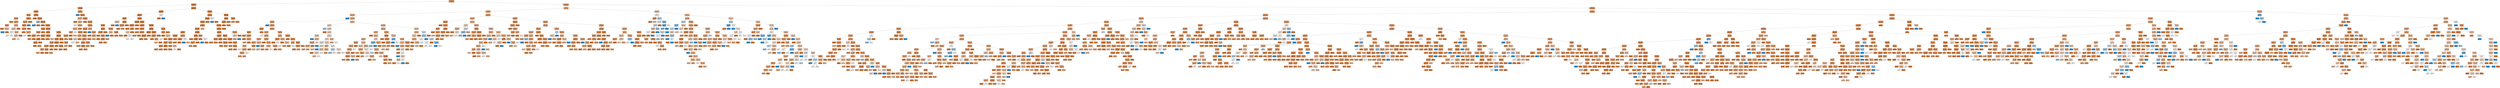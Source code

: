 digraph Tree {
node [shape=box, style="filled, rounded", color="black", fontname=helvetica] ;
edge [fontname=helvetica] ;
0 [label="int.rate <= 0.093\ngini = 0.269\nsamples = 9578\nvalue = [8045, 1533]", fillcolor="#ea995f"] ;
1 [label="fico <= 749.5\ngini = 0.106\nsamples = 1676\nvalue = [1582, 94]", fillcolor="#e78845"] ;
0 -> 1 [labeldistance=2.5, labelangle=45, headlabel="True"] ;
2 [label="int.rate <= 0.087\ngini = 0.163\nsamples = 625\nvalue = [569, 56]", fillcolor="#e88d4c"] ;
1 -> 2 ;
3 [label="int.rate <= 0.077\ngini = 0.126\nsamples = 327\nvalue = [305, 22]", fillcolor="#e78a47"] ;
2 -> 3 ;
4 [label="fico <= 734.5\ngini = 0.203\nsamples = 61\nvalue = [54, 7]", fillcolor="#e89153"] ;
3 -> 4 ;
5 [label="fico <= 707.0\ngini = 0.293\nsamples = 28\nvalue = [23, 5]", fillcolor="#eb9c64"] ;
4 -> 5 ;
6 [label="gini = 0.0\nsamples = 7\nvalue = [7, 0]", fillcolor="#e58139"] ;
5 -> 6 ;
7 [label="int.rate <= 0.073\ngini = 0.363\nsamples = 21\nvalue = [16, 5]", fillcolor="#eda877"] ;
5 -> 7 ;
8 [label="fico <= 729.5\ngini = 0.245\nsamples = 7\nvalue = [6, 1]", fillcolor="#e9965a"] ;
7 -> 8 ;
9 [label="gini = 0.0\nsamples = 4\nvalue = [4, 0]", fillcolor="#e58139"] ;
8 -> 9 ;
10 [label="int.rate <= 0.071\ngini = 0.444\nsamples = 3\nvalue = [2, 1]", fillcolor="#f2c09c"] ;
8 -> 10 ;
11 [label="gini = 0.0\nsamples = 1\nvalue = [0, 1]", fillcolor="#399de5"] ;
10 -> 11 ;
12 [label="gini = 0.0\nsamples = 2\nvalue = [2, 0]", fillcolor="#e58139"] ;
10 -> 12 ;
13 [label="fico <= 729.5\ngini = 0.408\nsamples = 14\nvalue = [10, 4]", fillcolor="#efb388"] ;
7 -> 13 ;
14 [label="int.rate <= 0.076\ngini = 0.463\nsamples = 11\nvalue = [7, 4]", fillcolor="#f4c9aa"] ;
13 -> 14 ;
15 [label="int.rate <= 0.074\ngini = 0.5\nsamples = 4\nvalue = [2, 2]", fillcolor="#ffffff"] ;
14 -> 15 ;
16 [label="gini = 0.5\nsamples = 2\nvalue = [1, 1]", fillcolor="#ffffff"] ;
15 -> 16 ;
17 [label="gini = 0.5\nsamples = 2\nvalue = [1, 1]", fillcolor="#ffffff"] ;
15 -> 17 ;
18 [label="fico <= 724.5\ngini = 0.408\nsamples = 7\nvalue = [5, 2]", fillcolor="#efb388"] ;
14 -> 18 ;
19 [label="fico <= 717.0\ngini = 0.444\nsamples = 6\nvalue = [4, 2]", fillcolor="#f2c09c"] ;
18 -> 19 ;
20 [label="gini = 0.375\nsamples = 4\nvalue = [3, 1]", fillcolor="#eeab7b"] ;
19 -> 20 ;
21 [label="gini = 0.5\nsamples = 2\nvalue = [1, 1]", fillcolor="#ffffff"] ;
19 -> 21 ;
22 [label="gini = 0.0\nsamples = 1\nvalue = [1, 0]", fillcolor="#e58139"] ;
18 -> 22 ;
23 [label="gini = 0.0\nsamples = 3\nvalue = [3, 0]", fillcolor="#e58139"] ;
13 -> 23 ;
24 [label="int.rate <= 0.075\ngini = 0.114\nsamples = 33\nvalue = [31, 2]", fillcolor="#e78946"] ;
4 -> 24 ;
25 [label="int.rate <= 0.074\ngini = 0.26\nsamples = 13\nvalue = [11, 2]", fillcolor="#ea985d"] ;
24 -> 25 ;
26 [label="fico <= 744.5\ngini = 0.153\nsamples = 12\nvalue = [11, 1]", fillcolor="#e78c4b"] ;
25 -> 26 ;
27 [label="int.rate <= 0.071\ngini = 0.278\nsamples = 6\nvalue = [5, 1]", fillcolor="#ea9a61"] ;
26 -> 27 ;
28 [label="gini = 0.0\nsamples = 2\nvalue = [2, 0]", fillcolor="#e58139"] ;
27 -> 28 ;
29 [label="int.rate <= 0.073\ngini = 0.375\nsamples = 4\nvalue = [3, 1]", fillcolor="#eeab7b"] ;
27 -> 29 ;
30 [label="gini = 0.5\nsamples = 2\nvalue = [1, 1]", fillcolor="#ffffff"] ;
29 -> 30 ;
31 [label="gini = 0.0\nsamples = 2\nvalue = [2, 0]", fillcolor="#e58139"] ;
29 -> 31 ;
32 [label="gini = 0.0\nsamples = 6\nvalue = [6, 0]", fillcolor="#e58139"] ;
26 -> 32 ;
33 [label="gini = 0.0\nsamples = 1\nvalue = [0, 1]", fillcolor="#399de5"] ;
25 -> 33 ;
34 [label="gini = 0.0\nsamples = 20\nvalue = [20, 0]", fillcolor="#e58139"] ;
24 -> 34 ;
35 [label="int.rate <= 0.077\ngini = 0.106\nsamples = 266\nvalue = [251, 15]", fillcolor="#e78945"] ;
3 -> 35 ;
36 [label="gini = 0.0\nsamples = 25\nvalue = [25, 0]", fillcolor="#e58139"] ;
35 -> 36 ;
37 [label="int.rate <= 0.078\ngini = 0.117\nsamples = 241\nvalue = [226, 15]", fillcolor="#e78946"] ;
35 -> 37 ;
38 [label="fico <= 744.5\ngini = 0.444\nsamples = 3\nvalue = [1, 2]", fillcolor="#9ccef2"] ;
37 -> 38 ;
39 [label="gini = 0.0\nsamples = 2\nvalue = [0, 2]", fillcolor="#399de5"] ;
38 -> 39 ;
40 [label="gini = 0.0\nsamples = 1\nvalue = [1, 0]", fillcolor="#e58139"] ;
38 -> 40 ;
41 [label="fico <= 719.5\ngini = 0.103\nsamples = 238\nvalue = [225, 13]", fillcolor="#e78844"] ;
37 -> 41 ;
42 [label="gini = 0.0\nsamples = 11\nvalue = [11, 0]", fillcolor="#e58139"] ;
41 -> 42 ;
43 [label="int.rate <= 0.079\ngini = 0.108\nsamples = 227\nvalue = [214, 13]", fillcolor="#e78945"] ;
41 -> 43 ;
44 [label="fico <= 739.5\ngini = 0.165\nsamples = 33\nvalue = [30, 3]", fillcolor="#e88e4d"] ;
43 -> 44 ;
45 [label="fico <= 734.5\ngini = 0.227\nsamples = 23\nvalue = [20, 3]", fillcolor="#e99457"] ;
44 -> 45 ;
46 [label="fico <= 724.5\ngini = 0.124\nsamples = 15\nvalue = [14, 1]", fillcolor="#e78a47"] ;
45 -> 46 ;
47 [label="gini = 0.278\nsamples = 6\nvalue = [5, 1]", fillcolor="#ea9a61"] ;
46 -> 47 ;
48 [label="gini = 0.0\nsamples = 9\nvalue = [9, 0]", fillcolor="#e58139"] ;
46 -> 48 ;
49 [label="gini = 0.375\nsamples = 8\nvalue = [6, 2]", fillcolor="#eeab7b"] ;
45 -> 49 ;
50 [label="gini = 0.0\nsamples = 10\nvalue = [10, 0]", fillcolor="#e58139"] ;
44 -> 50 ;
51 [label="int.rate <= 0.084\ngini = 0.098\nsamples = 194\nvalue = [184, 10]", fillcolor="#e68844"] ;
43 -> 51 ;
52 [label="fico <= 744.5\ngini = 0.053\nsamples = 74\nvalue = [72, 2]", fillcolor="#e6843e"] ;
51 -> 52 ;
53 [label="int.rate <= 0.08\ngini = 0.034\nsamples = 57\nvalue = [56, 1]", fillcolor="#e5833d"] ;
52 -> 53 ;
54 [label="fico <= 739.5\ngini = 0.074\nsamples = 26\nvalue = [25, 1]", fillcolor="#e68641"] ;
53 -> 54 ;
55 [label="fico <= 734.5\ngini = 0.117\nsamples = 16\nvalue = [15, 1]", fillcolor="#e78946"] ;
54 -> 55 ;
56 [label="gini = 0.0\nsamples = 5\nvalue = [5, 0]", fillcolor="#e58139"] ;
55 -> 56 ;
57 [label="gini = 0.165\nsamples = 11\nvalue = [10, 1]", fillcolor="#e88e4d"] ;
55 -> 57 ;
58 [label="gini = 0.0\nsamples = 10\nvalue = [10, 0]", fillcolor="#e58139"] ;
54 -> 58 ;
59 [label="gini = 0.0\nsamples = 31\nvalue = [31, 0]", fillcolor="#e58139"] ;
53 -> 59 ;
60 [label="int.rate <= 0.082\ngini = 0.111\nsamples = 17\nvalue = [16, 1]", fillcolor="#e78945"] ;
52 -> 60 ;
61 [label="gini = 0.0\nsamples = 14\nvalue = [14, 0]", fillcolor="#e58139"] ;
60 -> 61 ;
62 [label="gini = 0.444\nsamples = 3\nvalue = [2, 1]", fillcolor="#f2c09c"] ;
60 -> 62 ;
63 [label="fico <= 744.5\ngini = 0.124\nsamples = 120\nvalue = [112, 8]", fillcolor="#e78a47"] ;
51 -> 63 ;
64 [label="int.rate <= 0.086\ngini = 0.108\nsamples = 105\nvalue = [99, 6]", fillcolor="#e78945"] ;
63 -> 64 ;
65 [label="fico <= 734.5\ngini = 0.126\nsamples = 74\nvalue = [69, 5]", fillcolor="#e78a47"] ;
64 -> 65 ;
66 [label="fico <= 729.5\ngini = 0.204\nsamples = 26\nvalue = [23, 3]", fillcolor="#e89153"] ;
65 -> 66 ;
67 [label="int.rate <= 0.085\ngini = 0.231\nsamples = 15\nvalue = [13, 2]", fillcolor="#e99457"] ;
66 -> 67 ;
68 [label="fico <= 724.5\ngini = 0.278\nsamples = 6\nvalue = [5, 1]", fillcolor="#ea9a61"] ;
67 -> 68 ;
69 [label="gini = 0.375\nsamples = 4\nvalue = [3, 1]", fillcolor="#eeab7b"] ;
68 -> 69 ;
70 [label="gini = 0.0\nsamples = 2\nvalue = [2, 0]", fillcolor="#e58139"] ;
68 -> 70 ;
71 [label="fico <= 724.5\ngini = 0.198\nsamples = 9\nvalue = [8, 1]", fillcolor="#e89152"] ;
67 -> 71 ;
72 [label="gini = 0.0\nsamples = 3\nvalue = [3, 0]", fillcolor="#e58139"] ;
71 -> 72 ;
73 [label="gini = 0.278\nsamples = 6\nvalue = [5, 1]", fillcolor="#ea9a61"] ;
71 -> 73 ;
74 [label="int.rate <= 0.085\ngini = 0.165\nsamples = 11\nvalue = [10, 1]", fillcolor="#e88e4d"] ;
66 -> 74 ;
75 [label="gini = 0.0\nsamples = 1\nvalue = [1, 0]", fillcolor="#e58139"] ;
74 -> 75 ;
76 [label="gini = 0.18\nsamples = 10\nvalue = [9, 1]", fillcolor="#e88f4f"] ;
74 -> 76 ;
77 [label="int.rate <= 0.085\ngini = 0.08\nsamples = 48\nvalue = [46, 2]", fillcolor="#e68642"] ;
65 -> 77 ;
78 [label="gini = 0.0\nsamples = 9\nvalue = [9, 0]", fillcolor="#e58139"] ;
77 -> 78 ;
79 [label="fico <= 739.5\ngini = 0.097\nsamples = 39\nvalue = [37, 2]", fillcolor="#e68844"] ;
77 -> 79 ;
80 [label="gini = 0.1\nsamples = 19\nvalue = [18, 1]", fillcolor="#e68844"] ;
79 -> 80 ;
81 [label="gini = 0.095\nsamples = 20\nvalue = [19, 1]", fillcolor="#e68843"] ;
79 -> 81 ;
82 [label="fico <= 734.5\ngini = 0.062\nsamples = 31\nvalue = [30, 1]", fillcolor="#e68540"] ;
64 -> 82 ;
83 [label="gini = 0.0\nsamples = 23\nvalue = [23, 0]", fillcolor="#e58139"] ;
82 -> 83 ;
84 [label="fico <= 739.5\ngini = 0.219\nsamples = 8\nvalue = [7, 1]", fillcolor="#e99355"] ;
82 -> 84 ;
85 [label="gini = 0.375\nsamples = 4\nvalue = [3, 1]", fillcolor="#eeab7b"] ;
84 -> 85 ;
86 [label="gini = 0.0\nsamples = 4\nvalue = [4, 0]", fillcolor="#e58139"] ;
84 -> 86 ;
87 [label="int.rate <= 0.086\ngini = 0.231\nsamples = 15\nvalue = [13, 2]", fillcolor="#e99457"] ;
63 -> 87 ;
88 [label="gini = 0.26\nsamples = 13\nvalue = [11, 2]", fillcolor="#ea985d"] ;
87 -> 88 ;
89 [label="gini = 0.0\nsamples = 2\nvalue = [2, 0]", fillcolor="#e58139"] ;
87 -> 89 ;
90 [label="fico <= 704.5\ngini = 0.202\nsamples = 298\nvalue = [264, 34]", fillcolor="#e89152"] ;
2 -> 90 ;
91 [label="gini = 0.0\nsamples = 1\nvalue = [0, 1]", fillcolor="#399de5"] ;
90 -> 91 ;
92 [label="fico <= 714.5\ngini = 0.198\nsamples = 297\nvalue = [264, 33]", fillcolor="#e89152"] ;
90 -> 92 ;
93 [label="int.rate <= 0.088\ngini = 0.397\nsamples = 11\nvalue = [8, 3]", fillcolor="#efb083"] ;
92 -> 93 ;
94 [label="gini = 0.0\nsamples = 1\nvalue = [1, 0]", fillcolor="#e58139"] ;
93 -> 94 ;
95 [label="int.rate <= 0.09\ngini = 0.42\nsamples = 10\nvalue = [7, 3]", fillcolor="#f0b78e"] ;
93 -> 95 ;
96 [label="gini = 0.5\nsamples = 2\nvalue = [1, 1]", fillcolor="#ffffff"] ;
95 -> 96 ;
97 [label="int.rate <= 0.093\ngini = 0.375\nsamples = 8\nvalue = [6, 2]", fillcolor="#eeab7b"] ;
95 -> 97 ;
98 [label="int.rate <= 0.091\ngini = 0.408\nsamples = 7\nvalue = [5, 2]", fillcolor="#efb388"] ;
97 -> 98 ;
99 [label="fico <= 709.5\ngini = 0.32\nsamples = 5\nvalue = [4, 1]", fillcolor="#eca06a"] ;
98 -> 99 ;
100 [label="gini = 0.0\nsamples = 2\nvalue = [2, 0]", fillcolor="#e58139"] ;
99 -> 100 ;
101 [label="gini = 0.444\nsamples = 3\nvalue = [2, 1]", fillcolor="#f2c09c"] ;
99 -> 101 ;
102 [label="gini = 0.5\nsamples = 2\nvalue = [1, 1]", fillcolor="#ffffff"] ;
98 -> 102 ;
103 [label="gini = 0.0\nsamples = 1\nvalue = [1, 0]", fillcolor="#e58139"] ;
97 -> 103 ;
104 [label="fico <= 719.5\ngini = 0.188\nsamples = 286\nvalue = [256, 30]", fillcolor="#e89050"] ;
92 -> 104 ;
105 [label="gini = 0.0\nsamples = 12\nvalue = [12, 0]", fillcolor="#e58139"] ;
104 -> 105 ;
106 [label="int.rate <= 0.091\ngini = 0.195\nsamples = 274\nvalue = [244, 30]", fillcolor="#e89051"] ;
104 -> 106 ;
107 [label="int.rate <= 0.09\ngini = 0.22\nsamples = 175\nvalue = [153, 22]", fillcolor="#e99355"] ;
106 -> 107 ;
108 [label="int.rate <= 0.09\ngini = 0.211\nsamples = 167\nvalue = [147, 20]", fillcolor="#e99254"] ;
107 -> 108 ;
109 [label="int.rate <= 0.088\ngini = 0.219\nsamples = 160\nvalue = [140, 20]", fillcolor="#e99355"] ;
108 -> 109 ;
110 [label="fico <= 732.0\ngini = 0.346\nsamples = 9\nvalue = [7, 2]", fillcolor="#eca572"] ;
109 -> 110 ;
111 [label="fico <= 724.5\ngini = 0.48\nsamples = 5\nvalue = [3, 2]", fillcolor="#f6d5bd"] ;
110 -> 111 ;
112 [label="gini = 0.5\nsamples = 2\nvalue = [1, 1]", fillcolor="#ffffff"] ;
111 -> 112 ;
113 [label="gini = 0.444\nsamples = 3\nvalue = [2, 1]", fillcolor="#f2c09c"] ;
111 -> 113 ;
114 [label="gini = 0.0\nsamples = 4\nvalue = [4, 0]", fillcolor="#e58139"] ;
110 -> 114 ;
115 [label="fico <= 744.5\ngini = 0.21\nsamples = 151\nvalue = [133, 18]", fillcolor="#e99254"] ;
109 -> 115 ;
116 [label="fico <= 734.5\ngini = 0.22\nsamples = 127\nvalue = [111, 16]", fillcolor="#e99356"] ;
115 -> 116 ;
117 [label="fico <= 724.5\ngini = 0.2\nsamples = 62\nvalue = [55, 7]", fillcolor="#e89152"] ;
116 -> 117 ;
118 [label="gini = 0.245\nsamples = 14\nvalue = [12, 2]", fillcolor="#e9965a"] ;
117 -> 118 ;
119 [label="fico <= 729.5\ngini = 0.187\nsamples = 48\nvalue = [43, 5]", fillcolor="#e89050"] ;
117 -> 119 ;
120 [label="gini = 0.191\nsamples = 28\nvalue = [25, 3]", fillcolor="#e89051"] ;
119 -> 120 ;
121 [label="gini = 0.18\nsamples = 20\nvalue = [18, 2]", fillcolor="#e88f4f"] ;
119 -> 121 ;
122 [label="fico <= 739.5\ngini = 0.239\nsamples = 65\nvalue = [56, 9]", fillcolor="#e99559"] ;
116 -> 122 ;
123 [label="gini = 0.271\nsamples = 31\nvalue = [26, 5]", fillcolor="#ea995f"] ;
122 -> 123 ;
124 [label="gini = 0.208\nsamples = 34\nvalue = [30, 4]", fillcolor="#e89253"] ;
122 -> 124 ;
125 [label="gini = 0.153\nsamples = 24\nvalue = [22, 2]", fillcolor="#e78c4b"] ;
115 -> 125 ;
126 [label="gini = 0.0\nsamples = 7\nvalue = [7, 0]", fillcolor="#e58139"] ;
108 -> 126 ;
127 [label="fico <= 729.5\ngini = 0.375\nsamples = 8\nvalue = [6, 2]", fillcolor="#eeab7b"] ;
107 -> 127 ;
128 [label="gini = 0.0\nsamples = 1\nvalue = [0, 1]", fillcolor="#399de5"] ;
127 -> 128 ;
129 [label="fico <= 739.5\ngini = 0.245\nsamples = 7\nvalue = [6, 1]", fillcolor="#e9965a"] ;
127 -> 129 ;
130 [label="gini = 0.0\nsamples = 2\nvalue = [2, 0]", fillcolor="#e58139"] ;
129 -> 130 ;
131 [label="fico <= 744.5\ngini = 0.32\nsamples = 5\nvalue = [4, 1]", fillcolor="#eca06a"] ;
129 -> 131 ;
132 [label="gini = 0.375\nsamples = 4\nvalue = [3, 1]", fillcolor="#eeab7b"] ;
131 -> 132 ;
133 [label="gini = 0.0\nsamples = 1\nvalue = [1, 0]", fillcolor="#e58139"] ;
131 -> 133 ;
134 [label="fico <= 739.5\ngini = 0.149\nsamples = 99\nvalue = [91, 8]", fillcolor="#e78c4a"] ;
106 -> 134 ;
135 [label="fico <= 734.5\ngini = 0.092\nsamples = 62\nvalue = [59, 3]", fillcolor="#e68743"] ;
134 -> 135 ;
136 [label="int.rate <= 0.093\ngini = 0.185\nsamples = 29\nvalue = [26, 3]", fillcolor="#e89050"] ;
135 -> 136 ;
137 [label="gini = 0.0\nsamples = 8\nvalue = [8, 0]", fillcolor="#e58139"] ;
136 -> 137 ;
138 [label="fico <= 729.5\ngini = 0.245\nsamples = 21\nvalue = [18, 3]", fillcolor="#e9965a"] ;
136 -> 138 ;
139 [label="fico <= 724.5\ngini = 0.165\nsamples = 11\nvalue = [10, 1]", fillcolor="#e88e4d"] ;
138 -> 139 ;
140 [label="gini = 0.0\nsamples = 2\nvalue = [2, 0]", fillcolor="#e58139"] ;
139 -> 140 ;
141 [label="gini = 0.198\nsamples = 9\nvalue = [8, 1]", fillcolor="#e89152"] ;
139 -> 141 ;
142 [label="gini = 0.32\nsamples = 10\nvalue = [8, 2]", fillcolor="#eca06a"] ;
138 -> 142 ;
143 [label="gini = 0.0\nsamples = 33\nvalue = [33, 0]", fillcolor="#e58139"] ;
135 -> 143 ;
144 [label="int.rate <= 0.093\ngini = 0.234\nsamples = 37\nvalue = [32, 5]", fillcolor="#e99558"] ;
134 -> 144 ;
145 [label="fico <= 744.5\ngini = 0.444\nsamples = 3\nvalue = [2, 1]", fillcolor="#f2c09c"] ;
144 -> 145 ;
146 [label="gini = 0.0\nsamples = 1\nvalue = [0, 1]", fillcolor="#399de5"] ;
145 -> 146 ;
147 [label="gini = 0.0\nsamples = 2\nvalue = [2, 0]", fillcolor="#e58139"] ;
145 -> 147 ;
148 [label="fico <= 744.5\ngini = 0.208\nsamples = 34\nvalue = [30, 4]", fillcolor="#e89253"] ;
144 -> 148 ;
149 [label="gini = 0.188\nsamples = 19\nvalue = [17, 2]", fillcolor="#e89050"] ;
148 -> 149 ;
150 [label="gini = 0.231\nsamples = 15\nvalue = [13, 2]", fillcolor="#e99457"] ;
148 -> 150 ;
151 [label="int.rate <= 0.079\ngini = 0.07\nsamples = 1051\nvalue = [1013, 38]", fillcolor="#e68640"] ;
1 -> 151 ;
152 [label="fico <= 819.5\ngini = 0.046\nsamples = 469\nvalue = [458, 11]", fillcolor="#e6843e"] ;
151 -> 152 ;
153 [label="int.rate <= 0.071\ngini = 0.042\nsamples = 467\nvalue = [457, 10]", fillcolor="#e6843d"] ;
152 -> 153 ;
154 [label="fico <= 754.5\ngini = 0.121\nsamples = 31\nvalue = [29, 2]", fillcolor="#e78a47"] ;
153 -> 154 ;
155 [label="int.rate <= 0.069\ngini = 0.444\nsamples = 3\nvalue = [2, 1]", fillcolor="#f2c09c"] ;
154 -> 155 ;
156 [label="gini = 0.0\nsamples = 2\nvalue = [2, 0]", fillcolor="#e58139"] ;
155 -> 156 ;
157 [label="gini = 0.0\nsamples = 1\nvalue = [0, 1]", fillcolor="#399de5"] ;
155 -> 157 ;
158 [label="fico <= 774.5\ngini = 0.069\nsamples = 28\nvalue = [27, 1]", fillcolor="#e68640"] ;
154 -> 158 ;
159 [label="int.rate <= 0.069\ngini = 0.198\nsamples = 9\nvalue = [8, 1]", fillcolor="#e89152"] ;
158 -> 159 ;
160 [label="gini = 0.0\nsamples = 3\nvalue = [3, 0]", fillcolor="#e58139"] ;
159 -> 160 ;
161 [label="gini = 0.278\nsamples = 6\nvalue = [5, 1]", fillcolor="#ea9a61"] ;
159 -> 161 ;
162 [label="gini = 0.0\nsamples = 19\nvalue = [19, 0]", fillcolor="#e58139"] ;
158 -> 162 ;
163 [label="fico <= 774.5\ngini = 0.036\nsamples = 436\nvalue = [428, 8]", fillcolor="#e5833d"] ;
153 -> 163 ;
164 [label="int.rate <= 0.075\ngini = 0.018\nsamples = 221\nvalue = [219, 2]", fillcolor="#e5823b"] ;
163 -> 164 ;
165 [label="int.rate <= 0.074\ngini = 0.051\nsamples = 76\nvalue = [74, 2]", fillcolor="#e6843e"] ;
164 -> 165 ;
166 [label="gini = 0.0\nsamples = 61\nvalue = [61, 0]", fillcolor="#e58139"] ;
165 -> 166 ;
167 [label="fico <= 764.5\ngini = 0.231\nsamples = 15\nvalue = [13, 2]", fillcolor="#e99457"] ;
165 -> 167 ;
168 [label="fico <= 754.5\ngini = 0.48\nsamples = 5\nvalue = [3, 2]", fillcolor="#f6d5bd"] ;
167 -> 168 ;
169 [label="gini = 0.0\nsamples = 1\nvalue = [1, 0]", fillcolor="#e58139"] ;
168 -> 169 ;
170 [label="fico <= 759.5\ngini = 0.5\nsamples = 4\nvalue = [2, 2]", fillcolor="#ffffff"] ;
168 -> 170 ;
171 [label="gini = 0.5\nsamples = 2\nvalue = [1, 1]", fillcolor="#ffffff"] ;
170 -> 171 ;
172 [label="gini = 0.5\nsamples = 2\nvalue = [1, 1]", fillcolor="#ffffff"] ;
170 -> 172 ;
173 [label="gini = 0.0\nsamples = 10\nvalue = [10, 0]", fillcolor="#e58139"] ;
167 -> 173 ;
174 [label="gini = 0.0\nsamples = 145\nvalue = [145, 0]", fillcolor="#e58139"] ;
164 -> 174 ;
175 [label="fico <= 779.5\ngini = 0.054\nsamples = 215\nvalue = [209, 6]", fillcolor="#e6853f"] ;
163 -> 175 ;
176 [label="int.rate <= 0.076\ngini = 0.113\nsamples = 50\nvalue = [47, 3]", fillcolor="#e78946"] ;
175 -> 176 ;
177 [label="gini = 0.0\nsamples = 19\nvalue = [19, 0]", fillcolor="#e58139"] ;
176 -> 177 ;
178 [label="int.rate <= 0.077\ngini = 0.175\nsamples = 31\nvalue = [28, 3]", fillcolor="#e88e4e"] ;
176 -> 178 ;
179 [label="gini = 0.124\nsamples = 15\nvalue = [14, 1]", fillcolor="#e78a47"] ;
178 -> 179 ;
180 [label="int.rate <= 0.078\ngini = 0.219\nsamples = 16\nvalue = [14, 2]", fillcolor="#e99355"] ;
178 -> 180 ;
181 [label="gini = 0.245\nsamples = 14\nvalue = [12, 2]", fillcolor="#e9965a"] ;
180 -> 181 ;
182 [label="gini = 0.0\nsamples = 2\nvalue = [2, 0]", fillcolor="#e58139"] ;
180 -> 182 ;
183 [label="int.rate <= 0.077\ngini = 0.036\nsamples = 165\nvalue = [162, 3]", fillcolor="#e5833d"] ;
175 -> 183 ;
184 [label="fico <= 804.5\ngini = 0.027\nsamples = 148\nvalue = [146, 2]", fillcolor="#e5833c"] ;
183 -> 184 ;
185 [label="fico <= 784.5\ngini = 0.016\nsamples = 127\nvalue = [126, 1]", fillcolor="#e5823b"] ;
184 -> 185 ;
186 [label="int.rate <= 0.077\ngini = 0.054\nsamples = 36\nvalue = [35, 1]", fillcolor="#e6853f"] ;
185 -> 186 ;
187 [label="gini = 0.0\nsamples = 26\nvalue = [26, 0]", fillcolor="#e58139"] ;
186 -> 187 ;
188 [label="gini = 0.18\nsamples = 10\nvalue = [9, 1]", fillcolor="#e88f4f"] ;
186 -> 188 ;
189 [label="gini = 0.0\nsamples = 91\nvalue = [91, 0]", fillcolor="#e58139"] ;
185 -> 189 ;
190 [label="int.rate <= 0.074\ngini = 0.091\nsamples = 21\nvalue = [20, 1]", fillcolor="#e68743"] ;
184 -> 190 ;
191 [label="int.rate <= 0.074\ngini = 0.219\nsamples = 8\nvalue = [7, 1]", fillcolor="#e99355"] ;
190 -> 191 ;
192 [label="gini = 0.0\nsamples = 4\nvalue = [4, 0]", fillcolor="#e58139"] ;
191 -> 192 ;
193 [label="fico <= 809.5\ngini = 0.375\nsamples = 4\nvalue = [3, 1]", fillcolor="#eeab7b"] ;
191 -> 193 ;
194 [label="gini = 0.444\nsamples = 3\nvalue = [2, 1]", fillcolor="#f2c09c"] ;
193 -> 194 ;
195 [label="gini = 0.0\nsamples = 1\nvalue = [1, 0]", fillcolor="#e58139"] ;
193 -> 195 ;
196 [label="gini = 0.0\nsamples = 13\nvalue = [13, 0]", fillcolor="#e58139"] ;
190 -> 196 ;
197 [label="fico <= 789.5\ngini = 0.111\nsamples = 17\nvalue = [16, 1]", fillcolor="#e78945"] ;
183 -> 197 ;
198 [label="fico <= 784.5\ngini = 0.245\nsamples = 7\nvalue = [6, 1]", fillcolor="#e9965a"] ;
197 -> 198 ;
199 [label="gini = 0.0\nsamples = 4\nvalue = [4, 0]", fillcolor="#e58139"] ;
198 -> 199 ;
200 [label="int.rate <= 0.078\ngini = 0.444\nsamples = 3\nvalue = [2, 1]", fillcolor="#f2c09c"] ;
198 -> 200 ;
201 [label="gini = 0.5\nsamples = 2\nvalue = [1, 1]", fillcolor="#ffffff"] ;
200 -> 201 ;
202 [label="gini = 0.0\nsamples = 1\nvalue = [1, 0]", fillcolor="#e58139"] ;
200 -> 202 ;
203 [label="gini = 0.0\nsamples = 10\nvalue = [10, 0]", fillcolor="#e58139"] ;
197 -> 203 ;
204 [label="int.rate <= 0.075\ngini = 0.5\nsamples = 2\nvalue = [1, 1]", fillcolor="#ffffff"] ;
152 -> 204 ;
205 [label="gini = 0.0\nsamples = 1\nvalue = [1, 0]", fillcolor="#e58139"] ;
204 -> 205 ;
206 [label="gini = 0.0\nsamples = 1\nvalue = [0, 1]", fillcolor="#399de5"] ;
204 -> 206 ;
207 [label="int.rate <= 0.09\ngini = 0.088\nsamples = 582\nvalue = [555, 27]", fillcolor="#e68743"] ;
151 -> 207 ;
208 [label="int.rate <= 0.09\ngini = 0.1\nsamples = 475\nvalue = [450, 25]", fillcolor="#e68844"] ;
207 -> 208 ;
209 [label="fico <= 804.5\ngini = 0.096\nsamples = 473\nvalue = [449, 24]", fillcolor="#e68844"] ;
208 -> 209 ;
210 [label="int.rate <= 0.085\ngini = 0.101\nsamples = 450\nvalue = [426, 24]", fillcolor="#e68844"] ;
209 -> 210 ;
211 [label="fico <= 799.5\ngini = 0.126\nsamples = 193\nvalue = [180, 13]", fillcolor="#e78a47"] ;
210 -> 211 ;
212 [label="fico <= 774.5\ngini = 0.111\nsamples = 186\nvalue = [175, 11]", fillcolor="#e78945"] ;
211 -> 212 ;
213 [label="fico <= 769.5\ngini = 0.133\nsamples = 126\nvalue = [117, 9]", fillcolor="#e78b48"] ;
212 -> 213 ;
214 [label="int.rate <= 0.082\ngini = 0.107\nsamples = 106\nvalue = [100, 6]", fillcolor="#e78945"] ;
213 -> 214 ;
215 [label="int.rate <= 0.08\ngini = 0.134\nsamples = 83\nvalue = [77, 6]", fillcolor="#e78b48"] ;
214 -> 215 ;
216 [label="fico <= 759.5\ngini = 0.123\nsamples = 76\nvalue = [71, 5]", fillcolor="#e78a47"] ;
215 -> 216 ;
217 [label="fico <= 754.5\ngini = 0.176\nsamples = 41\nvalue = [37, 4]", fillcolor="#e88f4e"] ;
216 -> 217 ;
218 [label="gini = 0.159\nsamples = 23\nvalue = [21, 2]", fillcolor="#e78d4c"] ;
217 -> 218 ;
219 [label="gini = 0.198\nsamples = 18\nvalue = [16, 2]", fillcolor="#e89152"] ;
217 -> 219 ;
220 [label="fico <= 764.5\ngini = 0.056\nsamples = 35\nvalue = [34, 1]", fillcolor="#e6853f"] ;
216 -> 220 ;
221 [label="gini = 0.0\nsamples = 19\nvalue = [19, 0]", fillcolor="#e58139"] ;
220 -> 221 ;
222 [label="gini = 0.117\nsamples = 16\nvalue = [15, 1]", fillcolor="#e78946"] ;
220 -> 222 ;
223 [label="fico <= 759.5\ngini = 0.245\nsamples = 7\nvalue = [6, 1]", fillcolor="#e9965a"] ;
215 -> 223 ;
224 [label="gini = 0.0\nsamples = 4\nvalue = [4, 0]", fillcolor="#e58139"] ;
223 -> 224 ;
225 [label="fico <= 764.5\ngini = 0.444\nsamples = 3\nvalue = [2, 1]", fillcolor="#f2c09c"] ;
223 -> 225 ;
226 [label="gini = 0.5\nsamples = 2\nvalue = [1, 1]", fillcolor="#ffffff"] ;
225 -> 226 ;
227 [label="gini = 0.0\nsamples = 1\nvalue = [1, 0]", fillcolor="#e58139"] ;
225 -> 227 ;
228 [label="gini = 0.0\nsamples = 23\nvalue = [23, 0]", fillcolor="#e58139"] ;
214 -> 228 ;
229 [label="int.rate <= 0.082\ngini = 0.255\nsamples = 20\nvalue = [17, 3]", fillcolor="#ea975c"] ;
213 -> 229 ;
230 [label="int.rate <= 0.08\ngini = 0.117\nsamples = 16\nvalue = [15, 1]", fillcolor="#e78946"] ;
229 -> 230 ;
231 [label="gini = 0.124\nsamples = 15\nvalue = [14, 1]", fillcolor="#e78a47"] ;
230 -> 231 ;
232 [label="gini = 0.0\nsamples = 1\nvalue = [1, 0]", fillcolor="#e58139"] ;
230 -> 232 ;
233 [label="int.rate <= 0.084\ngini = 0.5\nsamples = 4\nvalue = [2, 2]", fillcolor="#ffffff"] ;
229 -> 233 ;
234 [label="gini = 0.0\nsamples = 1\nvalue = [0, 1]", fillcolor="#399de5"] ;
233 -> 234 ;
235 [label="gini = 0.444\nsamples = 3\nvalue = [2, 1]", fillcolor="#f2c09c"] ;
233 -> 235 ;
236 [label="int.rate <= 0.082\ngini = 0.064\nsamples = 60\nvalue = [58, 2]", fillcolor="#e68540"] ;
212 -> 236 ;
237 [label="fico <= 784.5\ngini = 0.036\nsamples = 54\nvalue = [53, 1]", fillcolor="#e5833d"] ;
236 -> 237 ;
238 [label="gini = 0.0\nsamples = 25\nvalue = [25, 0]", fillcolor="#e58139"] ;
237 -> 238 ;
239 [label="fico <= 789.5\ngini = 0.067\nsamples = 29\nvalue = [28, 1]", fillcolor="#e68640"] ;
237 -> 239 ;
240 [label="int.rate <= 0.08\ngini = 0.219\nsamples = 8\nvalue = [7, 1]", fillcolor="#e99355"] ;
239 -> 240 ;
241 [label="gini = 0.245\nsamples = 7\nvalue = [6, 1]", fillcolor="#e9965a"] ;
240 -> 241 ;
242 [label="gini = 0.0\nsamples = 1\nvalue = [1, 0]", fillcolor="#e58139"] ;
240 -> 242 ;
243 [label="gini = 0.0\nsamples = 21\nvalue = [21, 0]", fillcolor="#e58139"] ;
239 -> 243 ;
244 [label="fico <= 794.5\ngini = 0.278\nsamples = 6\nvalue = [5, 1]", fillcolor="#ea9a61"] ;
236 -> 244 ;
245 [label="gini = 0.0\nsamples = 4\nvalue = [4, 0]", fillcolor="#e58139"] ;
244 -> 245 ;
246 [label="int.rate <= 0.084\ngini = 0.5\nsamples = 2\nvalue = [1, 1]", fillcolor="#ffffff"] ;
244 -> 246 ;
247 [label="gini = 0.0\nsamples = 1\nvalue = [0, 1]", fillcolor="#399de5"] ;
246 -> 247 ;
248 [label="gini = 0.0\nsamples = 1\nvalue = [1, 0]", fillcolor="#e58139"] ;
246 -> 248 ;
249 [label="gini = 0.408\nsamples = 7\nvalue = [5, 2]", fillcolor="#efb388"] ;
211 -> 249 ;
250 [label="fico <= 789.5\ngini = 0.082\nsamples = 257\nvalue = [246, 11]", fillcolor="#e68742"] ;
210 -> 250 ;
251 [label="fico <= 784.5\ngini = 0.095\nsamples = 221\nvalue = [210, 11]", fillcolor="#e68843"] ;
250 -> 251 ;
252 [label="fico <= 759.5\ngini = 0.082\nsamples = 210\nvalue = [201, 9]", fillcolor="#e68742"] ;
251 -> 252 ;
253 [label="int.rate <= 0.086\ngini = 0.116\nsamples = 97\nvalue = [91, 6]", fillcolor="#e78946"] ;
252 -> 253 ;
254 [label="fico <= 754.5\ngini = 0.159\nsamples = 46\nvalue = [42, 4]", fillcolor="#e78d4c"] ;
253 -> 254 ;
255 [label="gini = 0.147\nsamples = 25\nvalue = [23, 2]", fillcolor="#e78c4a"] ;
254 -> 255 ;
256 [label="gini = 0.172\nsamples = 21\nvalue = [19, 2]", fillcolor="#e88e4e"] ;
254 -> 256 ;
257 [label="fico <= 754.5\ngini = 0.075\nsamples = 51\nvalue = [49, 2]", fillcolor="#e68641"] ;
253 -> 257 ;
258 [label="gini = 0.0\nsamples = 21\nvalue = [21, 0]", fillcolor="#e58139"] ;
257 -> 258 ;
259 [label="int.rate <= 0.088\ngini = 0.124\nsamples = 30\nvalue = [28, 2]", fillcolor="#e78a47"] ;
257 -> 259 ;
260 [label="gini = 0.0\nsamples = 5\nvalue = [5, 0]", fillcolor="#e58139"] ;
259 -> 260 ;
261 [label="gini = 0.147\nsamples = 25\nvalue = [23, 2]", fillcolor="#e78c4a"] ;
259 -> 261 ;
262 [label="fico <= 769.5\ngini = 0.052\nsamples = 113\nvalue = [110, 3]", fillcolor="#e6843e"] ;
252 -> 262 ;
263 [label="gini = 0.0\nsamples = 57\nvalue = [57, 0]", fillcolor="#e58139"] ;
262 -> 263 ;
264 [label="int.rate <= 0.088\ngini = 0.101\nsamples = 56\nvalue = [53, 3]", fillcolor="#e68844"] ;
262 -> 264 ;
265 [label="gini = 0.0\nsamples = 22\nvalue = [22, 0]", fillcolor="#e58139"] ;
264 -> 265 ;
266 [label="fico <= 774.5\ngini = 0.161\nsamples = 34\nvalue = [31, 3]", fillcolor="#e88d4c"] ;
264 -> 266 ;
267 [label="gini = 0.18\nsamples = 10\nvalue = [9, 1]", fillcolor="#e88f4f"] ;
266 -> 267 ;
268 [label="fico <= 779.5\ngini = 0.153\nsamples = 24\nvalue = [22, 2]", fillcolor="#e78c4b"] ;
266 -> 268 ;
269 [label="gini = 0.133\nsamples = 14\nvalue = [13, 1]", fillcolor="#e78b48"] ;
268 -> 269 ;
270 [label="gini = 0.18\nsamples = 10\nvalue = [9, 1]", fillcolor="#e88f4f"] ;
268 -> 270 ;
271 [label="int.rate <= 0.088\ngini = 0.298\nsamples = 11\nvalue = [9, 2]", fillcolor="#eb9d65"] ;
251 -> 271 ;
272 [label="int.rate <= 0.086\ngini = 0.48\nsamples = 5\nvalue = [3, 2]", fillcolor="#f6d5bd"] ;
271 -> 272 ;
273 [label="gini = 0.375\nsamples = 4\nvalue = [3, 1]", fillcolor="#eeab7b"] ;
272 -> 273 ;
274 [label="gini = 0.0\nsamples = 1\nvalue = [0, 1]", fillcolor="#399de5"] ;
272 -> 274 ;
275 [label="gini = 0.0\nsamples = 6\nvalue = [6, 0]", fillcolor="#e58139"] ;
271 -> 275 ;
276 [label="gini = 0.0\nsamples = 36\nvalue = [36, 0]", fillcolor="#e58139"] ;
250 -> 276 ;
277 [label="gini = 0.0\nsamples = 23\nvalue = [23, 0]", fillcolor="#e58139"] ;
209 -> 277 ;
278 [label="fico <= 802.0\ngini = 0.5\nsamples = 2\nvalue = [1, 1]", fillcolor="#ffffff"] ;
208 -> 278 ;
279 [label="gini = 0.0\nsamples = 1\nvalue = [0, 1]", fillcolor="#399de5"] ;
278 -> 279 ;
280 [label="gini = 0.0\nsamples = 1\nvalue = [1, 0]", fillcolor="#e58139"] ;
278 -> 280 ;
281 [label="fico <= 794.5\ngini = 0.037\nsamples = 107\nvalue = [105, 2]", fillcolor="#e5833d"] ;
207 -> 281 ;
282 [label="fico <= 759.5\ngini = 0.021\nsamples = 93\nvalue = [92, 1]", fillcolor="#e5823b"] ;
281 -> 282 ;
283 [label="fico <= 754.5\ngini = 0.059\nsamples = 33\nvalue = [32, 1]", fillcolor="#e6853f"] ;
282 -> 283 ;
284 [label="gini = 0.0\nsamples = 21\nvalue = [21, 0]", fillcolor="#e58139"] ;
283 -> 284 ;
285 [label="gini = 0.153\nsamples = 12\nvalue = [11, 1]", fillcolor="#e78c4b"] ;
283 -> 285 ;
286 [label="gini = 0.0\nsamples = 60\nvalue = [60, 0]", fillcolor="#e58139"] ;
282 -> 286 ;
287 [label="fico <= 799.5\ngini = 0.133\nsamples = 14\nvalue = [13, 1]", fillcolor="#e78b48"] ;
281 -> 287 ;
288 [label="gini = 0.278\nsamples = 6\nvalue = [5, 1]", fillcolor="#ea9a61"] ;
287 -> 288 ;
289 [label="gini = 0.0\nsamples = 8\nvalue = [8, 0]", fillcolor="#e58139"] ;
287 -> 289 ;
290 [label="fico <= 669.5\ngini = 0.298\nsamples = 7902\nvalue = [6463, 1439]", fillcolor="#eb9d65"] ;
0 -> 290 [labeldistance=2.5, labelangle=-45, headlabel="False"] ;
291 [label="int.rate <= 0.16\ngini = 0.383\nsamples = 1339\nvalue = [993, 346]", fillcolor="#eead7e"] ;
290 -> 291 ;
292 [label="fico <= 659.5\ngini = 0.357\nsamples = 982\nvalue = [754, 228]", fillcolor="#eda775"] ;
291 -> 292 ;
293 [label="int.rate <= 0.123\ngini = 0.409\nsamples = 363\nvalue = [259, 104]", fillcolor="#efb489"] ;
292 -> 293 ;
294 [label="gini = 0.0\nsamples = 3\nvalue = [0, 3]", fillcolor="#399de5"] ;
293 -> 294 ;
295 [label="int.rate <= 0.139\ngini = 0.404\nsamples = 360\nvalue = [259, 101]", fillcolor="#efb286"] ;
293 -> 295 ;
296 [label="fico <= 639.5\ngini = 0.303\nsamples = 113\nvalue = [92, 21]", fillcolor="#eb9e66"] ;
295 -> 296 ;
297 [label="gini = 0.0\nsamples = 1\nvalue = [0, 1]", fillcolor="#399de5"] ;
296 -> 297 ;
298 [label="int.rate <= 0.131\ngini = 0.293\nsamples = 112\nvalue = [92, 20]", fillcolor="#eb9c64"] ;
296 -> 298 ;
299 [label="fico <= 654.5\ngini = 0.1\nsamples = 19\nvalue = [18, 1]", fillcolor="#e68844"] ;
298 -> 299 ;
300 [label="fico <= 649.5\ngini = 0.18\nsamples = 10\nvalue = [9, 1]", fillcolor="#e88f4f"] ;
299 -> 300 ;
301 [label="gini = 0.0\nsamples = 3\nvalue = [3, 0]", fillcolor="#e58139"] ;
300 -> 301 ;
302 [label="int.rate <= 0.126\ngini = 0.245\nsamples = 7\nvalue = [6, 1]", fillcolor="#e9965a"] ;
300 -> 302 ;
303 [label="gini = 0.0\nsamples = 2\nvalue = [2, 0]", fillcolor="#e58139"] ;
302 -> 303 ;
304 [label="int.rate <= 0.129\ngini = 0.32\nsamples = 5\nvalue = [4, 1]", fillcolor="#eca06a"] ;
302 -> 304 ;
305 [label="gini = 0.375\nsamples = 4\nvalue = [3, 1]", fillcolor="#eeab7b"] ;
304 -> 305 ;
306 [label="gini = 0.0\nsamples = 1\nvalue = [1, 0]", fillcolor="#e58139"] ;
304 -> 306 ;
307 [label="gini = 0.0\nsamples = 9\nvalue = [9, 0]", fillcolor="#e58139"] ;
299 -> 307 ;
308 [label="int.rate <= 0.136\ngini = 0.325\nsamples = 93\nvalue = [74, 19]", fillcolor="#eca16c"] ;
298 -> 308 ;
309 [label="fico <= 644.5\ngini = 0.366\nsamples = 54\nvalue = [41, 13]", fillcolor="#eda978"] ;
308 -> 309 ;
310 [label="gini = 0.5\nsamples = 2\nvalue = [1, 1]", fillcolor="#ffffff"] ;
309 -> 310 ;
311 [label="fico <= 654.5\ngini = 0.355\nsamples = 52\nvalue = [40, 12]", fillcolor="#eda774"] ;
309 -> 311 ;
312 [label="int.rate <= 0.135\ngini = 0.375\nsamples = 32\nvalue = [24, 8]", fillcolor="#eeab7b"] ;
311 -> 312 ;
313 [label="int.rate <= 0.134\ngini = 0.351\nsamples = 22\nvalue = [17, 5]", fillcolor="#eda673"] ;
312 -> 313 ;
314 [label="fico <= 649.5\ngini = 0.391\nsamples = 15\nvalue = [11, 4]", fillcolor="#eeaf81"] ;
313 -> 314 ;
315 [label="gini = 0.5\nsamples = 2\nvalue = [1, 1]", fillcolor="#ffffff"] ;
314 -> 315 ;
316 [label="int.rate <= 0.133\ngini = 0.355\nsamples = 13\nvalue = [10, 3]", fillcolor="#eda774"] ;
314 -> 316 ;
317 [label="int.rate <= 0.132\ngini = 0.298\nsamples = 11\nvalue = [9, 2]", fillcolor="#eb9d65"] ;
316 -> 317 ;
318 [label="gini = 0.278\nsamples = 6\nvalue = [5, 1]", fillcolor="#ea9a61"] ;
317 -> 318 ;
319 [label="gini = 0.32\nsamples = 5\nvalue = [4, 1]", fillcolor="#eca06a"] ;
317 -> 319 ;
320 [label="gini = 0.5\nsamples = 2\nvalue = [1, 1]", fillcolor="#ffffff"] ;
316 -> 320 ;
321 [label="fico <= 649.5\ngini = 0.245\nsamples = 7\nvalue = [6, 1]", fillcolor="#e9965a"] ;
313 -> 321 ;
322 [label="gini = 0.0\nsamples = 4\nvalue = [4, 0]", fillcolor="#e58139"] ;
321 -> 322 ;
323 [label="gini = 0.444\nsamples = 3\nvalue = [2, 1]", fillcolor="#f2c09c"] ;
321 -> 323 ;
324 [label="int.rate <= 0.135\ngini = 0.42\nsamples = 10\nvalue = [7, 3]", fillcolor="#f0b78e"] ;
312 -> 324 ;
325 [label="gini = 0.0\nsamples = 1\nvalue = [0, 1]", fillcolor="#399de5"] ;
324 -> 325 ;
326 [label="fico <= 649.5\ngini = 0.346\nsamples = 9\nvalue = [7, 2]", fillcolor="#eca572"] ;
324 -> 326 ;
327 [label="gini = 0.444\nsamples = 3\nvalue = [2, 1]", fillcolor="#f2c09c"] ;
326 -> 327 ;
328 [label="gini = 0.278\nsamples = 6\nvalue = [5, 1]", fillcolor="#ea9a61"] ;
326 -> 328 ;
329 [label="int.rate <= 0.132\ngini = 0.32\nsamples = 20\nvalue = [16, 4]", fillcolor="#eca06a"] ;
311 -> 329 ;
330 [label="gini = 0.0\nsamples = 2\nvalue = [2, 0]", fillcolor="#e58139"] ;
329 -> 330 ;
331 [label="int.rate <= 0.134\ngini = 0.346\nsamples = 18\nvalue = [14, 4]", fillcolor="#eca572"] ;
329 -> 331 ;
332 [label="int.rate <= 0.133\ngini = 0.408\nsamples = 7\nvalue = [5, 2]", fillcolor="#efb388"] ;
331 -> 332 ;
333 [label="gini = 0.32\nsamples = 5\nvalue = [4, 1]", fillcolor="#eca06a"] ;
332 -> 333 ;
334 [label="gini = 0.5\nsamples = 2\nvalue = [1, 1]", fillcolor="#ffffff"] ;
332 -> 334 ;
335 [label="int.rate <= 0.135\ngini = 0.298\nsamples = 11\nvalue = [9, 2]", fillcolor="#eb9d65"] ;
331 -> 335 ;
336 [label="gini = 0.0\nsamples = 1\nvalue = [1, 0]", fillcolor="#e58139"] ;
335 -> 336 ;
337 [label="gini = 0.32\nsamples = 10\nvalue = [8, 2]", fillcolor="#eca06a"] ;
335 -> 337 ;
338 [label="fico <= 649.5\ngini = 0.26\nsamples = 39\nvalue = [33, 6]", fillcolor="#ea985d"] ;
308 -> 338 ;
339 [label="fico <= 644.5\ngini = 0.332\nsamples = 19\nvalue = [15, 4]", fillcolor="#eca36e"] ;
338 -> 339 ;
340 [label="int.rate <= 0.138\ngini = 0.219\nsamples = 8\nvalue = [7, 1]", fillcolor="#e99355"] ;
339 -> 340 ;
341 [label="gini = 0.0\nsamples = 6\nvalue = [6, 0]", fillcolor="#e58139"] ;
340 -> 341 ;
342 [label="gini = 0.5\nsamples = 2\nvalue = [1, 1]", fillcolor="#ffffff"] ;
340 -> 342 ;
343 [label="int.rate <= 0.137\ngini = 0.397\nsamples = 11\nvalue = [8, 3]", fillcolor="#efb083"] ;
339 -> 343 ;
344 [label="gini = 0.0\nsamples = 2\nvalue = [2, 0]", fillcolor="#e58139"] ;
343 -> 344 ;
345 [label="int.rate <= 0.138\ngini = 0.444\nsamples = 9\nvalue = [6, 3]", fillcolor="#f2c09c"] ;
343 -> 345 ;
346 [label="gini = 0.5\nsamples = 4\nvalue = [2, 2]", fillcolor="#ffffff"] ;
345 -> 346 ;
347 [label="gini = 0.32\nsamples = 5\nvalue = [4, 1]", fillcolor="#eca06a"] ;
345 -> 347 ;
348 [label="int.rate <= 0.137\ngini = 0.18\nsamples = 20\nvalue = [18, 2]", fillcolor="#e88f4f"] ;
338 -> 348 ;
349 [label="gini = 0.0\nsamples = 2\nvalue = [2, 0]", fillcolor="#e58139"] ;
348 -> 349 ;
350 [label="int.rate <= 0.138\ngini = 0.198\nsamples = 18\nvalue = [16, 2]", fillcolor="#e89152"] ;
348 -> 350 ;
351 [label="fico <= 654.5\ngini = 0.32\nsamples = 5\nvalue = [4, 1]", fillcolor="#eca06a"] ;
350 -> 351 ;
352 [label="gini = 0.0\nsamples = 3\nvalue = [3, 0]", fillcolor="#e58139"] ;
351 -> 352 ;
353 [label="gini = 0.5\nsamples = 2\nvalue = [1, 1]", fillcolor="#ffffff"] ;
351 -> 353 ;
354 [label="fico <= 654.5\ngini = 0.142\nsamples = 13\nvalue = [12, 1]", fillcolor="#e78c49"] ;
350 -> 354 ;
355 [label="int.rate <= 0.138\ngini = 0.278\nsamples = 6\nvalue = [5, 1]", fillcolor="#ea9a61"] ;
354 -> 355 ;
356 [label="gini = 0.0\nsamples = 1\nvalue = [1, 0]", fillcolor="#e58139"] ;
355 -> 356 ;
357 [label="gini = 0.32\nsamples = 5\nvalue = [4, 1]", fillcolor="#eca06a"] ;
355 -> 357 ;
358 [label="gini = 0.0\nsamples = 7\nvalue = [7, 0]", fillcolor="#e58139"] ;
354 -> 358 ;
359 [label="int.rate <= 0.144\ngini = 0.438\nsamples = 247\nvalue = [167, 80]", fillcolor="#f1bd98"] ;
295 -> 359 ;
360 [label="fico <= 634.5\ngini = 0.482\nsamples = 79\nvalue = [47, 32]", fillcolor="#f7d7c0"] ;
359 -> 360 ;
361 [label="gini = 0.444\nsamples = 3\nvalue = [1, 2]", fillcolor="#9ccef2"] ;
360 -> 361 ;
362 [label="fico <= 639.5\ngini = 0.478\nsamples = 76\nvalue = [46, 30]", fillcolor="#f6d3ba"] ;
360 -> 362 ;
363 [label="gini = 0.0\nsamples = 1\nvalue = [1, 0]", fillcolor="#e58139"] ;
362 -> 363 ;
364 [label="fico <= 644.5\ngini = 0.48\nsamples = 75\nvalue = [45, 30]", fillcolor="#f6d5bd"] ;
362 -> 364 ;
365 [label="int.rate <= 0.14\ngini = 0.461\nsamples = 25\nvalue = [16, 9]", fillcolor="#f4c8a8"] ;
364 -> 365 ;
366 [label="gini = 0.0\nsamples = 1\nvalue = [0, 1]", fillcolor="#399de5"] ;
365 -> 366 ;
367 [label="int.rate <= 0.143\ngini = 0.444\nsamples = 24\nvalue = [16, 8]", fillcolor="#f2c09c"] ;
365 -> 367 ;
368 [label="int.rate <= 0.142\ngini = 0.355\nsamples = 13\nvalue = [10, 3]", fillcolor="#eda774"] ;
367 -> 368 ;
369 [label="int.rate <= 0.141\ngini = 0.375\nsamples = 12\nvalue = [9, 3]", fillcolor="#eeab7b"] ;
368 -> 369 ;
370 [label="gini = 0.375\nsamples = 8\nvalue = [6, 2]", fillcolor="#eeab7b"] ;
369 -> 370 ;
371 [label="gini = 0.375\nsamples = 4\nvalue = [3, 1]", fillcolor="#eeab7b"] ;
369 -> 371 ;
372 [label="gini = 0.0\nsamples = 1\nvalue = [1, 0]", fillcolor="#e58139"] ;
368 -> 372 ;
373 [label="gini = 0.496\nsamples = 11\nvalue = [6, 5]", fillcolor="#fbeade"] ;
367 -> 373 ;
374 [label="int.rate <= 0.143\ngini = 0.487\nsamples = 50\nvalue = [29, 21]", fillcolor="#f8dcc8"] ;
364 -> 374 ;
375 [label="fico <= 649.5\ngini = 0.493\nsamples = 41\nvalue = [23, 18]", fillcolor="#f9e4d4"] ;
374 -> 375 ;
376 [label="int.rate <= 0.141\ngini = 0.494\nsamples = 9\nvalue = [4, 5]", fillcolor="#d7ebfa"] ;
375 -> 376 ;
377 [label="gini = 0.0\nsamples = 2\nvalue = [0, 2]", fillcolor="#399de5"] ;
376 -> 377 ;
378 [label="int.rate <= 0.142\ngini = 0.49\nsamples = 7\nvalue = [4, 3]", fillcolor="#f8e0ce"] ;
376 -> 378 ;
379 [label="gini = 0.444\nsamples = 6\nvalue = [4, 2]", fillcolor="#f2c09c"] ;
378 -> 379 ;
380 [label="gini = 0.0\nsamples = 1\nvalue = [0, 1]", fillcolor="#399de5"] ;
378 -> 380 ;
381 [label="int.rate <= 0.142\ngini = 0.482\nsamples = 32\nvalue = [19, 13]", fillcolor="#f7d7c0"] ;
375 -> 381 ;
382 [label="fico <= 654.5\ngini = 0.426\nsamples = 13\nvalue = [9, 4]", fillcolor="#f1b991"] ;
381 -> 382 ;
383 [label="int.rate <= 0.14\ngini = 0.444\nsamples = 6\nvalue = [4, 2]", fillcolor="#f2c09c"] ;
382 -> 383 ;
384 [label="gini = 0.0\nsamples = 1\nvalue = [1, 0]", fillcolor="#e58139"] ;
383 -> 384 ;
385 [label="int.rate <= 0.141\ngini = 0.48\nsamples = 5\nvalue = [3, 2]", fillcolor="#f6d5bd"] ;
383 -> 385 ;
386 [label="gini = 0.444\nsamples = 3\nvalue = [2, 1]", fillcolor="#f2c09c"] ;
385 -> 386 ;
387 [label="gini = 0.5\nsamples = 2\nvalue = [1, 1]", fillcolor="#ffffff"] ;
385 -> 387 ;
388 [label="int.rate <= 0.14\ngini = 0.408\nsamples = 7\nvalue = [5, 2]", fillcolor="#efb388"] ;
382 -> 388 ;
389 [label="gini = 0.5\nsamples = 2\nvalue = [1, 1]", fillcolor="#ffffff"] ;
388 -> 389 ;
390 [label="gini = 0.32\nsamples = 5\nvalue = [4, 1]", fillcolor="#eca06a"] ;
388 -> 390 ;
391 [label="fico <= 654.5\ngini = 0.499\nsamples = 19\nvalue = [10, 9]", fillcolor="#fcf2eb"] ;
381 -> 391 ;
392 [label="int.rate <= 0.142\ngini = 0.48\nsamples = 5\nvalue = [2, 3]", fillcolor="#bddef6"] ;
391 -> 392 ;
393 [label="gini = 0.444\nsamples = 3\nvalue = [1, 2]", fillcolor="#9ccef2"] ;
392 -> 393 ;
394 [label="gini = 0.5\nsamples = 2\nvalue = [1, 1]", fillcolor="#ffffff"] ;
392 -> 394 ;
395 [label="int.rate <= 0.142\ngini = 0.49\nsamples = 14\nvalue = [8, 6]", fillcolor="#f8e0ce"] ;
391 -> 395 ;
396 [label="gini = 0.48\nsamples = 10\nvalue = [6, 4]", fillcolor="#f6d5bd"] ;
395 -> 396 ;
397 [label="gini = 0.5\nsamples = 4\nvalue = [2, 2]", fillcolor="#ffffff"] ;
395 -> 397 ;
398 [label="fico <= 652.0\ngini = 0.444\nsamples = 9\nvalue = [6, 3]", fillcolor="#f2c09c"] ;
374 -> 398 ;
399 [label="gini = 0.408\nsamples = 7\nvalue = [5, 2]", fillcolor="#efb388"] ;
398 -> 399 ;
400 [label="gini = 0.5\nsamples = 2\nvalue = [1, 1]", fillcolor="#ffffff"] ;
398 -> 400 ;
401 [label="fico <= 654.5\ngini = 0.408\nsamples = 168\nvalue = [120, 48]", fillcolor="#efb388"] ;
359 -> 401 ;
402 [label="int.rate <= 0.154\ngini = 0.391\nsamples = 135\nvalue = [99, 36]", fillcolor="#eeaf81"] ;
401 -> 402 ;
403 [label="fico <= 639.5\ngini = 0.412\nsamples = 93\nvalue = [66, 27]", fillcolor="#f0b58a"] ;
402 -> 403 ;
404 [label="gini = 0.0\nsamples = 3\nvalue = [3, 0]", fillcolor="#e58139"] ;
403 -> 404 ;
405 [label="int.rate <= 0.152\ngini = 0.42\nsamples = 90\nvalue = [63, 27]", fillcolor="#f0b78e"] ;
403 -> 405 ;
406 [label="fico <= 644.5\ngini = 0.405\nsamples = 78\nvalue = [56, 22]", fillcolor="#efb287"] ;
405 -> 406 ;
407 [label="int.rate <= 0.15\ngini = 0.287\nsamples = 23\nvalue = [19, 4]", fillcolor="#ea9c63"] ;
406 -> 407 ;
408 [label="int.rate <= 0.149\ngini = 0.346\nsamples = 18\nvalue = [14, 4]", fillcolor="#eca572"] ;
407 -> 408 ;
409 [label="int.rate <= 0.149\ngini = 0.305\nsamples = 16\nvalue = [13, 3]", fillcolor="#eb9e67"] ;
408 -> 409 ;
410 [label="int.rate <= 0.147\ngini = 0.337\nsamples = 14\nvalue = [11, 3]", fillcolor="#eca36f"] ;
409 -> 410 ;
411 [label="int.rate <= 0.145\ngini = 0.219\nsamples = 8\nvalue = [7, 1]", fillcolor="#e99355"] ;
410 -> 411 ;
412 [label="gini = 0.32\nsamples = 5\nvalue = [4, 1]", fillcolor="#eca06a"] ;
411 -> 412 ;
413 [label="gini = 0.0\nsamples = 3\nvalue = [3, 0]", fillcolor="#e58139"] ;
411 -> 413 ;
414 [label="int.rate <= 0.148\ngini = 0.444\nsamples = 6\nvalue = [4, 2]", fillcolor="#f2c09c"] ;
410 -> 414 ;
415 [label="gini = 0.0\nsamples = 1\nvalue = [0, 1]", fillcolor="#399de5"] ;
414 -> 415 ;
416 [label="gini = 0.32\nsamples = 5\nvalue = [4, 1]", fillcolor="#eca06a"] ;
414 -> 416 ;
417 [label="gini = 0.0\nsamples = 2\nvalue = [2, 0]", fillcolor="#e58139"] ;
409 -> 417 ;
418 [label="gini = 0.5\nsamples = 2\nvalue = [1, 1]", fillcolor="#ffffff"] ;
408 -> 418 ;
419 [label="gini = 0.0\nsamples = 5\nvalue = [5, 0]", fillcolor="#e58139"] ;
407 -> 419 ;
420 [label="fico <= 649.5\ngini = 0.44\nsamples = 55\nvalue = [37, 18]", fillcolor="#f2be99"] ;
406 -> 420 ;
421 [label="int.rate <= 0.148\ngini = 0.473\nsamples = 26\nvalue = [16, 10]", fillcolor="#f5d0b5"] ;
420 -> 421 ;
422 [label="int.rate <= 0.146\ngini = 0.346\nsamples = 9\nvalue = [7, 2]", fillcolor="#eca572"] ;
421 -> 422 ;
423 [label="gini = 0.375\nsamples = 4\nvalue = [3, 1]", fillcolor="#eeab7b"] ;
422 -> 423 ;
424 [label="int.rate <= 0.147\ngini = 0.32\nsamples = 5\nvalue = [4, 1]", fillcolor="#eca06a"] ;
422 -> 424 ;
425 [label="gini = 0.0\nsamples = 1\nvalue = [1, 0]", fillcolor="#e58139"] ;
424 -> 425 ;
426 [label="gini = 0.375\nsamples = 4\nvalue = [3, 1]", fillcolor="#eeab7b"] ;
424 -> 426 ;
427 [label="int.rate <= 0.151\ngini = 0.498\nsamples = 17\nvalue = [9, 8]", fillcolor="#fcf1e9"] ;
421 -> 427 ;
428 [label="int.rate <= 0.149\ngini = 0.486\nsamples = 12\nvalue = [7, 5]", fillcolor="#f8dbc6"] ;
427 -> 428 ;
429 [label="gini = 0.5\nsamples = 8\nvalue = [4, 4]", fillcolor="#ffffff"] ;
428 -> 429 ;
430 [label="int.rate <= 0.149\ngini = 0.375\nsamples = 4\nvalue = [3, 1]", fillcolor="#eeab7b"] ;
428 -> 430 ;
431 [label="gini = 0.0\nsamples = 1\nvalue = [1, 0]", fillcolor="#e58139"] ;
430 -> 431 ;
432 [label="gini = 0.444\nsamples = 3\nvalue = [2, 1]", fillcolor="#f2c09c"] ;
430 -> 432 ;
433 [label="gini = 0.48\nsamples = 5\nvalue = [2, 3]", fillcolor="#bddef6"] ;
427 -> 433 ;
434 [label="int.rate <= 0.146\ngini = 0.4\nsamples = 29\nvalue = [21, 8]", fillcolor="#efb184"] ;
420 -> 434 ;
435 [label="gini = 0.5\nsamples = 6\nvalue = [3, 3]", fillcolor="#ffffff"] ;
434 -> 435 ;
436 [label="int.rate <= 0.148\ngini = 0.34\nsamples = 23\nvalue = [18, 5]", fillcolor="#eca470"] ;
434 -> 436 ;
437 [label="gini = 0.0\nsamples = 4\nvalue = [4, 0]", fillcolor="#e58139"] ;
436 -> 437 ;
438 [label="int.rate <= 0.149\ngini = 0.388\nsamples = 19\nvalue = [14, 5]", fillcolor="#eeae80"] ;
436 -> 438 ;
439 [label="gini = 0.48\nsamples = 10\nvalue = [6, 4]", fillcolor="#f6d5bd"] ;
438 -> 439 ;
440 [label="int.rate <= 0.151\ngini = 0.198\nsamples = 9\nvalue = [8, 1]", fillcolor="#e89152"] ;
438 -> 440 ;
441 [label="int.rate <= 0.15\ngini = 0.278\nsamples = 6\nvalue = [5, 1]", fillcolor="#ea9a61"] ;
440 -> 441 ;
442 [label="gini = 0.0\nsamples = 2\nvalue = [2, 0]", fillcolor="#e58139"] ;
441 -> 442 ;
443 [label="gini = 0.375\nsamples = 4\nvalue = [3, 1]", fillcolor="#eeab7b"] ;
441 -> 443 ;
444 [label="gini = 0.0\nsamples = 3\nvalue = [3, 0]", fillcolor="#e58139"] ;
440 -> 444 ;
445 [label="fico <= 644.5\ngini = 0.486\nsamples = 12\nvalue = [7, 5]", fillcolor="#f8dbc6"] ;
405 -> 445 ;
446 [label="int.rate <= 0.153\ngini = 0.375\nsamples = 4\nvalue = [1, 3]", fillcolor="#7bbeee"] ;
445 -> 446 ;
447 [label="gini = 0.444\nsamples = 3\nvalue = [1, 2]", fillcolor="#9ccef2"] ;
446 -> 447 ;
448 [label="gini = 0.0\nsamples = 1\nvalue = [0, 1]", fillcolor="#399de5"] ;
446 -> 448 ;
449 [label="int.rate <= 0.153\ngini = 0.375\nsamples = 8\nvalue = [6, 2]", fillcolor="#eeab7b"] ;
445 -> 449 ;
450 [label="gini = 0.0\nsamples = 1\nvalue = [1, 0]", fillcolor="#e58139"] ;
449 -> 450 ;
451 [label="fico <= 649.5\ngini = 0.408\nsamples = 7\nvalue = [5, 2]", fillcolor="#efb388"] ;
449 -> 451 ;
452 [label="gini = 0.444\nsamples = 3\nvalue = [2, 1]", fillcolor="#f2c09c"] ;
451 -> 452 ;
453 [label="gini = 0.375\nsamples = 4\nvalue = [3, 1]", fillcolor="#eeab7b"] ;
451 -> 453 ;
454 [label="int.rate <= 0.156\ngini = 0.337\nsamples = 42\nvalue = [33, 9]", fillcolor="#eca36f"] ;
402 -> 454 ;
455 [label="fico <= 644.5\ngini = 0.111\nsamples = 17\nvalue = [16, 1]", fillcolor="#e78945"] ;
454 -> 455 ;
456 [label="gini = 0.0\nsamples = 7\nvalue = [7, 0]", fillcolor="#e58139"] ;
455 -> 456 ;
457 [label="int.rate <= 0.154\ngini = 0.18\nsamples = 10\nvalue = [9, 1]", fillcolor="#e88f4f"] ;
455 -> 457 ;
458 [label="gini = 0.0\nsamples = 3\nvalue = [3, 0]", fillcolor="#e58139"] ;
457 -> 458 ;
459 [label="int.rate <= 0.155\ngini = 0.245\nsamples = 7\nvalue = [6, 1]", fillcolor="#e9965a"] ;
457 -> 459 ;
460 [label="gini = 0.278\nsamples = 6\nvalue = [5, 1]", fillcolor="#ea9a61"] ;
459 -> 460 ;
461 [label="gini = 0.0\nsamples = 1\nvalue = [1, 0]", fillcolor="#e58139"] ;
459 -> 461 ;
462 [label="int.rate <= 0.157\ngini = 0.435\nsamples = 25\nvalue = [17, 8]", fillcolor="#f1bc96"] ;
454 -> 462 ;
463 [label="fico <= 647.0\ngini = 0.375\nsamples = 4\nvalue = [1, 3]", fillcolor="#7bbeee"] ;
462 -> 463 ;
464 [label="gini = 0.0\nsamples = 2\nvalue = [0, 2]", fillcolor="#399de5"] ;
463 -> 464 ;
465 [label="gini = 0.5\nsamples = 2\nvalue = [1, 1]", fillcolor="#ffffff"] ;
463 -> 465 ;
466 [label="fico <= 649.5\ngini = 0.363\nsamples = 21\nvalue = [16, 5]", fillcolor="#eda877"] ;
462 -> 466 ;
467 [label="int.rate <= 0.157\ngini = 0.444\nsamples = 12\nvalue = [8, 4]", fillcolor="#f2c09c"] ;
466 -> 467 ;
468 [label="gini = 0.0\nsamples = 1\nvalue = [0, 1]", fillcolor="#399de5"] ;
467 -> 468 ;
469 [label="int.rate <= 0.159\ngini = 0.397\nsamples = 11\nvalue = [8, 3]", fillcolor="#efb083"] ;
467 -> 469 ;
470 [label="gini = 0.0\nsamples = 4\nvalue = [4, 0]", fillcolor="#e58139"] ;
469 -> 470 ;
471 [label="fico <= 629.5\ngini = 0.49\nsamples = 7\nvalue = [4, 3]", fillcolor="#f8e0ce"] ;
469 -> 471 ;
472 [label="gini = 0.0\nsamples = 1\nvalue = [1, 0]", fillcolor="#e58139"] ;
471 -> 472 ;
473 [label="fico <= 637.0\ngini = 0.5\nsamples = 6\nvalue = [3, 3]", fillcolor="#ffffff"] ;
471 -> 473 ;
474 [label="gini = 0.0\nsamples = 1\nvalue = [0, 1]", fillcolor="#399de5"] ;
473 -> 474 ;
475 [label="int.rate <= 0.16\ngini = 0.48\nsamples = 5\nvalue = [3, 2]", fillcolor="#f6d5bd"] ;
473 -> 475 ;
476 [label="fico <= 644.5\ngini = 0.444\nsamples = 3\nvalue = [2, 1]", fillcolor="#f2c09c"] ;
475 -> 476 ;
477 [label="gini = 0.0\nsamples = 1\nvalue = [1, 0]", fillcolor="#e58139"] ;
476 -> 477 ;
478 [label="gini = 0.5\nsamples = 2\nvalue = [1, 1]", fillcolor="#ffffff"] ;
476 -> 478 ;
479 [label="fico <= 644.5\ngini = 0.5\nsamples = 2\nvalue = [1, 1]", fillcolor="#ffffff"] ;
475 -> 479 ;
480 [label="gini = 0.0\nsamples = 1\nvalue = [0, 1]", fillcolor="#399de5"] ;
479 -> 480 ;
481 [label="gini = 0.0\nsamples = 1\nvalue = [1, 0]", fillcolor="#e58139"] ;
479 -> 481 ;
482 [label="int.rate <= 0.158\ngini = 0.198\nsamples = 9\nvalue = [8, 1]", fillcolor="#e89152"] ;
466 -> 482 ;
483 [label="int.rate <= 0.157\ngini = 0.278\nsamples = 6\nvalue = [5, 1]", fillcolor="#ea9a61"] ;
482 -> 483 ;
484 [label="gini = 0.0\nsamples = 2\nvalue = [2, 0]", fillcolor="#e58139"] ;
483 -> 484 ;
485 [label="gini = 0.375\nsamples = 4\nvalue = [3, 1]", fillcolor="#eeab7b"] ;
483 -> 485 ;
486 [label="gini = 0.0\nsamples = 3\nvalue = [3, 0]", fillcolor="#e58139"] ;
482 -> 486 ;
487 [label="int.rate <= 0.155\ngini = 0.463\nsamples = 33\nvalue = [21, 12]", fillcolor="#f4c9aa"] ;
401 -> 487 ;
488 [label="int.rate <= 0.152\ngini = 0.426\nsamples = 26\nvalue = [18, 8]", fillcolor="#f1b991"] ;
487 -> 488 ;
489 [label="int.rate <= 0.148\ngini = 0.472\nsamples = 21\nvalue = [13, 8]", fillcolor="#f5cfb3"] ;
488 -> 489 ;
490 [label="int.rate <= 0.145\ngini = 0.397\nsamples = 11\nvalue = [8, 3]", fillcolor="#efb083"] ;
489 -> 490 ;
491 [label="gini = 0.0\nsamples = 1\nvalue = [1, 0]", fillcolor="#e58139"] ;
490 -> 491 ;
492 [label="int.rate <= 0.146\ngini = 0.42\nsamples = 10\nvalue = [7, 3]", fillcolor="#f0b78e"] ;
490 -> 492 ;
493 [label="gini = 0.444\nsamples = 9\nvalue = [6, 3]", fillcolor="#f2c09c"] ;
492 -> 493 ;
494 [label="gini = 0.0\nsamples = 1\nvalue = [1, 0]", fillcolor="#e58139"] ;
492 -> 494 ;
495 [label="int.rate <= 0.149\ngini = 0.5\nsamples = 10\nvalue = [5, 5]", fillcolor="#ffffff"] ;
489 -> 495 ;
496 [label="gini = 0.5\nsamples = 4\nvalue = [2, 2]", fillcolor="#ffffff"] ;
495 -> 496 ;
497 [label="int.rate <= 0.151\ngini = 0.5\nsamples = 6\nvalue = [3, 3]", fillcolor="#ffffff"] ;
495 -> 497 ;
498 [label="gini = 0.5\nsamples = 4\nvalue = [2, 2]", fillcolor="#ffffff"] ;
497 -> 498 ;
499 [label="gini = 0.5\nsamples = 2\nvalue = [1, 1]", fillcolor="#ffffff"] ;
497 -> 499 ;
500 [label="gini = 0.0\nsamples = 5\nvalue = [5, 0]", fillcolor="#e58139"] ;
488 -> 500 ;
501 [label="int.rate <= 0.16\ngini = 0.49\nsamples = 7\nvalue = [3, 4]", fillcolor="#cee6f8"] ;
487 -> 501 ;
502 [label="int.rate <= 0.156\ngini = 0.444\nsamples = 6\nvalue = [2, 4]", fillcolor="#9ccef2"] ;
501 -> 502 ;
503 [label="gini = 0.0\nsamples = 1\nvalue = [0, 1]", fillcolor="#399de5"] ;
502 -> 503 ;
504 [label="int.rate <= 0.158\ngini = 0.48\nsamples = 5\nvalue = [2, 3]", fillcolor="#bddef6"] ;
502 -> 504 ;
505 [label="gini = 0.0\nsamples = 1\nvalue = [1, 0]", fillcolor="#e58139"] ;
504 -> 505 ;
506 [label="int.rate <= 0.159\ngini = 0.375\nsamples = 4\nvalue = [1, 3]", fillcolor="#7bbeee"] ;
504 -> 506 ;
507 [label="gini = 0.0\nsamples = 2\nvalue = [0, 2]", fillcolor="#399de5"] ;
506 -> 507 ;
508 [label="gini = 0.5\nsamples = 2\nvalue = [1, 1]", fillcolor="#ffffff"] ;
506 -> 508 ;
509 [label="gini = 0.0\nsamples = 1\nvalue = [1, 0]", fillcolor="#e58139"] ;
501 -> 509 ;
510 [label="int.rate <= 0.136\ngini = 0.32\nsamples = 619\nvalue = [495, 124]", fillcolor="#eca16b"] ;
292 -> 510 ;
511 [label="int.rate <= 0.122\ngini = 0.387\nsamples = 179\nvalue = [132, 47]", fillcolor="#eeae80"] ;
510 -> 511 ;
512 [label="int.rate <= 0.115\ngini = 0.18\nsamples = 30\nvalue = [27, 3]", fillcolor="#e88f4f"] ;
511 -> 512 ;
513 [label="gini = 0.0\nsamples = 4\nvalue = [4, 0]", fillcolor="#e58139"] ;
512 -> 513 ;
514 [label="int.rate <= 0.119\ngini = 0.204\nsamples = 26\nvalue = [23, 3]", fillcolor="#e89153"] ;
512 -> 514 ;
515 [label="fico <= 664.5\ngini = 0.245\nsamples = 14\nvalue = [12, 2]", fillcolor="#e9965a"] ;
514 -> 515 ;
516 [label="gini = 0.0\nsamples = 3\nvalue = [3, 0]", fillcolor="#e58139"] ;
515 -> 516 ;
517 [label="int.rate <= 0.116\ngini = 0.298\nsamples = 11\nvalue = [9, 2]", fillcolor="#eb9d65"] ;
515 -> 517 ;
518 [label="gini = 0.444\nsamples = 3\nvalue = [2, 1]", fillcolor="#f2c09c"] ;
517 -> 518 ;
519 [label="int.rate <= 0.118\ngini = 0.219\nsamples = 8\nvalue = [7, 1]", fillcolor="#e99355"] ;
517 -> 519 ;
520 [label="gini = 0.0\nsamples = 1\nvalue = [1, 0]", fillcolor="#e58139"] ;
519 -> 520 ;
521 [label="gini = 0.245\nsamples = 7\nvalue = [6, 1]", fillcolor="#e9965a"] ;
519 -> 521 ;
522 [label="fico <= 664.5\ngini = 0.153\nsamples = 12\nvalue = [11, 1]", fillcolor="#e78c4b"] ;
514 -> 522 ;
523 [label="int.rate <= 0.121\ngini = 0.219\nsamples = 8\nvalue = [7, 1]", fillcolor="#e99355"] ;
522 -> 523 ;
524 [label="gini = 0.0\nsamples = 2\nvalue = [2, 0]", fillcolor="#e58139"] ;
523 -> 524 ;
525 [label="gini = 0.278\nsamples = 6\nvalue = [5, 1]", fillcolor="#ea9a61"] ;
523 -> 525 ;
526 [label="gini = 0.0\nsamples = 4\nvalue = [4, 0]", fillcolor="#e58139"] ;
522 -> 526 ;
527 [label="int.rate <= 0.125\ngini = 0.416\nsamples = 149\nvalue = [105, 44]", fillcolor="#f0b68c"] ;
511 -> 527 ;
528 [label="fico <= 664.5\ngini = 0.478\nsamples = 33\nvalue = [20, 13]", fillcolor="#f6d3ba"] ;
527 -> 528 ;
529 [label="int.rate <= 0.123\ngini = 0.388\nsamples = 19\nvalue = [14, 5]", fillcolor="#eeae80"] ;
528 -> 529 ;
530 [label="gini = 0.0\nsamples = 8\nvalue = [8, 0]", fillcolor="#e58139"] ;
529 -> 530 ;
531 [label="int.rate <= 0.124\ngini = 0.496\nsamples = 11\nvalue = [6, 5]", fillcolor="#fbeade"] ;
529 -> 531 ;
532 [label="gini = 0.444\nsamples = 3\nvalue = [2, 1]", fillcolor="#f2c09c"] ;
531 -> 532 ;
533 [label="gini = 0.5\nsamples = 8\nvalue = [4, 4]", fillcolor="#ffffff"] ;
531 -> 533 ;
534 [label="int.rate <= 0.124\ngini = 0.49\nsamples = 14\nvalue = [6, 8]", fillcolor="#cee6f8"] ;
528 -> 534 ;
535 [label="int.rate <= 0.123\ngini = 0.42\nsamples = 10\nvalue = [3, 7]", fillcolor="#8ec7f0"] ;
534 -> 535 ;
536 [label="gini = 0.444\nsamples = 9\nvalue = [3, 6]", fillcolor="#9ccef2"] ;
535 -> 536 ;
537 [label="gini = 0.0\nsamples = 1\nvalue = [0, 1]", fillcolor="#399de5"] ;
535 -> 537 ;
538 [label="gini = 0.375\nsamples = 4\nvalue = [3, 1]", fillcolor="#eeab7b"] ;
534 -> 538 ;
539 [label="int.rate <= 0.128\ngini = 0.392\nsamples = 116\nvalue = [85, 31]", fillcolor="#eeaf81"] ;
527 -> 539 ;
540 [label="fico <= 664.5\ngini = 0.172\nsamples = 21\nvalue = [19, 2]", fillcolor="#e88e4e"] ;
539 -> 540 ;
541 [label="int.rate <= 0.126\ngini = 0.278\nsamples = 6\nvalue = [5, 1]", fillcolor="#ea9a61"] ;
540 -> 541 ;
542 [label="gini = 0.0\nsamples = 1\nvalue = [1, 0]", fillcolor="#e58139"] ;
541 -> 542 ;
543 [label="int.rate <= 0.126\ngini = 0.32\nsamples = 5\nvalue = [4, 1]", fillcolor="#eca06a"] ;
541 -> 543 ;
544 [label="gini = 0.375\nsamples = 4\nvalue = [3, 1]", fillcolor="#eeab7b"] ;
543 -> 544 ;
545 [label="gini = 0.0\nsamples = 1\nvalue = [1, 0]", fillcolor="#e58139"] ;
543 -> 545 ;
546 [label="int.rate <= 0.127\ngini = 0.124\nsamples = 15\nvalue = [14, 1]", fillcolor="#e78a47"] ;
540 -> 546 ;
547 [label="int.rate <= 0.126\ngini = 0.142\nsamples = 13\nvalue = [12, 1]", fillcolor="#e78c49"] ;
546 -> 547 ;
548 [label="gini = 0.0\nsamples = 1\nvalue = [1, 0]", fillcolor="#e58139"] ;
547 -> 548 ;
549 [label="gini = 0.153\nsamples = 12\nvalue = [11, 1]", fillcolor="#e78c4b"] ;
547 -> 549 ;
550 [label="gini = 0.0\nsamples = 2\nvalue = [2, 0]", fillcolor="#e58139"] ;
546 -> 550 ;
551 [label="int.rate <= 0.132\ngini = 0.424\nsamples = 95\nvalue = [66, 29]", fillcolor="#f0b890"] ;
539 -> 551 ;
552 [label="int.rate <= 0.132\ngini = 0.397\nsamples = 44\nvalue = [32, 12]", fillcolor="#efb083"] ;
551 -> 552 ;
553 [label="int.rate <= 0.131\ngini = 0.42\nsamples = 40\nvalue = [28, 12]", fillcolor="#f0b78e"] ;
552 -> 553 ;
554 [label="int.rate <= 0.131\ngini = 0.405\nsamples = 39\nvalue = [28, 11]", fillcolor="#efb287"] ;
553 -> 554 ;
555 [label="int.rate <= 0.13\ngini = 0.424\nsamples = 36\nvalue = [25, 11]", fillcolor="#f0b890"] ;
554 -> 555 ;
556 [label="int.rate <= 0.128\ngini = 0.404\nsamples = 32\nvalue = [23, 9]", fillcolor="#efb286"] ;
555 -> 556 ;
557 [label="fico <= 664.5\ngini = 0.346\nsamples = 9\nvalue = [7, 2]", fillcolor="#eca572"] ;
556 -> 557 ;
558 [label="gini = 0.48\nsamples = 5\nvalue = [3, 2]", fillcolor="#f6d5bd"] ;
557 -> 558 ;
559 [label="gini = 0.0\nsamples = 4\nvalue = [4, 0]", fillcolor="#e58139"] ;
557 -> 559 ;
560 [label="fico <= 664.5\ngini = 0.423\nsamples = 23\nvalue = [16, 7]", fillcolor="#f0b890"] ;
556 -> 560 ;
561 [label="int.rate <= 0.129\ngini = 0.375\nsamples = 8\nvalue = [6, 2]", fillcolor="#eeab7b"] ;
560 -> 561 ;
562 [label="gini = 0.0\nsamples = 1\nvalue = [1, 0]", fillcolor="#e58139"] ;
561 -> 562 ;
563 [label="gini = 0.408\nsamples = 7\nvalue = [5, 2]", fillcolor="#efb388"] ;
561 -> 563 ;
564 [label="int.rate <= 0.129\ngini = 0.444\nsamples = 15\nvalue = [10, 5]", fillcolor="#f2c09c"] ;
560 -> 564 ;
565 [label="gini = 0.5\nsamples = 2\nvalue = [1, 1]", fillcolor="#ffffff"] ;
564 -> 565 ;
566 [label="gini = 0.426\nsamples = 13\nvalue = [9, 4]", fillcolor="#f1b991"] ;
564 -> 566 ;
567 [label="int.rate <= 0.13\ngini = 0.5\nsamples = 4\nvalue = [2, 2]", fillcolor="#ffffff"] ;
555 -> 567 ;
568 [label="gini = 0.0\nsamples = 1\nvalue = [0, 1]", fillcolor="#399de5"] ;
567 -> 568 ;
569 [label="gini = 0.444\nsamples = 3\nvalue = [2, 1]", fillcolor="#f2c09c"] ;
567 -> 569 ;
570 [label="gini = 0.0\nsamples = 3\nvalue = [3, 0]", fillcolor="#e58139"] ;
554 -> 570 ;
571 [label="gini = 0.0\nsamples = 1\nvalue = [0, 1]", fillcolor="#399de5"] ;
553 -> 571 ;
572 [label="gini = 0.0\nsamples = 4\nvalue = [4, 0]", fillcolor="#e58139"] ;
552 -> 572 ;
573 [label="int.rate <= 0.133\ngini = 0.444\nsamples = 51\nvalue = [34, 17]", fillcolor="#f2c09c"] ;
551 -> 573 ;
574 [label="int.rate <= 0.133\ngini = 0.486\nsamples = 24\nvalue = [14, 10]", fillcolor="#f8dbc6"] ;
573 -> 574 ;
575 [label="fico <= 664.5\ngini = 0.469\nsamples = 16\nvalue = [10, 6]", fillcolor="#f5cdb0"] ;
574 -> 575 ;
576 [label="gini = 0.42\nsamples = 10\nvalue = [7, 3]", fillcolor="#f0b78e"] ;
575 -> 576 ;
577 [label="gini = 0.5\nsamples = 6\nvalue = [3, 3]", fillcolor="#ffffff"] ;
575 -> 577 ;
578 [label="gini = 0.5\nsamples = 8\nvalue = [4, 4]", fillcolor="#ffffff"] ;
574 -> 578 ;
579 [label="int.rate <= 0.135\ngini = 0.384\nsamples = 27\nvalue = [20, 7]", fillcolor="#eead7e"] ;
573 -> 579 ;
580 [label="fico <= 664.5\ngini = 0.198\nsamples = 9\nvalue = [8, 1]", fillcolor="#e89152"] ;
579 -> 580 ;
581 [label="int.rate <= 0.134\ngini = 0.444\nsamples = 3\nvalue = [2, 1]", fillcolor="#f2c09c"] ;
580 -> 581 ;
582 [label="gini = 0.0\nsamples = 2\nvalue = [2, 0]", fillcolor="#e58139"] ;
581 -> 582 ;
583 [label="gini = 0.0\nsamples = 1\nvalue = [0, 1]", fillcolor="#399de5"] ;
581 -> 583 ;
584 [label="gini = 0.0\nsamples = 6\nvalue = [6, 0]", fillcolor="#e58139"] ;
580 -> 584 ;
585 [label="int.rate <= 0.135\ngini = 0.444\nsamples = 18\nvalue = [12, 6]", fillcolor="#f2c09c"] ;
579 -> 585 ;
586 [label="gini = 0.0\nsamples = 2\nvalue = [0, 2]", fillcolor="#399de5"] ;
585 -> 586 ;
587 [label="fico <= 664.5\ngini = 0.375\nsamples = 16\nvalue = [12, 4]", fillcolor="#eeab7b"] ;
585 -> 587 ;
588 [label="gini = 0.298\nsamples = 11\nvalue = [9, 2]", fillcolor="#eb9d65"] ;
587 -> 588 ;
589 [label="gini = 0.48\nsamples = 5\nvalue = [3, 2]", fillcolor="#f6d5bd"] ;
587 -> 589 ;
590 [label="int.rate <= 0.138\ngini = 0.289\nsamples = 440\nvalue = [363, 77]", fillcolor="#eb9c63"] ;
510 -> 590 ;
591 [label="int.rate <= 0.138\ngini = 0.133\nsamples = 28\nvalue = [26, 2]", fillcolor="#e78b48"] ;
590 -> 591 ;
592 [label="int.rate <= 0.136\ngini = 0.219\nsamples = 16\nvalue = [14, 2]", fillcolor="#e99355"] ;
591 -> 592 ;
593 [label="gini = 0.0\nsamples = 5\nvalue = [5, 0]", fillcolor="#e58139"] ;
592 -> 593 ;
594 [label="int.rate <= 0.137\ngini = 0.298\nsamples = 11\nvalue = [9, 2]", fillcolor="#eb9d65"] ;
592 -> 594 ;
595 [label="fico <= 664.5\ngini = 0.245\nsamples = 7\nvalue = [6, 1]", fillcolor="#e9965a"] ;
594 -> 595 ;
596 [label="gini = 0.375\nsamples = 4\nvalue = [3, 1]", fillcolor="#eeab7b"] ;
595 -> 596 ;
597 [label="gini = 0.0\nsamples = 3\nvalue = [3, 0]", fillcolor="#e58139"] ;
595 -> 597 ;
598 [label="fico <= 664.5\ngini = 0.375\nsamples = 4\nvalue = [3, 1]", fillcolor="#eeab7b"] ;
594 -> 598 ;
599 [label="gini = 0.0\nsamples = 2\nvalue = [2, 0]", fillcolor="#e58139"] ;
598 -> 599 ;
600 [label="gini = 0.5\nsamples = 2\nvalue = [1, 1]", fillcolor="#ffffff"] ;
598 -> 600 ;
601 [label="gini = 0.0\nsamples = 12\nvalue = [12, 0]", fillcolor="#e58139"] ;
591 -> 601 ;
602 [label="int.rate <= 0.15\ngini = 0.298\nsamples = 412\nvalue = [337, 75]", fillcolor="#eb9d65"] ;
590 -> 602 ;
603 [label="int.rate <= 0.144\ngini = 0.323\nsamples = 188\nvalue = [150, 38]", fillcolor="#eca16b"] ;
602 -> 603 ;
604 [label="int.rate <= 0.142\ngini = 0.27\nsamples = 87\nvalue = [73, 14]", fillcolor="#ea995f"] ;
603 -> 604 ;
605 [label="int.rate <= 0.139\ngini = 0.355\nsamples = 39\nvalue = [30, 9]", fillcolor="#eda774"] ;
604 -> 605 ;
606 [label="fico <= 664.5\ngini = 0.278\nsamples = 12\nvalue = [10, 2]", fillcolor="#ea9a61"] ;
605 -> 606 ;
607 [label="gini = 0.278\nsamples = 6\nvalue = [5, 1]", fillcolor="#ea9a61"] ;
606 -> 607 ;
608 [label="gini = 0.278\nsamples = 6\nvalue = [5, 1]", fillcolor="#ea9a61"] ;
606 -> 608 ;
609 [label="int.rate <= 0.14\ngini = 0.384\nsamples = 27\nvalue = [20, 7]", fillcolor="#eead7e"] ;
605 -> 609 ;
610 [label="fico <= 664.5\ngini = 0.444\nsamples = 3\nvalue = [1, 2]", fillcolor="#9ccef2"] ;
609 -> 610 ;
611 [label="gini = 0.5\nsamples = 2\nvalue = [1, 1]", fillcolor="#ffffff"] ;
610 -> 611 ;
612 [label="gini = 0.0\nsamples = 1\nvalue = [0, 1]", fillcolor="#399de5"] ;
610 -> 612 ;
613 [label="int.rate <= 0.141\ngini = 0.33\nsamples = 24\nvalue = [19, 5]", fillcolor="#eca26d"] ;
609 -> 613 ;
614 [label="gini = 0.0\nsamples = 3\nvalue = [3, 0]", fillcolor="#e58139"] ;
613 -> 614 ;
615 [label="fico <= 664.5\ngini = 0.363\nsamples = 21\nvalue = [16, 5]", fillcolor="#eda877"] ;
613 -> 615 ;
616 [label="int.rate <= 0.141\ngini = 0.375\nsamples = 12\nvalue = [9, 3]", fillcolor="#eeab7b"] ;
615 -> 616 ;
617 [label="gini = 0.48\nsamples = 5\nvalue = [3, 2]", fillcolor="#f6d5bd"] ;
616 -> 617 ;
618 [label="int.rate <= 0.142\ngini = 0.245\nsamples = 7\nvalue = [6, 1]", fillcolor="#e9965a"] ;
616 -> 618 ;
619 [label="gini = 0.0\nsamples = 1\nvalue = [1, 0]", fillcolor="#e58139"] ;
618 -> 619 ;
620 [label="gini = 0.278\nsamples = 6\nvalue = [5, 1]", fillcolor="#ea9a61"] ;
618 -> 620 ;
621 [label="int.rate <= 0.141\ngini = 0.346\nsamples = 9\nvalue = [7, 2]", fillcolor="#eca572"] ;
615 -> 621 ;
622 [label="gini = 0.245\nsamples = 7\nvalue = [6, 1]", fillcolor="#e9965a"] ;
621 -> 622 ;
623 [label="gini = 0.5\nsamples = 2\nvalue = [1, 1]", fillcolor="#ffffff"] ;
621 -> 623 ;
624 [label="int.rate <= 0.143\ngini = 0.187\nsamples = 48\nvalue = [43, 5]", fillcolor="#e89050"] ;
604 -> 624 ;
625 [label="gini = 0.0\nsamples = 3\nvalue = [3, 0]", fillcolor="#e58139"] ;
624 -> 625 ;
626 [label="fico <= 664.5\ngini = 0.198\nsamples = 45\nvalue = [40, 5]", fillcolor="#e89152"] ;
624 -> 626 ;
627 [label="int.rate <= 0.143\ngini = 0.124\nsamples = 15\nvalue = [14, 1]", fillcolor="#e78a47"] ;
626 -> 627 ;
628 [label="gini = 0.32\nsamples = 5\nvalue = [4, 1]", fillcolor="#eca06a"] ;
627 -> 628 ;
629 [label="gini = 0.0\nsamples = 10\nvalue = [10, 0]", fillcolor="#e58139"] ;
627 -> 629 ;
630 [label="int.rate <= 0.144\ngini = 0.231\nsamples = 30\nvalue = [26, 4]", fillcolor="#e99457"] ;
626 -> 630 ;
631 [label="int.rate <= 0.143\ngini = 0.159\nsamples = 23\nvalue = [21, 2]", fillcolor="#e78d4c"] ;
630 -> 631 ;
632 [label="gini = 0.18\nsamples = 20\nvalue = [18, 2]", fillcolor="#e88f4f"] ;
631 -> 632 ;
633 [label="gini = 0.0\nsamples = 3\nvalue = [3, 0]", fillcolor="#e58139"] ;
631 -> 633 ;
634 [label="gini = 0.408\nsamples = 7\nvalue = [5, 2]", fillcolor="#efb388"] ;
630 -> 634 ;
635 [label="int.rate <= 0.145\ngini = 0.362\nsamples = 101\nvalue = [77, 24]", fillcolor="#eda877"] ;
603 -> 635 ;
636 [label="fico <= 664.5\ngini = 0.49\nsamples = 7\nvalue = [3, 4]", fillcolor="#cee6f8"] ;
635 -> 636 ;
637 [label="int.rate <= 0.145\ngini = 0.48\nsamples = 5\nvalue = [3, 2]", fillcolor="#f6d5bd"] ;
636 -> 637 ;
638 [label="gini = 0.0\nsamples = 1\nvalue = [0, 1]", fillcolor="#399de5"] ;
637 -> 638 ;
639 [label="gini = 0.375\nsamples = 4\nvalue = [3, 1]", fillcolor="#eeab7b"] ;
637 -> 639 ;
640 [label="gini = 0.0\nsamples = 2\nvalue = [0, 2]", fillcolor="#399de5"] ;
636 -> 640 ;
641 [label="int.rate <= 0.146\ngini = 0.335\nsamples = 94\nvalue = [74, 20]", fillcolor="#eca36f"] ;
635 -> 641 ;
642 [label="fico <= 664.5\ngini = 0.383\nsamples = 31\nvalue = [23, 8]", fillcolor="#eead7e"] ;
641 -> 642 ;
643 [label="int.rate <= 0.146\ngini = 0.165\nsamples = 11\nvalue = [10, 1]", fillcolor="#e88e4d"] ;
642 -> 643 ;
644 [label="gini = 0.0\nsamples = 2\nvalue = [2, 0]", fillcolor="#e58139"] ;
643 -> 644 ;
645 [label="int.rate <= 0.146\ngini = 0.198\nsamples = 9\nvalue = [8, 1]", fillcolor="#e89152"] ;
643 -> 645 ;
646 [label="gini = 0.219\nsamples = 8\nvalue = [7, 1]", fillcolor="#e99355"] ;
645 -> 646 ;
647 [label="gini = 0.0\nsamples = 1\nvalue = [1, 0]", fillcolor="#e58139"] ;
645 -> 647 ;
648 [label="int.rate <= 0.146\ngini = 0.455\nsamples = 20\nvalue = [13, 7]", fillcolor="#f3c5a4"] ;
642 -> 648 ;
649 [label="gini = 0.432\nsamples = 19\nvalue = [13, 6]", fillcolor="#f1bb94"] ;
648 -> 649 ;
650 [label="gini = 0.0\nsamples = 1\nvalue = [0, 1]", fillcolor="#399de5"] ;
648 -> 650 ;
651 [label="int.rate <= 0.149\ngini = 0.308\nsamples = 63\nvalue = [51, 12]", fillcolor="#eb9f68"] ;
641 -> 651 ;
652 [label="int.rate <= 0.147\ngini = 0.188\nsamples = 19\nvalue = [17, 2]", fillcolor="#e89050"] ;
651 -> 652 ;
653 [label="int.rate <= 0.147\ngini = 0.245\nsamples = 14\nvalue = [12, 2]", fillcolor="#e9965a"] ;
652 -> 653 ;
654 [label="gini = 0.0\nsamples = 2\nvalue = [2, 0]", fillcolor="#e58139"] ;
653 -> 654 ;
655 [label="fico <= 664.5\ngini = 0.278\nsamples = 12\nvalue = [10, 2]", fillcolor="#ea9a61"] ;
653 -> 655 ;
656 [label="gini = 0.278\nsamples = 6\nvalue = [5, 1]", fillcolor="#ea9a61"] ;
655 -> 656 ;
657 [label="gini = 0.278\nsamples = 6\nvalue = [5, 1]", fillcolor="#ea9a61"] ;
655 -> 657 ;
658 [label="gini = 0.0\nsamples = 5\nvalue = [5, 0]", fillcolor="#e58139"] ;
652 -> 658 ;
659 [label="int.rate <= 0.149\ngini = 0.351\nsamples = 44\nvalue = [34, 10]", fillcolor="#eda673"] ;
651 -> 659 ;
660 [label="gini = 0.0\nsamples = 2\nvalue = [0, 2]", fillcolor="#399de5"] ;
659 -> 660 ;
661 [label="fico <= 664.5\ngini = 0.308\nsamples = 42\nvalue = [34, 8]", fillcolor="#eb9f68"] ;
659 -> 661 ;
662 [label="int.rate <= 0.149\ngini = 0.397\nsamples = 22\nvalue = [16, 6]", fillcolor="#efb083"] ;
661 -> 662 ;
663 [label="gini = 0.0\nsamples = 3\nvalue = [3, 0]", fillcolor="#e58139"] ;
662 -> 663 ;
664 [label="gini = 0.432\nsamples = 19\nvalue = [13, 6]", fillcolor="#f1bb94"] ;
662 -> 664 ;
665 [label="int.rate <= 0.149\ngini = 0.18\nsamples = 20\nvalue = [18, 2]", fillcolor="#e88f4f"] ;
661 -> 665 ;
666 [label="gini = 0.0\nsamples = 1\nvalue = [1, 0]", fillcolor="#e58139"] ;
665 -> 666 ;
667 [label="gini = 0.188\nsamples = 19\nvalue = [17, 2]", fillcolor="#e89050"] ;
665 -> 667 ;
668 [label="int.rate <= 0.154\ngini = 0.276\nsamples = 224\nvalue = [187, 37]", fillcolor="#ea9a60"] ;
602 -> 668 ;
669 [label="int.rate <= 0.153\ngini = 0.201\nsamples = 97\nvalue = [86, 11]", fillcolor="#e89152"] ;
668 -> 669 ;
670 [label="int.rate <= 0.151\ngini = 0.221\nsamples = 79\nvalue = [69, 10]", fillcolor="#e99356"] ;
669 -> 670 ;
671 [label="fico <= 664.5\ngini = 0.252\nsamples = 27\nvalue = [23, 4]", fillcolor="#ea975b"] ;
670 -> 671 ;
672 [label="gini = 0.18\nsamples = 10\nvalue = [9, 1]", fillcolor="#e88f4f"] ;
671 -> 672 ;
673 [label="int.rate <= 0.15\ngini = 0.291\nsamples = 17\nvalue = [14, 3]", fillcolor="#eb9c63"] ;
671 -> 673 ;
674 [label="gini = 0.0\nsamples = 1\nvalue = [1, 0]", fillcolor="#e58139"] ;
673 -> 674 ;
675 [label="gini = 0.305\nsamples = 16\nvalue = [13, 3]", fillcolor="#eb9e67"] ;
673 -> 675 ;
676 [label="int.rate <= 0.152\ngini = 0.204\nsamples = 52\nvalue = [46, 6]", fillcolor="#e89153"] ;
670 -> 676 ;
677 [label="gini = 0.0\nsamples = 8\nvalue = [8, 0]", fillcolor="#e58139"] ;
676 -> 677 ;
678 [label="int.rate <= 0.153\ngini = 0.236\nsamples = 44\nvalue = [38, 6]", fillcolor="#e99558"] ;
676 -> 678 ;
679 [label="gini = 0.0\nsamples = 1\nvalue = [0, 1]", fillcolor="#399de5"] ;
678 -> 679 ;
680 [label="int.rate <= 0.153\ngini = 0.206\nsamples = 43\nvalue = [38, 5]", fillcolor="#e89253"] ;
678 -> 680 ;
681 [label="fico <= 664.5\ngini = 0.193\nsamples = 37\nvalue = [33, 4]", fillcolor="#e89051"] ;
680 -> 681 ;
682 [label="gini = 0.219\nsamples = 16\nvalue = [14, 2]", fillcolor="#e99355"] ;
681 -> 682 ;
683 [label="gini = 0.172\nsamples = 21\nvalue = [19, 2]", fillcolor="#e88e4e"] ;
681 -> 683 ;
684 [label="fico <= 664.5\ngini = 0.278\nsamples = 6\nvalue = [5, 1]", fillcolor="#ea9a61"] ;
680 -> 684 ;
685 [label="gini = 0.0\nsamples = 2\nvalue = [2, 0]", fillcolor="#e58139"] ;
684 -> 685 ;
686 [label="gini = 0.375\nsamples = 4\nvalue = [3, 1]", fillcolor="#eeab7b"] ;
684 -> 686 ;
687 [label="fico <= 664.5\ngini = 0.105\nsamples = 18\nvalue = [17, 1]", fillcolor="#e78845"] ;
669 -> 687 ;
688 [label="gini = 0.0\nsamples = 8\nvalue = [8, 0]", fillcolor="#e58139"] ;
687 -> 688 ;
689 [label="gini = 0.18\nsamples = 10\nvalue = [9, 1]", fillcolor="#e88f4f"] ;
687 -> 689 ;
690 [label="int.rate <= 0.157\ngini = 0.326\nsamples = 127\nvalue = [101, 26]", fillcolor="#eca16c"] ;
668 -> 690 ;
691 [label="fico <= 664.5\ngini = 0.392\nsamples = 56\nvalue = [41, 15]", fillcolor="#efaf81"] ;
690 -> 691 ;
692 [label="int.rate <= 0.156\ngini = 0.444\nsamples = 30\nvalue = [20, 10]", fillcolor="#f2c09c"] ;
691 -> 692 ;
693 [label="int.rate <= 0.155\ngini = 0.278\nsamples = 6\nvalue = [5, 1]", fillcolor="#ea9a61"] ;
692 -> 693 ;
694 [label="gini = 0.375\nsamples = 4\nvalue = [3, 1]", fillcolor="#eeab7b"] ;
693 -> 694 ;
695 [label="gini = 0.0\nsamples = 2\nvalue = [2, 0]", fillcolor="#e58139"] ;
693 -> 695 ;
696 [label="int.rate <= 0.157\ngini = 0.469\nsamples = 24\nvalue = [15, 9]", fillcolor="#f5cdb0"] ;
692 -> 696 ;
697 [label="gini = 0.492\nsamples = 16\nvalue = [9, 7]", fillcolor="#f9e3d3"] ;
696 -> 697 ;
698 [label="gini = 0.375\nsamples = 8\nvalue = [6, 2]", fillcolor="#eeab7b"] ;
696 -> 698 ;
699 [label="int.rate <= 0.155\ngini = 0.311\nsamples = 26\nvalue = [21, 5]", fillcolor="#eb9f68"] ;
691 -> 699 ;
700 [label="int.rate <= 0.154\ngini = 0.444\nsamples = 3\nvalue = [1, 2]", fillcolor="#9ccef2"] ;
699 -> 700 ;
701 [label="gini = 0.5\nsamples = 2\nvalue = [1, 1]", fillcolor="#ffffff"] ;
700 -> 701 ;
702 [label="gini = 0.0\nsamples = 1\nvalue = [0, 1]", fillcolor="#399de5"] ;
700 -> 702 ;
703 [label="int.rate <= 0.157\ngini = 0.227\nsamples = 23\nvalue = [20, 3]", fillcolor="#e99457"] ;
699 -> 703 ;
704 [label="int.rate <= 0.156\ngini = 0.142\nsamples = 13\nvalue = [12, 1]", fillcolor="#e78c49"] ;
703 -> 704 ;
705 [label="gini = 0.0\nsamples = 1\nvalue = [1, 0]", fillcolor="#e58139"] ;
704 -> 705 ;
706 [label="gini = 0.153\nsamples = 12\nvalue = [11, 1]", fillcolor="#e78c4b"] ;
704 -> 706 ;
707 [label="gini = 0.32\nsamples = 10\nvalue = [8, 2]", fillcolor="#eca06a"] ;
703 -> 707 ;
708 [label="int.rate <= 0.16\ngini = 0.262\nsamples = 71\nvalue = [60, 11]", fillcolor="#ea985d"] ;
690 -> 708 ;
709 [label="int.rate <= 0.157\ngini = 0.265\nsamples = 70\nvalue = [59, 11]", fillcolor="#ea985e"] ;
708 -> 709 ;
710 [label="fico <= 664.5\ngini = 0.32\nsamples = 10\nvalue = [8, 2]", fillcolor="#eca06a"] ;
709 -> 710 ;
711 [label="gini = 0.346\nsamples = 9\nvalue = [7, 2]", fillcolor="#eca572"] ;
710 -> 711 ;
712 [label="gini = 0.0\nsamples = 1\nvalue = [1, 0]", fillcolor="#e58139"] ;
710 -> 712 ;
713 [label="int.rate <= 0.159\ngini = 0.255\nsamples = 60\nvalue = [51, 9]", fillcolor="#ea975c"] ;
709 -> 713 ;
714 [label="gini = 0.0\nsamples = 6\nvalue = [6, 0]", fillcolor="#e58139"] ;
713 -> 714 ;
715 [label="int.rate <= 0.16\ngini = 0.278\nsamples = 54\nvalue = [45, 9]", fillcolor="#ea9a61"] ;
713 -> 715 ;
716 [label="gini = 0.5\nsamples = 2\nvalue = [1, 1]", fillcolor="#ffffff"] ;
715 -> 716 ;
717 [label="fico <= 664.5\ngini = 0.26\nsamples = 52\nvalue = [44, 8]", fillcolor="#ea985d"] ;
715 -> 717 ;
718 [label="gini = 0.257\nsamples = 33\nvalue = [28, 5]", fillcolor="#ea985c"] ;
717 -> 718 ;
719 [label="gini = 0.266\nsamples = 19\nvalue = [16, 3]", fillcolor="#ea995e"] ;
717 -> 719 ;
720 [label="gini = 0.0\nsamples = 1\nvalue = [1, 0]", fillcolor="#e58139"] ;
708 -> 720 ;
721 [label="int.rate <= 0.163\ngini = 0.443\nsamples = 357\nvalue = [239, 118]", fillcolor="#f2bf9b"] ;
291 -> 721 ;
722 [label="fico <= 649.5\ngini = 0.499\nsamples = 27\nvalue = [13, 14]", fillcolor="#f1f8fd"] ;
721 -> 722 ;
723 [label="fico <= 644.5\ngini = 0.278\nsamples = 6\nvalue = [5, 1]", fillcolor="#ea9a61"] ;
722 -> 723 ;
724 [label="gini = 0.0\nsamples = 3\nvalue = [3, 0]", fillcolor="#e58139"] ;
723 -> 724 ;
725 [label="gini = 0.444\nsamples = 3\nvalue = [2, 1]", fillcolor="#f2c09c"] ;
723 -> 725 ;
726 [label="int.rate <= 0.162\ngini = 0.472\nsamples = 21\nvalue = [8, 13]", fillcolor="#b3d9f5"] ;
722 -> 726 ;
727 [label="int.rate <= 0.162\ngini = 0.497\nsamples = 13\nvalue = [6, 7]", fillcolor="#e3f1fb"] ;
726 -> 727 ;
728 [label="fico <= 659.5\ngini = 0.486\nsamples = 12\nvalue = [5, 7]", fillcolor="#c6e3f8"] ;
727 -> 728 ;
729 [label="fico <= 654.5\ngini = 0.444\nsamples = 3\nvalue = [2, 1]", fillcolor="#f2c09c"] ;
728 -> 729 ;
730 [label="int.rate <= 0.161\ngini = 0.5\nsamples = 2\nvalue = [1, 1]", fillcolor="#ffffff"] ;
729 -> 730 ;
731 [label="gini = 0.0\nsamples = 1\nvalue = [1, 0]", fillcolor="#e58139"] ;
730 -> 731 ;
732 [label="gini = 0.0\nsamples = 1\nvalue = [0, 1]", fillcolor="#399de5"] ;
730 -> 732 ;
733 [label="gini = 0.0\nsamples = 1\nvalue = [1, 0]", fillcolor="#e58139"] ;
729 -> 733 ;
734 [label="fico <= 664.5\ngini = 0.444\nsamples = 9\nvalue = [3, 6]", fillcolor="#9ccef2"] ;
728 -> 734 ;
735 [label="gini = 0.0\nsamples = 2\nvalue = [0, 2]", fillcolor="#399de5"] ;
734 -> 735 ;
736 [label="int.rate <= 0.161\ngini = 0.49\nsamples = 7\nvalue = [3, 4]", fillcolor="#cee6f8"] ;
734 -> 736 ;
737 [label="int.rate <= 0.161\ngini = 0.5\nsamples = 6\nvalue = [3, 3]", fillcolor="#ffffff"] ;
736 -> 737 ;
738 [label="gini = 0.444\nsamples = 3\nvalue = [1, 2]", fillcolor="#9ccef2"] ;
737 -> 738 ;
739 [label="gini = 0.444\nsamples = 3\nvalue = [2, 1]", fillcolor="#f2c09c"] ;
737 -> 739 ;
740 [label="gini = 0.0\nsamples = 1\nvalue = [0, 1]", fillcolor="#399de5"] ;
736 -> 740 ;
741 [label="gini = 0.0\nsamples = 1\nvalue = [1, 0]", fillcolor="#e58139"] ;
727 -> 741 ;
742 [label="fico <= 664.5\ngini = 0.375\nsamples = 8\nvalue = [2, 6]", fillcolor="#7bbeee"] ;
726 -> 742 ;
743 [label="fico <= 657.0\ngini = 0.278\nsamples = 6\nvalue = [1, 5]", fillcolor="#61b1ea"] ;
742 -> 743 ;
744 [label="gini = 0.375\nsamples = 4\nvalue = [1, 3]", fillcolor="#7bbeee"] ;
743 -> 744 ;
745 [label="gini = 0.0\nsamples = 2\nvalue = [0, 2]", fillcolor="#399de5"] ;
743 -> 745 ;
746 [label="gini = 0.5\nsamples = 2\nvalue = [1, 1]", fillcolor="#ffffff"] ;
742 -> 746 ;
747 [label="int.rate <= 0.174\ngini = 0.432\nsamples = 330\nvalue = [226, 104]", fillcolor="#f1bb94"] ;
721 -> 747 ;
748 [label="fico <= 649.5\ngini = 0.383\nsamples = 163\nvalue = [121, 42]", fillcolor="#eead7e"] ;
747 -> 748 ;
749 [label="int.rate <= 0.171\ngini = 0.48\nsamples = 20\nvalue = [8, 12]", fillcolor="#bddef6"] ;
748 -> 749 ;
750 [label="fico <= 644.5\ngini = 0.375\nsamples = 12\nvalue = [3, 9]", fillcolor="#7bbeee"] ;
749 -> 750 ;
751 [label="fico <= 639.5\ngini = 0.49\nsamples = 7\nvalue = [3, 4]", fillcolor="#cee6f8"] ;
750 -> 751 ;
752 [label="gini = 0.0\nsamples = 2\nvalue = [0, 2]", fillcolor="#399de5"] ;
751 -> 752 ;
753 [label="int.rate <= 0.167\ngini = 0.48\nsamples = 5\nvalue = [3, 2]", fillcolor="#f6d5bd"] ;
751 -> 753 ;
754 [label="gini = 0.0\nsamples = 2\nvalue = [2, 0]", fillcolor="#e58139"] ;
753 -> 754 ;
755 [label="int.rate <= 0.168\ngini = 0.444\nsamples = 3\nvalue = [1, 2]", fillcolor="#9ccef2"] ;
753 -> 755 ;
756 [label="gini = 0.0\nsamples = 1\nvalue = [0, 1]", fillcolor="#399de5"] ;
755 -> 756 ;
757 [label="int.rate <= 0.17\ngini = 0.5\nsamples = 2\nvalue = [1, 1]", fillcolor="#ffffff"] ;
755 -> 757 ;
758 [label="gini = 0.0\nsamples = 1\nvalue = [1, 0]", fillcolor="#e58139"] ;
757 -> 758 ;
759 [label="gini = 0.0\nsamples = 1\nvalue = [0, 1]", fillcolor="#399de5"] ;
757 -> 759 ;
760 [label="gini = 0.0\nsamples = 5\nvalue = [0, 5]", fillcolor="#399de5"] ;
750 -> 760 ;
761 [label="int.rate <= 0.173\ngini = 0.469\nsamples = 8\nvalue = [5, 3]", fillcolor="#f5cdb0"] ;
749 -> 761 ;
762 [label="int.rate <= 0.172\ngini = 0.49\nsamples = 7\nvalue = [4, 3]", fillcolor="#f8e0ce"] ;
761 -> 762 ;
763 [label="gini = 0.48\nsamples = 5\nvalue = [3, 2]", fillcolor="#f6d5bd"] ;
762 -> 763 ;
764 [label="gini = 0.5\nsamples = 2\nvalue = [1, 1]", fillcolor="#ffffff"] ;
762 -> 764 ;
765 [label="gini = 0.0\nsamples = 1\nvalue = [1, 0]", fillcolor="#e58139"] ;
761 -> 765 ;
766 [label="int.rate <= 0.174\ngini = 0.332\nsamples = 143\nvalue = [113, 30]", fillcolor="#eca26e"] ;
748 -> 766 ;
767 [label="fico <= 664.5\ngini = 0.346\nsamples = 135\nvalue = [105, 30]", fillcolor="#eca572"] ;
766 -> 767 ;
768 [label="int.rate <= 0.164\ngini = 0.305\nsamples = 80\nvalue = [65, 15]", fillcolor="#eb9e67"] ;
767 -> 768 ;
769 [label="int.rate <= 0.163\ngini = 0.188\nsamples = 19\nvalue = [17, 2]", fillcolor="#e89050"] ;
768 -> 769 ;
770 [label="gini = 0.18\nsamples = 10\nvalue = [9, 1]", fillcolor="#e88f4f"] ;
769 -> 770 ;
771 [label="gini = 0.198\nsamples = 9\nvalue = [8, 1]", fillcolor="#e89152"] ;
769 -> 771 ;
772 [label="int.rate <= 0.17\ngini = 0.335\nsamples = 61\nvalue = [48, 13]", fillcolor="#eca36f"] ;
768 -> 772 ;
773 [label="fico <= 659.5\ngini = 0.381\nsamples = 39\nvalue = [29, 10]", fillcolor="#eeac7d"] ;
772 -> 773 ;
774 [label="fico <= 654.5\ngini = 0.133\nsamples = 14\nvalue = [13, 1]", fillcolor="#e78b48"] ;
773 -> 774 ;
775 [label="gini = 0.0\nsamples = 8\nvalue = [8, 0]", fillcolor="#e58139"] ;
774 -> 775 ;
776 [label="int.rate <= 0.165\ngini = 0.278\nsamples = 6\nvalue = [5, 1]", fillcolor="#ea9a61"] ;
774 -> 776 ;
777 [label="gini = 0.444\nsamples = 3\nvalue = [2, 1]", fillcolor="#f2c09c"] ;
776 -> 777 ;
778 [label="gini = 0.0\nsamples = 3\nvalue = [3, 0]", fillcolor="#e58139"] ;
776 -> 778 ;
779 [label="int.rate <= 0.17\ngini = 0.461\nsamples = 25\nvalue = [16, 9]", fillcolor="#f4c8a8"] ;
773 -> 779 ;
780 [label="int.rate <= 0.164\ngini = 0.434\nsamples = 22\nvalue = [15, 7]", fillcolor="#f1bc95"] ;
779 -> 780 ;
781 [label="gini = 0.5\nsamples = 2\nvalue = [1, 1]", fillcolor="#ffffff"] ;
780 -> 781 ;
782 [label="int.rate <= 0.165\ngini = 0.42\nsamples = 20\nvalue = [14, 6]", fillcolor="#f0b78e"] ;
780 -> 782 ;
783 [label="gini = 0.0\nsamples = 2\nvalue = [2, 0]", fillcolor="#e58139"] ;
782 -> 783 ;
784 [label="int.rate <= 0.165\ngini = 0.444\nsamples = 18\nvalue = [12, 6]", fillcolor="#f2c09c"] ;
782 -> 784 ;
785 [label="gini = 0.0\nsamples = 1\nvalue = [0, 1]", fillcolor="#399de5"] ;
784 -> 785 ;
786 [label="int.rate <= 0.166\ngini = 0.415\nsamples = 17\nvalue = [12, 5]", fillcolor="#f0b58b"] ;
784 -> 786 ;
787 [label="gini = 0.0\nsamples = 1\nvalue = [1, 0]", fillcolor="#e58139"] ;
786 -> 787 ;
788 [label="int.rate <= 0.167\ngini = 0.43\nsamples = 16\nvalue = [11, 5]", fillcolor="#f1ba93"] ;
786 -> 788 ;
789 [label="int.rate <= 0.167\ngini = 0.408\nsamples = 7\nvalue = [5, 2]", fillcolor="#efb388"] ;
788 -> 789 ;
790 [label="gini = 0.444\nsamples = 3\nvalue = [2, 1]", fillcolor="#f2c09c"] ;
789 -> 790 ;
791 [label="gini = 0.375\nsamples = 4\nvalue = [3, 1]", fillcolor="#eeab7b"] ;
789 -> 791 ;
792 [label="int.rate <= 0.168\ngini = 0.444\nsamples = 9\nvalue = [6, 3]", fillcolor="#f2c09c"] ;
788 -> 792 ;
793 [label="gini = 0.5\nsamples = 2\nvalue = [1, 1]", fillcolor="#ffffff"] ;
792 -> 793 ;
794 [label="int.rate <= 0.169\ngini = 0.408\nsamples = 7\nvalue = [5, 2]", fillcolor="#efb388"] ;
792 -> 794 ;
795 [label="gini = 0.0\nsamples = 1\nvalue = [1, 0]", fillcolor="#e58139"] ;
794 -> 795 ;
796 [label="gini = 0.444\nsamples = 6\nvalue = [4, 2]", fillcolor="#f2c09c"] ;
794 -> 796 ;
797 [label="gini = 0.444\nsamples = 3\nvalue = [1, 2]", fillcolor="#9ccef2"] ;
779 -> 797 ;
798 [label="fico <= 659.5\ngini = 0.236\nsamples = 22\nvalue = [19, 3]", fillcolor="#e99558"] ;
772 -> 798 ;
799 [label="int.rate <= 0.172\ngini = 0.42\nsamples = 10\nvalue = [7, 3]", fillcolor="#f0b78e"] ;
798 -> 799 ;
800 [label="gini = 0.0\nsamples = 1\nvalue = [0, 1]", fillcolor="#399de5"] ;
799 -> 800 ;
801 [label="fico <= 654.5\ngini = 0.346\nsamples = 9\nvalue = [7, 2]", fillcolor="#eca572"] ;
799 -> 801 ;
802 [label="int.rate <= 0.173\ngini = 0.444\nsamples = 6\nvalue = [4, 2]", fillcolor="#f2c09c"] ;
801 -> 802 ;
803 [label="gini = 0.0\nsamples = 1\nvalue = [1, 0]", fillcolor="#e58139"] ;
802 -> 803 ;
804 [label="gini = 0.48\nsamples = 5\nvalue = [3, 2]", fillcolor="#f6d5bd"] ;
802 -> 804 ;
805 [label="gini = 0.0\nsamples = 3\nvalue = [3, 0]", fillcolor="#e58139"] ;
801 -> 805 ;
806 [label="gini = 0.0\nsamples = 12\nvalue = [12, 0]", fillcolor="#e58139"] ;
798 -> 806 ;
807 [label="int.rate <= 0.166\ngini = 0.397\nsamples = 55\nvalue = [40, 15]", fillcolor="#efb083"] ;
767 -> 807 ;
808 [label="int.rate <= 0.165\ngini = 0.436\nsamples = 28\nvalue = [19, 9]", fillcolor="#f1bd97"] ;
807 -> 808 ;
809 [label="int.rate <= 0.163\ngini = 0.363\nsamples = 21\nvalue = [16, 5]", fillcolor="#eda877"] ;
808 -> 809 ;
810 [label="gini = 0.298\nsamples = 11\nvalue = [9, 2]", fillcolor="#eb9d65"] ;
809 -> 810 ;
811 [label="int.rate <= 0.163\ngini = 0.42\nsamples = 10\nvalue = [7, 3]", fillcolor="#f0b78e"] ;
809 -> 811 ;
812 [label="gini = 0.0\nsamples = 1\nvalue = [0, 1]", fillcolor="#399de5"] ;
811 -> 812 ;
813 [label="int.rate <= 0.164\ngini = 0.346\nsamples = 9\nvalue = [7, 2]", fillcolor="#eca572"] ;
811 -> 813 ;
814 [label="gini = 0.278\nsamples = 6\nvalue = [5, 1]", fillcolor="#ea9a61"] ;
813 -> 814 ;
815 [label="gini = 0.444\nsamples = 3\nvalue = [2, 1]", fillcolor="#f2c09c"] ;
813 -> 815 ;
816 [label="gini = 0.49\nsamples = 7\nvalue = [3, 4]", fillcolor="#cee6f8"] ;
808 -> 816 ;
817 [label="int.rate <= 0.171\ngini = 0.346\nsamples = 27\nvalue = [21, 6]", fillcolor="#eca572"] ;
807 -> 817 ;
818 [label="int.rate <= 0.17\ngini = 0.291\nsamples = 17\nvalue = [14, 3]", fillcolor="#eb9c63"] ;
817 -> 818 ;
819 [label="int.rate <= 0.169\ngini = 0.355\nsamples = 13\nvalue = [10, 3]", fillcolor="#eda774"] ;
818 -> 819 ;
820 [label="int.rate <= 0.167\ngini = 0.245\nsamples = 7\nvalue = [6, 1]", fillcolor="#e9965a"] ;
819 -> 820 ;
821 [label="int.rate <= 0.167\ngini = 0.375\nsamples = 4\nvalue = [3, 1]", fillcolor="#eeab7b"] ;
820 -> 821 ;
822 [label="gini = 0.0\nsamples = 1\nvalue = [1, 0]", fillcolor="#e58139"] ;
821 -> 822 ;
823 [label="gini = 0.444\nsamples = 3\nvalue = [2, 1]", fillcolor="#f2c09c"] ;
821 -> 823 ;
824 [label="gini = 0.0\nsamples = 3\nvalue = [3, 0]", fillcolor="#e58139"] ;
820 -> 824 ;
825 [label="int.rate <= 0.169\ngini = 0.444\nsamples = 6\nvalue = [4, 2]", fillcolor="#f2c09c"] ;
819 -> 825 ;
826 [label="gini = 0.0\nsamples = 1\nvalue = [0, 1]", fillcolor="#399de5"] ;
825 -> 826 ;
827 [label="gini = 0.32\nsamples = 5\nvalue = [4, 1]", fillcolor="#eca06a"] ;
825 -> 827 ;
828 [label="gini = 0.0\nsamples = 4\nvalue = [4, 0]", fillcolor="#e58139"] ;
818 -> 828 ;
829 [label="int.rate <= 0.172\ngini = 0.42\nsamples = 10\nvalue = [7, 3]", fillcolor="#f0b78e"] ;
817 -> 829 ;
830 [label="int.rate <= 0.172\ngini = 0.48\nsamples = 5\nvalue = [3, 2]", fillcolor="#f6d5bd"] ;
829 -> 830 ;
831 [label="gini = 0.5\nsamples = 2\nvalue = [1, 1]", fillcolor="#ffffff"] ;
830 -> 831 ;
832 [label="gini = 0.444\nsamples = 3\nvalue = [2, 1]", fillcolor="#f2c09c"] ;
830 -> 832 ;
833 [label="int.rate <= 0.173\ngini = 0.32\nsamples = 5\nvalue = [4, 1]", fillcolor="#eca06a"] ;
829 -> 833 ;
834 [label="gini = 0.375\nsamples = 4\nvalue = [3, 1]", fillcolor="#eeab7b"] ;
833 -> 834 ;
835 [label="gini = 0.0\nsamples = 1\nvalue = [1, 0]", fillcolor="#e58139"] ;
833 -> 835 ;
836 [label="gini = 0.0\nsamples = 8\nvalue = [8, 0]", fillcolor="#e58139"] ;
766 -> 836 ;
837 [label="int.rate <= 0.176\ngini = 0.467\nsamples = 167\nvalue = [105, 62]", fillcolor="#f4cbae"] ;
747 -> 837 ;
838 [label="fico <= 649.5\ngini = 0.475\nsamples = 18\nvalue = [7, 11]", fillcolor="#b7dbf6"] ;
837 -> 838 ;
839 [label="fico <= 619.5\ngini = 0.278\nsamples = 6\nvalue = [1, 5]", fillcolor="#61b1ea"] ;
838 -> 839 ;
840 [label="gini = 0.0\nsamples = 1\nvalue = [1, 0]", fillcolor="#e58139"] ;
839 -> 840 ;
841 [label="gini = 0.0\nsamples = 5\nvalue = [0, 5]", fillcolor="#399de5"] ;
839 -> 841 ;
842 [label="int.rate <= 0.175\ngini = 0.5\nsamples = 12\nvalue = [6, 6]", fillcolor="#ffffff"] ;
838 -> 842 ;
843 [label="gini = 0.0\nsamples = 1\nvalue = [0, 1]", fillcolor="#399de5"] ;
842 -> 843 ;
844 [label="int.rate <= 0.176\ngini = 0.496\nsamples = 11\nvalue = [6, 5]", fillcolor="#fbeade"] ;
842 -> 844 ;
845 [label="fico <= 662.0\ngini = 0.48\nsamples = 5\nvalue = [3, 2]", fillcolor="#f6d5bd"] ;
844 -> 845 ;
846 [label="fico <= 654.5\ngini = 0.5\nsamples = 4\nvalue = [2, 2]", fillcolor="#ffffff"] ;
845 -> 846 ;
847 [label="gini = 0.5\nsamples = 2\nvalue = [1, 1]", fillcolor="#ffffff"] ;
846 -> 847 ;
848 [label="gini = 0.5\nsamples = 2\nvalue = [1, 1]", fillcolor="#ffffff"] ;
846 -> 848 ;
849 [label="gini = 0.0\nsamples = 1\nvalue = [1, 0]", fillcolor="#e58139"] ;
845 -> 849 ;
850 [label="fico <= 664.5\ngini = 0.5\nsamples = 6\nvalue = [3, 3]", fillcolor="#ffffff"] ;
844 -> 850 ;
851 [label="gini = 0.5\nsamples = 2\nvalue = [1, 1]", fillcolor="#ffffff"] ;
850 -> 851 ;
852 [label="gini = 0.5\nsamples = 4\nvalue = [2, 2]", fillcolor="#ffffff"] ;
850 -> 852 ;
853 [label="fico <= 649.5\ngini = 0.45\nsamples = 149\nvalue = [98, 51]", fillcolor="#f3c3a0"] ;
837 -> 853 ;
854 [label="int.rate <= 0.183\ngini = 0.285\nsamples = 29\nvalue = [24, 5]", fillcolor="#ea9b62"] ;
853 -> 854 ;
855 [label="int.rate <= 0.18\ngini = 0.388\nsamples = 19\nvalue = [14, 5]", fillcolor="#eeae80"] ;
854 -> 855 ;
856 [label="fico <= 644.5\ngini = 0.298\nsamples = 11\nvalue = [9, 2]", fillcolor="#eb9d65"] ;
855 -> 856 ;
857 [label="fico <= 614.5\ngini = 0.5\nsamples = 4\nvalue = [2, 2]", fillcolor="#ffffff"] ;
856 -> 857 ;
858 [label="gini = 0.0\nsamples = 1\nvalue = [1, 0]", fillcolor="#e58139"] ;
857 -> 858 ;
859 [label="int.rate <= 0.179\ngini = 0.444\nsamples = 3\nvalue = [1, 2]", fillcolor="#9ccef2"] ;
857 -> 859 ;
860 [label="gini = 0.0\nsamples = 2\nvalue = [0, 2]", fillcolor="#399de5"] ;
859 -> 860 ;
861 [label="gini = 0.0\nsamples = 1\nvalue = [1, 0]", fillcolor="#e58139"] ;
859 -> 861 ;
862 [label="gini = 0.0\nsamples = 7\nvalue = [7, 0]", fillcolor="#e58139"] ;
856 -> 862 ;
863 [label="fico <= 644.5\ngini = 0.469\nsamples = 8\nvalue = [5, 3]", fillcolor="#f5cdb0"] ;
855 -> 863 ;
864 [label="gini = 0.0\nsamples = 4\nvalue = [4, 0]", fillcolor="#e58139"] ;
863 -> 864 ;
865 [label="int.rate <= 0.182\ngini = 0.375\nsamples = 4\nvalue = [1, 3]", fillcolor="#7bbeee"] ;
863 -> 865 ;
866 [label="gini = 0.444\nsamples = 3\nvalue = [1, 2]", fillcolor="#9ccef2"] ;
865 -> 866 ;
867 [label="gini = 0.0\nsamples = 1\nvalue = [0, 1]", fillcolor="#399de5"] ;
865 -> 867 ;
868 [label="gini = 0.0\nsamples = 10\nvalue = [10, 0]", fillcolor="#e58139"] ;
854 -> 868 ;
869 [label="int.rate <= 0.214\ngini = 0.473\nsamples = 120\nvalue = [74, 46]", fillcolor="#f5cfb4"] ;
853 -> 869 ;
870 [label="fico <= 659.5\ngini = 0.468\nsamples = 118\nvalue = [74, 44]", fillcolor="#f4ccaf"] ;
869 -> 870 ;
871 [label="int.rate <= 0.18\ngini = 0.499\nsamples = 29\nvalue = [15, 14]", fillcolor="#fdf7f2"] ;
870 -> 871 ;
872 [label="fico <= 654.5\ngini = 0.346\nsamples = 9\nvalue = [2, 7]", fillcolor="#72b9ec"] ;
871 -> 872 ;
873 [label="int.rate <= 0.178\ngini = 0.48\nsamples = 5\nvalue = [2, 3]", fillcolor="#bddef6"] ;
872 -> 873 ;
874 [label="gini = 0.0\nsamples = 1\nvalue = [0, 1]", fillcolor="#399de5"] ;
873 -> 874 ;
875 [label="gini = 0.5\nsamples = 4\nvalue = [2, 2]", fillcolor="#ffffff"] ;
873 -> 875 ;
876 [label="gini = 0.0\nsamples = 4\nvalue = [0, 4]", fillcolor="#399de5"] ;
872 -> 876 ;
877 [label="int.rate <= 0.182\ngini = 0.455\nsamples = 20\nvalue = [13, 7]", fillcolor="#f3c5a4"] ;
871 -> 877 ;
878 [label="gini = 0.0\nsamples = 3\nvalue = [3, 0]", fillcolor="#e58139"] ;
877 -> 878 ;
879 [label="int.rate <= 0.187\ngini = 0.484\nsamples = 17\nvalue = [10, 7]", fillcolor="#f7d9c4"] ;
877 -> 879 ;
880 [label="fico <= 654.5\ngini = 0.492\nsamples = 16\nvalue = [9, 7]", fillcolor="#f9e3d3"] ;
879 -> 880 ;
881 [label="int.rate <= 0.185\ngini = 0.49\nsamples = 7\nvalue = [3, 4]", fillcolor="#cee6f8"] ;
880 -> 881 ;
882 [label="gini = 0.444\nsamples = 3\nvalue = [1, 2]", fillcolor="#9ccef2"] ;
881 -> 882 ;
883 [label="gini = 0.5\nsamples = 4\nvalue = [2, 2]", fillcolor="#ffffff"] ;
881 -> 883 ;
884 [label="int.rate <= 0.186\ngini = 0.444\nsamples = 9\nvalue = [6, 3]", fillcolor="#f2c09c"] ;
880 -> 884 ;
885 [label="int.rate <= 0.183\ngini = 0.408\nsamples = 7\nvalue = [5, 2]", fillcolor="#efb388"] ;
884 -> 885 ;
886 [label="gini = 0.48\nsamples = 5\nvalue = [3, 2]", fillcolor="#f6d5bd"] ;
885 -> 886 ;
887 [label="gini = 0.0\nsamples = 2\nvalue = [2, 0]", fillcolor="#e58139"] ;
885 -> 887 ;
888 [label="gini = 0.5\nsamples = 2\nvalue = [1, 1]", fillcolor="#ffffff"] ;
884 -> 888 ;
889 [label="gini = 0.0\nsamples = 1\nvalue = [1, 0]", fillcolor="#e58139"] ;
879 -> 889 ;
890 [label="int.rate <= 0.179\ngini = 0.447\nsamples = 89\nvalue = [59, 30]", fillcolor="#f2c19e"] ;
870 -> 890 ;
891 [label="int.rate <= 0.178\ngini = 0.26\nsamples = 13\nvalue = [11, 2]", fillcolor="#ea985d"] ;
890 -> 891 ;
892 [label="int.rate <= 0.177\ngini = 0.32\nsamples = 10\nvalue = [8, 2]", fillcolor="#eca06a"] ;
891 -> 892 ;
893 [label="gini = 0.0\nsamples = 2\nvalue = [2, 0]", fillcolor="#e58139"] ;
892 -> 893 ;
894 [label="fico <= 664.5\ngini = 0.375\nsamples = 8\nvalue = [6, 2]", fillcolor="#eeab7b"] ;
892 -> 894 ;
895 [label="gini = 0.375\nsamples = 4\nvalue = [3, 1]", fillcolor="#eeab7b"] ;
894 -> 895 ;
896 [label="gini = 0.375\nsamples = 4\nvalue = [3, 1]", fillcolor="#eeab7b"] ;
894 -> 896 ;
897 [label="gini = 0.0\nsamples = 3\nvalue = [3, 0]", fillcolor="#e58139"] ;
891 -> 897 ;
898 [label="int.rate <= 0.18\ngini = 0.465\nsamples = 76\nvalue = [48, 28]", fillcolor="#f4caac"] ;
890 -> 898 ;
899 [label="gini = 0.0\nsamples = 1\nvalue = [0, 1]", fillcolor="#399de5"] ;
898 -> 899 ;
900 [label="int.rate <= 0.181\ngini = 0.461\nsamples = 75\nvalue = [48, 27]", fillcolor="#f4c8a8"] ;
898 -> 900 ;
901 [label="gini = 0.0\nsamples = 2\nvalue = [2, 0]", fillcolor="#e58139"] ;
900 -> 901 ;
902 [label="int.rate <= 0.184\ngini = 0.466\nsamples = 73\nvalue = [46, 27]", fillcolor="#f4cbad"] ;
900 -> 902 ;
903 [label="fico <= 664.5\ngini = 0.469\nsamples = 8\nvalue = [3, 5]", fillcolor="#b0d8f5"] ;
902 -> 903 ;
904 [label="int.rate <= 0.183\ngini = 0.5\nsamples = 4\nvalue = [2, 2]", fillcolor="#ffffff"] ;
903 -> 904 ;
905 [label="gini = 0.444\nsamples = 3\nvalue = [1, 2]", fillcolor="#9ccef2"] ;
904 -> 905 ;
906 [label="gini = 0.0\nsamples = 1\nvalue = [1, 0]", fillcolor="#e58139"] ;
904 -> 906 ;
907 [label="int.rate <= 0.183\ngini = 0.375\nsamples = 4\nvalue = [1, 3]", fillcolor="#7bbeee"] ;
903 -> 907 ;
908 [label="gini = 0.5\nsamples = 2\nvalue = [1, 1]", fillcolor="#ffffff"] ;
907 -> 908 ;
909 [label="gini = 0.0\nsamples = 2\nvalue = [0, 2]", fillcolor="#399de5"] ;
907 -> 909 ;
910 [label="int.rate <= 0.198\ngini = 0.448\nsamples = 65\nvalue = [43, 22]", fillcolor="#f2c19e"] ;
902 -> 910 ;
911 [label="int.rate <= 0.196\ngini = 0.423\nsamples = 46\nvalue = [32, 14]", fillcolor="#f0b890"] ;
910 -> 911 ;
912 [label="fico <= 664.5\ngini = 0.434\nsamples = 44\nvalue = [30, 14]", fillcolor="#f1bc95"] ;
911 -> 912 ;
913 [label="int.rate <= 0.193\ngini = 0.397\nsamples = 22\nvalue = [16, 6]", fillcolor="#efb083"] ;
912 -> 913 ;
914 [label="int.rate <= 0.188\ngini = 0.444\nsamples = 18\nvalue = [12, 6]", fillcolor="#f2c09c"] ;
913 -> 914 ;
915 [label="int.rate <= 0.187\ngini = 0.32\nsamples = 10\nvalue = [8, 2]", fillcolor="#eca06a"] ;
914 -> 915 ;
916 [label="int.rate <= 0.186\ngini = 0.375\nsamples = 8\nvalue = [6, 2]", fillcolor="#eeab7b"] ;
915 -> 916 ;
917 [label="int.rate <= 0.185\ngini = 0.32\nsamples = 5\nvalue = [4, 1]", fillcolor="#eca06a"] ;
916 -> 917 ;
918 [label="gini = 0.375\nsamples = 4\nvalue = [3, 1]", fillcolor="#eeab7b"] ;
917 -> 918 ;
919 [label="gini = 0.0\nsamples = 1\nvalue = [1, 0]", fillcolor="#e58139"] ;
917 -> 919 ;
920 [label="gini = 0.444\nsamples = 3\nvalue = [2, 1]", fillcolor="#f2c09c"] ;
916 -> 920 ;
921 [label="gini = 0.0\nsamples = 2\nvalue = [2, 0]", fillcolor="#e58139"] ;
915 -> 921 ;
922 [label="int.rate <= 0.191\ngini = 0.5\nsamples = 8\nvalue = [4, 4]", fillcolor="#ffffff"] ;
914 -> 922 ;
923 [label="gini = 0.0\nsamples = 2\nvalue = [0, 2]", fillcolor="#399de5"] ;
922 -> 923 ;
924 [label="int.rate <= 0.191\ngini = 0.444\nsamples = 6\nvalue = [4, 2]", fillcolor="#f2c09c"] ;
922 -> 924 ;
925 [label="gini = 0.375\nsamples = 4\nvalue = [3, 1]", fillcolor="#eeab7b"] ;
924 -> 925 ;
926 [label="gini = 0.5\nsamples = 2\nvalue = [1, 1]", fillcolor="#ffffff"] ;
924 -> 926 ;
927 [label="gini = 0.0\nsamples = 4\nvalue = [4, 0]", fillcolor="#e58139"] ;
913 -> 927 ;
928 [label="int.rate <= 0.193\ngini = 0.463\nsamples = 22\nvalue = [14, 8]", fillcolor="#f4c9aa"] ;
912 -> 928 ;
929 [label="int.rate <= 0.188\ngini = 0.391\nsamples = 15\nvalue = [11, 4]", fillcolor="#eeaf81"] ;
928 -> 929 ;
930 [label="int.rate <= 0.187\ngini = 0.494\nsamples = 9\nvalue = [5, 4]", fillcolor="#fae6d7"] ;
929 -> 930 ;
931 [label="int.rate <= 0.185\ngini = 0.469\nsamples = 8\nvalue = [5, 3]", fillcolor="#f5cdb0"] ;
930 -> 931 ;
932 [label="gini = 0.5\nsamples = 6\nvalue = [3, 3]", fillcolor="#ffffff"] ;
931 -> 932 ;
933 [label="gini = 0.0\nsamples = 2\nvalue = [2, 0]", fillcolor="#e58139"] ;
931 -> 933 ;
934 [label="gini = 0.0\nsamples = 1\nvalue = [0, 1]", fillcolor="#399de5"] ;
930 -> 934 ;
935 [label="gini = 0.0\nsamples = 6\nvalue = [6, 0]", fillcolor="#e58139"] ;
929 -> 935 ;
936 [label="int.rate <= 0.194\ngini = 0.49\nsamples = 7\nvalue = [3, 4]", fillcolor="#cee6f8"] ;
928 -> 936 ;
937 [label="gini = 0.5\nsamples = 2\nvalue = [1, 1]", fillcolor="#ffffff"] ;
936 -> 937 ;
938 [label="gini = 0.48\nsamples = 5\nvalue = [2, 3]", fillcolor="#bddef6"] ;
936 -> 938 ;
939 [label="gini = 0.0\nsamples = 2\nvalue = [2, 0]", fillcolor="#e58139"] ;
911 -> 939 ;
940 [label="int.rate <= 0.201\ngini = 0.488\nsamples = 19\nvalue = [11, 8]", fillcolor="#f8ddc9"] ;
910 -> 940 ;
941 [label="fico <= 664.5\ngini = 0.49\nsamples = 7\nvalue = [3, 4]", fillcolor="#cee6f8"] ;
940 -> 941 ;
942 [label="gini = 0.0\nsamples = 1\nvalue = [0, 1]", fillcolor="#399de5"] ;
941 -> 942 ;
943 [label="int.rate <= 0.2\ngini = 0.5\nsamples = 6\nvalue = [3, 3]", fillcolor="#ffffff"] ;
941 -> 943 ;
944 [label="gini = 0.5\nsamples = 2\nvalue = [1, 1]", fillcolor="#ffffff"] ;
943 -> 944 ;
945 [label="gini = 0.5\nsamples = 4\nvalue = [2, 2]", fillcolor="#ffffff"] ;
943 -> 945 ;
946 [label="fico <= 664.5\ngini = 0.444\nsamples = 12\nvalue = [8, 4]", fillcolor="#f2c09c"] ;
940 -> 946 ;
947 [label="int.rate <= 0.205\ngini = 0.5\nsamples = 6\nvalue = [3, 3]", fillcolor="#ffffff"] ;
946 -> 947 ;
948 [label="gini = 0.0\nsamples = 1\nvalue = [1, 0]", fillcolor="#e58139"] ;
947 -> 948 ;
949 [label="int.rate <= 0.209\ngini = 0.48\nsamples = 5\nvalue = [2, 3]", fillcolor="#bddef6"] ;
947 -> 949 ;
950 [label="gini = 0.0\nsamples = 1\nvalue = [0, 1]", fillcolor="#399de5"] ;
949 -> 950 ;
951 [label="int.rate <= 0.211\ngini = 0.5\nsamples = 4\nvalue = [2, 2]", fillcolor="#ffffff"] ;
949 -> 951 ;
952 [label="gini = 0.5\nsamples = 2\nvalue = [1, 1]", fillcolor="#ffffff"] ;
951 -> 952 ;
953 [label="gini = 0.5\nsamples = 2\nvalue = [1, 1]", fillcolor="#ffffff"] ;
951 -> 953 ;
954 [label="int.rate <= 0.21\ngini = 0.278\nsamples = 6\nvalue = [5, 1]", fillcolor="#ea9a61"] ;
946 -> 954 ;
955 [label="int.rate <= 0.205\ngini = 0.375\nsamples = 4\nvalue = [3, 1]", fillcolor="#eeab7b"] ;
954 -> 955 ;
956 [label="gini = 0.0\nsamples = 1\nvalue = [1, 0]", fillcolor="#e58139"] ;
955 -> 956 ;
957 [label="gini = 0.444\nsamples = 3\nvalue = [2, 1]", fillcolor="#f2c09c"] ;
955 -> 957 ;
958 [label="gini = 0.0\nsamples = 2\nvalue = [2, 0]", fillcolor="#e58139"] ;
954 -> 958 ;
959 [label="gini = 0.0\nsamples = 2\nvalue = [0, 2]", fillcolor="#399de5"] ;
869 -> 959 ;
960 [label="int.rate <= 0.15\ngini = 0.278\nsamples = 6563\nvalue = [5470, 1093]", fillcolor="#ea9a61"] ;
290 -> 960 ;
961 [label="fico <= 709.5\ngini = 0.267\nsamples = 5826\nvalue = [4901, 925]", fillcolor="#ea995e"] ;
960 -> 961 ;
962 [label="int.rate <= 0.125\ngini = 0.286\nsamples = 3182\nvalue = [2633, 549]", fillcolor="#ea9b62"] ;
961 -> 962 ;
963 [label="int.rate <= 0.123\ngini = 0.319\nsamples = 1108\nvalue = [887, 221]", fillcolor="#eba06a"] ;
962 -> 963 ;
964 [label="fico <= 704.5\ngini = 0.314\nsamples = 1078\nvalue = [868, 210]", fillcolor="#eb9f69"] ;
963 -> 964 ;
965 [label="fico <= 684.5\ngini = 0.324\nsamples = 867\nvalue = [691, 176]", fillcolor="#eca16b"] ;
964 -> 965 ;
966 [label="int.rate <= 0.122\ngini = 0.295\nsamples = 234\nvalue = [192, 42]", fillcolor="#eb9d64"] ;
965 -> 966 ;
967 [label="int.rate <= 0.121\ngini = 0.313\nsamples = 206\nvalue = [166, 40]", fillcolor="#eb9f69"] ;
966 -> 967 ;
968 [label="int.rate <= 0.108\ngini = 0.302\nsamples = 200\nvalue = [163, 37]", fillcolor="#eb9e66"] ;
967 -> 968 ;
969 [label="fico <= 679.5\ngini = 0.231\nsamples = 30\nvalue = [26, 4]", fillcolor="#e99457"] ;
968 -> 969 ;
970 [label="gini = 0.0\nsamples = 4\nvalue = [4, 0]", fillcolor="#e58139"] ;
969 -> 970 ;
971 [label="int.rate <= 0.101\ngini = 0.26\nsamples = 26\nvalue = [22, 4]", fillcolor="#ea985d"] ;
969 -> 971 ;
972 [label="gini = 0.444\nsamples = 3\nvalue = [2, 1]", fillcolor="#f2c09c"] ;
971 -> 972 ;
973 [label="int.rate <= 0.107\ngini = 0.227\nsamples = 23\nvalue = [20, 3]", fillcolor="#e99457"] ;
971 -> 973 ;
974 [label="int.rate <= 0.106\ngini = 0.245\nsamples = 21\nvalue = [18, 3]", fillcolor="#e9965a"] ;
973 -> 974 ;
975 [label="int.rate <= 0.104\ngini = 0.219\nsamples = 16\nvalue = [14, 2]", fillcolor="#e99355"] ;
974 -> 975 ;
976 [label="gini = 0.278\nsamples = 6\nvalue = [5, 1]", fillcolor="#ea9a61"] ;
975 -> 976 ;
977 [label="int.rate <= 0.105\ngini = 0.18\nsamples = 10\nvalue = [9, 1]", fillcolor="#e88f4f"] ;
975 -> 977 ;
978 [label="gini = 0.0\nsamples = 2\nvalue = [2, 0]", fillcolor="#e58139"] ;
977 -> 978 ;
979 [label="gini = 0.219\nsamples = 8\nvalue = [7, 1]", fillcolor="#e99355"] ;
977 -> 979 ;
980 [label="gini = 0.32\nsamples = 5\nvalue = [4, 1]", fillcolor="#eca06a"] ;
974 -> 980 ;
981 [label="gini = 0.0\nsamples = 2\nvalue = [2, 0]", fillcolor="#e58139"] ;
973 -> 981 ;
982 [label="int.rate <= 0.11\ngini = 0.313\nsamples = 170\nvalue = [137, 33]", fillcolor="#eb9f69"] ;
968 -> 982 ;
983 [label="fico <= 674.5\ngini = 0.473\nsamples = 13\nvalue = [8, 5]", fillcolor="#f5d0b5"] ;
982 -> 983 ;
984 [label="gini = 0.0\nsamples = 3\nvalue = [3, 0]", fillcolor="#e58139"] ;
983 -> 984 ;
985 [label="fico <= 679.5\ngini = 0.5\nsamples = 10\nvalue = [5, 5]", fillcolor="#ffffff"] ;
983 -> 985 ;
986 [label="gini = 0.5\nsamples = 6\nvalue = [3, 3]", fillcolor="#ffffff"] ;
985 -> 986 ;
987 [label="gini = 0.5\nsamples = 4\nvalue = [2, 2]", fillcolor="#ffffff"] ;
985 -> 987 ;
988 [label="int.rate <= 0.112\ngini = 0.293\nsamples = 157\nvalue = [129, 28]", fillcolor="#eb9c64"] ;
982 -> 988 ;
989 [label="gini = 0.0\nsamples = 15\nvalue = [15, 0]", fillcolor="#e58139"] ;
988 -> 989 ;
990 [label="int.rate <= 0.113\ngini = 0.317\nsamples = 142\nvalue = [114, 28]", fillcolor="#eba06a"] ;
988 -> 990 ;
991 [label="fico <= 674.5\ngini = 0.369\nsamples = 41\nvalue = [31, 10]", fillcolor="#edaa79"] ;
990 -> 991 ;
992 [label="gini = 0.245\nsamples = 7\nvalue = [6, 1]", fillcolor="#e9965a"] ;
991 -> 992 ;
993 [label="fico <= 679.5\ngini = 0.389\nsamples = 34\nvalue = [25, 9]", fillcolor="#eeae80"] ;
991 -> 993 ;
994 [label="int.rate <= 0.113\ngini = 0.48\nsamples = 10\nvalue = [6, 4]", fillcolor="#f6d5bd"] ;
993 -> 994 ;
995 [label="gini = 0.5\nsamples = 4\nvalue = [2, 2]", fillcolor="#ffffff"] ;
994 -> 995 ;
996 [label="int.rate <= 0.113\ngini = 0.444\nsamples = 6\nvalue = [4, 2]", fillcolor="#f2c09c"] ;
994 -> 996 ;
997 [label="gini = 0.0\nsamples = 1\nvalue = [1, 0]", fillcolor="#e58139"] ;
996 -> 997 ;
998 [label="gini = 0.48\nsamples = 5\nvalue = [3, 2]", fillcolor="#f6d5bd"] ;
996 -> 998 ;
999 [label="int.rate <= 0.113\ngini = 0.33\nsamples = 24\nvalue = [19, 5]", fillcolor="#eca26d"] ;
993 -> 999 ;
1000 [label="int.rate <= 0.113\ngini = 0.408\nsamples = 7\nvalue = [5, 2]", fillcolor="#efb388"] ;
999 -> 1000 ;
1001 [label="int.rate <= 0.112\ngini = 0.32\nsamples = 5\nvalue = [4, 1]", fillcolor="#eca06a"] ;
1000 -> 1001 ;
1002 [label="gini = 0.375\nsamples = 4\nvalue = [3, 1]", fillcolor="#eeab7b"] ;
1001 -> 1002 ;
1003 [label="gini = 0.0\nsamples = 1\nvalue = [1, 0]", fillcolor="#e58139"] ;
1001 -> 1003 ;
1004 [label="gini = 0.5\nsamples = 2\nvalue = [1, 1]", fillcolor="#ffffff"] ;
1000 -> 1004 ;
1005 [label="gini = 0.291\nsamples = 17\nvalue = [14, 3]", fillcolor="#eb9c63"] ;
999 -> 1005 ;
1006 [label="int.rate <= 0.115\ngini = 0.293\nsamples = 101\nvalue = [83, 18]", fillcolor="#eb9c64"] ;
990 -> 1006 ;
1007 [label="gini = 0.0\nsamples = 9\nvalue = [9, 0]", fillcolor="#e58139"] ;
1006 -> 1007 ;
1008 [label="int.rate <= 0.116\ngini = 0.315\nsamples = 92\nvalue = [74, 18]", fillcolor="#eba069"] ;
1006 -> 1008 ;
1009 [label="fico <= 677.0\ngini = 0.469\nsamples = 8\nvalue = [5, 3]", fillcolor="#f5cdb0"] ;
1008 -> 1009 ;
1010 [label="gini = 0.32\nsamples = 5\nvalue = [4, 1]", fillcolor="#eca06a"] ;
1009 -> 1010 ;
1011 [label="gini = 0.444\nsamples = 3\nvalue = [1, 2]", fillcolor="#9ccef2"] ;
1009 -> 1011 ;
1012 [label="int.rate <= 0.118\ngini = 0.293\nsamples = 84\nvalue = [69, 15]", fillcolor="#eb9c64"] ;
1008 -> 1012 ;
1013 [label="fico <= 674.5\ngini = 0.208\nsamples = 34\nvalue = [30, 4]", fillcolor="#e89253"] ;
1012 -> 1013 ;
1014 [label="gini = 0.0\nsamples = 8\nvalue = [8, 0]", fillcolor="#e58139"] ;
1013 -> 1014 ;
1015 [label="fico <= 679.5\ngini = 0.26\nsamples = 26\nvalue = [22, 4]", fillcolor="#ea985d"] ;
1013 -> 1015 ;
1016 [label="int.rate <= 0.117\ngini = 0.375\nsamples = 12\nvalue = [9, 3]", fillcolor="#eeab7b"] ;
1015 -> 1016 ;
1017 [label="gini = 0.32\nsamples = 10\nvalue = [8, 2]", fillcolor="#eca06a"] ;
1016 -> 1017 ;
1018 [label="gini = 0.5\nsamples = 2\nvalue = [1, 1]", fillcolor="#ffffff"] ;
1016 -> 1018 ;
1019 [label="int.rate <= 0.116\ngini = 0.133\nsamples = 14\nvalue = [13, 1]", fillcolor="#e78b48"] ;
1015 -> 1019 ;
1020 [label="gini = 0.375\nsamples = 4\nvalue = [3, 1]", fillcolor="#eeab7b"] ;
1019 -> 1020 ;
1021 [label="gini = 0.0\nsamples = 10\nvalue = [10, 0]", fillcolor="#e58139"] ;
1019 -> 1021 ;
1022 [label="int.rate <= 0.119\ngini = 0.343\nsamples = 50\nvalue = [39, 11]", fillcolor="#eca571"] ;
1012 -> 1022 ;
1023 [label="int.rate <= 0.119\ngini = 0.48\nsamples = 5\nvalue = [3, 2]", fillcolor="#f6d5bd"] ;
1022 -> 1023 ;
1024 [label="fico <= 677.0\ngini = 0.375\nsamples = 4\nvalue = [3, 1]", fillcolor="#eeab7b"] ;
1023 -> 1024 ;
1025 [label="gini = 0.0\nsamples = 1\nvalue = [1, 0]", fillcolor="#e58139"] ;
1024 -> 1025 ;
1026 [label="gini = 0.444\nsamples = 3\nvalue = [2, 1]", fillcolor="#f2c09c"] ;
1024 -> 1026 ;
1027 [label="gini = 0.0\nsamples = 1\nvalue = [0, 1]", fillcolor="#399de5"] ;
1023 -> 1027 ;
1028 [label="fico <= 674.5\ngini = 0.32\nsamples = 45\nvalue = [36, 9]", fillcolor="#eca06a"] ;
1022 -> 1028 ;
1029 [label="int.rate <= 0.119\ngini = 0.444\nsamples = 9\nvalue = [6, 3]", fillcolor="#f2c09c"] ;
1028 -> 1029 ;
1030 [label="gini = 0.0\nsamples = 3\nvalue = [3, 0]", fillcolor="#e58139"] ;
1029 -> 1030 ;
1031 [label="int.rate <= 0.12\ngini = 0.5\nsamples = 6\nvalue = [3, 3]", fillcolor="#ffffff"] ;
1029 -> 1031 ;
1032 [label="gini = 0.48\nsamples = 5\nvalue = [3, 2]", fillcolor="#f6d5bd"] ;
1031 -> 1032 ;
1033 [label="gini = 0.0\nsamples = 1\nvalue = [0, 1]", fillcolor="#399de5"] ;
1031 -> 1033 ;
1034 [label="int.rate <= 0.119\ngini = 0.278\nsamples = 36\nvalue = [30, 6]", fillcolor="#ea9a61"] ;
1028 -> 1034 ;
1035 [label="fico <= 679.5\ngini = 0.48\nsamples = 5\nvalue = [3, 2]", fillcolor="#f6d5bd"] ;
1034 -> 1035 ;
1036 [label="gini = 0.0\nsamples = 3\nvalue = [3, 0]", fillcolor="#e58139"] ;
1035 -> 1036 ;
1037 [label="gini = 0.0\nsamples = 2\nvalue = [0, 2]", fillcolor="#399de5"] ;
1035 -> 1037 ;
1038 [label="int.rate <= 0.12\ngini = 0.225\nsamples = 31\nvalue = [27, 4]", fillcolor="#e99456"] ;
1034 -> 1038 ;
1039 [label="fico <= 679.5\ngini = 0.278\nsamples = 24\nvalue = [20, 4]", fillcolor="#ea9a61"] ;
1038 -> 1039 ;
1040 [label="gini = 0.198\nsamples = 9\nvalue = [8, 1]", fillcolor="#e89152"] ;
1039 -> 1040 ;
1041 [label="gini = 0.32\nsamples = 15\nvalue = [12, 3]", fillcolor="#eca06a"] ;
1039 -> 1041 ;
1042 [label="gini = 0.0\nsamples = 7\nvalue = [7, 0]", fillcolor="#e58139"] ;
1038 -> 1042 ;
1043 [label="fico <= 679.5\ngini = 0.5\nsamples = 6\nvalue = [3, 3]", fillcolor="#ffffff"] ;
967 -> 1043 ;
1044 [label="fico <= 674.5\ngini = 0.48\nsamples = 5\nvalue = [2, 3]", fillcolor="#bddef6"] ;
1043 -> 1044 ;
1045 [label="gini = 0.444\nsamples = 3\nvalue = [1, 2]", fillcolor="#9ccef2"] ;
1044 -> 1045 ;
1046 [label="gini = 0.5\nsamples = 2\nvalue = [1, 1]", fillcolor="#ffffff"] ;
1044 -> 1046 ;
1047 [label="gini = 0.0\nsamples = 1\nvalue = [1, 0]", fillcolor="#e58139"] ;
1043 -> 1047 ;
1048 [label="fico <= 679.5\ngini = 0.133\nsamples = 28\nvalue = [26, 2]", fillcolor="#e78b48"] ;
966 -> 1048 ;
1049 [label="fico <= 674.5\ngini = 0.08\nsamples = 24\nvalue = [23, 1]", fillcolor="#e68642"] ;
1048 -> 1049 ;
1050 [label="gini = 0.165\nsamples = 11\nvalue = [10, 1]", fillcolor="#e88e4d"] ;
1049 -> 1050 ;
1051 [label="gini = 0.0\nsamples = 13\nvalue = [13, 0]", fillcolor="#e58139"] ;
1049 -> 1051 ;
1052 [label="int.rate <= 0.123\ngini = 0.375\nsamples = 4\nvalue = [3, 1]", fillcolor="#eeab7b"] ;
1048 -> 1052 ;
1053 [label="gini = 0.0\nsamples = 3\nvalue = [3, 0]", fillcolor="#e58139"] ;
1052 -> 1053 ;
1054 [label="gini = 0.0\nsamples = 1\nvalue = [0, 1]", fillcolor="#399de5"] ;
1052 -> 1054 ;
1055 [label="int.rate <= 0.123\ngini = 0.334\nsamples = 633\nvalue = [499, 134]", fillcolor="#eca36e"] ;
965 -> 1055 ;
1056 [label="fico <= 694.5\ngini = 0.33\nsamples = 620\nvalue = [491, 129]", fillcolor="#eca26d"] ;
1055 -> 1056 ;
1057 [label="int.rate <= 0.101\ngini = 0.353\nsamples = 275\nvalue = [212, 63]", fillcolor="#eda674"] ;
1056 -> 1057 ;
1058 [label="fico <= 689.5\ngini = 0.49\nsamples = 7\nvalue = [4, 3]", fillcolor="#f8e0ce"] ;
1057 -> 1058 ;
1059 [label="gini = 0.444\nsamples = 3\nvalue = [1, 2]", fillcolor="#9ccef2"] ;
1058 -> 1059 ;
1060 [label="int.rate <= 0.096\ngini = 0.375\nsamples = 4\nvalue = [3, 1]", fillcolor="#eeab7b"] ;
1058 -> 1060 ;
1061 [label="gini = 0.0\nsamples = 1\nvalue = [1, 0]", fillcolor="#e58139"] ;
1060 -> 1061 ;
1062 [label="gini = 0.444\nsamples = 3\nvalue = [2, 1]", fillcolor="#f2c09c"] ;
1060 -> 1062 ;
1063 [label="int.rate <= 0.116\ngini = 0.348\nsamples = 268\nvalue = [208, 60]", fillcolor="#eca572"] ;
1057 -> 1063 ;
1064 [label="int.rate <= 0.114\ngini = 0.367\nsamples = 157\nvalue = [119, 38]", fillcolor="#eda978"] ;
1063 -> 1064 ;
1065 [label="int.rate <= 0.111\ngini = 0.352\nsamples = 149\nvalue = [115, 34]", fillcolor="#eda674"] ;
1064 -> 1065 ;
1066 [label="int.rate <= 0.11\ngini = 0.331\nsamples = 105\nvalue = [83, 22]", fillcolor="#eca26d"] ;
1065 -> 1066 ;
1067 [label="int.rate <= 0.11\ngini = 0.365\nsamples = 75\nvalue = [57, 18]", fillcolor="#eda978"] ;
1066 -> 1067 ;
1068 [label="int.rate <= 0.102\ngini = 0.357\nsamples = 73\nvalue = [56, 17]", fillcolor="#eda775"] ;
1067 -> 1068 ;
1069 [label="gini = 0.0\nsamples = 2\nvalue = [2, 0]", fillcolor="#e58139"] ;
1068 -> 1069 ;
1070 [label="int.rate <= 0.106\ngini = 0.364\nsamples = 71\nvalue = [54, 17]", fillcolor="#eda977"] ;
1068 -> 1070 ;
1071 [label="int.rate <= 0.106\ngini = 0.401\nsamples = 36\nvalue = [26, 10]", fillcolor="#efb185"] ;
1070 -> 1071 ;
1072 [label="int.rate <= 0.105\ngini = 0.382\nsamples = 35\nvalue = [26, 9]", fillcolor="#eead7e"] ;
1071 -> 1072 ;
1073 [label="int.rate <= 0.103\ngini = 0.365\nsamples = 25\nvalue = [19, 6]", fillcolor="#eda978"] ;
1072 -> 1073 ;
1074 [label="fico <= 689.5\ngini = 0.391\nsamples = 15\nvalue = [11, 4]", fillcolor="#eeaf81"] ;
1073 -> 1074 ;
1075 [label="gini = 0.444\nsamples = 9\nvalue = [6, 3]", fillcolor="#f2c09c"] ;
1074 -> 1075 ;
1076 [label="gini = 0.278\nsamples = 6\nvalue = [5, 1]", fillcolor="#ea9a61"] ;
1074 -> 1076 ;
1077 [label="fico <= 689.5\ngini = 0.32\nsamples = 10\nvalue = [8, 2]", fillcolor="#eca06a"] ;
1073 -> 1077 ;
1078 [label="gini = 0.0\nsamples = 3\nvalue = [3, 0]", fillcolor="#e58139"] ;
1077 -> 1078 ;
1079 [label="int.rate <= 0.104\ngini = 0.408\nsamples = 7\nvalue = [5, 2]", fillcolor="#efb388"] ;
1077 -> 1079 ;
1080 [label="gini = 0.32\nsamples = 5\nvalue = [4, 1]", fillcolor="#eca06a"] ;
1079 -> 1080 ;
1081 [label="gini = 0.5\nsamples = 2\nvalue = [1, 1]", fillcolor="#ffffff"] ;
1079 -> 1081 ;
1082 [label="fico <= 689.5\ngini = 0.42\nsamples = 10\nvalue = [7, 3]", fillcolor="#f0b78e"] ;
1072 -> 1082 ;
1083 [label="gini = 0.408\nsamples = 7\nvalue = [5, 2]", fillcolor="#efb388"] ;
1082 -> 1083 ;
1084 [label="gini = 0.444\nsamples = 3\nvalue = [2, 1]", fillcolor="#f2c09c"] ;
1082 -> 1084 ;
1085 [label="gini = 0.0\nsamples = 1\nvalue = [0, 1]", fillcolor="#399de5"] ;
1071 -> 1085 ;
1086 [label="int.rate <= 0.109\ngini = 0.32\nsamples = 35\nvalue = [28, 7]", fillcolor="#eca06a"] ;
1070 -> 1086 ;
1087 [label="int.rate <= 0.108\ngini = 0.305\nsamples = 32\nvalue = [26, 6]", fillcolor="#eb9e67"] ;
1086 -> 1087 ;
1088 [label="int.rate <= 0.107\ngini = 0.34\nsamples = 23\nvalue = [18, 5]", fillcolor="#eca470"] ;
1087 -> 1088 ;
1089 [label="fico <= 689.5\ngini = 0.278\nsamples = 12\nvalue = [10, 2]", fillcolor="#ea9a61"] ;
1088 -> 1089 ;
1090 [label="int.rate <= 0.107\ngini = 0.32\nsamples = 10\nvalue = [8, 2]", fillcolor="#eca06a"] ;
1089 -> 1090 ;
1091 [label="gini = 0.0\nsamples = 1\nvalue = [1, 0]", fillcolor="#e58139"] ;
1090 -> 1091 ;
1092 [label="gini = 0.346\nsamples = 9\nvalue = [7, 2]", fillcolor="#eca572"] ;
1090 -> 1092 ;
1093 [label="gini = 0.0\nsamples = 2\nvalue = [2, 0]", fillcolor="#e58139"] ;
1089 -> 1093 ;
1094 [label="fico <= 689.5\ngini = 0.397\nsamples = 11\nvalue = [8, 3]", fillcolor="#efb083"] ;
1088 -> 1094 ;
1095 [label="gini = 0.408\nsamples = 7\nvalue = [5, 2]", fillcolor="#efb388"] ;
1094 -> 1095 ;
1096 [label="gini = 0.375\nsamples = 4\nvalue = [3, 1]", fillcolor="#eeab7b"] ;
1094 -> 1096 ;
1097 [label="fico <= 689.5\ngini = 0.198\nsamples = 9\nvalue = [8, 1]", fillcolor="#e89152"] ;
1087 -> 1097 ;
1098 [label="gini = 0.0\nsamples = 3\nvalue = [3, 0]", fillcolor="#e58139"] ;
1097 -> 1098 ;
1099 [label="int.rate <= 0.109\ngini = 0.278\nsamples = 6\nvalue = [5, 1]", fillcolor="#ea9a61"] ;
1097 -> 1099 ;
1100 [label="gini = 0.0\nsamples = 1\nvalue = [1, 0]", fillcolor="#e58139"] ;
1099 -> 1100 ;
1101 [label="gini = 0.32\nsamples = 5\nvalue = [4, 1]", fillcolor="#eca06a"] ;
1099 -> 1101 ;
1102 [label="gini = 0.444\nsamples = 3\nvalue = [2, 1]", fillcolor="#f2c09c"] ;
1086 -> 1102 ;
1103 [label="gini = 0.5\nsamples = 2\nvalue = [1, 1]", fillcolor="#ffffff"] ;
1067 -> 1103 ;
1104 [label="int.rate <= 0.11\ngini = 0.231\nsamples = 30\nvalue = [26, 4]", fillcolor="#e99457"] ;
1066 -> 1104 ;
1105 [label="gini = 0.0\nsamples = 7\nvalue = [7, 0]", fillcolor="#e58139"] ;
1104 -> 1105 ;
1106 [label="fico <= 689.5\ngini = 0.287\nsamples = 23\nvalue = [19, 4]", fillcolor="#ea9c63"] ;
1104 -> 1106 ;
1107 [label="gini = 0.278\nsamples = 12\nvalue = [10, 2]", fillcolor="#ea9a61"] ;
1106 -> 1107 ;
1108 [label="gini = 0.298\nsamples = 11\nvalue = [9, 2]", fillcolor="#eb9d65"] ;
1106 -> 1108 ;
1109 [label="int.rate <= 0.112\ngini = 0.397\nsamples = 44\nvalue = [32, 12]", fillcolor="#efb083"] ;
1065 -> 1109 ;
1110 [label="gini = 0.0\nsamples = 2\nvalue = [0, 2]", fillcolor="#399de5"] ;
1109 -> 1110 ;
1111 [label="int.rate <= 0.113\ngini = 0.363\nsamples = 42\nvalue = [32, 10]", fillcolor="#eda877"] ;
1109 -> 1111 ;
1112 [label="fico <= 689.5\ngini = 0.444\nsamples = 12\nvalue = [8, 4]", fillcolor="#f2c09c"] ;
1111 -> 1112 ;
1113 [label="int.rate <= 0.113\ngini = 0.375\nsamples = 8\nvalue = [6, 2]", fillcolor="#eeab7b"] ;
1112 -> 1113 ;
1114 [label="gini = 0.0\nsamples = 2\nvalue = [2, 0]", fillcolor="#e58139"] ;
1113 -> 1114 ;
1115 [label="gini = 0.444\nsamples = 6\nvalue = [4, 2]", fillcolor="#f2c09c"] ;
1113 -> 1115 ;
1116 [label="int.rate <= 0.113\ngini = 0.5\nsamples = 4\nvalue = [2, 2]", fillcolor="#ffffff"] ;
1112 -> 1116 ;
1117 [label="gini = 0.444\nsamples = 3\nvalue = [1, 2]", fillcolor="#9ccef2"] ;
1116 -> 1117 ;
1118 [label="gini = 0.0\nsamples = 1\nvalue = [1, 0]", fillcolor="#e58139"] ;
1116 -> 1118 ;
1119 [label="fico <= 689.5\ngini = 0.32\nsamples = 30\nvalue = [24, 6]", fillcolor="#eca06a"] ;
1111 -> 1119 ;
1120 [label="int.rate <= 0.113\ngini = 0.308\nsamples = 21\nvalue = [17, 4]", fillcolor="#eb9f68"] ;
1119 -> 1120 ;
1121 [label="gini = 0.26\nsamples = 13\nvalue = [11, 2]", fillcolor="#ea985d"] ;
1120 -> 1121 ;
1122 [label="int.rate <= 0.114\ngini = 0.375\nsamples = 8\nvalue = [6, 2]", fillcolor="#eeab7b"] ;
1120 -> 1122 ;
1123 [label="gini = 0.408\nsamples = 7\nvalue = [5, 2]", fillcolor="#efb388"] ;
1122 -> 1123 ;
1124 [label="gini = 0.0\nsamples = 1\nvalue = [1, 0]", fillcolor="#e58139"] ;
1122 -> 1124 ;
1125 [label="int.rate <= 0.113\ngini = 0.346\nsamples = 9\nvalue = [7, 2]", fillcolor="#eca572"] ;
1119 -> 1125 ;
1126 [label="gini = 0.444\nsamples = 3\nvalue = [2, 1]", fillcolor="#f2c09c"] ;
1125 -> 1126 ;
1127 [label="int.rate <= 0.114\ngini = 0.278\nsamples = 6\nvalue = [5, 1]", fillcolor="#ea9a61"] ;
1125 -> 1127 ;
1128 [label="gini = 0.0\nsamples = 2\nvalue = [2, 0]", fillcolor="#e58139"] ;
1127 -> 1128 ;
1129 [label="gini = 0.375\nsamples = 4\nvalue = [3, 1]", fillcolor="#eeab7b"] ;
1127 -> 1129 ;
1130 [label="fico <= 689.5\ngini = 0.5\nsamples = 8\nvalue = [4, 4]", fillcolor="#ffffff"] ;
1064 -> 1130 ;
1131 [label="gini = 0.0\nsamples = 2\nvalue = [2, 0]", fillcolor="#e58139"] ;
1130 -> 1131 ;
1132 [label="int.rate <= 0.116\ngini = 0.444\nsamples = 6\nvalue = [2, 4]", fillcolor="#9ccef2"] ;
1130 -> 1132 ;
1133 [label="int.rate <= 0.115\ngini = 0.375\nsamples = 4\nvalue = [1, 3]", fillcolor="#7bbeee"] ;
1132 -> 1133 ;
1134 [label="gini = 0.444\nsamples = 3\nvalue = [1, 2]", fillcolor="#9ccef2"] ;
1133 -> 1134 ;
1135 [label="gini = 0.0\nsamples = 1\nvalue = [0, 1]", fillcolor="#399de5"] ;
1133 -> 1135 ;
1136 [label="gini = 0.5\nsamples = 2\nvalue = [1, 1]", fillcolor="#ffffff"] ;
1132 -> 1136 ;
1137 [label="int.rate <= 0.119\ngini = 0.318\nsamples = 111\nvalue = [89, 22]", fillcolor="#eba06a"] ;
1063 -> 1137 ;
1138 [label="int.rate <= 0.119\ngini = 0.278\nsamples = 48\nvalue = [40, 8]", fillcolor="#ea9a61"] ;
1137 -> 1138 ;
1139 [label="int.rate <= 0.118\ngini = 0.292\nsamples = 45\nvalue = [37, 8]", fillcolor="#eb9c64"] ;
1138 -> 1139 ;
1140 [label="fico <= 689.5\ngini = 0.311\nsamples = 26\nvalue = [21, 5]", fillcolor="#eb9f68"] ;
1139 -> 1140 ;
1141 [label="int.rate <= 0.116\ngini = 0.219\nsamples = 16\nvalue = [14, 2]", fillcolor="#e99355"] ;
1140 -> 1141 ;
1142 [label="gini = 0.375\nsamples = 4\nvalue = [3, 1]", fillcolor="#eeab7b"] ;
1141 -> 1142 ;
1143 [label="int.rate <= 0.117\ngini = 0.153\nsamples = 12\nvalue = [11, 1]", fillcolor="#e78c4b"] ;
1141 -> 1143 ;
1144 [label="gini = 0.0\nsamples = 8\nvalue = [8, 0]", fillcolor="#e58139"] ;
1143 -> 1144 ;
1145 [label="gini = 0.375\nsamples = 4\nvalue = [3, 1]", fillcolor="#eeab7b"] ;
1143 -> 1145 ;
1146 [label="int.rate <= 0.117\ngini = 0.42\nsamples = 10\nvalue = [7, 3]", fillcolor="#f0b78e"] ;
1140 -> 1146 ;
1147 [label="int.rate <= 0.116\ngini = 0.5\nsamples = 4\nvalue = [2, 2]", fillcolor="#ffffff"] ;
1146 -> 1147 ;
1148 [label="gini = 0.0\nsamples = 2\nvalue = [2, 0]", fillcolor="#e58139"] ;
1147 -> 1148 ;
1149 [label="gini = 0.0\nsamples = 2\nvalue = [0, 2]", fillcolor="#399de5"] ;
1147 -> 1149 ;
1150 [label="int.rate <= 0.117\ngini = 0.278\nsamples = 6\nvalue = [5, 1]", fillcolor="#ea9a61"] ;
1146 -> 1150 ;
1151 [label="gini = 0.0\nsamples = 2\nvalue = [2, 0]", fillcolor="#e58139"] ;
1150 -> 1151 ;
1152 [label="gini = 0.375\nsamples = 4\nvalue = [3, 1]", fillcolor="#eeab7b"] ;
1150 -> 1152 ;
1153 [label="fico <= 689.5\ngini = 0.266\nsamples = 19\nvalue = [16, 3]", fillcolor="#ea995e"] ;
1139 -> 1153 ;
1154 [label="int.rate <= 0.119\ngini = 0.408\nsamples = 7\nvalue = [5, 2]", fillcolor="#efb388"] ;
1153 -> 1154 ;
1155 [label="gini = 0.5\nsamples = 2\nvalue = [1, 1]", fillcolor="#ffffff"] ;
1154 -> 1155 ;
1156 [label="gini = 0.32\nsamples = 5\nvalue = [4, 1]", fillcolor="#eca06a"] ;
1154 -> 1156 ;
1157 [label="int.rate <= 0.119\ngini = 0.153\nsamples = 12\nvalue = [11, 1]", fillcolor="#e78c4b"] ;
1153 -> 1157 ;
1158 [label="gini = 0.0\nsamples = 4\nvalue = [4, 0]", fillcolor="#e58139"] ;
1157 -> 1158 ;
1159 [label="gini = 0.219\nsamples = 8\nvalue = [7, 1]", fillcolor="#e99355"] ;
1157 -> 1159 ;
1160 [label="gini = 0.0\nsamples = 3\nvalue = [3, 0]", fillcolor="#e58139"] ;
1138 -> 1160 ;
1161 [label="fico <= 689.5\ngini = 0.346\nsamples = 63\nvalue = [49, 14]", fillcolor="#eca572"] ;
1137 -> 1161 ;
1162 [label="int.rate <= 0.122\ngini = 0.42\nsamples = 20\nvalue = [14, 6]", fillcolor="#f0b78e"] ;
1161 -> 1162 ;
1163 [label="int.rate <= 0.121\ngini = 0.463\nsamples = 11\nvalue = [7, 4]", fillcolor="#f4c9aa"] ;
1162 -> 1163 ;
1164 [label="int.rate <= 0.12\ngini = 0.375\nsamples = 8\nvalue = [6, 2]", fillcolor="#eeab7b"] ;
1163 -> 1164 ;
1165 [label="gini = 0.48\nsamples = 5\nvalue = [3, 2]", fillcolor="#f6d5bd"] ;
1164 -> 1165 ;
1166 [label="gini = 0.0\nsamples = 3\nvalue = [3, 0]", fillcolor="#e58139"] ;
1164 -> 1166 ;
1167 [label="gini = 0.444\nsamples = 3\nvalue = [1, 2]", fillcolor="#9ccef2"] ;
1163 -> 1167 ;
1168 [label="int.rate <= 0.122\ngini = 0.346\nsamples = 9\nvalue = [7, 2]", fillcolor="#eca572"] ;
1162 -> 1168 ;
1169 [label="gini = 0.375\nsamples = 8\nvalue = [6, 2]", fillcolor="#eeab7b"] ;
1168 -> 1169 ;
1170 [label="gini = 0.0\nsamples = 1\nvalue = [1, 0]", fillcolor="#e58139"] ;
1168 -> 1170 ;
1171 [label="int.rate <= 0.122\ngini = 0.303\nsamples = 43\nvalue = [35, 8]", fillcolor="#eb9e66"] ;
1161 -> 1171 ;
1172 [label="int.rate <= 0.121\ngini = 0.397\nsamples = 11\nvalue = [8, 3]", fillcolor="#efb083"] ;
1171 -> 1172 ;
1173 [label="int.rate <= 0.12\ngini = 0.32\nsamples = 10\nvalue = [8, 2]", fillcolor="#eca06a"] ;
1172 -> 1173 ;
1174 [label="gini = 0.32\nsamples = 5\nvalue = [4, 1]", fillcolor="#eca06a"] ;
1173 -> 1174 ;
1175 [label="gini = 0.32\nsamples = 5\nvalue = [4, 1]", fillcolor="#eca06a"] ;
1173 -> 1175 ;
1176 [label="gini = 0.0\nsamples = 1\nvalue = [0, 1]", fillcolor="#399de5"] ;
1172 -> 1176 ;
1177 [label="int.rate <= 0.122\ngini = 0.264\nsamples = 32\nvalue = [27, 5]", fillcolor="#ea985e"] ;
1171 -> 1177 ;
1178 [label="gini = 0.142\nsamples = 13\nvalue = [12, 1]", fillcolor="#e78c49"] ;
1177 -> 1178 ;
1179 [label="int.rate <= 0.122\ngini = 0.332\nsamples = 19\nvalue = [15, 4]", fillcolor="#eca36e"] ;
1177 -> 1179 ;
1180 [label="gini = 0.346\nsamples = 18\nvalue = [14, 4]", fillcolor="#eca572"] ;
1179 -> 1180 ;
1181 [label="gini = 0.0\nsamples = 1\nvalue = [1, 0]", fillcolor="#e58139"] ;
1179 -> 1181 ;
1182 [label="int.rate <= 0.12\ngini = 0.309\nsamples = 345\nvalue = [279, 66]", fillcolor="#eb9f68"] ;
1056 -> 1182 ;
1183 [label="int.rate <= 0.117\ngini = 0.288\nsamples = 275\nvalue = [227, 48]", fillcolor="#ea9c63"] ;
1182 -> 1183 ;
1184 [label="int.rate <= 0.116\ngini = 0.318\nsamples = 207\nvalue = [166, 41]", fillcolor="#eba06a"] ;
1183 -> 1184 ;
1185 [label="fico <= 699.5\ngini = 0.305\nsamples = 197\nvalue = [160, 37]", fillcolor="#eb9e67"] ;
1184 -> 1185 ;
1186 [label="int.rate <= 0.114\ngini = 0.354\nsamples = 87\nvalue = [67, 20]", fillcolor="#eda774"] ;
1185 -> 1186 ;
1187 [label="int.rate <= 0.1\ngini = 0.32\nsamples = 80\nvalue = [64, 16]", fillcolor="#eca06a"] ;
1186 -> 1187 ;
1188 [label="gini = 0.0\nsamples = 8\nvalue = [8, 0]", fillcolor="#e58139"] ;
1187 -> 1188 ;
1189 [label="int.rate <= 0.101\ngini = 0.346\nsamples = 72\nvalue = [56, 16]", fillcolor="#eca572"] ;
1187 -> 1189 ;
1190 [label="gini = 0.5\nsamples = 4\nvalue = [2, 2]", fillcolor="#ffffff"] ;
1189 -> 1190 ;
1191 [label="int.rate <= 0.11\ngini = 0.327\nsamples = 68\nvalue = [54, 14]", fillcolor="#eca26c"] ;
1189 -> 1191 ;
1192 [label="int.rate <= 0.109\ngini = 0.263\nsamples = 45\nvalue = [38, 7]", fillcolor="#ea985d"] ;
1191 -> 1192 ;
1193 [label="int.rate <= 0.104\ngini = 0.32\nsamples = 35\nvalue = [28, 7]", fillcolor="#eca06a"] ;
1192 -> 1193 ;
1194 [label="gini = 0.0\nsamples = 5\nvalue = [5, 0]", fillcolor="#e58139"] ;
1193 -> 1194 ;
1195 [label="int.rate <= 0.104\ngini = 0.358\nsamples = 30\nvalue = [23, 7]", fillcolor="#eda775"] ;
1193 -> 1195 ;
1196 [label="gini = 0.48\nsamples = 5\nvalue = [3, 2]", fillcolor="#f6d5bd"] ;
1195 -> 1196 ;
1197 [label="int.rate <= 0.107\ngini = 0.32\nsamples = 25\nvalue = [20, 5]", fillcolor="#eca06a"] ;
1195 -> 1197 ;
1198 [label="int.rate <= 0.106\ngini = 0.231\nsamples = 15\nvalue = [13, 2]", fillcolor="#e99457"] ;
1197 -> 1198 ;
1199 [label="int.rate <= 0.105\ngini = 0.375\nsamples = 4\nvalue = [3, 1]", fillcolor="#eeab7b"] ;
1198 -> 1199 ;
1200 [label="gini = 0.0\nsamples = 2\nvalue = [2, 0]", fillcolor="#e58139"] ;
1199 -> 1200 ;
1201 [label="gini = 0.5\nsamples = 2\nvalue = [1, 1]", fillcolor="#ffffff"] ;
1199 -> 1201 ;
1202 [label="int.rate <= 0.107\ngini = 0.165\nsamples = 11\nvalue = [10, 1]", fillcolor="#e88e4d"] ;
1198 -> 1202 ;
1203 [label="gini = 0.0\nsamples = 2\nvalue = [2, 0]", fillcolor="#e58139"] ;
1202 -> 1203 ;
1204 [label="gini = 0.198\nsamples = 9\nvalue = [8, 1]", fillcolor="#e89152"] ;
1202 -> 1204 ;
1205 [label="int.rate <= 0.109\ngini = 0.42\nsamples = 10\nvalue = [7, 3]", fillcolor="#f0b78e"] ;
1197 -> 1205 ;
1206 [label="int.rate <= 0.108\ngini = 0.48\nsamples = 5\nvalue = [3, 2]", fillcolor="#f6d5bd"] ;
1205 -> 1206 ;
1207 [label="gini = 0.5\nsamples = 2\nvalue = [1, 1]", fillcolor="#ffffff"] ;
1206 -> 1207 ;
1208 [label="gini = 0.444\nsamples = 3\nvalue = [2, 1]", fillcolor="#f2c09c"] ;
1206 -> 1208 ;
1209 [label="gini = 0.32\nsamples = 5\nvalue = [4, 1]", fillcolor="#eca06a"] ;
1205 -> 1209 ;
1210 [label="gini = 0.0\nsamples = 10\nvalue = [10, 0]", fillcolor="#e58139"] ;
1192 -> 1210 ;
1211 [label="int.rate <= 0.113\ngini = 0.423\nsamples = 23\nvalue = [16, 7]", fillcolor="#f0b890"] ;
1191 -> 1211 ;
1212 [label="int.rate <= 0.112\ngini = 0.5\nsamples = 12\nvalue = [6, 6]", fillcolor="#ffffff"] ;
1211 -> 1212 ;
1213 [label="int.rate <= 0.111\ngini = 0.444\nsamples = 9\nvalue = [6, 3]", fillcolor="#f2c09c"] ;
1212 -> 1213 ;
1214 [label="int.rate <= 0.111\ngini = 0.49\nsamples = 7\nvalue = [4, 3]", fillcolor="#f8e0ce"] ;
1213 -> 1214 ;
1215 [label="gini = 0.444\nsamples = 6\nvalue = [4, 2]", fillcolor="#f2c09c"] ;
1214 -> 1215 ;
1216 [label="gini = 0.0\nsamples = 1\nvalue = [0, 1]", fillcolor="#399de5"] ;
1214 -> 1216 ;
1217 [label="gini = 0.0\nsamples = 2\nvalue = [2, 0]", fillcolor="#e58139"] ;
1213 -> 1217 ;
1218 [label="gini = 0.0\nsamples = 3\nvalue = [0, 3]", fillcolor="#399de5"] ;
1212 -> 1218 ;
1219 [label="int.rate <= 0.113\ngini = 0.165\nsamples = 11\nvalue = [10, 1]", fillcolor="#e88e4d"] ;
1211 -> 1219 ;
1220 [label="gini = 0.32\nsamples = 5\nvalue = [4, 1]", fillcolor="#eca06a"] ;
1219 -> 1220 ;
1221 [label="gini = 0.0\nsamples = 6\nvalue = [6, 0]", fillcolor="#e58139"] ;
1219 -> 1221 ;
1222 [label="int.rate <= 0.116\ngini = 0.49\nsamples = 7\nvalue = [3, 4]", fillcolor="#cee6f8"] ;
1186 -> 1222 ;
1223 [label="gini = 0.0\nsamples = 4\nvalue = [0, 4]", fillcolor="#399de5"] ;
1222 -> 1223 ;
1224 [label="gini = 0.0\nsamples = 3\nvalue = [3, 0]", fillcolor="#e58139"] ;
1222 -> 1224 ;
1225 [label="int.rate <= 0.112\ngini = 0.261\nsamples = 110\nvalue = [93, 17]", fillcolor="#ea985d"] ;
1185 -> 1225 ;
1226 [label="int.rate <= 0.106\ngini = 0.323\nsamples = 79\nvalue = [63, 16]", fillcolor="#eca16b"] ;
1225 -> 1226 ;
1227 [label="int.rate <= 0.101\ngini = 0.254\nsamples = 47\nvalue = [40, 7]", fillcolor="#ea975c"] ;
1226 -> 1227 ;
1228 [label="int.rate <= 0.098\ngini = 0.351\nsamples = 22\nvalue = [17, 5]", fillcolor="#eda673"] ;
1227 -> 1228 ;
1229 [label="int.rate <= 0.095\ngini = 0.397\nsamples = 11\nvalue = [8, 3]", fillcolor="#efb083"] ;
1228 -> 1229 ;
1230 [label="gini = 0.32\nsamples = 5\nvalue = [4, 1]", fillcolor="#eca06a"] ;
1229 -> 1230 ;
1231 [label="int.rate <= 0.097\ngini = 0.444\nsamples = 6\nvalue = [4, 2]", fillcolor="#f2c09c"] ;
1229 -> 1231 ;
1232 [label="gini = 0.5\nsamples = 2\nvalue = [1, 1]", fillcolor="#ffffff"] ;
1231 -> 1232 ;
1233 [label="gini = 0.375\nsamples = 4\nvalue = [3, 1]", fillcolor="#eeab7b"] ;
1231 -> 1233 ;
1234 [label="int.rate <= 0.099\ngini = 0.298\nsamples = 11\nvalue = [9, 2]", fillcolor="#eb9d65"] ;
1228 -> 1234 ;
1235 [label="gini = 0.0\nsamples = 2\nvalue = [2, 0]", fillcolor="#e58139"] ;
1234 -> 1235 ;
1236 [label="int.rate <= 0.1\ngini = 0.346\nsamples = 9\nvalue = [7, 2]", fillcolor="#eca572"] ;
1234 -> 1236 ;
1237 [label="gini = 0.444\nsamples = 3\nvalue = [2, 1]", fillcolor="#f2c09c"] ;
1236 -> 1237 ;
1238 [label="int.rate <= 0.1\ngini = 0.278\nsamples = 6\nvalue = [5, 1]", fillcolor="#ea9a61"] ;
1236 -> 1238 ;
1239 [label="gini = 0.0\nsamples = 1\nvalue = [1, 0]", fillcolor="#e58139"] ;
1238 -> 1239 ;
1240 [label="gini = 0.32\nsamples = 5\nvalue = [4, 1]", fillcolor="#eca06a"] ;
1238 -> 1240 ;
1241 [label="int.rate <= 0.104\ngini = 0.147\nsamples = 25\nvalue = [23, 2]", fillcolor="#e78c4a"] ;
1227 -> 1241 ;
1242 [label="int.rate <= 0.102\ngini = 0.172\nsamples = 21\nvalue = [19, 2]", fillcolor="#e88e4e"] ;
1241 -> 1242 ;
1243 [label="gini = 0.0\nsamples = 2\nvalue = [2, 0]", fillcolor="#e58139"] ;
1242 -> 1243 ;
1244 [label="int.rate <= 0.103\ngini = 0.188\nsamples = 19\nvalue = [17, 2]", fillcolor="#e89050"] ;
1242 -> 1244 ;
1245 [label="gini = 0.278\nsamples = 6\nvalue = [5, 1]", fillcolor="#ea9a61"] ;
1244 -> 1245 ;
1246 [label="int.rate <= 0.104\ngini = 0.142\nsamples = 13\nvalue = [12, 1]", fillcolor="#e78c49"] ;
1244 -> 1246 ;
1247 [label="gini = 0.0\nsamples = 5\nvalue = [5, 0]", fillcolor="#e58139"] ;
1246 -> 1247 ;
1248 [label="gini = 0.219\nsamples = 8\nvalue = [7, 1]", fillcolor="#e99355"] ;
1246 -> 1248 ;
1249 [label="gini = 0.0\nsamples = 4\nvalue = [4, 0]", fillcolor="#e58139"] ;
1241 -> 1249 ;
1250 [label="int.rate <= 0.108\ngini = 0.404\nsamples = 32\nvalue = [23, 9]", fillcolor="#efb286"] ;
1226 -> 1250 ;
1251 [label="int.rate <= 0.107\ngini = 0.484\nsamples = 17\nvalue = [10, 7]", fillcolor="#f7d9c4"] ;
1250 -> 1251 ;
1252 [label="gini = 0.0\nsamples = 1\nvalue = [0, 1]", fillcolor="#399de5"] ;
1251 -> 1252 ;
1253 [label="int.rate <= 0.107\ngini = 0.469\nsamples = 16\nvalue = [10, 6]", fillcolor="#f5cdb0"] ;
1251 -> 1253 ;
1254 [label="gini = 0.42\nsamples = 10\nvalue = [7, 3]", fillcolor="#f0b78e"] ;
1253 -> 1254 ;
1255 [label="gini = 0.5\nsamples = 6\nvalue = [3, 3]", fillcolor="#ffffff"] ;
1253 -> 1255 ;
1256 [label="int.rate <= 0.11\ngini = 0.231\nsamples = 15\nvalue = [13, 2]", fillcolor="#e99457"] ;
1250 -> 1256 ;
1257 [label="gini = 0.0\nsamples = 5\nvalue = [5, 0]", fillcolor="#e58139"] ;
1256 -> 1257 ;
1258 [label="int.rate <= 0.111\ngini = 0.32\nsamples = 10\nvalue = [8, 2]", fillcolor="#eca06a"] ;
1256 -> 1258 ;
1259 [label="gini = 0.375\nsamples = 4\nvalue = [3, 1]", fillcolor="#eeab7b"] ;
1258 -> 1259 ;
1260 [label="int.rate <= 0.111\ngini = 0.278\nsamples = 6\nvalue = [5, 1]", fillcolor="#ea9a61"] ;
1258 -> 1260 ;
1261 [label="gini = 0.0\nsamples = 2\nvalue = [2, 0]", fillcolor="#e58139"] ;
1260 -> 1261 ;
1262 [label="gini = 0.375\nsamples = 4\nvalue = [3, 1]", fillcolor="#eeab7b"] ;
1260 -> 1262 ;
1263 [label="int.rate <= 0.115\ngini = 0.062\nsamples = 31\nvalue = [30, 1]", fillcolor="#e68540"] ;
1225 -> 1263 ;
1264 [label="gini = 0.0\nsamples = 20\nvalue = [20, 0]", fillcolor="#e58139"] ;
1263 -> 1264 ;
1265 [label="int.rate <= 0.115\ngini = 0.165\nsamples = 11\nvalue = [10, 1]", fillcolor="#e88e4d"] ;
1263 -> 1265 ;
1266 [label="gini = 0.245\nsamples = 7\nvalue = [6, 1]", fillcolor="#e9965a"] ;
1265 -> 1266 ;
1267 [label="gini = 0.0\nsamples = 4\nvalue = [4, 0]", fillcolor="#e58139"] ;
1265 -> 1267 ;
1268 [label="fico <= 699.5\ngini = 0.48\nsamples = 10\nvalue = [6, 4]", fillcolor="#f6d5bd"] ;
1184 -> 1268 ;
1269 [label="gini = 0.5\nsamples = 4\nvalue = [2, 2]", fillcolor="#ffffff"] ;
1268 -> 1269 ;
1270 [label="gini = 0.444\nsamples = 6\nvalue = [4, 2]", fillcolor="#f2c09c"] ;
1268 -> 1270 ;
1271 [label="int.rate <= 0.118\ngini = 0.185\nsamples = 68\nvalue = [61, 7]", fillcolor="#e88f50"] ;
1183 -> 1271 ;
1272 [label="gini = 0.0\nsamples = 5\nvalue = [5, 0]", fillcolor="#e58139"] ;
1271 -> 1272 ;
1273 [label="int.rate <= 0.119\ngini = 0.198\nsamples = 63\nvalue = [56, 7]", fillcolor="#e89152"] ;
1271 -> 1273 ;
1274 [label="fico <= 699.5\ngini = 0.188\nsamples = 57\nvalue = [51, 6]", fillcolor="#e89050"] ;
1273 -> 1274 ;
1275 [label="int.rate <= 0.119\ngini = 0.153\nsamples = 24\nvalue = [22, 2]", fillcolor="#e78c4b"] ;
1274 -> 1275 ;
1276 [label="gini = 0.165\nsamples = 11\nvalue = [10, 1]", fillcolor="#e88e4d"] ;
1275 -> 1276 ;
1277 [label="gini = 0.142\nsamples = 13\nvalue = [12, 1]", fillcolor="#e78c49"] ;
1275 -> 1277 ;
1278 [label="int.rate <= 0.119\ngini = 0.213\nsamples = 33\nvalue = [29, 4]", fillcolor="#e99254"] ;
1274 -> 1278 ;
1279 [label="int.rate <= 0.119\ngini = 0.219\nsamples = 32\nvalue = [28, 4]", fillcolor="#e99355"] ;
1278 -> 1279 ;
1280 [label="gini = 0.198\nsamples = 18\nvalue = [16, 2]", fillcolor="#e89152"] ;
1279 -> 1280 ;
1281 [label="gini = 0.245\nsamples = 14\nvalue = [12, 2]", fillcolor="#e9965a"] ;
1279 -> 1281 ;
1282 [label="gini = 0.0\nsamples = 1\nvalue = [1, 0]", fillcolor="#e58139"] ;
1278 -> 1282 ;
1283 [label="fico <= 699.5\ngini = 0.278\nsamples = 6\nvalue = [5, 1]", fillcolor="#ea9a61"] ;
1273 -> 1283 ;
1284 [label="gini = 0.375\nsamples = 4\nvalue = [3, 1]", fillcolor="#eeab7b"] ;
1283 -> 1284 ;
1285 [label="gini = 0.0\nsamples = 2\nvalue = [2, 0]", fillcolor="#e58139"] ;
1283 -> 1285 ;
1286 [label="int.rate <= 0.122\ngini = 0.382\nsamples = 70\nvalue = [52, 18]", fillcolor="#eead7e"] ;
1182 -> 1286 ;
1287 [label="int.rate <= 0.121\ngini = 0.5\nsamples = 8\nvalue = [4, 4]", fillcolor="#ffffff"] ;
1286 -> 1287 ;
1288 [label="fico <= 699.5\ngini = 0.49\nsamples = 7\nvalue = [4, 3]", fillcolor="#f8e0ce"] ;
1287 -> 1288 ;
1289 [label="int.rate <= 0.121\ngini = 0.444\nsamples = 3\nvalue = [2, 1]", fillcolor="#f2c09c"] ;
1288 -> 1289 ;
1290 [label="gini = 0.0\nsamples = 1\nvalue = [1, 0]", fillcolor="#e58139"] ;
1289 -> 1290 ;
1291 [label="gini = 0.5\nsamples = 2\nvalue = [1, 1]", fillcolor="#ffffff"] ;
1289 -> 1291 ;
1292 [label="int.rate <= 0.121\ngini = 0.5\nsamples = 4\nvalue = [2, 2]", fillcolor="#ffffff"] ;
1288 -> 1292 ;
1293 [label="gini = 0.0\nsamples = 1\nvalue = [0, 1]", fillcolor="#399de5"] ;
1292 -> 1293 ;
1294 [label="gini = 0.444\nsamples = 3\nvalue = [2, 1]", fillcolor="#f2c09c"] ;
1292 -> 1294 ;
1295 [label="gini = 0.0\nsamples = 1\nvalue = [0, 1]", fillcolor="#399de5"] ;
1287 -> 1295 ;
1296 [label="fico <= 699.5\ngini = 0.35\nsamples = 62\nvalue = [48, 14]", fillcolor="#eda673"] ;
1286 -> 1296 ;
1297 [label="int.rate <= 0.122\ngini = 0.264\nsamples = 32\nvalue = [27, 5]", fillcolor="#ea985e"] ;
1296 -> 1297 ;
1298 [label="gini = 0.308\nsamples = 21\nvalue = [17, 4]", fillcolor="#eb9f68"] ;
1297 -> 1298 ;
1299 [label="gini = 0.165\nsamples = 11\nvalue = [10, 1]", fillcolor="#e88e4d"] ;
1297 -> 1299 ;
1300 [label="int.rate <= 0.122\ngini = 0.42\nsamples = 30\nvalue = [21, 9]", fillcolor="#f0b78e"] ;
1296 -> 1300 ;
1301 [label="gini = 0.473\nsamples = 13\nvalue = [8, 5]", fillcolor="#f5d0b5"] ;
1300 -> 1301 ;
1302 [label="gini = 0.36\nsamples = 17\nvalue = [13, 4]", fillcolor="#eda876"] ;
1300 -> 1302 ;
1303 [label="fico <= 697.0\ngini = 0.473\nsamples = 13\nvalue = [8, 5]", fillcolor="#f5d0b5"] ;
1055 -> 1303 ;
1304 [label="fico <= 689.5\ngini = 0.397\nsamples = 11\nvalue = [8, 3]", fillcolor="#efb083"] ;
1303 -> 1304 ;
1305 [label="gini = 0.408\nsamples = 7\nvalue = [5, 2]", fillcolor="#efb388"] ;
1304 -> 1305 ;
1306 [label="gini = 0.375\nsamples = 4\nvalue = [3, 1]", fillcolor="#eeab7b"] ;
1304 -> 1306 ;
1307 [label="gini = 0.0\nsamples = 2\nvalue = [0, 2]", fillcolor="#399de5"] ;
1303 -> 1307 ;
1308 [label="int.rate <= 0.101\ngini = 0.27\nsamples = 211\nvalue = [177, 34]", fillcolor="#ea995f"] ;
964 -> 1308 ;
1309 [label="int.rate <= 0.1\ngini = 0.367\nsamples = 33\nvalue = [25, 8]", fillcolor="#eda978"] ;
1308 -> 1309 ;
1310 [label="int.rate <= 0.097\ngini = 0.219\nsamples = 24\nvalue = [21, 3]", fillcolor="#e99355"] ;
1309 -> 1310 ;
1311 [label="int.rate <= 0.095\ngini = 0.408\nsamples = 7\nvalue = [5, 2]", fillcolor="#efb388"] ;
1310 -> 1311 ;
1312 [label="gini = 0.0\nsamples = 3\nvalue = [3, 0]", fillcolor="#e58139"] ;
1311 -> 1312 ;
1313 [label="gini = 0.5\nsamples = 4\nvalue = [2, 2]", fillcolor="#ffffff"] ;
1311 -> 1313 ;
1314 [label="int.rate <= 0.099\ngini = 0.111\nsamples = 17\nvalue = [16, 1]", fillcolor="#e78945"] ;
1310 -> 1314 ;
1315 [label="int.rate <= 0.097\ngini = 0.165\nsamples = 11\nvalue = [10, 1]", fillcolor="#e88e4d"] ;
1314 -> 1315 ;
1316 [label="gini = 0.0\nsamples = 1\nvalue = [1, 0]", fillcolor="#e58139"] ;
1315 -> 1316 ;
1317 [label="gini = 0.18\nsamples = 10\nvalue = [9, 1]", fillcolor="#e88f4f"] ;
1315 -> 1317 ;
1318 [label="gini = 0.0\nsamples = 6\nvalue = [6, 0]", fillcolor="#e58139"] ;
1314 -> 1318 ;
1319 [label="gini = 0.494\nsamples = 9\nvalue = [4, 5]", fillcolor="#d7ebfa"] ;
1309 -> 1319 ;
1320 [label="int.rate <= 0.119\ngini = 0.249\nsamples = 178\nvalue = [152, 26]", fillcolor="#e9975b"] ;
1308 -> 1320 ;
1321 [label="int.rate <= 0.117\ngini = 0.214\nsamples = 115\nvalue = [101, 14]", fillcolor="#e99254"] ;
1320 -> 1321 ;
1322 [label="int.rate <= 0.117\ngini = 0.236\nsamples = 95\nvalue = [82, 13]", fillcolor="#e99558"] ;
1321 -> 1322 ;
1323 [label="int.rate <= 0.105\ngini = 0.223\nsamples = 94\nvalue = [82, 12]", fillcolor="#e99356"] ;
1322 -> 1323 ;
1324 [label="int.rate <= 0.103\ngini = 0.117\nsamples = 16\nvalue = [15, 1]", fillcolor="#e78946"] ;
1323 -> 1324 ;
1325 [label="gini = 0.0\nsamples = 4\nvalue = [4, 0]", fillcolor="#e58139"] ;
1324 -> 1325 ;
1326 [label="int.rate <= 0.104\ngini = 0.153\nsamples = 12\nvalue = [11, 1]", fillcolor="#e78c4b"] ;
1324 -> 1326 ;
1327 [label="gini = 0.219\nsamples = 8\nvalue = [7, 1]", fillcolor="#e99355"] ;
1326 -> 1327 ;
1328 [label="gini = 0.0\nsamples = 4\nvalue = [4, 0]", fillcolor="#e58139"] ;
1326 -> 1328 ;
1329 [label="int.rate <= 0.107\ngini = 0.242\nsamples = 78\nvalue = [67, 11]", fillcolor="#e9965a"] ;
1323 -> 1329 ;
1330 [label="int.rate <= 0.106\ngini = 0.397\nsamples = 11\nvalue = [8, 3]", fillcolor="#efb083"] ;
1329 -> 1330 ;
1331 [label="gini = 0.444\nsamples = 3\nvalue = [2, 1]", fillcolor="#f2c09c"] ;
1330 -> 1331 ;
1332 [label="gini = 0.375\nsamples = 8\nvalue = [6, 2]", fillcolor="#eeab7b"] ;
1330 -> 1332 ;
1333 [label="int.rate <= 0.11\ngini = 0.21\nsamples = 67\nvalue = [59, 8]", fillcolor="#e99254"] ;
1329 -> 1333 ;
1334 [label="int.rate <= 0.109\ngini = 0.111\nsamples = 17\nvalue = [16, 1]", fillcolor="#e78945"] ;
1333 -> 1334 ;
1335 [label="int.rate <= 0.109\ngini = 0.198\nsamples = 9\nvalue = [8, 1]", fillcolor="#e89152"] ;
1334 -> 1335 ;
1336 [label="gini = 0.0\nsamples = 5\nvalue = [5, 0]", fillcolor="#e58139"] ;
1335 -> 1336 ;
1337 [label="gini = 0.375\nsamples = 4\nvalue = [3, 1]", fillcolor="#eeab7b"] ;
1335 -> 1337 ;
1338 [label="gini = 0.0\nsamples = 8\nvalue = [8, 0]", fillcolor="#e58139"] ;
1334 -> 1338 ;
1339 [label="int.rate <= 0.111\ngini = 0.241\nsamples = 50\nvalue = [43, 7]", fillcolor="#e99659"] ;
1333 -> 1339 ;
1340 [label="gini = 0.48\nsamples = 5\nvalue = [3, 2]", fillcolor="#f6d5bd"] ;
1339 -> 1340 ;
1341 [label="int.rate <= 0.113\ngini = 0.198\nsamples = 45\nvalue = [40, 5]", fillcolor="#e89152"] ;
1339 -> 1341 ;
1342 [label="gini = 0.0\nsamples = 10\nvalue = [10, 0]", fillcolor="#e58139"] ;
1341 -> 1342 ;
1343 [label="int.rate <= 0.116\ngini = 0.245\nsamples = 35\nvalue = [30, 5]", fillcolor="#e9965a"] ;
1341 -> 1343 ;
1344 [label="int.rate <= 0.115\ngini = 0.271\nsamples = 31\nvalue = [26, 5]", fillcolor="#ea995f"] ;
1343 -> 1344 ;
1345 [label="int.rate <= 0.114\ngini = 0.245\nsamples = 21\nvalue = [18, 3]", fillcolor="#e9965a"] ;
1344 -> 1345 ;
1346 [label="gini = 0.32\nsamples = 5\nvalue = [4, 1]", fillcolor="#eca06a"] ;
1345 -> 1346 ;
1347 [label="int.rate <= 0.115\ngini = 0.219\nsamples = 16\nvalue = [14, 2]", fillcolor="#e99355"] ;
1345 -> 1347 ;
1348 [label="gini = 0.245\nsamples = 7\nvalue = [6, 1]", fillcolor="#e9965a"] ;
1347 -> 1348 ;
1349 [label="gini = 0.198\nsamples = 9\nvalue = [8, 1]", fillcolor="#e89152"] ;
1347 -> 1349 ;
1350 [label="int.rate <= 0.116\ngini = 0.32\nsamples = 10\nvalue = [8, 2]", fillcolor="#eca06a"] ;
1344 -> 1350 ;
1351 [label="gini = 0.5\nsamples = 2\nvalue = [1, 1]", fillcolor="#ffffff"] ;
1350 -> 1351 ;
1352 [label="gini = 0.219\nsamples = 8\nvalue = [7, 1]", fillcolor="#e99355"] ;
1350 -> 1352 ;
1353 [label="gini = 0.0\nsamples = 4\nvalue = [4, 0]", fillcolor="#e58139"] ;
1343 -> 1353 ;
1354 [label="gini = 0.0\nsamples = 1\nvalue = [0, 1]", fillcolor="#399de5"] ;
1322 -> 1354 ;
1355 [label="int.rate <= 0.118\ngini = 0.095\nsamples = 20\nvalue = [19, 1]", fillcolor="#e68843"] ;
1321 -> 1355 ;
1356 [label="gini = 0.0\nsamples = 4\nvalue = [4, 0]", fillcolor="#e58139"] ;
1355 -> 1356 ;
1357 [label="gini = 0.117\nsamples = 16\nvalue = [15, 1]", fillcolor="#e78946"] ;
1355 -> 1357 ;
1358 [label="int.rate <= 0.119\ngini = 0.308\nsamples = 63\nvalue = [51, 12]", fillcolor="#eb9f68"] ;
1320 -> 1358 ;
1359 [label="gini = 0.426\nsamples = 13\nvalue = [9, 4]", fillcolor="#f1b991"] ;
1358 -> 1359 ;
1360 [label="int.rate <= 0.123\ngini = 0.269\nsamples = 50\nvalue = [42, 8]", fillcolor="#ea995f"] ;
1358 -> 1360 ;
1361 [label="int.rate <= 0.121\ngini = 0.254\nsamples = 47\nvalue = [40, 7]", fillcolor="#ea975c"] ;
1360 -> 1361 ;
1362 [label="gini = 0.0\nsamples = 3\nvalue = [3, 0]", fillcolor="#e58139"] ;
1361 -> 1362 ;
1363 [label="int.rate <= 0.122\ngini = 0.268\nsamples = 44\nvalue = [37, 7]", fillcolor="#ea995e"] ;
1361 -> 1363 ;
1364 [label="gini = 0.293\nsamples = 28\nvalue = [23, 5]", fillcolor="#eb9c64"] ;
1363 -> 1364 ;
1365 [label="gini = 0.219\nsamples = 16\nvalue = [14, 2]", fillcolor="#e99355"] ;
1363 -> 1365 ;
1366 [label="gini = 0.444\nsamples = 3\nvalue = [2, 1]", fillcolor="#f2c09c"] ;
1360 -> 1366 ;
1367 [label="fico <= 699.5\ngini = 0.464\nsamples = 30\nvalue = [19, 11]", fillcolor="#f4caac"] ;
963 -> 1367 ;
1368 [label="int.rate <= 0.124\ngini = 0.423\nsamples = 23\nvalue = [16, 7]", fillcolor="#f0b890"] ;
1367 -> 1368 ;
1369 [label="fico <= 694.5\ngini = 0.465\nsamples = 19\nvalue = [12, 7]", fillcolor="#f4caac"] ;
1368 -> 1369 ;
1370 [label="fico <= 689.5\ngini = 0.475\nsamples = 18\nvalue = [11, 7]", fillcolor="#f6d1b7"] ;
1369 -> 1370 ;
1371 [label="fico <= 684.5\ngini = 0.459\nsamples = 14\nvalue = [9, 5]", fillcolor="#f3c7a7"] ;
1370 -> 1371 ;
1372 [label="fico <= 674.5\ngini = 0.473\nsamples = 13\nvalue = [8, 5]", fillcolor="#f5d0b5"] ;
1371 -> 1372 ;
1373 [label="int.rate <= 0.124\ngini = 0.5\nsamples = 2\nvalue = [1, 1]", fillcolor="#ffffff"] ;
1372 -> 1373 ;
1374 [label="gini = 0.0\nsamples = 1\nvalue = [1, 0]", fillcolor="#e58139"] ;
1373 -> 1374 ;
1375 [label="gini = 0.0\nsamples = 1\nvalue = [0, 1]", fillcolor="#399de5"] ;
1373 -> 1375 ;
1376 [label="int.rate <= 0.124\ngini = 0.463\nsamples = 11\nvalue = [7, 4]", fillcolor="#f4c9aa"] ;
1372 -> 1376 ;
1377 [label="fico <= 679.5\ngini = 0.5\nsamples = 4\nvalue = [2, 2]", fillcolor="#ffffff"] ;
1376 -> 1377 ;
1378 [label="gini = 0.0\nsamples = 2\nvalue = [2, 0]", fillcolor="#e58139"] ;
1377 -> 1378 ;
1379 [label="gini = 0.0\nsamples = 2\nvalue = [0, 2]", fillcolor="#399de5"] ;
1377 -> 1379 ;
1380 [label="fico <= 679.5\ngini = 0.408\nsamples = 7\nvalue = [5, 2]", fillcolor="#efb388"] ;
1376 -> 1380 ;
1381 [label="gini = 0.5\nsamples = 4\nvalue = [2, 2]", fillcolor="#ffffff"] ;
1380 -> 1381 ;
1382 [label="gini = 0.0\nsamples = 3\nvalue = [3, 0]", fillcolor="#e58139"] ;
1380 -> 1382 ;
1383 [label="gini = 0.0\nsamples = 1\nvalue = [1, 0]", fillcolor="#e58139"] ;
1371 -> 1383 ;
1384 [label="gini = 0.5\nsamples = 4\nvalue = [2, 2]", fillcolor="#ffffff"] ;
1370 -> 1384 ;
1385 [label="gini = 0.0\nsamples = 1\nvalue = [1, 0]", fillcolor="#e58139"] ;
1369 -> 1385 ;
1386 [label="gini = 0.0\nsamples = 4\nvalue = [4, 0]", fillcolor="#e58139"] ;
1368 -> 1386 ;
1387 [label="int.rate <= 0.124\ngini = 0.49\nsamples = 7\nvalue = [3, 4]", fillcolor="#cee6f8"] ;
1367 -> 1387 ;
1388 [label="int.rate <= 0.124\ngini = 0.48\nsamples = 5\nvalue = [3, 2]", fillcolor="#f6d5bd"] ;
1387 -> 1388 ;
1389 [label="gini = 0.0\nsamples = 1\nvalue = [0, 1]", fillcolor="#399de5"] ;
1388 -> 1389 ;
1390 [label="fico <= 704.5\ngini = 0.375\nsamples = 4\nvalue = [3, 1]", fillcolor="#eeab7b"] ;
1388 -> 1390 ;
1391 [label="gini = 0.0\nsamples = 2\nvalue = [2, 0]", fillcolor="#e58139"] ;
1390 -> 1391 ;
1392 [label="gini = 0.5\nsamples = 2\nvalue = [1, 1]", fillcolor="#ffffff"] ;
1390 -> 1392 ;
1393 [label="gini = 0.0\nsamples = 2\nvalue = [0, 2]", fillcolor="#399de5"] ;
1387 -> 1393 ;
1394 [label="int.rate <= 0.129\ngini = 0.266\nsamples = 2074\nvalue = [1746, 328]", fillcolor="#ea995e"] ;
962 -> 1394 ;
1395 [label="fico <= 689.5\ngini = 0.212\nsamples = 530\nvalue = [466, 64]", fillcolor="#e99254"] ;
1394 -> 1395 ;
1396 [label="int.rate <= 0.128\ngini = 0.261\nsamples = 201\nvalue = [170, 31]", fillcolor="#ea985d"] ;
1395 -> 1396 ;
1397 [label="fico <= 679.5\ngini = 0.308\nsamples = 142\nvalue = [115, 27]", fillcolor="#eb9f67"] ;
1396 -> 1397 ;
1398 [label="int.rate <= 0.127\ngini = 0.367\nsamples = 33\nvalue = [25, 8]", fillcolor="#eda978"] ;
1397 -> 1398 ;
1399 [label="int.rate <= 0.125\ngini = 0.426\nsamples = 26\nvalue = [18, 8]", fillcolor="#f1b991"] ;
1398 -> 1399 ;
1400 [label="fico <= 674.5\ngini = 0.49\nsamples = 7\nvalue = [4, 3]", fillcolor="#f8e0ce"] ;
1399 -> 1400 ;
1401 [label="gini = 0.0\nsamples = 1\nvalue = [0, 1]", fillcolor="#399de5"] ;
1400 -> 1401 ;
1402 [label="gini = 0.444\nsamples = 6\nvalue = [4, 2]", fillcolor="#f2c09c"] ;
1400 -> 1402 ;
1403 [label="fico <= 674.5\ngini = 0.388\nsamples = 19\nvalue = [14, 5]", fillcolor="#eeae80"] ;
1399 -> 1403 ;
1404 [label="int.rate <= 0.126\ngini = 0.219\nsamples = 8\nvalue = [7, 1]", fillcolor="#e99355"] ;
1403 -> 1404 ;
1405 [label="gini = 0.0\nsamples = 1\nvalue = [1, 0]", fillcolor="#e58139"] ;
1404 -> 1405 ;
1406 [label="int.rate <= 0.127\ngini = 0.245\nsamples = 7\nvalue = [6, 1]", fillcolor="#e9965a"] ;
1404 -> 1406 ;
1407 [label="gini = 0.278\nsamples = 6\nvalue = [5, 1]", fillcolor="#ea9a61"] ;
1406 -> 1407 ;
1408 [label="gini = 0.0\nsamples = 1\nvalue = [1, 0]", fillcolor="#e58139"] ;
1406 -> 1408 ;
1409 [label="int.rate <= 0.126\ngini = 0.463\nsamples = 11\nvalue = [7, 4]", fillcolor="#f4c9aa"] ;
1403 -> 1409 ;
1410 [label="gini = 0.0\nsamples = 2\nvalue = [2, 0]", fillcolor="#e58139"] ;
1409 -> 1410 ;
1411 [label="int.rate <= 0.127\ngini = 0.494\nsamples = 9\nvalue = [5, 4]", fillcolor="#fae6d7"] ;
1409 -> 1411 ;
1412 [label="int.rate <= 0.126\ngini = 0.5\nsamples = 6\nvalue = [3, 3]", fillcolor="#ffffff"] ;
1411 -> 1412 ;
1413 [label="gini = 0.48\nsamples = 5\nvalue = [3, 2]", fillcolor="#f6d5bd"] ;
1412 -> 1413 ;
1414 [label="gini = 0.0\nsamples = 1\nvalue = [0, 1]", fillcolor="#399de5"] ;
1412 -> 1414 ;
1415 [label="gini = 0.444\nsamples = 3\nvalue = [2, 1]", fillcolor="#f2c09c"] ;
1411 -> 1415 ;
1416 [label="gini = 0.0\nsamples = 7\nvalue = [7, 0]", fillcolor="#e58139"] ;
1398 -> 1416 ;
1417 [label="int.rate <= 0.128\ngini = 0.288\nsamples = 109\nvalue = [90, 19]", fillcolor="#ea9c63"] ;
1397 -> 1417 ;
1418 [label="int.rate <= 0.127\ngini = 0.242\nsamples = 78\nvalue = [67, 11]", fillcolor="#e9965a"] ;
1417 -> 1418 ;
1419 [label="fico <= 684.5\ngini = 0.267\nsamples = 63\nvalue = [53, 10]", fillcolor="#ea995e"] ;
1418 -> 1419 ;
1420 [label="int.rate <= 0.125\ngini = 0.147\nsamples = 25\nvalue = [23, 2]", fillcolor="#e78c4a"] ;
1419 -> 1420 ;
1421 [label="gini = 0.165\nsamples = 22\nvalue = [20, 2]", fillcolor="#e88e4d"] ;
1420 -> 1421 ;
1422 [label="gini = 0.0\nsamples = 3\nvalue = [3, 0]", fillcolor="#e58139"] ;
1420 -> 1422 ;
1423 [label="int.rate <= 0.125\ngini = 0.332\nsamples = 38\nvalue = [30, 8]", fillcolor="#eca36e"] ;
1419 -> 1423 ;
1424 [label="gini = 0.278\nsamples = 30\nvalue = [25, 5]", fillcolor="#ea9a61"] ;
1423 -> 1424 ;
1425 [label="int.rate <= 0.126\ngini = 0.469\nsamples = 8\nvalue = [5, 3]", fillcolor="#f5cdb0"] ;
1423 -> 1425 ;
1426 [label="gini = 0.0\nsamples = 1\nvalue = [0, 1]", fillcolor="#399de5"] ;
1425 -> 1426 ;
1427 [label="gini = 0.408\nsamples = 7\nvalue = [5, 2]", fillcolor="#efb388"] ;
1425 -> 1427 ;
1428 [label="fico <= 684.5\ngini = 0.124\nsamples = 15\nvalue = [14, 1]", fillcolor="#e78a47"] ;
1418 -> 1428 ;
1429 [label="int.rate <= 0.127\ngini = 0.278\nsamples = 6\nvalue = [5, 1]", fillcolor="#ea9a61"] ;
1428 -> 1429 ;
1430 [label="gini = 0.0\nsamples = 3\nvalue = [3, 0]", fillcolor="#e58139"] ;
1429 -> 1430 ;
1431 [label="gini = 0.444\nsamples = 3\nvalue = [2, 1]", fillcolor="#f2c09c"] ;
1429 -> 1431 ;
1432 [label="gini = 0.0\nsamples = 9\nvalue = [9, 0]", fillcolor="#e58139"] ;
1428 -> 1432 ;
1433 [label="int.rate <= 0.128\ngini = 0.383\nsamples = 31\nvalue = [23, 8]", fillcolor="#eead7e"] ;
1417 -> 1433 ;
1434 [label="fico <= 684.5\ngini = 0.444\nsamples = 3\nvalue = [1, 2]", fillcolor="#9ccef2"] ;
1433 -> 1434 ;
1435 [label="gini = 0.5\nsamples = 2\nvalue = [1, 1]", fillcolor="#ffffff"] ;
1434 -> 1435 ;
1436 [label="gini = 0.0\nsamples = 1\nvalue = [0, 1]", fillcolor="#399de5"] ;
1434 -> 1436 ;
1437 [label="fico <= 684.5\ngini = 0.337\nsamples = 28\nvalue = [22, 6]", fillcolor="#eca36f"] ;
1433 -> 1437 ;
1438 [label="gini = 0.32\nsamples = 10\nvalue = [8, 2]", fillcolor="#eca06a"] ;
1437 -> 1438 ;
1439 [label="gini = 0.346\nsamples = 18\nvalue = [14, 4]", fillcolor="#eca572"] ;
1437 -> 1439 ;
1440 [label="fico <= 684.5\ngini = 0.126\nsamples = 59\nvalue = [55, 4]", fillcolor="#e78a47"] ;
1396 -> 1440 ;
1441 [label="int.rate <= 0.129\ngini = 0.191\nsamples = 28\nvalue = [25, 3]", fillcolor="#e89051"] ;
1440 -> 1441 ;
1442 [label="gini = 0.0\nsamples = 6\nvalue = [6, 0]", fillcolor="#e58139"] ;
1441 -> 1442 ;
1443 [label="fico <= 679.5\ngini = 0.236\nsamples = 22\nvalue = [19, 3]", fillcolor="#e99558"] ;
1441 -> 1443 ;
1444 [label="gini = 0.245\nsamples = 7\nvalue = [6, 1]", fillcolor="#e9965a"] ;
1443 -> 1444 ;
1445 [label="gini = 0.231\nsamples = 15\nvalue = [13, 2]", fillcolor="#e99457"] ;
1443 -> 1445 ;
1446 [label="gini = 0.062\nsamples = 31\nvalue = [30, 1]", fillcolor="#e68540"] ;
1440 -> 1446 ;
1447 [label="int.rate <= 0.128\ngini = 0.18\nsamples = 329\nvalue = [296, 33]", fillcolor="#e88f4f"] ;
1395 -> 1447 ;
1448 [label="int.rate <= 0.126\ngini = 0.153\nsamples = 180\nvalue = [165, 15]", fillcolor="#e78c4b"] ;
1447 -> 1448 ;
1449 [label="int.rate <= 0.126\ngini = 0.168\nsamples = 151\nvalue = [137, 14]", fillcolor="#e88e4d"] ;
1448 -> 1449 ;
1450 [label="int.rate <= 0.125\ngini = 0.153\nsamples = 144\nvalue = [132, 12]", fillcolor="#e78c4b"] ;
1449 -> 1450 ;
1451 [label="fico <= 699.5\ngini = 0.155\nsamples = 142\nvalue = [130, 12]", fillcolor="#e78d4b"] ;
1450 -> 1451 ;
1452 [label="fico <= 694.5\ngini = 0.168\nsamples = 65\nvalue = [59, 6]", fillcolor="#e88e4d"] ;
1451 -> 1452 ;
1453 [label="gini = 0.133\nsamples = 28\nvalue = [26, 2]", fillcolor="#e78b48"] ;
1452 -> 1453 ;
1454 [label="gini = 0.193\nsamples = 37\nvalue = [33, 4]", fillcolor="#e89051"] ;
1452 -> 1454 ;
1455 [label="fico <= 704.5\ngini = 0.144\nsamples = 77\nvalue = [71, 6]", fillcolor="#e78c4a"] ;
1451 -> 1455 ;
1456 [label="gini = 0.133\nsamples = 42\nvalue = [39, 3]", fillcolor="#e78b48"] ;
1455 -> 1456 ;
1457 [label="gini = 0.157\nsamples = 35\nvalue = [32, 3]", fillcolor="#e78d4c"] ;
1455 -> 1457 ;
1458 [label="gini = 0.0\nsamples = 2\nvalue = [2, 0]", fillcolor="#e58139"] ;
1450 -> 1458 ;
1459 [label="fico <= 704.5\ngini = 0.408\nsamples = 7\nvalue = [5, 2]", fillcolor="#efb388"] ;
1449 -> 1459 ;
1460 [label="fico <= 694.5\ngini = 0.278\nsamples = 6\nvalue = [5, 1]", fillcolor="#ea9a61"] ;
1459 -> 1460 ;
1461 [label="gini = 0.0\nsamples = 3\nvalue = [3, 0]", fillcolor="#e58139"] ;
1460 -> 1461 ;
1462 [label="fico <= 699.5\ngini = 0.444\nsamples = 3\nvalue = [2, 1]", fillcolor="#f2c09c"] ;
1460 -> 1462 ;
1463 [label="gini = 0.0\nsamples = 1\nvalue = [0, 1]", fillcolor="#399de5"] ;
1462 -> 1463 ;
1464 [label="gini = 0.0\nsamples = 2\nvalue = [2, 0]", fillcolor="#e58139"] ;
1462 -> 1464 ;
1465 [label="gini = 0.0\nsamples = 1\nvalue = [0, 1]", fillcolor="#399de5"] ;
1459 -> 1465 ;
1466 [label="fico <= 694.5\ngini = 0.067\nsamples = 29\nvalue = [28, 1]", fillcolor="#e68640"] ;
1448 -> 1466 ;
1467 [label="int.rate <= 0.127\ngini = 0.219\nsamples = 8\nvalue = [7, 1]", fillcolor="#e99355"] ;
1466 -> 1467 ;
1468 [label="gini = 0.0\nsamples = 4\nvalue = [4, 0]", fillcolor="#e58139"] ;
1467 -> 1468 ;
1469 [label="gini = 0.375\nsamples = 4\nvalue = [3, 1]", fillcolor="#eeab7b"] ;
1467 -> 1469 ;
1470 [label="gini = 0.0\nsamples = 21\nvalue = [21, 0]", fillcolor="#e58139"] ;
1466 -> 1470 ;
1471 [label="fico <= 699.5\ngini = 0.212\nsamples = 149\nvalue = [131, 18]", fillcolor="#e99254"] ;
1447 -> 1471 ;
1472 [label="int.rate <= 0.129\ngini = 0.247\nsamples = 83\nvalue = [71, 12]", fillcolor="#e9965a"] ;
1471 -> 1472 ;
1473 [label="fico <= 694.5\ngini = 0.32\nsamples = 30\nvalue = [24, 6]", fillcolor="#eca06a"] ;
1472 -> 1473 ;
1474 [label="gini = 0.298\nsamples = 11\nvalue = [9, 2]", fillcolor="#eb9d65"] ;
1473 -> 1474 ;
1475 [label="gini = 0.332\nsamples = 19\nvalue = [15, 4]", fillcolor="#eca36e"] ;
1473 -> 1475 ;
1476 [label="fico <= 694.5\ngini = 0.201\nsamples = 53\nvalue = [47, 6]", fillcolor="#e89152"] ;
1472 -> 1476 ;
1477 [label="gini = 0.175\nsamples = 31\nvalue = [28, 3]", fillcolor="#e88e4e"] ;
1476 -> 1477 ;
1478 [label="gini = 0.236\nsamples = 22\nvalue = [19, 3]", fillcolor="#e99558"] ;
1476 -> 1478 ;
1479 [label="fico <= 704.5\ngini = 0.165\nsamples = 66\nvalue = [60, 6]", fillcolor="#e88e4d"] ;
1471 -> 1479 ;
1480 [label="int.rate <= 0.129\ngini = 0.114\nsamples = 33\nvalue = [31, 2]", fillcolor="#e78946"] ;
1479 -> 1480 ;
1481 [label="gini = 0.0\nsamples = 15\nvalue = [15, 0]", fillcolor="#e58139"] ;
1480 -> 1481 ;
1482 [label="gini = 0.198\nsamples = 18\nvalue = [16, 2]", fillcolor="#e89152"] ;
1480 -> 1482 ;
1483 [label="int.rate <= 0.129\ngini = 0.213\nsamples = 33\nvalue = [29, 4]", fillcolor="#e99254"] ;
1479 -> 1483 ;
1484 [label="gini = 0.208\nsamples = 17\nvalue = [15, 2]", fillcolor="#e89253"] ;
1483 -> 1484 ;
1485 [label="gini = 0.219\nsamples = 16\nvalue = [14, 2]", fillcolor="#e99355"] ;
1483 -> 1485 ;
1486 [label="int.rate <= 0.13\ngini = 0.283\nsamples = 1544\nvalue = [1280, 264]", fillcolor="#ea9b62"] ;
1394 -> 1486 ;
1487 [label="fico <= 689.5\ngini = 0.499\nsamples = 23\nvalue = [12, 11]", fillcolor="#fdf5ef"] ;
1486 -> 1487 ;
1488 [label="fico <= 684.5\ngini = 0.484\nsamples = 17\nvalue = [10, 7]", fillcolor="#f7d9c4"] ;
1487 -> 1488 ;
1489 [label="fico <= 674.5\ngini = 0.498\nsamples = 15\nvalue = [8, 7]", fillcolor="#fcefe6"] ;
1488 -> 1489 ;
1490 [label="int.rate <= 0.13\ngini = 0.494\nsamples = 9\nvalue = [5, 4]", fillcolor="#fae6d7"] ;
1489 -> 1490 ;
1491 [label="gini = 0.469\nsamples = 8\nvalue = [5, 3]", fillcolor="#f5cdb0"] ;
1490 -> 1491 ;
1492 [label="gini = 0.0\nsamples = 1\nvalue = [0, 1]", fillcolor="#399de5"] ;
1490 -> 1492 ;
1493 [label="int.rate <= 0.13\ngini = 0.5\nsamples = 6\nvalue = [3, 3]", fillcolor="#ffffff"] ;
1489 -> 1493 ;
1494 [label="gini = 0.444\nsamples = 3\nvalue = [1, 2]", fillcolor="#9ccef2"] ;
1493 -> 1494 ;
1495 [label="fico <= 679.5\ngini = 0.444\nsamples = 3\nvalue = [2, 1]", fillcolor="#f2c09c"] ;
1493 -> 1495 ;
1496 [label="gini = 0.0\nsamples = 1\nvalue = [1, 0]", fillcolor="#e58139"] ;
1495 -> 1496 ;
1497 [label="gini = 0.5\nsamples = 2\nvalue = [1, 1]", fillcolor="#ffffff"] ;
1495 -> 1497 ;
1498 [label="gini = 0.0\nsamples = 2\nvalue = [2, 0]", fillcolor="#e58139"] ;
1488 -> 1498 ;
1499 [label="fico <= 704.5\ngini = 0.444\nsamples = 6\nvalue = [2, 4]", fillcolor="#9ccef2"] ;
1487 -> 1499 ;
1500 [label="fico <= 694.5\ngini = 0.32\nsamples = 5\nvalue = [1, 4]", fillcolor="#6ab6ec"] ;
1499 -> 1500 ;
1501 [label="int.rate <= 0.13\ngini = 0.444\nsamples = 3\nvalue = [1, 2]", fillcolor="#9ccef2"] ;
1500 -> 1501 ;
1502 [label="gini = 0.5\nsamples = 2\nvalue = [1, 1]", fillcolor="#ffffff"] ;
1501 -> 1502 ;
1503 [label="gini = 0.0\nsamples = 1\nvalue = [0, 1]", fillcolor="#399de5"] ;
1501 -> 1503 ;
1504 [label="gini = 0.0\nsamples = 2\nvalue = [0, 2]", fillcolor="#399de5"] ;
1500 -> 1504 ;
1505 [label="gini = 0.0\nsamples = 1\nvalue = [1, 0]", fillcolor="#e58139"] ;
1499 -> 1505 ;
1506 [label="fico <= 694.5\ngini = 0.277\nsamples = 1521\nvalue = [1268, 253]", fillcolor="#ea9a61"] ;
1486 -> 1506 ;
1507 [label="fico <= 689.5\ngini = 0.257\nsamples = 1076\nvalue = [913, 163]", fillcolor="#ea975c"] ;
1506 -> 1507 ;
1508 [label="int.rate <= 0.143\ngini = 0.274\nsamples = 862\nvalue = [721, 141]", fillcolor="#ea9a60"] ;
1507 -> 1508 ;
1509 [label="int.rate <= 0.134\ngini = 0.256\nsamples = 625\nvalue = [531, 94]", fillcolor="#ea975c"] ;
1508 -> 1509 ;
1510 [label="int.rate <= 0.134\ngini = 0.314\nsamples = 154\nvalue = [124, 30]", fillcolor="#eb9f69"] ;
1509 -> 1510 ;
1511 [label="int.rate <= 0.132\ngini = 0.301\nsamples = 152\nvalue = [124, 28]", fillcolor="#eb9d66"] ;
1510 -> 1511 ;
1512 [label="int.rate <= 0.132\ngini = 0.269\nsamples = 125\nvalue = [105, 20]", fillcolor="#ea995f"] ;
1511 -> 1512 ;
1513 [label="fico <= 679.5\ngini = 0.323\nsamples = 69\nvalue = [55, 14]", fillcolor="#eca16b"] ;
1512 -> 1513 ;
1514 [label="int.rate <= 0.131\ngini = 0.403\nsamples = 25\nvalue = [18, 7]", fillcolor="#efb286"] ;
1513 -> 1514 ;
1515 [label="fico <= 674.5\ngini = 0.278\nsamples = 6\nvalue = [5, 1]", fillcolor="#ea9a61"] ;
1514 -> 1515 ;
1516 [label="gini = 0.375\nsamples = 4\nvalue = [3, 1]", fillcolor="#eeab7b"] ;
1515 -> 1516 ;
1517 [label="gini = 0.0\nsamples = 2\nvalue = [2, 0]", fillcolor="#e58139"] ;
1515 -> 1517 ;
1518 [label="int.rate <= 0.131\ngini = 0.432\nsamples = 19\nvalue = [13, 6]", fillcolor="#f1bb94"] ;
1514 -> 1518 ;
1519 [label="fico <= 674.5\ngini = 0.48\nsamples = 5\nvalue = [3, 2]", fillcolor="#f6d5bd"] ;
1518 -> 1519 ;
1520 [label="int.rate <= 0.131\ngini = 0.375\nsamples = 4\nvalue = [3, 1]", fillcolor="#eeab7b"] ;
1519 -> 1520 ;
1521 [label="gini = 0.0\nsamples = 2\nvalue = [2, 0]", fillcolor="#e58139"] ;
1520 -> 1521 ;
1522 [label="gini = 0.5\nsamples = 2\nvalue = [1, 1]", fillcolor="#ffffff"] ;
1520 -> 1522 ;
1523 [label="gini = 0.0\nsamples = 1\nvalue = [0, 1]", fillcolor="#399de5"] ;
1519 -> 1523 ;
1524 [label="fico <= 674.5\ngini = 0.408\nsamples = 14\nvalue = [10, 4]", fillcolor="#efb388"] ;
1518 -> 1524 ;
1525 [label="int.rate <= 0.132\ngini = 0.444\nsamples = 6\nvalue = [4, 2]", fillcolor="#f2c09c"] ;
1524 -> 1525 ;
1526 [label="gini = 0.48\nsamples = 5\nvalue = [3, 2]", fillcolor="#f6d5bd"] ;
1525 -> 1526 ;
1527 [label="gini = 0.0\nsamples = 1\nvalue = [1, 0]", fillcolor="#e58139"] ;
1525 -> 1527 ;
1528 [label="int.rate <= 0.132\ngini = 0.375\nsamples = 8\nvalue = [6, 2]", fillcolor="#eeab7b"] ;
1524 -> 1528 ;
1529 [label="gini = 0.32\nsamples = 5\nvalue = [4, 1]", fillcolor="#eca06a"] ;
1528 -> 1529 ;
1530 [label="gini = 0.444\nsamples = 3\nvalue = [2, 1]", fillcolor="#f2c09c"] ;
1528 -> 1530 ;
1531 [label="int.rate <= 0.132\ngini = 0.268\nsamples = 44\nvalue = [37, 7]", fillcolor="#ea995e"] ;
1513 -> 1531 ;
1532 [label="int.rate <= 0.131\ngini = 0.24\nsamples = 43\nvalue = [37, 6]", fillcolor="#e99559"] ;
1531 -> 1532 ;
1533 [label="gini = 0.0\nsamples = 2\nvalue = [2, 0]", fillcolor="#e58139"] ;
1532 -> 1533 ;
1534 [label="fico <= 684.5\ngini = 0.25\nsamples = 41\nvalue = [35, 6]", fillcolor="#e9975b"] ;
1532 -> 1534 ;
1535 [label="int.rate <= 0.131\ngini = 0.219\nsamples = 16\nvalue = [14, 2]", fillcolor="#e99355"] ;
1534 -> 1535 ;
1536 [label="gini = 0.32\nsamples = 5\nvalue = [4, 1]", fillcolor="#eca06a"] ;
1535 -> 1536 ;
1537 [label="gini = 0.165\nsamples = 11\nvalue = [10, 1]", fillcolor="#e88e4d"] ;
1535 -> 1537 ;
1538 [label="int.rate <= 0.131\ngini = 0.269\nsamples = 25\nvalue = [21, 4]", fillcolor="#ea995f"] ;
1534 -> 1538 ;
1539 [label="gini = 0.198\nsamples = 9\nvalue = [8, 1]", fillcolor="#e89152"] ;
1538 -> 1539 ;
1540 [label="gini = 0.305\nsamples = 16\nvalue = [13, 3]", fillcolor="#eb9e67"] ;
1538 -> 1540 ;
1541 [label="gini = 0.0\nsamples = 1\nvalue = [0, 1]", fillcolor="#399de5"] ;
1531 -> 1541 ;
1542 [label="fico <= 679.5\ngini = 0.191\nsamples = 56\nvalue = [50, 6]", fillcolor="#e89051"] ;
1512 -> 1542 ;
1543 [label="gini = 0.0\nsamples = 14\nvalue = [14, 0]", fillcolor="#e58139"] ;
1542 -> 1543 ;
1544 [label="fico <= 684.5\ngini = 0.245\nsamples = 42\nvalue = [36, 6]", fillcolor="#e9965a"] ;
1542 -> 1544 ;
1545 [label="gini = 0.298\nsamples = 22\nvalue = [18, 4]", fillcolor="#eb9d65"] ;
1544 -> 1545 ;
1546 [label="gini = 0.18\nsamples = 20\nvalue = [18, 2]", fillcolor="#e88f4f"] ;
1544 -> 1546 ;
1547 [label="fico <= 674.5\ngini = 0.417\nsamples = 27\nvalue = [19, 8]", fillcolor="#f0b68c"] ;
1511 -> 1547 ;
1548 [label="gini = 0.298\nsamples = 11\nvalue = [9, 2]", fillcolor="#eb9d65"] ;
1547 -> 1548 ;
1549 [label="fico <= 684.5\ngini = 0.469\nsamples = 16\nvalue = [10, 6]", fillcolor="#f5cdb0"] ;
1547 -> 1549 ;
1550 [label="int.rate <= 0.133\ngini = 0.494\nsamples = 9\nvalue = [5, 4]", fillcolor="#fae6d7"] ;
1549 -> 1550 ;
1551 [label="fico <= 679.5\ngini = 0.48\nsamples = 5\nvalue = [2, 3]", fillcolor="#bddef6"] ;
1550 -> 1551 ;
1552 [label="int.rate <= 0.133\ngini = 0.5\nsamples = 4\nvalue = [2, 2]", fillcolor="#ffffff"] ;
1551 -> 1552 ;
1553 [label="gini = 0.5\nsamples = 2\nvalue = [1, 1]", fillcolor="#ffffff"] ;
1552 -> 1553 ;
1554 [label="gini = 0.5\nsamples = 2\nvalue = [1, 1]", fillcolor="#ffffff"] ;
1552 -> 1554 ;
1555 [label="gini = 0.0\nsamples = 1\nvalue = [0, 1]", fillcolor="#399de5"] ;
1551 -> 1555 ;
1556 [label="gini = 0.375\nsamples = 4\nvalue = [3, 1]", fillcolor="#eeab7b"] ;
1550 -> 1556 ;
1557 [label="int.rate <= 0.133\ngini = 0.408\nsamples = 7\nvalue = [5, 2]", fillcolor="#efb388"] ;
1549 -> 1557 ;
1558 [label="gini = 0.32\nsamples = 5\nvalue = [4, 1]", fillcolor="#eca06a"] ;
1557 -> 1558 ;
1559 [label="gini = 0.5\nsamples = 2\nvalue = [1, 1]", fillcolor="#ffffff"] ;
1557 -> 1559 ;
1560 [label="gini = 0.0\nsamples = 2\nvalue = [0, 2]", fillcolor="#399de5"] ;
1510 -> 1560 ;
1561 [label="fico <= 674.5\ngini = 0.235\nsamples = 471\nvalue = [407, 64]", fillcolor="#e99558"] ;
1509 -> 1561 ;
1562 [label="int.rate <= 0.137\ngini = 0.295\nsamples = 78\nvalue = [64, 14]", fillcolor="#eb9d64"] ;
1561 -> 1562 ;
1563 [label="int.rate <= 0.136\ngini = 0.375\nsamples = 24\nvalue = [18, 6]", fillcolor="#eeab7b"] ;
1562 -> 1563 ;
1564 [label="int.rate <= 0.135\ngini = 0.308\nsamples = 21\nvalue = [17, 4]", fillcolor="#eb9f68"] ;
1563 -> 1564 ;
1565 [label="gini = 0.18\nsamples = 10\nvalue = [9, 1]", fillcolor="#e88f4f"] ;
1564 -> 1565 ;
1566 [label="int.rate <= 0.136\ngini = 0.397\nsamples = 11\nvalue = [8, 3]", fillcolor="#efb083"] ;
1564 -> 1566 ;
1567 [label="int.rate <= 0.136\ngini = 0.42\nsamples = 10\nvalue = [7, 3]", fillcolor="#f0b78e"] ;
1566 -> 1567 ;
1568 [label="gini = 0.444\nsamples = 3\nvalue = [2, 1]", fillcolor="#f2c09c"] ;
1567 -> 1568 ;
1569 [label="gini = 0.408\nsamples = 7\nvalue = [5, 2]", fillcolor="#efb388"] ;
1567 -> 1569 ;
1570 [label="gini = 0.0\nsamples = 1\nvalue = [1, 0]", fillcolor="#e58139"] ;
1566 -> 1570 ;
1571 [label="gini = 0.444\nsamples = 3\nvalue = [1, 2]", fillcolor="#9ccef2"] ;
1563 -> 1571 ;
1572 [label="int.rate <= 0.139\ngini = 0.252\nsamples = 54\nvalue = [46, 8]", fillcolor="#ea975b"] ;
1562 -> 1572 ;
1573 [label="int.rate <= 0.138\ngini = 0.153\nsamples = 12\nvalue = [11, 1]", fillcolor="#e78c4b"] ;
1572 -> 1573 ;
1574 [label="int.rate <= 0.138\ngini = 0.245\nsamples = 7\nvalue = [6, 1]", fillcolor="#e9965a"] ;
1573 -> 1574 ;
1575 [label="gini = 0.0\nsamples = 1\nvalue = [1, 0]", fillcolor="#e58139"] ;
1574 -> 1575 ;
1576 [label="gini = 0.278\nsamples = 6\nvalue = [5, 1]", fillcolor="#ea9a61"] ;
1574 -> 1576 ;
1577 [label="gini = 0.0\nsamples = 5\nvalue = [5, 0]", fillcolor="#e58139"] ;
1573 -> 1577 ;
1578 [label="int.rate <= 0.141\ngini = 0.278\nsamples = 42\nvalue = [35, 7]", fillcolor="#ea9a61"] ;
1572 -> 1578 ;
1579 [label="int.rate <= 0.14\ngini = 0.355\nsamples = 13\nvalue = [10, 3]", fillcolor="#eda774"] ;
1578 -> 1579 ;
1580 [label="int.rate <= 0.14\ngini = 0.278\nsamples = 12\nvalue = [10, 2]", fillcolor="#ea9a61"] ;
1579 -> 1580 ;
1581 [label="gini = 0.298\nsamples = 11\nvalue = [9, 2]", fillcolor="#eb9d65"] ;
1580 -> 1581 ;
1582 [label="gini = 0.0\nsamples = 1\nvalue = [1, 0]", fillcolor="#e58139"] ;
1580 -> 1582 ;
1583 [label="gini = 0.0\nsamples = 1\nvalue = [0, 1]", fillcolor="#399de5"] ;
1579 -> 1583 ;
1584 [label="int.rate <= 0.143\ngini = 0.238\nsamples = 29\nvalue = [25, 4]", fillcolor="#e99559"] ;
1578 -> 1584 ;
1585 [label="int.rate <= 0.141\ngini = 0.18\nsamples = 20\nvalue = [18, 2]", fillcolor="#e88f4f"] ;
1584 -> 1585 ;
1586 [label="gini = 0.208\nsamples = 17\nvalue = [15, 2]", fillcolor="#e89253"] ;
1585 -> 1586 ;
1587 [label="gini = 0.0\nsamples = 3\nvalue = [3, 0]", fillcolor="#e58139"] ;
1585 -> 1587 ;
1588 [label="gini = 0.346\nsamples = 9\nvalue = [7, 2]", fillcolor="#eca572"] ;
1584 -> 1588 ;
1589 [label="int.rate <= 0.139\ngini = 0.222\nsamples = 393\nvalue = [343, 50]", fillcolor="#e99356"] ;
1561 -> 1589 ;
1590 [label="int.rate <= 0.136\ngini = 0.243\nsamples = 212\nvalue = [182, 30]", fillcolor="#e9965a"] ;
1589 -> 1590 ;
1591 [label="fico <= 679.5\ngini = 0.206\nsamples = 129\nvalue = [114, 15]", fillcolor="#e89253"] ;
1590 -> 1591 ;
1592 [label="int.rate <= 0.135\ngini = 0.114\nsamples = 33\nvalue = [31, 2]", fillcolor="#e78946"] ;
1591 -> 1592 ;
1593 [label="gini = 0.219\nsamples = 8\nvalue = [7, 1]", fillcolor="#e99355"] ;
1592 -> 1593 ;
1594 [label="int.rate <= 0.136\ngini = 0.077\nsamples = 25\nvalue = [24, 1]", fillcolor="#e68641"] ;
1592 -> 1594 ;
1595 [label="gini = 0.0\nsamples = 9\nvalue = [9, 0]", fillcolor="#e58139"] ;
1594 -> 1595 ;
1596 [label="gini = 0.117\nsamples = 16\nvalue = [15, 1]", fillcolor="#e78946"] ;
1594 -> 1596 ;
1597 [label="int.rate <= 0.136\ngini = 0.234\nsamples = 96\nvalue = [83, 13]", fillcolor="#e99558"] ;
1591 -> 1597 ;
1598 [label="int.rate <= 0.135\ngini = 0.204\nsamples = 52\nvalue = [46, 6]", fillcolor="#e89153"] ;
1597 -> 1598 ;
1599 [label="int.rate <= 0.135\ngini = 0.215\nsamples = 49\nvalue = [43, 6]", fillcolor="#e99355"] ;
1598 -> 1599 ;
1600 [label="fico <= 684.5\ngini = 0.193\nsamples = 37\nvalue = [33, 4]", fillcolor="#e89051"] ;
1599 -> 1600 ;
1601 [label="gini = 0.153\nsamples = 12\nvalue = [11, 1]", fillcolor="#e78c4b"] ;
1600 -> 1601 ;
1602 [label="gini = 0.211\nsamples = 25\nvalue = [22, 3]", fillcolor="#e99254"] ;
1600 -> 1602 ;
1603 [label="fico <= 684.5\ngini = 0.278\nsamples = 12\nvalue = [10, 2]", fillcolor="#ea9a61"] ;
1599 -> 1603 ;
1604 [label="gini = 0.219\nsamples = 8\nvalue = [7, 1]", fillcolor="#e99355"] ;
1603 -> 1604 ;
1605 [label="gini = 0.375\nsamples = 4\nvalue = [3, 1]", fillcolor="#eeab7b"] ;
1603 -> 1605 ;
1606 [label="gini = 0.0\nsamples = 3\nvalue = [3, 0]", fillcolor="#e58139"] ;
1598 -> 1606 ;
1607 [label="fico <= 684.5\ngini = 0.268\nsamples = 44\nvalue = [37, 7]", fillcolor="#ea995e"] ;
1597 -> 1607 ;
1608 [label="gini = 0.26\nsamples = 26\nvalue = [22, 4]", fillcolor="#ea985d"] ;
1607 -> 1608 ;
1609 [label="gini = 0.278\nsamples = 18\nvalue = [15, 3]", fillcolor="#ea9a61"] ;
1607 -> 1609 ;
1610 [label="int.rate <= 0.136\ngini = 0.296\nsamples = 83\nvalue = [68, 15]", fillcolor="#eb9d65"] ;
1590 -> 1610 ;
1611 [label="gini = 0.0\nsamples = 1\nvalue = [0, 1]", fillcolor="#399de5"] ;
1610 -> 1611 ;
1612 [label="fico <= 679.5\ngini = 0.283\nsamples = 82\nvalue = [68, 14]", fillcolor="#ea9b62"] ;
1610 -> 1612 ;
1613 [label="int.rate <= 0.137\ngini = 0.444\nsamples = 15\nvalue = [10, 5]", fillcolor="#f2c09c"] ;
1612 -> 1613 ;
1614 [label="gini = 0.0\nsamples = 1\nvalue = [1, 0]", fillcolor="#e58139"] ;
1613 -> 1614 ;
1615 [label="int.rate <= 0.138\ngini = 0.459\nsamples = 14\nvalue = [9, 5]", fillcolor="#f3c7a7"] ;
1613 -> 1615 ;
1616 [label="gini = 0.0\nsamples = 1\nvalue = [0, 1]", fillcolor="#399de5"] ;
1615 -> 1616 ;
1617 [label="int.rate <= 0.138\ngini = 0.426\nsamples = 13\nvalue = [9, 4]", fillcolor="#f1b991"] ;
1615 -> 1617 ;
1618 [label="gini = 0.32\nsamples = 5\nvalue = [4, 1]", fillcolor="#eca06a"] ;
1617 -> 1618 ;
1619 [label="int.rate <= 0.139\ngini = 0.469\nsamples = 8\nvalue = [5, 3]", fillcolor="#f5cdb0"] ;
1617 -> 1619 ;
1620 [label="gini = 0.48\nsamples = 5\nvalue = [3, 2]", fillcolor="#f6d5bd"] ;
1619 -> 1620 ;
1621 [label="gini = 0.444\nsamples = 3\nvalue = [2, 1]", fillcolor="#f2c09c"] ;
1619 -> 1621 ;
1622 [label="int.rate <= 0.138\ngini = 0.233\nsamples = 67\nvalue = [58, 9]", fillcolor="#e99558"] ;
1612 -> 1622 ;
1623 [label="int.rate <= 0.137\ngini = 0.444\nsamples = 3\nvalue = [2, 1]", fillcolor="#f2c09c"] ;
1622 -> 1623 ;
1624 [label="gini = 0.0\nsamples = 2\nvalue = [2, 0]", fillcolor="#e58139"] ;
1623 -> 1624 ;
1625 [label="gini = 0.0\nsamples = 1\nvalue = [0, 1]", fillcolor="#399de5"] ;
1623 -> 1625 ;
1626 [label="int.rate <= 0.138\ngini = 0.219\nsamples = 64\nvalue = [56, 8]", fillcolor="#e99355"] ;
1622 -> 1626 ;
1627 [label="fico <= 684.5\ngini = 0.249\nsamples = 48\nvalue = [41, 7]", fillcolor="#e9975b"] ;
1626 -> 1627 ;
1628 [label="gini = 0.252\nsamples = 27\nvalue = [23, 4]", fillcolor="#ea975b"] ;
1627 -> 1628 ;
1629 [label="gini = 0.245\nsamples = 21\nvalue = [18, 3]", fillcolor="#e9965a"] ;
1627 -> 1629 ;
1630 [label="int.rate <= 0.139\ngini = 0.117\nsamples = 16\nvalue = [15, 1]", fillcolor="#e78946"] ;
1626 -> 1630 ;
1631 [label="gini = 0.0\nsamples = 12\nvalue = [12, 0]", fillcolor="#e58139"] ;
1630 -> 1631 ;
1632 [label="fico <= 684.5\ngini = 0.375\nsamples = 4\nvalue = [3, 1]", fillcolor="#eeab7b"] ;
1630 -> 1632 ;
1633 [label="gini = 0.0\nsamples = 1\nvalue = [1, 0]", fillcolor="#e58139"] ;
1632 -> 1633 ;
1634 [label="gini = 0.444\nsamples = 3\nvalue = [2, 1]", fillcolor="#f2c09c"] ;
1632 -> 1634 ;
1635 [label="int.rate <= 0.141\ngini = 0.197\nsamples = 181\nvalue = [161, 20]", fillcolor="#e89152"] ;
1589 -> 1635 ;
1636 [label="fico <= 684.5\ngini = 0.119\nsamples = 63\nvalue = [59, 4]", fillcolor="#e78a46"] ;
1635 -> 1636 ;
1637 [label="int.rate <= 0.139\ngini = 0.153\nsamples = 48\nvalue = [44, 4]", fillcolor="#e78c4b"] ;
1636 -> 1637 ;
1638 [label="fico <= 679.5\ngini = 0.165\nsamples = 44\nvalue = [40, 4]", fillcolor="#e88e4d"] ;
1637 -> 1638 ;
1639 [label="gini = 0.198\nsamples = 18\nvalue = [16, 2]", fillcolor="#e89152"] ;
1638 -> 1639 ;
1640 [label="gini = 0.142\nsamples = 26\nvalue = [24, 2]", fillcolor="#e78c49"] ;
1638 -> 1640 ;
1641 [label="gini = 0.0\nsamples = 4\nvalue = [4, 0]", fillcolor="#e58139"] ;
1637 -> 1641 ;
1642 [label="gini = 0.0\nsamples = 15\nvalue = [15, 0]", fillcolor="#e58139"] ;
1636 -> 1642 ;
1643 [label="fico <= 679.5\ngini = 0.234\nsamples = 118\nvalue = [102, 16]", fillcolor="#e99558"] ;
1635 -> 1643 ;
1644 [label="int.rate <= 0.142\ngini = 0.161\nsamples = 34\nvalue = [31, 3]", fillcolor="#e88d4c"] ;
1643 -> 1644 ;
1645 [label="gini = 0.305\nsamples = 16\nvalue = [13, 3]", fillcolor="#eb9e67"] ;
1644 -> 1645 ;
1646 [label="gini = 0.0\nsamples = 18\nvalue = [18, 0]", fillcolor="#e58139"] ;
1644 -> 1646 ;
1647 [label="int.rate <= 0.142\ngini = 0.262\nsamples = 84\nvalue = [71, 13]", fillcolor="#ea985d"] ;
1643 -> 1647 ;
1648 [label="fico <= 684.5\ngini = 0.219\nsamples = 40\nvalue = [35, 5]", fillcolor="#e99355"] ;
1647 -> 1648 ;
1649 [label="int.rate <= 0.141\ngini = 0.191\nsamples = 28\nvalue = [25, 3]", fillcolor="#e89051"] ;
1648 -> 1649 ;
1650 [label="gini = 0.245\nsamples = 21\nvalue = [18, 3]", fillcolor="#e9965a"] ;
1649 -> 1650 ;
1651 [label="gini = 0.0\nsamples = 7\nvalue = [7, 0]", fillcolor="#e58139"] ;
1649 -> 1651 ;
1652 [label="int.rate <= 0.142\ngini = 0.278\nsamples = 12\nvalue = [10, 2]", fillcolor="#ea9a61"] ;
1648 -> 1652 ;
1653 [label="int.rate <= 0.141\ngini = 0.198\nsamples = 9\nvalue = [8, 1]", fillcolor="#e89152"] ;
1652 -> 1653 ;
1654 [label="gini = 0.219\nsamples = 8\nvalue = [7, 1]", fillcolor="#e99355"] ;
1653 -> 1654 ;
1655 [label="gini = 0.0\nsamples = 1\nvalue = [1, 0]", fillcolor="#e58139"] ;
1653 -> 1655 ;
1656 [label="gini = 0.444\nsamples = 3\nvalue = [2, 1]", fillcolor="#f2c09c"] ;
1652 -> 1656 ;
1657 [label="fico <= 684.5\ngini = 0.298\nsamples = 44\nvalue = [36, 8]", fillcolor="#eb9d65"] ;
1647 -> 1657 ;
1658 [label="gini = 0.287\nsamples = 23\nvalue = [19, 4]", fillcolor="#ea9c63"] ;
1657 -> 1658 ;
1659 [label="gini = 0.308\nsamples = 21\nvalue = [17, 4]", fillcolor="#eb9f68"] ;
1657 -> 1659 ;
1660 [label="int.rate <= 0.144\ngini = 0.318\nsamples = 237\nvalue = [190, 47]", fillcolor="#eba06a"] ;
1508 -> 1660 ;
1661 [label="fico <= 674.5\ngini = 0.5\nsamples = 10\nvalue = [5, 5]", fillcolor="#ffffff"] ;
1660 -> 1661 ;
1662 [label="gini = 0.0\nsamples = 3\nvalue = [3, 0]", fillcolor="#e58139"] ;
1661 -> 1662 ;
1663 [label="fico <= 684.5\ngini = 0.408\nsamples = 7\nvalue = [2, 5]", fillcolor="#88c4ef"] ;
1661 -> 1663 ;
1664 [label="gini = 0.0\nsamples = 4\nvalue = [0, 4]", fillcolor="#399de5"] ;
1663 -> 1664 ;
1665 [label="int.rate <= 0.143\ngini = 0.444\nsamples = 3\nvalue = [2, 1]", fillcolor="#f2c09c"] ;
1663 -> 1665 ;
1666 [label="gini = 0.5\nsamples = 2\nvalue = [1, 1]", fillcolor="#ffffff"] ;
1665 -> 1666 ;
1667 [label="gini = 0.0\nsamples = 1\nvalue = [1, 0]", fillcolor="#e58139"] ;
1665 -> 1667 ;
1668 [label="fico <= 684.5\ngini = 0.302\nsamples = 227\nvalue = [185, 42]", fillcolor="#eb9e66"] ;
1660 -> 1668 ;
1669 [label="int.rate <= 0.146\ngini = 0.317\nsamples = 177\nvalue = [142, 35]", fillcolor="#eba06a"] ;
1668 -> 1669 ;
1670 [label="int.rate <= 0.145\ngini = 0.273\nsamples = 92\nvalue = [77, 15]", fillcolor="#ea9a60"] ;
1669 -> 1670 ;
1671 [label="fico <= 679.5\ngini = 0.314\nsamples = 41\nvalue = [33, 8]", fillcolor="#eba069"] ;
1670 -> 1671 ;
1672 [label="fico <= 674.5\ngini = 0.26\nsamples = 26\nvalue = [22, 4]", fillcolor="#ea985d"] ;
1671 -> 1672 ;
1673 [label="gini = 0.355\nsamples = 13\nvalue = [10, 3]", fillcolor="#eda774"] ;
1672 -> 1673 ;
1674 [label="gini = 0.142\nsamples = 13\nvalue = [12, 1]", fillcolor="#e78c49"] ;
1672 -> 1674 ;
1675 [label="gini = 0.391\nsamples = 15\nvalue = [11, 4]", fillcolor="#eeaf81"] ;
1671 -> 1675 ;
1676 [label="int.rate <= 0.146\ngini = 0.237\nsamples = 51\nvalue = [44, 7]", fillcolor="#e99558"] ;
1670 -> 1676 ;
1677 [label="fico <= 674.5\ngini = 0.124\nsamples = 15\nvalue = [14, 1]", fillcolor="#e78a47"] ;
1676 -> 1677 ;
1678 [label="int.rate <= 0.145\ngini = 0.444\nsamples = 3\nvalue = [2, 1]", fillcolor="#f2c09c"] ;
1677 -> 1678 ;
1679 [label="gini = 0.0\nsamples = 1\nvalue = [1, 0]", fillcolor="#e58139"] ;
1678 -> 1679 ;
1680 [label="gini = 0.5\nsamples = 2\nvalue = [1, 1]", fillcolor="#ffffff"] ;
1678 -> 1680 ;
1681 [label="gini = 0.0\nsamples = 12\nvalue = [12, 0]", fillcolor="#e58139"] ;
1677 -> 1681 ;
1682 [label="fico <= 674.5\ngini = 0.278\nsamples = 36\nvalue = [30, 6]", fillcolor="#ea9a61"] ;
1676 -> 1682 ;
1683 [label="gini = 0.165\nsamples = 11\nvalue = [10, 1]", fillcolor="#e88e4d"] ;
1682 -> 1683 ;
1684 [label="fico <= 679.5\ngini = 0.32\nsamples = 25\nvalue = [20, 5]", fillcolor="#eca06a"] ;
1682 -> 1684 ;
1685 [label="gini = 0.375\nsamples = 12\nvalue = [9, 3]", fillcolor="#eeab7b"] ;
1684 -> 1685 ;
1686 [label="gini = 0.26\nsamples = 13\nvalue = [11, 2]", fillcolor="#ea985d"] ;
1684 -> 1686 ;
1687 [label="int.rate <= 0.147\ngini = 0.36\nsamples = 85\nvalue = [65, 20]", fillcolor="#eda876"] ;
1669 -> 1687 ;
1688 [label="fico <= 674.5\ngini = 0.444\nsamples = 3\nvalue = [1, 2]", fillcolor="#9ccef2"] ;
1687 -> 1688 ;
1689 [label="gini = 0.0\nsamples = 1\nvalue = [1, 0]", fillcolor="#e58139"] ;
1688 -> 1689 ;
1690 [label="gini = 0.0\nsamples = 2\nvalue = [0, 2]", fillcolor="#399de5"] ;
1688 -> 1690 ;
1691 [label="int.rate <= 0.149\ngini = 0.343\nsamples = 82\nvalue = [64, 18]", fillcolor="#eca471"] ;
1687 -> 1691 ;
1692 [label="int.rate <= 0.149\ngini = 0.386\nsamples = 46\nvalue = [34, 12]", fillcolor="#eead7f"] ;
1691 -> 1692 ;
1693 [label="int.rate <= 0.148\ngini = 0.363\nsamples = 42\nvalue = [32, 10]", fillcolor="#eda877"] ;
1692 -> 1693 ;
1694 [label="fico <= 679.5\ngini = 0.381\nsamples = 39\nvalue = [29, 10]", fillcolor="#eeac7d"] ;
1693 -> 1694 ;
1695 [label="fico <= 674.5\ngini = 0.358\nsamples = 30\nvalue = [23, 7]", fillcolor="#eda775"] ;
1694 -> 1695 ;
1696 [label="gini = 0.401\nsamples = 18\nvalue = [13, 5]", fillcolor="#efb185"] ;
1695 -> 1696 ;
1697 [label="gini = 0.278\nsamples = 12\nvalue = [10, 2]", fillcolor="#ea9a61"] ;
1695 -> 1697 ;
1698 [label="gini = 0.444\nsamples = 9\nvalue = [6, 3]", fillcolor="#f2c09c"] ;
1694 -> 1698 ;
1699 [label="gini = 0.0\nsamples = 3\nvalue = [3, 0]", fillcolor="#e58139"] ;
1693 -> 1699 ;
1700 [label="fico <= 677.0\ngini = 0.5\nsamples = 4\nvalue = [2, 2]", fillcolor="#ffffff"] ;
1692 -> 1700 ;
1701 [label="gini = 0.0\nsamples = 1\nvalue = [0, 1]", fillcolor="#399de5"] ;
1700 -> 1701 ;
1702 [label="gini = 0.444\nsamples = 3\nvalue = [2, 1]", fillcolor="#f2c09c"] ;
1700 -> 1702 ;
1703 [label="fico <= 679.5\ngini = 0.278\nsamples = 36\nvalue = [30, 6]", fillcolor="#ea9a61"] ;
1691 -> 1703 ;
1704 [label="fico <= 674.5\ngini = 0.337\nsamples = 28\nvalue = [22, 6]", fillcolor="#eca36f"] ;
1703 -> 1704 ;
1705 [label="gini = 0.355\nsamples = 13\nvalue = [10, 3]", fillcolor="#eda774"] ;
1704 -> 1705 ;
1706 [label="gini = 0.32\nsamples = 15\nvalue = [12, 3]", fillcolor="#eca06a"] ;
1704 -> 1706 ;
1707 [label="gini = 0.0\nsamples = 8\nvalue = [8, 0]", fillcolor="#e58139"] ;
1703 -> 1707 ;
1708 [label="int.rate <= 0.146\ngini = 0.241\nsamples = 50\nvalue = [43, 7]", fillcolor="#e99659"] ;
1668 -> 1708 ;
1709 [label="int.rate <= 0.145\ngini = 0.397\nsamples = 11\nvalue = [8, 3]", fillcolor="#efb083"] ;
1708 -> 1709 ;
1710 [label="gini = 0.375\nsamples = 8\nvalue = [6, 2]", fillcolor="#eeab7b"] ;
1709 -> 1710 ;
1711 [label="gini = 0.444\nsamples = 3\nvalue = [2, 1]", fillcolor="#f2c09c"] ;
1709 -> 1711 ;
1712 [label="int.rate <= 0.149\ngini = 0.184\nsamples = 39\nvalue = [35, 4]", fillcolor="#e88f50"] ;
1708 -> 1712 ;
1713 [label="int.rate <= 0.147\ngini = 0.159\nsamples = 23\nvalue = [21, 2]", fillcolor="#e78d4c"] ;
1712 -> 1713 ;
1714 [label="int.rate <= 0.147\ngini = 0.172\nsamples = 21\nvalue = [19, 2]", fillcolor="#e88e4e"] ;
1713 -> 1714 ;
1715 [label="gini = 0.18\nsamples = 10\nvalue = [9, 1]", fillcolor="#e88f4f"] ;
1714 -> 1715 ;
1716 [label="gini = 0.165\nsamples = 11\nvalue = [10, 1]", fillcolor="#e88e4d"] ;
1714 -> 1716 ;
1717 [label="gini = 0.0\nsamples = 2\nvalue = [2, 0]", fillcolor="#e58139"] ;
1713 -> 1717 ;
1718 [label="gini = 0.219\nsamples = 16\nvalue = [14, 2]", fillcolor="#e99355"] ;
1712 -> 1718 ;
1719 [label="int.rate <= 0.138\ngini = 0.184\nsamples = 214\nvalue = [192, 22]", fillcolor="#e88f50"] ;
1507 -> 1719 ;
1720 [label="int.rate <= 0.133\ngini = 0.146\nsamples = 126\nvalue = [116, 10]", fillcolor="#e78c4a"] ;
1719 -> 1720 ;
1721 [label="int.rate <= 0.131\ngini = 0.219\nsamples = 56\nvalue = [49, 7]", fillcolor="#e99355"] ;
1720 -> 1721 ;
1722 [label="int.rate <= 0.131\ngini = 0.117\nsamples = 16\nvalue = [15, 1]", fillcolor="#e78946"] ;
1721 -> 1722 ;
1723 [label="gini = 0.0\nsamples = 4\nvalue = [4, 0]", fillcolor="#e58139"] ;
1722 -> 1723 ;
1724 [label="int.rate <= 0.131\ngini = 0.153\nsamples = 12\nvalue = [11, 1]", fillcolor="#e78c4b"] ;
1722 -> 1724 ;
1725 [label="gini = 0.18\nsamples = 10\nvalue = [9, 1]", fillcolor="#e88f4f"] ;
1724 -> 1725 ;
1726 [label="gini = 0.0\nsamples = 2\nvalue = [2, 0]", fillcolor="#e58139"] ;
1724 -> 1726 ;
1727 [label="int.rate <= 0.132\ngini = 0.255\nsamples = 40\nvalue = [34, 6]", fillcolor="#ea975c"] ;
1721 -> 1727 ;
1728 [label="gini = 0.337\nsamples = 14\nvalue = [11, 3]", fillcolor="#eca36f"] ;
1727 -> 1728 ;
1729 [label="gini = 0.204\nsamples = 26\nvalue = [23, 3]", fillcolor="#e89153"] ;
1727 -> 1729 ;
1730 [label="int.rate <= 0.135\ngini = 0.082\nsamples = 70\nvalue = [67, 3]", fillcolor="#e68742"] ;
1720 -> 1730 ;
1731 [label="gini = 0.0\nsamples = 28\nvalue = [28, 0]", fillcolor="#e58139"] ;
1730 -> 1731 ;
1732 [label="int.rate <= 0.136\ngini = 0.133\nsamples = 42\nvalue = [39, 3]", fillcolor="#e78b48"] ;
1730 -> 1732 ;
1733 [label="gini = 0.091\nsamples = 21\nvalue = [20, 1]", fillcolor="#e68743"] ;
1732 -> 1733 ;
1734 [label="int.rate <= 0.137\ngini = 0.172\nsamples = 21\nvalue = [19, 2]", fillcolor="#e88e4e"] ;
1732 -> 1734 ;
1735 [label="gini = 0.444\nsamples = 3\nvalue = [2, 1]", fillcolor="#f2c09c"] ;
1734 -> 1735 ;
1736 [label="gini = 0.105\nsamples = 18\nvalue = [17, 1]", fillcolor="#e78845"] ;
1734 -> 1736 ;
1737 [label="int.rate <= 0.139\ngini = 0.236\nsamples = 88\nvalue = [76, 12]", fillcolor="#e99558"] ;
1719 -> 1737 ;
1738 [label="gini = 0.5\nsamples = 4\nvalue = [2, 2]", fillcolor="#ffffff"] ;
1737 -> 1738 ;
1739 [label="int.rate <= 0.141\ngini = 0.21\nsamples = 84\nvalue = [74, 10]", fillcolor="#e99254"] ;
1737 -> 1739 ;
1740 [label="int.rate <= 0.141\ngini = 0.285\nsamples = 29\nvalue = [24, 5]", fillcolor="#ea9b62"] ;
1739 -> 1740 ;
1741 [label="int.rate <= 0.139\ngini = 0.188\nsamples = 19\nvalue = [17, 2]", fillcolor="#e89050"] ;
1740 -> 1741 ;
1742 [label="gini = 0.0\nsamples = 1\nvalue = [1, 0]", fillcolor="#e58139"] ;
1741 -> 1742 ;
1743 [label="int.rate <= 0.14\ngini = 0.198\nsamples = 18\nvalue = [16, 2]", fillcolor="#e89152"] ;
1741 -> 1743 ;
1744 [label="gini = 0.208\nsamples = 17\nvalue = [15, 2]", fillcolor="#e89253"] ;
1743 -> 1744 ;
1745 [label="gini = 0.0\nsamples = 1\nvalue = [1, 0]", fillcolor="#e58139"] ;
1743 -> 1745 ;
1746 [label="gini = 0.42\nsamples = 10\nvalue = [7, 3]", fillcolor="#f0b78e"] ;
1740 -> 1746 ;
1747 [label="int.rate <= 0.143\ngini = 0.165\nsamples = 55\nvalue = [50, 5]", fillcolor="#e88e4d"] ;
1739 -> 1747 ;
1748 [label="gini = 0.0\nsamples = 15\nvalue = [15, 0]", fillcolor="#e58139"] ;
1747 -> 1748 ;
1749 [label="int.rate <= 0.143\ngini = 0.219\nsamples = 40\nvalue = [35, 5]", fillcolor="#e99355"] ;
1747 -> 1749 ;
1750 [label="gini = 0.0\nsamples = 1\nvalue = [0, 1]", fillcolor="#399de5"] ;
1749 -> 1750 ;
1751 [label="int.rate <= 0.147\ngini = 0.184\nsamples = 39\nvalue = [35, 4]", fillcolor="#e88f50"] ;
1749 -> 1751 ;
1752 [label="int.rate <= 0.146\ngini = 0.236\nsamples = 22\nvalue = [19, 3]", fillcolor="#e99558"] ;
1751 -> 1752 ;
1753 [label="int.rate <= 0.146\ngini = 0.172\nsamples = 21\nvalue = [19, 2]", fillcolor="#e88e4e"] ;
1752 -> 1753 ;
1754 [label="int.rate <= 0.146\ngini = 0.219\nsamples = 16\nvalue = [14, 2]", fillcolor="#e99355"] ;
1753 -> 1754 ;
1755 [label="int.rate <= 0.144\ngini = 0.142\nsamples = 13\nvalue = [12, 1]", fillcolor="#e78c49"] ;
1754 -> 1755 ;
1756 [label="gini = 0.0\nsamples = 2\nvalue = [2, 0]", fillcolor="#e58139"] ;
1755 -> 1756 ;
1757 [label="int.rate <= 0.145\ngini = 0.165\nsamples = 11\nvalue = [10, 1]", fillcolor="#e88e4d"] ;
1755 -> 1757 ;
1758 [label="gini = 0.198\nsamples = 9\nvalue = [8, 1]", fillcolor="#e89152"] ;
1757 -> 1758 ;
1759 [label="gini = 0.0\nsamples = 2\nvalue = [2, 0]", fillcolor="#e58139"] ;
1757 -> 1759 ;
1760 [label="gini = 0.444\nsamples = 3\nvalue = [2, 1]", fillcolor="#f2c09c"] ;
1754 -> 1760 ;
1761 [label="gini = 0.0\nsamples = 5\nvalue = [5, 0]", fillcolor="#e58139"] ;
1753 -> 1761 ;
1762 [label="gini = 0.0\nsamples = 1\nvalue = [0, 1]", fillcolor="#399de5"] ;
1752 -> 1762 ;
1763 [label="int.rate <= 0.149\ngini = 0.111\nsamples = 17\nvalue = [16, 1]", fillcolor="#e78945"] ;
1751 -> 1763 ;
1764 [label="gini = 0.0\nsamples = 11\nvalue = [11, 0]", fillcolor="#e58139"] ;
1763 -> 1764 ;
1765 [label="gini = 0.278\nsamples = 6\nvalue = [5, 1]", fillcolor="#ea9a61"] ;
1763 -> 1765 ;
1766 [label="int.rate <= 0.131\ngini = 0.323\nsamples = 445\nvalue = [355, 90]", fillcolor="#eca16b"] ;
1506 -> 1766 ;
1767 [label="fico <= 699.5\ngini = 0.095\nsamples = 20\nvalue = [19, 1]", fillcolor="#e68843"] ;
1766 -> 1767 ;
1768 [label="gini = 0.0\nsamples = 10\nvalue = [10, 0]", fillcolor="#e58139"] ;
1767 -> 1768 ;
1769 [label="fico <= 704.5\ngini = 0.18\nsamples = 10\nvalue = [9, 1]", fillcolor="#e88f4f"] ;
1767 -> 1769 ;
1770 [label="gini = 0.32\nsamples = 5\nvalue = [4, 1]", fillcolor="#eca06a"] ;
1769 -> 1770 ;
1771 [label="gini = 0.0\nsamples = 5\nvalue = [5, 0]", fillcolor="#e58139"] ;
1769 -> 1771 ;
1772 [label="int.rate <= 0.14\ngini = 0.331\nsamples = 425\nvalue = [336, 89]", fillcolor="#eca26d"] ;
1766 -> 1772 ;
1773 [label="int.rate <= 0.131\ngini = 0.308\nsamples = 284\nvalue = [230, 54]", fillcolor="#eb9f67"] ;
1772 -> 1773 ;
1774 [label="fico <= 702.0\ngini = 0.5\nsamples = 2\nvalue = [1, 1]", fillcolor="#ffffff"] ;
1773 -> 1774 ;
1775 [label="gini = 0.0\nsamples = 1\nvalue = [1, 0]", fillcolor="#e58139"] ;
1774 -> 1775 ;
1776 [label="gini = 0.0\nsamples = 1\nvalue = [0, 1]", fillcolor="#399de5"] ;
1774 -> 1776 ;
1777 [label="fico <= 699.5\ngini = 0.305\nsamples = 282\nvalue = [229, 53]", fillcolor="#eb9e67"] ;
1773 -> 1777 ;
1778 [label="int.rate <= 0.133\ngini = 0.337\nsamples = 112\nvalue = [88, 24]", fillcolor="#eca36f"] ;
1777 -> 1778 ;
1779 [label="int.rate <= 0.132\ngini = 0.231\nsamples = 45\nvalue = [39, 6]", fillcolor="#e99457"] ;
1778 -> 1779 ;
1780 [label="int.rate <= 0.132\ngini = 0.302\nsamples = 27\nvalue = [22, 5]", fillcolor="#eb9e66"] ;
1779 -> 1780 ;
1781 [label="gini = 0.26\nsamples = 26\nvalue = [22, 4]", fillcolor="#ea985d"] ;
1780 -> 1781 ;
1782 [label="gini = 0.0\nsamples = 1\nvalue = [0, 1]", fillcolor="#399de5"] ;
1780 -> 1782 ;
1783 [label="int.rate <= 0.132\ngini = 0.105\nsamples = 18\nvalue = [17, 1]", fillcolor="#e78845"] ;
1779 -> 1783 ;
1784 [label="gini = 0.133\nsamples = 14\nvalue = [13, 1]", fillcolor="#e78b48"] ;
1783 -> 1784 ;
1785 [label="gini = 0.0\nsamples = 4\nvalue = [4, 0]", fillcolor="#e58139"] ;
1783 -> 1785 ;
1786 [label="int.rate <= 0.133\ngini = 0.393\nsamples = 67\nvalue = [49, 18]", fillcolor="#efaf82"] ;
1778 -> 1786 ;
1787 [label="gini = 0.0\nsamples = 1\nvalue = [0, 1]", fillcolor="#399de5"] ;
1786 -> 1787 ;
1788 [label="int.rate <= 0.136\ngini = 0.382\nsamples = 66\nvalue = [49, 17]", fillcolor="#eead7e"] ;
1786 -> 1788 ;
1789 [label="int.rate <= 0.135\ngini = 0.453\nsamples = 26\nvalue = [17, 9]", fillcolor="#f3c4a2"] ;
1788 -> 1789 ;
1790 [label="int.rate <= 0.135\ngini = 0.413\nsamples = 24\nvalue = [17, 7]", fillcolor="#f0b58b"] ;
1789 -> 1790 ;
1791 [label="int.rate <= 0.134\ngini = 0.375\nsamples = 20\nvalue = [15, 5]", fillcolor="#eeab7b"] ;
1790 -> 1791 ;
1792 [label="gini = 0.0\nsamples = 1\nvalue = [1, 0]", fillcolor="#e58139"] ;
1791 -> 1792 ;
1793 [label="gini = 0.388\nsamples = 19\nvalue = [14, 5]", fillcolor="#eeae80"] ;
1791 -> 1793 ;
1794 [label="gini = 0.5\nsamples = 4\nvalue = [2, 2]", fillcolor="#ffffff"] ;
1790 -> 1794 ;
1795 [label="gini = 0.0\nsamples = 2\nvalue = [0, 2]", fillcolor="#399de5"] ;
1789 -> 1795 ;
1796 [label="int.rate <= 0.137\ngini = 0.32\nsamples = 40\nvalue = [32, 8]", fillcolor="#eca06a"] ;
1788 -> 1796 ;
1797 [label="gini = 0.0\nsamples = 9\nvalue = [9, 0]", fillcolor="#e58139"] ;
1796 -> 1797 ;
1798 [label="int.rate <= 0.139\ngini = 0.383\nsamples = 31\nvalue = [23, 8]", fillcolor="#eead7e"] ;
1796 -> 1798 ;
1799 [label="int.rate <= 0.138\ngini = 0.391\nsamples = 30\nvalue = [22, 8]", fillcolor="#eeaf81"] ;
1798 -> 1799 ;
1800 [label="gini = 0.32\nsamples = 10\nvalue = [8, 2]", fillcolor="#eca06a"] ;
1799 -> 1800 ;
1801 [label="int.rate <= 0.139\ngini = 0.42\nsamples = 20\nvalue = [14, 6]", fillcolor="#f0b78e"] ;
1799 -> 1801 ;
1802 [label="gini = 0.408\nsamples = 7\nvalue = [5, 2]", fillcolor="#efb388"] ;
1801 -> 1802 ;
1803 [label="gini = 0.426\nsamples = 13\nvalue = [9, 4]", fillcolor="#f1b991"] ;
1801 -> 1803 ;
1804 [label="gini = 0.0\nsamples = 1\nvalue = [1, 0]", fillcolor="#e58139"] ;
1798 -> 1804 ;
1805 [label="int.rate <= 0.139\ngini = 0.283\nsamples = 170\nvalue = [141, 29]", fillcolor="#ea9b62"] ;
1777 -> 1805 ;
1806 [label="int.rate <= 0.138\ngini = 0.307\nsamples = 153\nvalue = [124, 29]", fillcolor="#eb9e67"] ;
1805 -> 1806 ;
1807 [label="int.rate <= 0.134\ngini = 0.291\nsamples = 147\nvalue = [121, 26]", fillcolor="#eb9c64"] ;
1806 -> 1807 ;
1808 [label="int.rate <= 0.132\ngini = 0.355\nsamples = 65\nvalue = [50, 15]", fillcolor="#eda774"] ;
1807 -> 1808 ;
1809 [label="int.rate <= 0.132\ngini = 0.328\nsamples = 63\nvalue = [50, 13]", fillcolor="#eca26c"] ;
1808 -> 1809 ;
1810 [label="fico <= 704.5\ngini = 0.312\nsamples = 31\nvalue = [25, 6]", fillcolor="#eb9f69"] ;
1809 -> 1810 ;
1811 [label="int.rate <= 0.132\ngini = 0.245\nsamples = 21\nvalue = [18, 3]", fillcolor="#e9965a"] ;
1810 -> 1811 ;
1812 [label="gini = 0.255\nsamples = 20\nvalue = [17, 3]", fillcolor="#ea975c"] ;
1811 -> 1812 ;
1813 [label="gini = 0.0\nsamples = 1\nvalue = [1, 0]", fillcolor="#e58139"] ;
1811 -> 1813 ;
1814 [label="gini = 0.42\nsamples = 10\nvalue = [7, 3]", fillcolor="#f0b78e"] ;
1810 -> 1814 ;
1815 [label="fico <= 704.5\ngini = 0.342\nsamples = 32\nvalue = [25, 7]", fillcolor="#eca470"] ;
1809 -> 1815 ;
1816 [label="gini = 0.444\nsamples = 12\nvalue = [8, 4]", fillcolor="#f2c09c"] ;
1815 -> 1816 ;
1817 [label="gini = 0.255\nsamples = 20\nvalue = [17, 3]", fillcolor="#ea975c"] ;
1815 -> 1817 ;
1818 [label="gini = 0.0\nsamples = 2\nvalue = [0, 2]", fillcolor="#399de5"] ;
1808 -> 1818 ;
1819 [label="int.rate <= 0.138\ngini = 0.232\nsamples = 82\nvalue = [71, 11]", fillcolor="#e99558"] ;
1807 -> 1819 ;
1820 [label="fico <= 704.5\ngini = 0.192\nsamples = 65\nvalue = [58, 7]", fillcolor="#e89051"] ;
1819 -> 1820 ;
1821 [label="int.rate <= 0.135\ngini = 0.136\nsamples = 41\nvalue = [38, 3]", fillcolor="#e78b49"] ;
1820 -> 1821 ;
1822 [label="int.rate <= 0.135\ngini = 0.1\nsamples = 19\nvalue = [18, 1]", fillcolor="#e68844"] ;
1821 -> 1822 ;
1823 [label="gini = 0.153\nsamples = 12\nvalue = [11, 1]", fillcolor="#e78c4b"] ;
1822 -> 1823 ;
1824 [label="gini = 0.0\nsamples = 7\nvalue = [7, 0]", fillcolor="#e58139"] ;
1822 -> 1824 ;
1825 [label="int.rate <= 0.136\ngini = 0.165\nsamples = 22\nvalue = [20, 2]", fillcolor="#e88e4d"] ;
1821 -> 1825 ;
1826 [label="gini = 0.172\nsamples = 21\nvalue = [19, 2]", fillcolor="#e88e4e"] ;
1825 -> 1826 ;
1827 [label="gini = 0.0\nsamples = 1\nvalue = [1, 0]", fillcolor="#e58139"] ;
1825 -> 1827 ;
1828 [label="int.rate <= 0.135\ngini = 0.278\nsamples = 24\nvalue = [20, 4]", fillcolor="#ea9a61"] ;
1820 -> 1828 ;
1829 [label="gini = 0.153\nsamples = 12\nvalue = [11, 1]", fillcolor="#e78c4b"] ;
1828 -> 1829 ;
1830 [label="int.rate <= 0.136\ngini = 0.375\nsamples = 12\nvalue = [9, 3]", fillcolor="#eeab7b"] ;
1828 -> 1830 ;
1831 [label="int.rate <= 0.135\ngini = 0.444\nsamples = 3\nvalue = [1, 2]", fillcolor="#9ccef2"] ;
1830 -> 1831 ;
1832 [label="gini = 0.5\nsamples = 2\nvalue = [1, 1]", fillcolor="#ffffff"] ;
1831 -> 1832 ;
1833 [label="gini = 0.0\nsamples = 1\nvalue = [0, 1]", fillcolor="#399de5"] ;
1831 -> 1833 ;
1834 [label="int.rate <= 0.137\ngini = 0.198\nsamples = 9\nvalue = [8, 1]", fillcolor="#e89152"] ;
1830 -> 1834 ;
1835 [label="gini = 0.219\nsamples = 8\nvalue = [7, 1]", fillcolor="#e99355"] ;
1834 -> 1835 ;
1836 [label="gini = 0.0\nsamples = 1\nvalue = [1, 0]", fillcolor="#e58139"] ;
1834 -> 1836 ;
1837 [label="fico <= 704.5\ngini = 0.36\nsamples = 17\nvalue = [13, 4]", fillcolor="#eda876"] ;
1819 -> 1837 ;
1838 [label="gini = 0.5\nsamples = 6\nvalue = [3, 3]", fillcolor="#ffffff"] ;
1837 -> 1838 ;
1839 [label="int.rate <= 0.138\ngini = 0.165\nsamples = 11\nvalue = [10, 1]", fillcolor="#e88e4d"] ;
1837 -> 1839 ;
1840 [label="gini = 0.18\nsamples = 10\nvalue = [9, 1]", fillcolor="#e88f4f"] ;
1839 -> 1840 ;
1841 [label="gini = 0.0\nsamples = 1\nvalue = [1, 0]", fillcolor="#e58139"] ;
1839 -> 1841 ;
1842 [label="fico <= 704.5\ngini = 0.5\nsamples = 6\nvalue = [3, 3]", fillcolor="#ffffff"] ;
1806 -> 1842 ;
1843 [label="int.rate <= 0.139\ngini = 0.444\nsamples = 3\nvalue = [2, 1]", fillcolor="#f2c09c"] ;
1842 -> 1843 ;
1844 [label="gini = 0.0\nsamples = 1\nvalue = [1, 0]", fillcolor="#e58139"] ;
1843 -> 1844 ;
1845 [label="gini = 0.5\nsamples = 2\nvalue = [1, 1]", fillcolor="#ffffff"] ;
1843 -> 1845 ;
1846 [label="gini = 0.444\nsamples = 3\nvalue = [1, 2]", fillcolor="#9ccef2"] ;
1842 -> 1846 ;
1847 [label="gini = 0.0\nsamples = 17\nvalue = [17, 0]", fillcolor="#e58139"] ;
1805 -> 1847 ;
1848 [label="int.rate <= 0.143\ngini = 0.373\nsamples = 141\nvalue = [106, 35]", fillcolor="#eeab7a"] ;
1772 -> 1848 ;
1849 [label="int.rate <= 0.14\ngini = 0.444\nsamples = 54\nvalue = [36, 18]", fillcolor="#f2c09c"] ;
1848 -> 1849 ;
1850 [label="gini = 0.0\nsamples = 1\nvalue = [0, 1]", fillcolor="#399de5"] ;
1849 -> 1850 ;
1851 [label="int.rate <= 0.141\ngini = 0.436\nsamples = 53\nvalue = [36, 17]", fillcolor="#f1bc96"] ;
1849 -> 1851 ;
1852 [label="gini = 0.0\nsamples = 1\nvalue = [1, 0]", fillcolor="#e58139"] ;
1851 -> 1852 ;
1853 [label="int.rate <= 0.141\ngini = 0.44\nsamples = 52\nvalue = [35, 17]", fillcolor="#f2be99"] ;
1851 -> 1853 ;
1854 [label="fico <= 704.5\ngini = 0.408\nsamples = 21\nvalue = [15, 6]", fillcolor="#efb388"] ;
1853 -> 1854 ;
1855 [label="fico <= 699.5\ngini = 0.305\nsamples = 16\nvalue = [13, 3]", fillcolor="#eb9e67"] ;
1854 -> 1855 ;
1856 [label="gini = 0.444\nsamples = 6\nvalue = [4, 2]", fillcolor="#f2c09c"] ;
1855 -> 1856 ;
1857 [label="gini = 0.18\nsamples = 10\nvalue = [9, 1]", fillcolor="#e88f4f"] ;
1855 -> 1857 ;
1858 [label="gini = 0.48\nsamples = 5\nvalue = [2, 3]", fillcolor="#bddef6"] ;
1854 -> 1858 ;
1859 [label="int.rate <= 0.142\ngini = 0.458\nsamples = 31\nvalue = [20, 11]", fillcolor="#f3c6a6"] ;
1853 -> 1859 ;
1860 [label="fico <= 704.5\ngini = 0.444\nsamples = 3\nvalue = [1, 2]", fillcolor="#9ccef2"] ;
1859 -> 1860 ;
1861 [label="gini = 0.5\nsamples = 2\nvalue = [1, 1]", fillcolor="#ffffff"] ;
1860 -> 1861 ;
1862 [label="gini = 0.0\nsamples = 1\nvalue = [0, 1]", fillcolor="#399de5"] ;
1860 -> 1862 ;
1863 [label="fico <= 704.5\ngini = 0.436\nsamples = 28\nvalue = [19, 9]", fillcolor="#f1bd97"] ;
1859 -> 1863 ;
1864 [label="int.rate <= 0.142\ngini = 0.48\nsamples = 15\nvalue = [9, 6]", fillcolor="#f6d5bd"] ;
1863 -> 1864 ;
1865 [label="fico <= 699.5\ngini = 0.5\nsamples = 4\nvalue = [2, 2]", fillcolor="#ffffff"] ;
1864 -> 1865 ;
1866 [label="gini = 0.0\nsamples = 2\nvalue = [0, 2]", fillcolor="#399de5"] ;
1865 -> 1866 ;
1867 [label="gini = 0.0\nsamples = 2\nvalue = [2, 0]", fillcolor="#e58139"] ;
1865 -> 1867 ;
1868 [label="fico <= 699.5\ngini = 0.463\nsamples = 11\nvalue = [7, 4]", fillcolor="#f4c9aa"] ;
1864 -> 1868 ;
1869 [label="gini = 0.0\nsamples = 3\nvalue = [3, 0]", fillcolor="#e58139"] ;
1868 -> 1869 ;
1870 [label="gini = 0.5\nsamples = 8\nvalue = [4, 4]", fillcolor="#ffffff"] ;
1868 -> 1870 ;
1871 [label="int.rate <= 0.142\ngini = 0.355\nsamples = 13\nvalue = [10, 3]", fillcolor="#eda774"] ;
1863 -> 1871 ;
1872 [label="gini = 0.444\nsamples = 3\nvalue = [2, 1]", fillcolor="#f2c09c"] ;
1871 -> 1872 ;
1873 [label="gini = 0.32\nsamples = 10\nvalue = [8, 2]", fillcolor="#eca06a"] ;
1871 -> 1873 ;
1874 [label="int.rate <= 0.147\ngini = 0.314\nsamples = 87\nvalue = [70, 17]", fillcolor="#eba069"] ;
1848 -> 1874 ;
1875 [label="int.rate <= 0.145\ngini = 0.364\nsamples = 46\nvalue = [35, 11]", fillcolor="#eda977"] ;
1874 -> 1875 ;
1876 [label="fico <= 699.5\ngini = 0.312\nsamples = 31\nvalue = [25, 6]", fillcolor="#eb9f69"] ;
1875 -> 1876 ;
1877 [label="int.rate <= 0.144\ngini = 0.188\nsamples = 19\nvalue = [17, 2]", fillcolor="#e89050"] ;
1876 -> 1877 ;
1878 [label="int.rate <= 0.144\ngini = 0.124\nsamples = 15\nvalue = [14, 1]", fillcolor="#e78a47"] ;
1877 -> 1878 ;
1879 [label="gini = 0.0\nsamples = 2\nvalue = [2, 0]", fillcolor="#e58139"] ;
1878 -> 1879 ;
1880 [label="gini = 0.142\nsamples = 13\nvalue = [12, 1]", fillcolor="#e78c49"] ;
1878 -> 1880 ;
1881 [label="int.rate <= 0.145\ngini = 0.375\nsamples = 4\nvalue = [3, 1]", fillcolor="#eeab7b"] ;
1877 -> 1881 ;
1882 [label="gini = 0.0\nsamples = 1\nvalue = [0, 1]", fillcolor="#399de5"] ;
1881 -> 1882 ;
1883 [label="gini = 0.0\nsamples = 3\nvalue = [3, 0]", fillcolor="#e58139"] ;
1881 -> 1883 ;
1884 [label="int.rate <= 0.145\ngini = 0.444\nsamples = 12\nvalue = [8, 4]", fillcolor="#f2c09c"] ;
1876 -> 1884 ;
1885 [label="fico <= 704.5\ngini = 0.463\nsamples = 11\nvalue = [7, 4]", fillcolor="#f4c9aa"] ;
1884 -> 1885 ;
1886 [label="gini = 0.49\nsamples = 7\nvalue = [4, 3]", fillcolor="#f8e0ce"] ;
1885 -> 1886 ;
1887 [label="gini = 0.375\nsamples = 4\nvalue = [3, 1]", fillcolor="#eeab7b"] ;
1885 -> 1887 ;
1888 [label="gini = 0.0\nsamples = 1\nvalue = [1, 0]", fillcolor="#e58139"] ;
1884 -> 1888 ;
1889 [label="int.rate <= 0.146\ngini = 0.444\nsamples = 15\nvalue = [10, 5]", fillcolor="#f2c09c"] ;
1875 -> 1889 ;
1890 [label="gini = 0.0\nsamples = 1\nvalue = [0, 1]", fillcolor="#399de5"] ;
1889 -> 1890 ;
1891 [label="fico <= 699.5\ngini = 0.408\nsamples = 14\nvalue = [10, 4]", fillcolor="#efb388"] ;
1889 -> 1891 ;
1892 [label="int.rate <= 0.146\ngini = 0.469\nsamples = 8\nvalue = [5, 3]", fillcolor="#f5cdb0"] ;
1891 -> 1892 ;
1893 [label="gini = 0.5\nsamples = 2\nvalue = [1, 1]", fillcolor="#ffffff"] ;
1892 -> 1893 ;
1894 [label="gini = 0.444\nsamples = 6\nvalue = [4, 2]", fillcolor="#f2c09c"] ;
1892 -> 1894 ;
1895 [label="fico <= 704.5\ngini = 0.278\nsamples = 6\nvalue = [5, 1]", fillcolor="#ea9a61"] ;
1891 -> 1895 ;
1896 [label="gini = 0.0\nsamples = 2\nvalue = [2, 0]", fillcolor="#e58139"] ;
1895 -> 1896 ;
1897 [label="int.rate <= 0.146\ngini = 0.375\nsamples = 4\nvalue = [3, 1]", fillcolor="#eeab7b"] ;
1895 -> 1897 ;
1898 [label="gini = 0.0\nsamples = 2\nvalue = [2, 0]", fillcolor="#e58139"] ;
1897 -> 1898 ;
1899 [label="gini = 0.5\nsamples = 2\nvalue = [1, 1]", fillcolor="#ffffff"] ;
1897 -> 1899 ;
1900 [label="fico <= 699.5\ngini = 0.25\nsamples = 41\nvalue = [35, 6]", fillcolor="#e9975b"] ;
1874 -> 1900 ;
1901 [label="int.rate <= 0.149\ngini = 0.375\nsamples = 12\nvalue = [9, 3]", fillcolor="#eeab7b"] ;
1900 -> 1901 ;
1902 [label="int.rate <= 0.147\ngini = 0.245\nsamples = 7\nvalue = [6, 1]", fillcolor="#e9965a"] ;
1901 -> 1902 ;
1903 [label="gini = 0.0\nsamples = 1\nvalue = [1, 0]", fillcolor="#e58139"] ;
1902 -> 1903 ;
1904 [label="int.rate <= 0.148\ngini = 0.278\nsamples = 6\nvalue = [5, 1]", fillcolor="#ea9a61"] ;
1902 -> 1904 ;
1905 [label="gini = 0.32\nsamples = 5\nvalue = [4, 1]", fillcolor="#eca06a"] ;
1904 -> 1905 ;
1906 [label="gini = 0.0\nsamples = 1\nvalue = [1, 0]", fillcolor="#e58139"] ;
1904 -> 1906 ;
1907 [label="gini = 0.48\nsamples = 5\nvalue = [3, 2]", fillcolor="#f6d5bd"] ;
1901 -> 1907 ;
1908 [label="int.rate <= 0.148\ngini = 0.185\nsamples = 29\nvalue = [26, 3]", fillcolor="#e89050"] ;
1900 -> 1908 ;
1909 [label="fico <= 704.5\ngini = 0.245\nsamples = 7\nvalue = [6, 1]", fillcolor="#e9965a"] ;
1908 -> 1909 ;
1910 [label="gini = 0.278\nsamples = 6\nvalue = [5, 1]", fillcolor="#ea9a61"] ;
1909 -> 1910 ;
1911 [label="gini = 0.0\nsamples = 1\nvalue = [1, 0]", fillcolor="#e58139"] ;
1909 -> 1911 ;
1912 [label="int.rate <= 0.149\ngini = 0.165\nsamples = 22\nvalue = [20, 2]", fillcolor="#e88e4d"] ;
1908 -> 1912 ;
1913 [label="gini = 0.0\nsamples = 1\nvalue = [1, 0]", fillcolor="#e58139"] ;
1912 -> 1913 ;
1914 [label="fico <= 704.5\ngini = 0.172\nsamples = 21\nvalue = [19, 2]", fillcolor="#e88e4e"] ;
1912 -> 1914 ;
1915 [label="gini = 0.18\nsamples = 10\nvalue = [9, 1]", fillcolor="#e88f4f"] ;
1914 -> 1915 ;
1916 [label="gini = 0.165\nsamples = 11\nvalue = [10, 1]", fillcolor="#e88e4d"] ;
1914 -> 1916 ;
1917 [label="int.rate <= 0.122\ngini = 0.244\nsamples = 2644\nvalue = [2268, 376]", fillcolor="#e9965a"] ;
961 -> 1917 ;
1918 [label="int.rate <= 0.122\ngini = 0.214\nsamples = 2061\nvalue = [1810, 251]", fillcolor="#e99254"] ;
1917 -> 1918 ;
1919 [label="fico <= 809.5\ngini = 0.22\nsamples = 1951\nvalue = [1706, 245]", fillcolor="#e99355"] ;
1918 -> 1919 ;
1920 [label="fico <= 739.5\ngini = 0.221\nsamples = 1933\nvalue = [1688, 245]", fillcolor="#e99356"] ;
1919 -> 1920 ;
1921 [label="fico <= 734.5\ngini = 0.233\nsamples = 1235\nvalue = [1069, 166]", fillcolor="#e99558"] ;
1920 -> 1921 ;
1922 [label="int.rate <= 0.12\ngini = 0.219\nsamples = 1092\nvalue = [955, 137]", fillcolor="#e99355"] ;
1921 -> 1922 ;
1923 [label="int.rate <= 0.119\ngini = 0.226\nsamples = 1002\nvalue = [872, 130]", fillcolor="#e99457"] ;
1922 -> 1923 ;
1924 [label="int.rate <= 0.112\ngini = 0.222\nsamples = 998\nvalue = [871, 127]", fillcolor="#e99356"] ;
1923 -> 1924 ;
1925 [label="int.rate <= 0.098\ngini = 0.203\nsamples = 577\nvalue = [511, 66]", fillcolor="#e89153"] ;
1924 -> 1925 ;
1926 [label="int.rate <= 0.097\ngini = 0.244\nsamples = 183\nvalue = [157, 26]", fillcolor="#e9965a"] ;
1925 -> 1926 ;
1927 [label="int.rate <= 0.095\ngini = 0.217\nsamples = 145\nvalue = [127, 18]", fillcolor="#e99355"] ;
1926 -> 1927 ;
1928 [label="fico <= 714.5\ngini = 0.282\nsamples = 47\nvalue = [39, 8]", fillcolor="#ea9b62"] ;
1927 -> 1928 ;
1929 [label="gini = 0.0\nsamples = 7\nvalue = [7, 0]", fillcolor="#e58139"] ;
1928 -> 1929 ;
1930 [label="fico <= 719.5\ngini = 0.32\nsamples = 40\nvalue = [32, 8]", fillcolor="#eca06a"] ;
1928 -> 1930 ;
1931 [label="int.rate <= 0.094\ngini = 0.463\nsamples = 11\nvalue = [7, 4]", fillcolor="#f4c9aa"] ;
1930 -> 1931 ;
1932 [label="gini = 0.32\nsamples = 5\nvalue = [4, 1]", fillcolor="#eca06a"] ;
1931 -> 1932 ;
1933 [label="gini = 0.5\nsamples = 6\nvalue = [3, 3]", fillcolor="#ffffff"] ;
1931 -> 1933 ;
1934 [label="int.rate <= 0.094\ngini = 0.238\nsamples = 29\nvalue = [25, 4]", fillcolor="#e99559"] ;
1930 -> 1934 ;
1935 [label="fico <= 729.5\ngini = 0.5\nsamples = 2\nvalue = [1, 1]", fillcolor="#ffffff"] ;
1934 -> 1935 ;
1936 [label="gini = 0.0\nsamples = 1\nvalue = [0, 1]", fillcolor="#399de5"] ;
1935 -> 1936 ;
1937 [label="gini = 0.0\nsamples = 1\nvalue = [1, 0]", fillcolor="#e58139"] ;
1935 -> 1937 ;
1938 [label="fico <= 729.5\ngini = 0.198\nsamples = 27\nvalue = [24, 3]", fillcolor="#e89152"] ;
1934 -> 1938 ;
1939 [label="int.rate <= 0.094\ngini = 0.245\nsamples = 21\nvalue = [18, 3]", fillcolor="#e9965a"] ;
1938 -> 1939 ;
1940 [label="gini = 0.444\nsamples = 3\nvalue = [2, 1]", fillcolor="#f2c09c"] ;
1939 -> 1940 ;
1941 [label="fico <= 724.5\ngini = 0.198\nsamples = 18\nvalue = [16, 2]", fillcolor="#e89152"] ;
1939 -> 1941 ;
1942 [label="gini = 0.278\nsamples = 12\nvalue = [10, 2]", fillcolor="#ea9a61"] ;
1941 -> 1942 ;
1943 [label="gini = 0.0\nsamples = 6\nvalue = [6, 0]", fillcolor="#e58139"] ;
1941 -> 1943 ;
1944 [label="gini = 0.0\nsamples = 6\nvalue = [6, 0]", fillcolor="#e58139"] ;
1938 -> 1944 ;
1945 [label="fico <= 714.5\ngini = 0.183\nsamples = 98\nvalue = [88, 10]", fillcolor="#e88f50"] ;
1927 -> 1945 ;
1946 [label="int.rate <= 0.096\ngini = 0.346\nsamples = 9\nvalue = [7, 2]", fillcolor="#eca572"] ;
1945 -> 1946 ;
1947 [label="gini = 0.0\nsamples = 2\nvalue = [2, 0]", fillcolor="#e58139"] ;
1946 -> 1947 ;
1948 [label="int.rate <= 0.097\ngini = 0.408\nsamples = 7\nvalue = [5, 2]", fillcolor="#efb388"] ;
1946 -> 1948 ;
1949 [label="gini = 0.444\nsamples = 6\nvalue = [4, 2]", fillcolor="#f2c09c"] ;
1948 -> 1949 ;
1950 [label="gini = 0.0\nsamples = 1\nvalue = [1, 0]", fillcolor="#e58139"] ;
1948 -> 1950 ;
1951 [label="fico <= 729.5\ngini = 0.164\nsamples = 89\nvalue = [81, 8]", fillcolor="#e88d4d"] ;
1945 -> 1951 ;
1952 [label="fico <= 719.5\ngini = 0.119\nsamples = 63\nvalue = [59, 4]", fillcolor="#e78a46"] ;
1951 -> 1952 ;
1953 [label="int.rate <= 0.096\ngini = 0.172\nsamples = 21\nvalue = [19, 2]", fillcolor="#e88e4e"] ;
1952 -> 1953 ;
1954 [label="int.rate <= 0.096\ngini = 0.208\nsamples = 17\nvalue = [15, 2]", fillcolor="#e89253"] ;
1953 -> 1954 ;
1955 [label="gini = 0.0\nsamples = 2\nvalue = [2, 0]", fillcolor="#e58139"] ;
1954 -> 1955 ;
1956 [label="gini = 0.231\nsamples = 15\nvalue = [13, 2]", fillcolor="#e99457"] ;
1954 -> 1956 ;
1957 [label="gini = 0.0\nsamples = 4\nvalue = [4, 0]", fillcolor="#e58139"] ;
1953 -> 1957 ;
1958 [label="int.rate <= 0.096\ngini = 0.091\nsamples = 42\nvalue = [40, 2]", fillcolor="#e68743"] ;
1952 -> 1958 ;
1959 [label="gini = 0.0\nsamples = 2\nvalue = [2, 0]", fillcolor="#e58139"] ;
1958 -> 1959 ;
1960 [label="fico <= 724.5\ngini = 0.095\nsamples = 40\nvalue = [38, 2]", fillcolor="#e68843"] ;
1958 -> 1960 ;
1961 [label="int.rate <= 0.096\ngini = 0.124\nsamples = 15\nvalue = [14, 1]", fillcolor="#e78a47"] ;
1960 -> 1961 ;
1962 [label="gini = 0.142\nsamples = 13\nvalue = [12, 1]", fillcolor="#e78c49"] ;
1961 -> 1962 ;
1963 [label="gini = 0.0\nsamples = 2\nvalue = [2, 0]", fillcolor="#e58139"] ;
1961 -> 1963 ;
1964 [label="gini = 0.077\nsamples = 25\nvalue = [24, 1]", fillcolor="#e68641"] ;
1960 -> 1964 ;
1965 [label="int.rate <= 0.096\ngini = 0.26\nsamples = 26\nvalue = [22, 4]", fillcolor="#ea985d"] ;
1951 -> 1965 ;
1966 [label="int.rate <= 0.096\ngini = 0.287\nsamples = 23\nvalue = [19, 4]", fillcolor="#ea9c63"] ;
1965 -> 1966 ;
1967 [label="gini = 0.0\nsamples = 1\nvalue = [1, 0]", fillcolor="#e58139"] ;
1966 -> 1967 ;
1968 [label="gini = 0.298\nsamples = 22\nvalue = [18, 4]", fillcolor="#eb9d65"] ;
1966 -> 1968 ;
1969 [label="gini = 0.0\nsamples = 3\nvalue = [3, 0]", fillcolor="#e58139"] ;
1965 -> 1969 ;
1970 [label="fico <= 724.5\ngini = 0.332\nsamples = 38\nvalue = [30, 8]", fillcolor="#eca36e"] ;
1926 -> 1970 ;
1971 [label="fico <= 719.5\ngini = 0.285\nsamples = 29\nvalue = [24, 5]", fillcolor="#ea9b62"] ;
1970 -> 1971 ;
1972 [label="fico <= 714.5\ngini = 0.351\nsamples = 22\nvalue = [17, 5]", fillcolor="#eda673"] ;
1971 -> 1972 ;
1973 [label="gini = 0.219\nsamples = 8\nvalue = [7, 1]", fillcolor="#e99355"] ;
1972 -> 1973 ;
1974 [label="gini = 0.408\nsamples = 14\nvalue = [10, 4]", fillcolor="#efb388"] ;
1972 -> 1974 ;
1975 [label="gini = 0.0\nsamples = 7\nvalue = [7, 0]", fillcolor="#e58139"] ;
1971 -> 1975 ;
1976 [label="fico <= 729.5\ngini = 0.444\nsamples = 9\nvalue = [6, 3]", fillcolor="#f2c09c"] ;
1970 -> 1976 ;
1977 [label="gini = 0.49\nsamples = 7\nvalue = [4, 3]", fillcolor="#f8e0ce"] ;
1976 -> 1977 ;
1978 [label="gini = 0.0\nsamples = 2\nvalue = [2, 0]", fillcolor="#e58139"] ;
1976 -> 1978 ;
1979 [label="int.rate <= 0.1\ngini = 0.182\nsamples = 394\nvalue = [354, 40]", fillcolor="#e88f4f"] ;
1925 -> 1979 ;
1980 [label="gini = 0.0\nsamples = 35\nvalue = [35, 0]", fillcolor="#e58139"] ;
1979 -> 1980 ;
1981 [label="int.rate <= 0.102\ngini = 0.198\nsamples = 359\nvalue = [319, 40]", fillcolor="#e89152"] ;
1979 -> 1981 ;
1982 [label="fico <= 724.5\ngini = 0.346\nsamples = 27\nvalue = [21, 6]", fillcolor="#eca572"] ;
1981 -> 1982 ;
1983 [label="int.rate <= 0.101\ngini = 0.432\nsamples = 19\nvalue = [13, 6]", fillcolor="#f1bb94"] ;
1982 -> 1983 ;
1984 [label="fico <= 719.5\ngini = 0.36\nsamples = 17\nvalue = [13, 4]", fillcolor="#eda876"] ;
1983 -> 1984 ;
1985 [label="int.rate <= 0.1\ngini = 0.278\nsamples = 12\nvalue = [10, 2]", fillcolor="#ea9a61"] ;
1984 -> 1985 ;
1986 [label="gini = 0.5\nsamples = 2\nvalue = [1, 1]", fillcolor="#ffffff"] ;
1985 -> 1986 ;
1987 [label="fico <= 714.5\ngini = 0.18\nsamples = 10\nvalue = [9, 1]", fillcolor="#e88f4f"] ;
1985 -> 1987 ;
1988 [label="gini = 0.278\nsamples = 6\nvalue = [5, 1]", fillcolor="#ea9a61"] ;
1987 -> 1988 ;
1989 [label="gini = 0.0\nsamples = 4\nvalue = [4, 0]", fillcolor="#e58139"] ;
1987 -> 1989 ;
1990 [label="int.rate <= 0.1\ngini = 0.48\nsamples = 5\nvalue = [3, 2]", fillcolor="#f6d5bd"] ;
1984 -> 1990 ;
1991 [label="gini = 0.0\nsamples = 1\nvalue = [1, 0]", fillcolor="#e58139"] ;
1990 -> 1991 ;
1992 [label="gini = 0.5\nsamples = 4\nvalue = [2, 2]", fillcolor="#ffffff"] ;
1990 -> 1992 ;
1993 [label="gini = 0.0\nsamples = 2\nvalue = [0, 2]", fillcolor="#399de5"] ;
1983 -> 1993 ;
1994 [label="gini = 0.0\nsamples = 8\nvalue = [8, 0]", fillcolor="#e58139"] ;
1982 -> 1994 ;
1995 [label="int.rate <= 0.103\ngini = 0.184\nsamples = 332\nvalue = [298, 34]", fillcolor="#e88f50"] ;
1981 -> 1995 ;
1996 [label="int.rate <= 0.102\ngini = 0.081\nsamples = 47\nvalue = [45, 2]", fillcolor="#e68742"] ;
1995 -> 1996 ;
1997 [label="fico <= 729.5\ngini = 0.198\nsamples = 9\nvalue = [8, 1]", fillcolor="#e89152"] ;
1996 -> 1997 ;
1998 [label="gini = 0.0\nsamples = 5\nvalue = [5, 0]", fillcolor="#e58139"] ;
1997 -> 1998 ;
1999 [label="gini = 0.375\nsamples = 4\nvalue = [3, 1]", fillcolor="#eeab7b"] ;
1997 -> 1999 ;
2000 [label="fico <= 719.5\ngini = 0.051\nsamples = 38\nvalue = [37, 1]", fillcolor="#e6843e"] ;
1996 -> 2000 ;
2001 [label="fico <= 714.5\ngini = 0.091\nsamples = 21\nvalue = [20, 1]", fillcolor="#e68743"] ;
2000 -> 2001 ;
2002 [label="gini = 0.0\nsamples = 10\nvalue = [10, 0]", fillcolor="#e58139"] ;
2001 -> 2002 ;
2003 [label="gini = 0.165\nsamples = 11\nvalue = [10, 1]", fillcolor="#e88e4d"] ;
2001 -> 2003 ;
2004 [label="gini = 0.0\nsamples = 17\nvalue = [17, 0]", fillcolor="#e58139"] ;
2000 -> 2004 ;
2005 [label="int.rate <= 0.109\ngini = 0.199\nsamples = 285\nvalue = [253, 32]", fillcolor="#e89152"] ;
1995 -> 2005 ;
2006 [label="fico <= 724.5\ngini = 0.259\nsamples = 98\nvalue = [83, 15]", fillcolor="#ea985d"] ;
2005 -> 2006 ;
2007 [label="int.rate <= 0.105\ngini = 0.221\nsamples = 71\nvalue = [62, 9]", fillcolor="#e99356"] ;
2006 -> 2007 ;
2008 [label="fico <= 714.5\ngini = 0.1\nsamples = 19\nvalue = [18, 1]", fillcolor="#e68844"] ;
2007 -> 2008 ;
2009 [label="gini = 0.0\nsamples = 12\nvalue = [12, 0]", fillcolor="#e58139"] ;
2008 -> 2009 ;
2010 [label="fico <= 719.5\ngini = 0.245\nsamples = 7\nvalue = [6, 1]", fillcolor="#e9965a"] ;
2008 -> 2010 ;
2011 [label="gini = 0.32\nsamples = 5\nvalue = [4, 1]", fillcolor="#eca06a"] ;
2010 -> 2011 ;
2012 [label="gini = 0.0\nsamples = 2\nvalue = [2, 0]", fillcolor="#e58139"] ;
2010 -> 2012 ;
2013 [label="int.rate <= 0.106\ngini = 0.26\nsamples = 52\nvalue = [44, 8]", fillcolor="#ea985d"] ;
2007 -> 2013 ;
2014 [label="fico <= 714.5\ngini = 0.375\nsamples = 8\nvalue = [6, 2]", fillcolor="#eeab7b"] ;
2013 -> 2014 ;
2015 [label="int.rate <= 0.105\ngini = 0.444\nsamples = 3\nvalue = [1, 2]", fillcolor="#9ccef2"] ;
2014 -> 2015 ;
2016 [label="gini = 0.0\nsamples = 1\nvalue = [0, 1]", fillcolor="#399de5"] ;
2015 -> 2016 ;
2017 [label="gini = 0.5\nsamples = 2\nvalue = [1, 1]", fillcolor="#ffffff"] ;
2015 -> 2017 ;
2018 [label="gini = 0.0\nsamples = 5\nvalue = [5, 0]", fillcolor="#e58139"] ;
2014 -> 2018 ;
2019 [label="fico <= 714.5\ngini = 0.236\nsamples = 44\nvalue = [38, 6]", fillcolor="#e99558"] ;
2013 -> 2019 ;
2020 [label="gini = 0.0\nsamples = 9\nvalue = [9, 0]", fillcolor="#e58139"] ;
2019 -> 2020 ;
2021 [label="int.rate <= 0.107\ngini = 0.284\nsamples = 35\nvalue = [29, 6]", fillcolor="#ea9b62"] ;
2019 -> 2021 ;
2022 [label="fico <= 719.5\ngini = 0.133\nsamples = 14\nvalue = [13, 1]", fillcolor="#e78b48"] ;
2021 -> 2022 ;
2023 [label="gini = 0.0\nsamples = 5\nvalue = [5, 0]", fillcolor="#e58139"] ;
2022 -> 2023 ;
2024 [label="int.rate <= 0.106\ngini = 0.198\nsamples = 9\nvalue = [8, 1]", fillcolor="#e89152"] ;
2022 -> 2024 ;
2025 [label="gini = 0.219\nsamples = 8\nvalue = [7, 1]", fillcolor="#e99355"] ;
2024 -> 2025 ;
2026 [label="gini = 0.0\nsamples = 1\nvalue = [1, 0]", fillcolor="#e58139"] ;
2024 -> 2026 ;
2027 [label="fico <= 719.5\ngini = 0.363\nsamples = 21\nvalue = [16, 5]", fillcolor="#eda877"] ;
2021 -> 2027 ;
2028 [label="int.rate <= 0.108\ngini = 0.408\nsamples = 14\nvalue = [10, 4]", fillcolor="#efb388"] ;
2027 -> 2028 ;
2029 [label="int.rate <= 0.107\ngini = 0.346\nsamples = 9\nvalue = [7, 2]", fillcolor="#eca572"] ;
2028 -> 2029 ;
2030 [label="gini = 0.375\nsamples = 8\nvalue = [6, 2]", fillcolor="#eeab7b"] ;
2029 -> 2030 ;
2031 [label="gini = 0.0\nsamples = 1\nvalue = [1, 0]", fillcolor="#e58139"] ;
2029 -> 2031 ;
2032 [label="gini = 0.48\nsamples = 5\nvalue = [3, 2]", fillcolor="#f6d5bd"] ;
2028 -> 2032 ;
2033 [label="int.rate <= 0.108\ngini = 0.245\nsamples = 7\nvalue = [6, 1]", fillcolor="#e9965a"] ;
2027 -> 2033 ;
2034 [label="gini = 0.375\nsamples = 4\nvalue = [3, 1]", fillcolor="#eeab7b"] ;
2033 -> 2034 ;
2035 [label="gini = 0.0\nsamples = 3\nvalue = [3, 0]", fillcolor="#e58139"] ;
2033 -> 2035 ;
2036 [label="int.rate <= 0.104\ngini = 0.346\nsamples = 27\nvalue = [21, 6]", fillcolor="#eca572"] ;
2006 -> 2036 ;
2037 [label="gini = 0.0\nsamples = 1\nvalue = [0, 1]", fillcolor="#399de5"] ;
2036 -> 2037 ;
2038 [label="fico <= 729.5\ngini = 0.311\nsamples = 26\nvalue = [21, 5]", fillcolor="#eb9f68"] ;
2036 -> 2038 ;
2039 [label="int.rate <= 0.107\ngini = 0.408\nsamples = 14\nvalue = [10, 4]", fillcolor="#efb388"] ;
2038 -> 2039 ;
2040 [label="int.rate <= 0.105\ngini = 0.32\nsamples = 10\nvalue = [8, 2]", fillcolor="#eca06a"] ;
2039 -> 2040 ;
2041 [label="int.rate <= 0.104\ngini = 0.408\nsamples = 7\nvalue = [5, 2]", fillcolor="#efb388"] ;
2040 -> 2041 ;
2042 [label="gini = 0.444\nsamples = 3\nvalue = [2, 1]", fillcolor="#f2c09c"] ;
2041 -> 2042 ;
2043 [label="int.rate <= 0.105\ngini = 0.375\nsamples = 4\nvalue = [3, 1]", fillcolor="#eeab7b"] ;
2041 -> 2043 ;
2044 [label="gini = 0.0\nsamples = 1\nvalue = [1, 0]", fillcolor="#e58139"] ;
2043 -> 2044 ;
2045 [label="gini = 0.444\nsamples = 3\nvalue = [2, 1]", fillcolor="#f2c09c"] ;
2043 -> 2045 ;
2046 [label="gini = 0.0\nsamples = 3\nvalue = [3, 0]", fillcolor="#e58139"] ;
2040 -> 2046 ;
2047 [label="int.rate <= 0.108\ngini = 0.5\nsamples = 4\nvalue = [2, 2]", fillcolor="#ffffff"] ;
2039 -> 2047 ;
2048 [label="gini = 0.444\nsamples = 3\nvalue = [1, 2]", fillcolor="#9ccef2"] ;
2047 -> 2048 ;
2049 [label="gini = 0.0\nsamples = 1\nvalue = [1, 0]", fillcolor="#e58139"] ;
2047 -> 2049 ;
2050 [label="int.rate <= 0.104\ngini = 0.153\nsamples = 12\nvalue = [11, 1]", fillcolor="#e78c4b"] ;
2038 -> 2050 ;
2051 [label="gini = 0.375\nsamples = 4\nvalue = [3, 1]", fillcolor="#eeab7b"] ;
2050 -> 2051 ;
2052 [label="gini = 0.0\nsamples = 8\nvalue = [8, 0]", fillcolor="#e58139"] ;
2050 -> 2052 ;
2053 [label="fico <= 714.5\ngini = 0.165\nsamples = 187\nvalue = [170, 17]", fillcolor="#e88e4d"] ;
2005 -> 2053 ;
2054 [label="int.rate <= 0.11\ngini = 0.375\nsamples = 24\nvalue = [18, 6]", fillcolor="#eeab7b"] ;
2053 -> 2054 ;
2055 [label="int.rate <= 0.11\ngini = 0.18\nsamples = 10\nvalue = [9, 1]", fillcolor="#e88f4f"] ;
2054 -> 2055 ;
2056 [label="gini = 0.0\nsamples = 4\nvalue = [4, 0]", fillcolor="#e58139"] ;
2055 -> 2056 ;
2057 [label="int.rate <= 0.11\ngini = 0.278\nsamples = 6\nvalue = [5, 1]", fillcolor="#ea9a61"] ;
2055 -> 2057 ;
2058 [label="gini = 0.5\nsamples = 2\nvalue = [1, 1]", fillcolor="#ffffff"] ;
2057 -> 2058 ;
2059 [label="gini = 0.0\nsamples = 4\nvalue = [4, 0]", fillcolor="#e58139"] ;
2057 -> 2059 ;
2060 [label="int.rate <= 0.111\ngini = 0.459\nsamples = 14\nvalue = [9, 5]", fillcolor="#f3c7a7"] ;
2054 -> 2060 ;
2061 [label="gini = 0.444\nsamples = 3\nvalue = [1, 2]", fillcolor="#9ccef2"] ;
2060 -> 2061 ;
2062 [label="gini = 0.397\nsamples = 11\nvalue = [8, 3]", fillcolor="#efb083"] ;
2060 -> 2062 ;
2063 [label="fico <= 719.5\ngini = 0.126\nsamples = 163\nvalue = [152, 11]", fillcolor="#e78a47"] ;
2053 -> 2063 ;
2064 [label="gini = 0.0\nsamples = 40\nvalue = [40, 0]", fillcolor="#e58139"] ;
2063 -> 2064 ;
2065 [label="int.rate <= 0.11\ngini = 0.163\nsamples = 123\nvalue = [112, 11]", fillcolor="#e88d4c"] ;
2063 -> 2065 ;
2066 [label="fico <= 724.5\ngini = 0.252\nsamples = 27\nvalue = [23, 4]", fillcolor="#ea975b"] ;
2065 -> 2066 ;
2067 [label="gini = 0.32\nsamples = 10\nvalue = [8, 2]", fillcolor="#eca06a"] ;
2066 -> 2067 ;
2068 [label="fico <= 729.5\ngini = 0.208\nsamples = 17\nvalue = [15, 2]", fillcolor="#e89253"] ;
2066 -> 2068 ;
2069 [label="gini = 0.198\nsamples = 9\nvalue = [8, 1]", fillcolor="#e89152"] ;
2068 -> 2069 ;
2070 [label="gini = 0.219\nsamples = 8\nvalue = [7, 1]", fillcolor="#e99355"] ;
2068 -> 2070 ;
2071 [label="fico <= 724.5\ngini = 0.135\nsamples = 96\nvalue = [89, 7]", fillcolor="#e78b49"] ;
2065 -> 2071 ;
2072 [label="int.rate <= 0.11\ngini = 0.083\nsamples = 46\nvalue = [44, 2]", fillcolor="#e68742"] ;
2071 -> 2072 ;
2073 [label="gini = 0.0\nsamples = 12\nvalue = [12, 0]", fillcolor="#e58139"] ;
2072 -> 2073 ;
2074 [label="int.rate <= 0.111\ngini = 0.111\nsamples = 34\nvalue = [32, 2]", fillcolor="#e78945"] ;
2072 -> 2074 ;
2075 [label="gini = 0.444\nsamples = 3\nvalue = [2, 1]", fillcolor="#f2c09c"] ;
2074 -> 2075 ;
2076 [label="int.rate <= 0.111\ngini = 0.062\nsamples = 31\nvalue = [30, 1]", fillcolor="#e68540"] ;
2074 -> 2076 ;
2077 [label="gini = 0.0\nsamples = 1\nvalue = [1, 0]", fillcolor="#e58139"] ;
2076 -> 2077 ;
2078 [label="gini = 0.064\nsamples = 30\nvalue = [29, 1]", fillcolor="#e68540"] ;
2076 -> 2078 ;
2079 [label="fico <= 729.5\ngini = 0.18\nsamples = 50\nvalue = [45, 5]", fillcolor="#e88f4f"] ;
2071 -> 2079 ;
2080 [label="int.rate <= 0.111\ngini = 0.255\nsamples = 20\nvalue = [17, 3]", fillcolor="#ea975c"] ;
2079 -> 2080 ;
2081 [label="gini = 0.444\nsamples = 3\nvalue = [2, 1]", fillcolor="#f2c09c"] ;
2080 -> 2081 ;
2082 [label="gini = 0.208\nsamples = 17\nvalue = [15, 2]", fillcolor="#e89253"] ;
2080 -> 2082 ;
2083 [label="int.rate <= 0.111\ngini = 0.124\nsamples = 30\nvalue = [28, 2]", fillcolor="#e78a47"] ;
2079 -> 2083 ;
2084 [label="gini = 0.0\nsamples = 4\nvalue = [4, 0]", fillcolor="#e58139"] ;
2083 -> 2084 ;
2085 [label="gini = 0.142\nsamples = 26\nvalue = [24, 2]", fillcolor="#e78c49"] ;
2083 -> 2085 ;
2086 [label="int.rate <= 0.112\ngini = 0.248\nsamples = 421\nvalue = [360, 61]", fillcolor="#e9965b"] ;
1924 -> 2086 ;
2087 [label="fico <= 719.5\ngini = 0.444\nsamples = 3\nvalue = [1, 2]", fillcolor="#9ccef2"] ;
2086 -> 2087 ;
2088 [label="gini = 0.0\nsamples = 2\nvalue = [0, 2]", fillcolor="#399de5"] ;
2087 -> 2088 ;
2089 [label="gini = 0.0\nsamples = 1\nvalue = [1, 0]", fillcolor="#e58139"] ;
2087 -> 2089 ;
2090 [label="int.rate <= 0.113\ngini = 0.242\nsamples = 418\nvalue = [359, 59]", fillcolor="#e9965a"] ;
2086 -> 2090 ;
2091 [label="int.rate <= 0.113\ngini = 0.32\nsamples = 60\nvalue = [48, 12]", fillcolor="#eca06a"] ;
2090 -> 2091 ;
2092 [label="fico <= 719.5\ngini = 0.183\nsamples = 49\nvalue = [44, 5]", fillcolor="#e88f50"] ;
2091 -> 2092 ;
2093 [label="fico <= 714.5\ngini = 0.375\nsamples = 16\nvalue = [12, 4]", fillcolor="#eeab7b"] ;
2092 -> 2093 ;
2094 [label="gini = 0.444\nsamples = 6\nvalue = [4, 2]", fillcolor="#f2c09c"] ;
2093 -> 2094 ;
2095 [label="gini = 0.32\nsamples = 10\nvalue = [8, 2]", fillcolor="#eca06a"] ;
2093 -> 2095 ;
2096 [label="fico <= 724.5\ngini = 0.059\nsamples = 33\nvalue = [32, 1]", fillcolor="#e6853f"] ;
2092 -> 2096 ;
2097 [label="gini = 0.111\nsamples = 17\nvalue = [16, 1]", fillcolor="#e78945"] ;
2096 -> 2097 ;
2098 [label="gini = 0.0\nsamples = 16\nvalue = [16, 0]", fillcolor="#e58139"] ;
2096 -> 2098 ;
2099 [label="fico <= 719.5\ngini = 0.463\nsamples = 11\nvalue = [4, 7]", fillcolor="#aad5f4"] ;
2091 -> 2099 ;
2100 [label="int.rate <= 0.113\ngini = 0.375\nsamples = 8\nvalue = [2, 6]", fillcolor="#7bbeee"] ;
2099 -> 2100 ;
2101 [label="gini = 0.0\nsamples = 3\nvalue = [0, 3]", fillcolor="#399de5"] ;
2100 -> 2101 ;
2102 [label="fico <= 714.5\ngini = 0.48\nsamples = 5\nvalue = [2, 3]", fillcolor="#bddef6"] ;
2100 -> 2102 ;
2103 [label="gini = 0.375\nsamples = 4\nvalue = [1, 3]", fillcolor="#7bbeee"] ;
2102 -> 2103 ;
2104 [label="gini = 0.0\nsamples = 1\nvalue = [1, 0]", fillcolor="#e58139"] ;
2102 -> 2104 ;
2105 [label="int.rate <= 0.113\ngini = 0.444\nsamples = 3\nvalue = [2, 1]", fillcolor="#f2c09c"] ;
2099 -> 2105 ;
2106 [label="gini = 0.0\nsamples = 1\nvalue = [1, 0]", fillcolor="#e58139"] ;
2105 -> 2106 ;
2107 [label="gini = 0.5\nsamples = 2\nvalue = [1, 1]", fillcolor="#ffffff"] ;
2105 -> 2107 ;
2108 [label="fico <= 724.5\ngini = 0.228\nsamples = 358\nvalue = [311, 47]", fillcolor="#e99457"] ;
2090 -> 2108 ;
2109 [label="int.rate <= 0.116\ngini = 0.191\nsamples = 225\nvalue = [201, 24]", fillcolor="#e89051"] ;
2108 -> 2109 ;
2110 [label="fico <= 714.5\ngini = 0.138\nsamples = 67\nvalue = [62, 5]", fillcolor="#e78b49"] ;
2109 -> 2110 ;
2111 [label="int.rate <= 0.114\ngini = 0.375\nsamples = 20\nvalue = [15, 5]", fillcolor="#eeab7b"] ;
2110 -> 2111 ;
2112 [label="gini = 0.32\nsamples = 5\nvalue = [4, 1]", fillcolor="#eca06a"] ;
2111 -> 2112 ;
2113 [label="gini = 0.391\nsamples = 15\nvalue = [11, 4]", fillcolor="#eeaf81"] ;
2111 -> 2113 ;
2114 [label="gini = 0.0\nsamples = 47\nvalue = [47, 0]", fillcolor="#e58139"] ;
2110 -> 2114 ;
2115 [label="fico <= 719.5\ngini = 0.212\nsamples = 158\nvalue = [139, 19]", fillcolor="#e99254"] ;
2109 -> 2115 ;
2116 [label="int.rate <= 0.118\ngini = 0.17\nsamples = 117\nvalue = [106, 11]", fillcolor="#e88e4e"] ;
2115 -> 2116 ;
2117 [label="fico <= 714.5\ngini = 0.229\nsamples = 38\nvalue = [33, 5]", fillcolor="#e99457"] ;
2116 -> 2117 ;
2118 [label="int.rate <= 0.117\ngini = 0.298\nsamples = 22\nvalue = [18, 4]", fillcolor="#eb9d65"] ;
2117 -> 2118 ;
2119 [label="int.rate <= 0.116\ngini = 0.32\nsamples = 20\nvalue = [16, 4]", fillcolor="#eca06a"] ;
2118 -> 2119 ;
2120 [label="gini = 0.278\nsamples = 18\nvalue = [15, 3]", fillcolor="#ea9a61"] ;
2119 -> 2120 ;
2121 [label="gini = 0.5\nsamples = 2\nvalue = [1, 1]", fillcolor="#ffffff"] ;
2119 -> 2121 ;
2122 [label="gini = 0.0\nsamples = 2\nvalue = [2, 0]", fillcolor="#e58139"] ;
2118 -> 2122 ;
2123 [label="int.rate <= 0.117\ngini = 0.117\nsamples = 16\nvalue = [15, 1]", fillcolor="#e78946"] ;
2117 -> 2123 ;
2124 [label="gini = 0.0\nsamples = 11\nvalue = [11, 0]", fillcolor="#e58139"] ;
2123 -> 2124 ;
2125 [label="gini = 0.32\nsamples = 5\nvalue = [4, 1]", fillcolor="#eca06a"] ;
2123 -> 2125 ;
2126 [label="fico <= 714.5\ngini = 0.14\nsamples = 79\nvalue = [73, 6]", fillcolor="#e78b49"] ;
2116 -> 2126 ;
2127 [label="gini = 0.0\nsamples = 36\nvalue = [36, 0]", fillcolor="#e58139"] ;
2126 -> 2127 ;
2128 [label="int.rate <= 0.119\ngini = 0.24\nsamples = 43\nvalue = [37, 6]", fillcolor="#e99559"] ;
2126 -> 2128 ;
2129 [label="gini = 0.278\nsamples = 24\nvalue = [20, 4]", fillcolor="#ea9a61"] ;
2128 -> 2129 ;
2130 [label="gini = 0.188\nsamples = 19\nvalue = [17, 2]", fillcolor="#e89050"] ;
2128 -> 2130 ;
2131 [label="int.rate <= 0.116\ngini = 0.314\nsamples = 41\nvalue = [33, 8]", fillcolor="#eba069"] ;
2115 -> 2131 ;
2132 [label="gini = 0.198\nsamples = 9\nvalue = [8, 1]", fillcolor="#e89152"] ;
2131 -> 2132 ;
2133 [label="int.rate <= 0.117\ngini = 0.342\nsamples = 32\nvalue = [25, 7]", fillcolor="#eca470"] ;
2131 -> 2133 ;
2134 [label="gini = 0.5\nsamples = 2\nvalue = [1, 1]", fillcolor="#ffffff"] ;
2133 -> 2134 ;
2135 [label="int.rate <= 0.118\ngini = 0.32\nsamples = 30\nvalue = [24, 6]", fillcolor="#eca06a"] ;
2133 -> 2135 ;
2136 [label="gini = 0.0\nsamples = 1\nvalue = [1, 0]", fillcolor="#e58139"] ;
2135 -> 2136 ;
2137 [label="int.rate <= 0.119\ngini = 0.328\nsamples = 29\nvalue = [23, 6]", fillcolor="#eca26d"] ;
2135 -> 2137 ;
2138 [label="gini = 0.36\nsamples = 17\nvalue = [13, 4]", fillcolor="#eda876"] ;
2137 -> 2138 ;
2139 [label="gini = 0.278\nsamples = 12\nvalue = [10, 2]", fillcolor="#ea9a61"] ;
2137 -> 2139 ;
2140 [label="int.rate <= 0.114\ngini = 0.286\nsamples = 133\nvalue = [110, 23]", fillcolor="#ea9b62"] ;
2108 -> 2140 ;
2141 [label="fico <= 729.5\ngini = 0.133\nsamples = 14\nvalue = [13, 1]", fillcolor="#e78b48"] ;
2140 -> 2141 ;
2142 [label="gini = 0.18\nsamples = 10\nvalue = [9, 1]", fillcolor="#e88f4f"] ;
2141 -> 2142 ;
2143 [label="gini = 0.0\nsamples = 4\nvalue = [4, 0]", fillcolor="#e58139"] ;
2141 -> 2143 ;
2144 [label="int.rate <= 0.118\ngini = 0.301\nsamples = 119\nvalue = [97, 22]", fillcolor="#eb9e66"] ;
2140 -> 2144 ;
2145 [label="int.rate <= 0.117\ngini = 0.35\nsamples = 62\nvalue = [48, 14]", fillcolor="#eda673"] ;
2144 -> 2145 ;
2146 [label="fico <= 729.5\ngini = 0.32\nsamples = 60\nvalue = [48, 12]", fillcolor="#eca06a"] ;
2145 -> 2146 ;
2147 [label="int.rate <= 0.116\ngini = 0.382\nsamples = 35\nvalue = [26, 9]", fillcolor="#eead7e"] ;
2146 -> 2147 ;
2148 [label="int.rate <= 0.115\ngini = 0.375\nsamples = 20\nvalue = [15, 5]", fillcolor="#eeab7b"] ;
2147 -> 2148 ;
2149 [label="int.rate <= 0.115\ngini = 0.388\nsamples = 19\nvalue = [14, 5]", fillcolor="#eeae80"] ;
2148 -> 2149 ;
2150 [label="gini = 0.375\nsamples = 4\nvalue = [3, 1]", fillcolor="#eeab7b"] ;
2149 -> 2150 ;
2151 [label="gini = 0.391\nsamples = 15\nvalue = [11, 4]", fillcolor="#eeaf81"] ;
2149 -> 2151 ;
2152 [label="gini = 0.0\nsamples = 1\nvalue = [1, 0]", fillcolor="#e58139"] ;
2148 -> 2152 ;
2153 [label="gini = 0.391\nsamples = 15\nvalue = [11, 4]", fillcolor="#eeaf81"] ;
2147 -> 2153 ;
2154 [label="int.rate <= 0.115\ngini = 0.211\nsamples = 25\nvalue = [22, 3]", fillcolor="#e99254"] ;
2146 -> 2154 ;
2155 [label="gini = 0.105\nsamples = 18\nvalue = [17, 1]", fillcolor="#e78845"] ;
2154 -> 2155 ;
2156 [label="gini = 0.408\nsamples = 7\nvalue = [5, 2]", fillcolor="#efb388"] ;
2154 -> 2156 ;
2157 [label="gini = 0.0\nsamples = 2\nvalue = [0, 2]", fillcolor="#399de5"] ;
2145 -> 2157 ;
2158 [label="fico <= 729.5\ngini = 0.241\nsamples = 57\nvalue = [49, 8]", fillcolor="#e99659"] ;
2144 -> 2158 ;
2159 [label="int.rate <= 0.119\ngini = 0.198\nsamples = 27\nvalue = [24, 3]", fillcolor="#e89152"] ;
2158 -> 2159 ;
2160 [label="gini = 0.0\nsamples = 14\nvalue = [14, 0]", fillcolor="#e58139"] ;
2159 -> 2160 ;
2161 [label="gini = 0.355\nsamples = 13\nvalue = [10, 3]", fillcolor="#eda774"] ;
2159 -> 2161 ;
2162 [label="int.rate <= 0.119\ngini = 0.278\nsamples = 30\nvalue = [25, 5]", fillcolor="#ea9a61"] ;
2158 -> 2162 ;
2163 [label="gini = 0.32\nsamples = 20\nvalue = [16, 4]", fillcolor="#eca06a"] ;
2162 -> 2163 ;
2164 [label="gini = 0.18\nsamples = 10\nvalue = [9, 1]", fillcolor="#e88f4f"] ;
2162 -> 2164 ;
2165 [label="fico <= 729.5\ngini = 0.375\nsamples = 4\nvalue = [1, 3]", fillcolor="#7bbeee"] ;
1923 -> 2165 ;
2166 [label="gini = 0.0\nsamples = 2\nvalue = [0, 2]", fillcolor="#399de5"] ;
2165 -> 2166 ;
2167 [label="gini = 0.5\nsamples = 2\nvalue = [1, 1]", fillcolor="#ffffff"] ;
2165 -> 2167 ;
2168 [label="fico <= 719.5\ngini = 0.143\nsamples = 90\nvalue = [83, 7]", fillcolor="#e78c4a"] ;
1922 -> 2168 ;
2169 [label="fico <= 714.5\ngini = 0.18\nsamples = 50\nvalue = [45, 5]", fillcolor="#e88f4f"] ;
2168 -> 2169 ;
2170 [label="int.rate <= 0.122\ngini = 0.124\nsamples = 30\nvalue = [28, 2]", fillcolor="#e78a47"] ;
2169 -> 2170 ;
2171 [label="gini = 0.0\nsamples = 5\nvalue = [5, 0]", fillcolor="#e58139"] ;
2170 -> 2171 ;
2172 [label="gini = 0.147\nsamples = 25\nvalue = [23, 2]", fillcolor="#e78c4a"] ;
2170 -> 2172 ;
2173 [label="int.rate <= 0.121\ngini = 0.255\nsamples = 20\nvalue = [17, 3]", fillcolor="#ea975c"] ;
2169 -> 2173 ;
2174 [label="gini = 0.0\nsamples = 1\nvalue = [1, 0]", fillcolor="#e58139"] ;
2173 -> 2174 ;
2175 [label="gini = 0.266\nsamples = 19\nvalue = [16, 3]", fillcolor="#ea995e"] ;
2173 -> 2175 ;
2176 [label="fico <= 729.5\ngini = 0.095\nsamples = 40\nvalue = [38, 2]", fillcolor="#e68843"] ;
2168 -> 2176 ;
2177 [label="fico <= 724.5\ngini = 0.114\nsamples = 33\nvalue = [31, 2]", fillcolor="#e78946"] ;
2176 -> 2177 ;
2178 [label="gini = 0.124\nsamples = 15\nvalue = [14, 1]", fillcolor="#e78a47"] ;
2177 -> 2178 ;
2179 [label="gini = 0.105\nsamples = 18\nvalue = [17, 1]", fillcolor="#e78845"] ;
2177 -> 2179 ;
2180 [label="gini = 0.0\nsamples = 7\nvalue = [7, 0]", fillcolor="#e58139"] ;
2176 -> 2180 ;
2181 [label="int.rate <= 0.12\ngini = 0.323\nsamples = 143\nvalue = [114, 29]", fillcolor="#eca16b"] ;
1921 -> 2181 ;
2182 [label="int.rate <= 0.098\ngini = 0.307\nsamples = 127\nvalue = [103, 24]", fillcolor="#eb9e67"] ;
2181 -> 2182 ;
2183 [label="int.rate <= 0.096\ngini = 0.391\nsamples = 30\nvalue = [22, 8]", fillcolor="#eeaf81"] ;
2182 -> 2183 ;
2184 [label="int.rate <= 0.094\ngini = 0.33\nsamples = 24\nvalue = [19, 5]", fillcolor="#eca26d"] ;
2183 -> 2184 ;
2185 [label="gini = 0.5\nsamples = 2\nvalue = [1, 1]", fillcolor="#ffffff"] ;
2184 -> 2185 ;
2186 [label="int.rate <= 0.095\ngini = 0.298\nsamples = 22\nvalue = [18, 4]", fillcolor="#eb9d65"] ;
2184 -> 2186 ;
2187 [label="gini = 0.0\nsamples = 3\nvalue = [3, 0]", fillcolor="#e58139"] ;
2186 -> 2187 ;
2188 [label="int.rate <= 0.096\ngini = 0.332\nsamples = 19\nvalue = [15, 4]", fillcolor="#eca36e"] ;
2186 -> 2188 ;
2189 [label="gini = 0.0\nsamples = 1\nvalue = [0, 1]", fillcolor="#399de5"] ;
2188 -> 2189 ;
2190 [label="gini = 0.278\nsamples = 18\nvalue = [15, 3]", fillcolor="#ea9a61"] ;
2188 -> 2190 ;
2191 [label="int.rate <= 0.097\ngini = 0.5\nsamples = 6\nvalue = [3, 3]", fillcolor="#ffffff"] ;
2183 -> 2191 ;
2192 [label="gini = 0.5\nsamples = 2\nvalue = [1, 1]", fillcolor="#ffffff"] ;
2191 -> 2192 ;
2193 [label="gini = 0.5\nsamples = 4\nvalue = [2, 2]", fillcolor="#ffffff"] ;
2191 -> 2193 ;
2194 [label="int.rate <= 0.102\ngini = 0.275\nsamples = 97\nvalue = [81, 16]", fillcolor="#ea9a60"] ;
2182 -> 2194 ;
2195 [label="gini = 0.0\nsamples = 5\nvalue = [5, 0]", fillcolor="#e58139"] ;
2194 -> 2195 ;
2196 [label="int.rate <= 0.117\ngini = 0.287\nsamples = 92\nvalue = [76, 16]", fillcolor="#ea9c63"] ;
2194 -> 2196 ;
2197 [label="int.rate <= 0.109\ngini = 0.264\nsamples = 64\nvalue = [54, 10]", fillcolor="#ea985e"] ;
2196 -> 2197 ;
2198 [label="int.rate <= 0.109\ngini = 0.346\nsamples = 18\nvalue = [14, 4]", fillcolor="#eca572"] ;
2197 -> 2198 ;
2199 [label="int.rate <= 0.107\ngini = 0.291\nsamples = 17\nvalue = [14, 3]", fillcolor="#eb9c63"] ;
2198 -> 2199 ;
2200 [label="int.rate <= 0.105\ngini = 0.245\nsamples = 14\nvalue = [12, 2]", fillcolor="#e9965a"] ;
2199 -> 2200 ;
2201 [label="int.rate <= 0.103\ngini = 0.346\nsamples = 9\nvalue = [7, 2]", fillcolor="#eca572"] ;
2200 -> 2201 ;
2202 [label="gini = 0.375\nsamples = 4\nvalue = [3, 1]", fillcolor="#eeab7b"] ;
2201 -> 2202 ;
2203 [label="gini = 0.32\nsamples = 5\nvalue = [4, 1]", fillcolor="#eca06a"] ;
2201 -> 2203 ;
2204 [label="gini = 0.0\nsamples = 5\nvalue = [5, 0]", fillcolor="#e58139"] ;
2200 -> 2204 ;
2205 [label="int.rate <= 0.108\ngini = 0.444\nsamples = 3\nvalue = [2, 1]", fillcolor="#f2c09c"] ;
2199 -> 2205 ;
2206 [label="gini = 0.0\nsamples = 1\nvalue = [0, 1]", fillcolor="#399de5"] ;
2205 -> 2206 ;
2207 [label="gini = 0.0\nsamples = 2\nvalue = [2, 0]", fillcolor="#e58139"] ;
2205 -> 2207 ;
2208 [label="gini = 0.0\nsamples = 1\nvalue = [0, 1]", fillcolor="#399de5"] ;
2198 -> 2208 ;
2209 [label="int.rate <= 0.111\ngini = 0.227\nsamples = 46\nvalue = [40, 6]", fillcolor="#e99457"] ;
2197 -> 2209 ;
2210 [label="gini = 0.0\nsamples = 10\nvalue = [10, 0]", fillcolor="#e58139"] ;
2209 -> 2210 ;
2211 [label="int.rate <= 0.115\ngini = 0.278\nsamples = 36\nvalue = [30, 6]", fillcolor="#ea9a61"] ;
2209 -> 2211 ;
2212 [label="int.rate <= 0.112\ngini = 0.284\nsamples = 35\nvalue = [29, 6]", fillcolor="#ea9b62"] ;
2211 -> 2212 ;
2213 [label="gini = 0.305\nsamples = 16\nvalue = [13, 3]", fillcolor="#eb9e67"] ;
2212 -> 2213 ;
2214 [label="int.rate <= 0.114\ngini = 0.266\nsamples = 19\nvalue = [16, 3]", fillcolor="#ea995e"] ;
2212 -> 2214 ;
2215 [label="gini = 0.0\nsamples = 2\nvalue = [2, 0]", fillcolor="#e58139"] ;
2214 -> 2215 ;
2216 [label="gini = 0.291\nsamples = 17\nvalue = [14, 3]", fillcolor="#eb9c63"] ;
2214 -> 2216 ;
2217 [label="gini = 0.0\nsamples = 1\nvalue = [1, 0]", fillcolor="#e58139"] ;
2211 -> 2217 ;
2218 [label="int.rate <= 0.119\ngini = 0.337\nsamples = 28\nvalue = [22, 6]", fillcolor="#eca36f"] ;
2196 -> 2218 ;
2219 [label="gini = 0.388\nsamples = 19\nvalue = [14, 5]", fillcolor="#eeae80"] ;
2218 -> 2219 ;
2220 [label="gini = 0.198\nsamples = 9\nvalue = [8, 1]", fillcolor="#e89152"] ;
2218 -> 2220 ;
2221 [label="gini = 0.43\nsamples = 16\nvalue = [11, 5]", fillcolor="#f1ba93"] ;
2181 -> 2221 ;
2222 [label="fico <= 744.5\ngini = 0.201\nsamples = 698\nvalue = [619, 79]", fillcolor="#e89152"] ;
1920 -> 2222 ;
2223 [label="int.rate <= 0.119\ngini = 0.129\nsamples = 144\nvalue = [134, 10]", fillcolor="#e78a48"] ;
2222 -> 2223 ;
2224 [label="int.rate <= 0.107\ngini = 0.09\nsamples = 127\nvalue = [121, 6]", fillcolor="#e68743"] ;
2223 -> 2224 ;
2225 [label="gini = 0.0\nsamples = 45\nvalue = [45, 0]", fillcolor="#e58139"] ;
2224 -> 2225 ;
2226 [label="int.rate <= 0.109\ngini = 0.136\nsamples = 82\nvalue = [76, 6]", fillcolor="#e78b49"] ;
2224 -> 2226 ;
2227 [label="gini = 0.5\nsamples = 4\nvalue = [2, 2]", fillcolor="#ffffff"] ;
2226 -> 2227 ;
2228 [label="int.rate <= 0.115\ngini = 0.097\nsamples = 78\nvalue = [74, 4]", fillcolor="#e68844"] ;
2226 -> 2228 ;
2229 [label="int.rate <= 0.11\ngini = 0.133\nsamples = 56\nvalue = [52, 4]", fillcolor="#e78b48"] ;
2228 -> 2229 ;
2230 [label="gini = 0.245\nsamples = 7\nvalue = [6, 1]", fillcolor="#e9965a"] ;
2229 -> 2230 ;
2231 [label="int.rate <= 0.111\ngini = 0.115\nsamples = 49\nvalue = [46, 3]", fillcolor="#e78946"] ;
2229 -> 2231 ;
2232 [label="gini = 0.0\nsamples = 4\nvalue = [4, 0]", fillcolor="#e58139"] ;
2231 -> 2232 ;
2233 [label="int.rate <= 0.112\ngini = 0.124\nsamples = 45\nvalue = [42, 3]", fillcolor="#e78a47"] ;
2231 -> 2233 ;
2234 [label="gini = 0.153\nsamples = 12\nvalue = [11, 1]", fillcolor="#e78c4b"] ;
2233 -> 2234 ;
2235 [label="int.rate <= 0.112\ngini = 0.114\nsamples = 33\nvalue = [31, 2]", fillcolor="#e78946"] ;
2233 -> 2235 ;
2236 [label="gini = 0.0\nsamples = 2\nvalue = [2, 0]", fillcolor="#e58139"] ;
2235 -> 2236 ;
2237 [label="int.rate <= 0.113\ngini = 0.121\nsamples = 31\nvalue = [29, 2]", fillcolor="#e78a47"] ;
2235 -> 2237 ;
2238 [label="gini = 0.133\nsamples = 14\nvalue = [13, 1]", fillcolor="#e78b48"] ;
2237 -> 2238 ;
2239 [label="int.rate <= 0.114\ngini = 0.111\nsamples = 17\nvalue = [16, 1]", fillcolor="#e78945"] ;
2237 -> 2239 ;
2240 [label="gini = 0.0\nsamples = 2\nvalue = [2, 0]", fillcolor="#e58139"] ;
2239 -> 2240 ;
2241 [label="gini = 0.124\nsamples = 15\nvalue = [14, 1]", fillcolor="#e78a47"] ;
2239 -> 2241 ;
2242 [label="gini = 0.0\nsamples = 22\nvalue = [22, 0]", fillcolor="#e58139"] ;
2228 -> 2242 ;
2243 [label="int.rate <= 0.119\ngini = 0.36\nsamples = 17\nvalue = [13, 4]", fillcolor="#eda876"] ;
2223 -> 2243 ;
2244 [label="gini = 0.444\nsamples = 6\nvalue = [4, 2]", fillcolor="#f2c09c"] ;
2243 -> 2244 ;
2245 [label="int.rate <= 0.12\ngini = 0.298\nsamples = 11\nvalue = [9, 2]", fillcolor="#eb9d65"] ;
2243 -> 2245 ;
2246 [label="gini = 0.0\nsamples = 1\nvalue = [1, 0]", fillcolor="#e58139"] ;
2245 -> 2246 ;
2247 [label="gini = 0.32\nsamples = 10\nvalue = [8, 2]", fillcolor="#eca06a"] ;
2245 -> 2247 ;
2248 [label="int.rate <= 0.115\ngini = 0.218\nsamples = 554\nvalue = [485, 69]", fillcolor="#e99355"] ;
2222 -> 2248 ;
2249 [label="fico <= 774.5\ngini = 0.249\nsamples = 356\nvalue = [304, 52]", fillcolor="#e9975b"] ;
2248 -> 2249 ;
2250 [label="int.rate <= 0.113\ngini = 0.28\nsamples = 267\nvalue = [222, 45]", fillcolor="#ea9b61"] ;
2249 -> 2250 ;
2251 [label="fico <= 764.5\ngini = 0.273\nsamples = 264\nvalue = [221, 43]", fillcolor="#ea9a60"] ;
2250 -> 2251 ;
2252 [label="int.rate <= 0.098\ngini = 0.245\nsamples = 210\nvalue = [180, 30]", fillcolor="#e9965a"] ;
2251 -> 2252 ;
2253 [label="fico <= 749.5\ngini = 0.298\nsamples = 77\nvalue = [63, 14]", fillcolor="#eb9d65"] ;
2252 -> 2253 ;
2254 [label="int.rate <= 0.096\ngini = 0.18\nsamples = 20\nvalue = [18, 2]", fillcolor="#e88f4f"] ;
2253 -> 2254 ;
2255 [label="gini = 0.0\nsamples = 4\nvalue = [4, 0]", fillcolor="#e58139"] ;
2254 -> 2255 ;
2256 [label="int.rate <= 0.097\ngini = 0.219\nsamples = 16\nvalue = [14, 2]", fillcolor="#e99355"] ;
2254 -> 2256 ;
2257 [label="gini = 0.245\nsamples = 14\nvalue = [12, 2]", fillcolor="#e9965a"] ;
2256 -> 2257 ;
2258 [label="gini = 0.0\nsamples = 2\nvalue = [2, 0]", fillcolor="#e58139"] ;
2256 -> 2258 ;
2259 [label="fico <= 754.5\ngini = 0.332\nsamples = 57\nvalue = [45, 12]", fillcolor="#eca36e"] ;
2253 -> 2259 ;
2260 [label="int.rate <= 0.094\ngini = 0.444\nsamples = 18\nvalue = [12, 6]", fillcolor="#f2c09c"] ;
2259 -> 2260 ;
2261 [label="gini = 0.0\nsamples = 1\nvalue = [1, 0]", fillcolor="#e58139"] ;
2260 -> 2261 ;
2262 [label="int.rate <= 0.097\ngini = 0.457\nsamples = 17\nvalue = [11, 6]", fillcolor="#f3c6a5"] ;
2260 -> 2262 ;
2263 [label="int.rate <= 0.095\ngini = 0.469\nsamples = 16\nvalue = [10, 6]", fillcolor="#f5cdb0"] ;
2262 -> 2263 ;
2264 [label="gini = 0.5\nsamples = 2\nvalue = [1, 1]", fillcolor="#ffffff"] ;
2263 -> 2264 ;
2265 [label="gini = 0.459\nsamples = 14\nvalue = [9, 5]", fillcolor="#f3c7a7"] ;
2263 -> 2265 ;
2266 [label="gini = 0.0\nsamples = 1\nvalue = [1, 0]", fillcolor="#e58139"] ;
2262 -> 2266 ;
2267 [label="int.rate <= 0.094\ngini = 0.26\nsamples = 39\nvalue = [33, 6]", fillcolor="#ea985d"] ;
2259 -> 2267 ;
2268 [label="gini = 0.5\nsamples = 2\nvalue = [1, 1]", fillcolor="#ffffff"] ;
2267 -> 2268 ;
2269 [label="int.rate <= 0.097\ngini = 0.234\nsamples = 37\nvalue = [32, 5]", fillcolor="#e99558"] ;
2267 -> 2269 ;
2270 [label="int.rate <= 0.095\ngini = 0.175\nsamples = 31\nvalue = [28, 3]", fillcolor="#e88e4e"] ;
2269 -> 2270 ;
2271 [label="gini = 0.0\nsamples = 5\nvalue = [5, 0]", fillcolor="#e58139"] ;
2270 -> 2271 ;
2272 [label="int.rate <= 0.096\ngini = 0.204\nsamples = 26\nvalue = [23, 3]", fillcolor="#e89153"] ;
2270 -> 2272 ;
2273 [label="fico <= 759.5\ngini = 0.219\nsamples = 24\nvalue = [21, 3]", fillcolor="#e99355"] ;
2272 -> 2273 ;
2274 [label="gini = 0.18\nsamples = 10\nvalue = [9, 1]", fillcolor="#e88f4f"] ;
2273 -> 2274 ;
2275 [label="gini = 0.245\nsamples = 14\nvalue = [12, 2]", fillcolor="#e9965a"] ;
2273 -> 2275 ;
2276 [label="gini = 0.0\nsamples = 2\nvalue = [2, 0]", fillcolor="#e58139"] ;
2272 -> 2276 ;
2277 [label="fico <= 759.5\ngini = 0.444\nsamples = 6\nvalue = [4, 2]", fillcolor="#f2c09c"] ;
2269 -> 2277 ;
2278 [label="gini = 0.0\nsamples = 1\nvalue = [1, 0]", fillcolor="#e58139"] ;
2277 -> 2278 ;
2279 [label="gini = 0.48\nsamples = 5\nvalue = [3, 2]", fillcolor="#f6d5bd"] ;
2277 -> 2279 ;
2280 [label="int.rate <= 0.102\ngini = 0.212\nsamples = 133\nvalue = [117, 16]", fillcolor="#e99254"] ;
2252 -> 2280 ;
2281 [label="gini = 0.0\nsamples = 26\nvalue = [26, 0]", fillcolor="#e58139"] ;
2280 -> 2281 ;
2282 [label="fico <= 759.5\ngini = 0.254\nsamples = 107\nvalue = [91, 16]", fillcolor="#ea975c"] ;
2280 -> 2282 ;
2283 [label="int.rate <= 0.11\ngini = 0.221\nsamples = 79\nvalue = [69, 10]", fillcolor="#e99356"] ;
2282 -> 2283 ;
2284 [label="fico <= 749.5\ngini = 0.313\nsamples = 36\nvalue = [29, 7]", fillcolor="#eb9f69"] ;
2283 -> 2284 ;
2285 [label="int.rate <= 0.103\ngini = 0.42\nsamples = 10\nvalue = [7, 3]", fillcolor="#f0b78e"] ;
2284 -> 2285 ;
2286 [label="int.rate <= 0.102\ngini = 0.48\nsamples = 5\nvalue = [3, 2]", fillcolor="#f6d5bd"] ;
2285 -> 2286 ;
2287 [label="gini = 0.5\nsamples = 2\nvalue = [1, 1]", fillcolor="#ffffff"] ;
2286 -> 2287 ;
2288 [label="gini = 0.444\nsamples = 3\nvalue = [2, 1]", fillcolor="#f2c09c"] ;
2286 -> 2288 ;
2289 [label="int.rate <= 0.107\ngini = 0.32\nsamples = 5\nvalue = [4, 1]", fillcolor="#eca06a"] ;
2285 -> 2289 ;
2290 [label="gini = 0.0\nsamples = 3\nvalue = [3, 0]", fillcolor="#e58139"] ;
2289 -> 2290 ;
2291 [label="gini = 0.5\nsamples = 2\nvalue = [1, 1]", fillcolor="#ffffff"] ;
2289 -> 2291 ;
2292 [label="int.rate <= 0.104\ngini = 0.26\nsamples = 26\nvalue = [22, 4]", fillcolor="#ea985d"] ;
2284 -> 2292 ;
2293 [label="fico <= 754.5\ngini = 0.165\nsamples = 11\nvalue = [10, 1]", fillcolor="#e88e4d"] ;
2292 -> 2293 ;
2294 [label="gini = 0.0\nsamples = 7\nvalue = [7, 0]", fillcolor="#e58139"] ;
2293 -> 2294 ;
2295 [label="int.rate <= 0.102\ngini = 0.375\nsamples = 4\nvalue = [3, 1]", fillcolor="#eeab7b"] ;
2293 -> 2295 ;
2296 [label="gini = 0.0\nsamples = 1\nvalue = [1, 0]", fillcolor="#e58139"] ;
2295 -> 2296 ;
2297 [label="gini = 0.444\nsamples = 3\nvalue = [2, 1]", fillcolor="#f2c09c"] ;
2295 -> 2297 ;
2298 [label="int.rate <= 0.106\ngini = 0.32\nsamples = 15\nvalue = [12, 3]", fillcolor="#eca06a"] ;
2292 -> 2298 ;
2299 [label="fico <= 754.5\ngini = 0.444\nsamples = 3\nvalue = [2, 1]", fillcolor="#f2c09c"] ;
2298 -> 2299 ;
2300 [label="gini = 0.0\nsamples = 1\nvalue = [1, 0]", fillcolor="#e58139"] ;
2299 -> 2300 ;
2301 [label="gini = 0.5\nsamples = 2\nvalue = [1, 1]", fillcolor="#ffffff"] ;
2299 -> 2301 ;
2302 [label="fico <= 754.5\ngini = 0.278\nsamples = 12\nvalue = [10, 2]", fillcolor="#ea9a61"] ;
2298 -> 2302 ;
2303 [label="int.rate <= 0.108\ngini = 0.408\nsamples = 7\nvalue = [5, 2]", fillcolor="#efb388"] ;
2302 -> 2303 ;
2304 [label="gini = 0.0\nsamples = 1\nvalue = [1, 0]", fillcolor="#e58139"] ;
2303 -> 2304 ;
2305 [label="int.rate <= 0.11\ngini = 0.444\nsamples = 6\nvalue = [4, 2]", fillcolor="#f2c09c"] ;
2303 -> 2305 ;
2306 [label="gini = 0.444\nsamples = 3\nvalue = [2, 1]", fillcolor="#f2c09c"] ;
2305 -> 2306 ;
2307 [label="gini = 0.444\nsamples = 3\nvalue = [2, 1]", fillcolor="#f2c09c"] ;
2305 -> 2307 ;
2308 [label="gini = 0.0\nsamples = 5\nvalue = [5, 0]", fillcolor="#e58139"] ;
2302 -> 2308 ;
2309 [label="int.rate <= 0.112\ngini = 0.13\nsamples = 43\nvalue = [40, 3]", fillcolor="#e78a48"] ;
2283 -> 2309 ;
2310 [label="fico <= 754.5\ngini = 0.062\nsamples = 31\nvalue = [30, 1]", fillcolor="#e68540"] ;
2309 -> 2310 ;
2311 [label="gini = 0.0\nsamples = 21\nvalue = [21, 0]", fillcolor="#e58139"] ;
2310 -> 2311 ;
2312 [label="int.rate <= 0.111\ngini = 0.18\nsamples = 10\nvalue = [9, 1]", fillcolor="#e88f4f"] ;
2310 -> 2312 ;
2313 [label="gini = 0.0\nsamples = 1\nvalue = [1, 0]", fillcolor="#e58139"] ;
2312 -> 2313 ;
2314 [label="gini = 0.198\nsamples = 9\nvalue = [8, 1]", fillcolor="#e89152"] ;
2312 -> 2314 ;
2315 [label="fico <= 754.5\ngini = 0.278\nsamples = 12\nvalue = [10, 2]", fillcolor="#ea9a61"] ;
2309 -> 2315 ;
2316 [label="fico <= 749.5\ngini = 0.375\nsamples = 8\nvalue = [6, 2]", fillcolor="#eeab7b"] ;
2315 -> 2316 ;
2317 [label="gini = 0.245\nsamples = 7\nvalue = [6, 1]", fillcolor="#e9965a"] ;
2316 -> 2317 ;
2318 [label="gini = 0.0\nsamples = 1\nvalue = [0, 1]", fillcolor="#399de5"] ;
2316 -> 2318 ;
2319 [label="gini = 0.0\nsamples = 4\nvalue = [4, 0]", fillcolor="#e58139"] ;
2315 -> 2319 ;
2320 [label="int.rate <= 0.109\ngini = 0.337\nsamples = 28\nvalue = [22, 6]", fillcolor="#eca36f"] ;
2282 -> 2320 ;
2321 [label="gini = 0.0\nsamples = 9\nvalue = [9, 0]", fillcolor="#e58139"] ;
2320 -> 2321 ;
2322 [label="int.rate <= 0.11\ngini = 0.432\nsamples = 19\nvalue = [13, 6]", fillcolor="#f1bb94"] ;
2320 -> 2322 ;
2323 [label="gini = 0.48\nsamples = 5\nvalue = [3, 2]", fillcolor="#f6d5bd"] ;
2322 -> 2323 ;
2324 [label="int.rate <= 0.112\ngini = 0.408\nsamples = 14\nvalue = [10, 4]", fillcolor="#efb388"] ;
2322 -> 2324 ;
2325 [label="gini = 0.42\nsamples = 10\nvalue = [7, 3]", fillcolor="#f0b78e"] ;
2324 -> 2325 ;
2326 [label="gini = 0.375\nsamples = 4\nvalue = [3, 1]", fillcolor="#eeab7b"] ;
2324 -> 2326 ;
2327 [label="int.rate <= 0.112\ngini = 0.366\nsamples = 54\nvalue = [41, 13]", fillcolor="#eda978"] ;
2251 -> 2327 ;
2328 [label="int.rate <= 0.105\ngini = 0.338\nsamples = 51\nvalue = [40, 11]", fillcolor="#eca46f"] ;
2327 -> 2328 ;
2329 [label="int.rate <= 0.102\ngini = 0.298\nsamples = 33\nvalue = [27, 6]", fillcolor="#eb9d65"] ;
2328 -> 2329 ;
2330 [label="int.rate <= 0.101\ngini = 0.346\nsamples = 27\nvalue = [21, 6]", fillcolor="#eca572"] ;
2329 -> 2330 ;
2331 [label="int.rate <= 0.097\ngini = 0.311\nsamples = 26\nvalue = [21, 5]", fillcolor="#eb9f68"] ;
2330 -> 2331 ;
2332 [label="int.rate <= 0.096\ngini = 0.351\nsamples = 22\nvalue = [17, 5]", fillcolor="#eda673"] ;
2331 -> 2332 ;
2333 [label="fico <= 769.5\ngini = 0.266\nsamples = 19\nvalue = [16, 3]", fillcolor="#ea995e"] ;
2332 -> 2333 ;
2334 [label="int.rate <= 0.096\ngini = 0.165\nsamples = 11\nvalue = [10, 1]", fillcolor="#e88e4d"] ;
2333 -> 2334 ;
2335 [label="int.rate <= 0.094\ngini = 0.278\nsamples = 6\nvalue = [5, 1]", fillcolor="#ea9a61"] ;
2334 -> 2335 ;
2336 [label="gini = 0.0\nsamples = 4\nvalue = [4, 0]", fillcolor="#e58139"] ;
2335 -> 2336 ;
2337 [label="gini = 0.5\nsamples = 2\nvalue = [1, 1]", fillcolor="#ffffff"] ;
2335 -> 2337 ;
2338 [label="gini = 0.0\nsamples = 5\nvalue = [5, 0]", fillcolor="#e58139"] ;
2334 -> 2338 ;
2339 [label="int.rate <= 0.095\ngini = 0.375\nsamples = 8\nvalue = [6, 2]", fillcolor="#eeab7b"] ;
2333 -> 2339 ;
2340 [label="gini = 0.5\nsamples = 2\nvalue = [1, 1]", fillcolor="#ffffff"] ;
2339 -> 2340 ;
2341 [label="gini = 0.278\nsamples = 6\nvalue = [5, 1]", fillcolor="#ea9a61"] ;
2339 -> 2341 ;
2342 [label="fico <= 769.5\ngini = 0.444\nsamples = 3\nvalue = [1, 2]", fillcolor="#9ccef2"] ;
2332 -> 2342 ;
2343 [label="gini = 0.0\nsamples = 1\nvalue = [0, 1]", fillcolor="#399de5"] ;
2342 -> 2343 ;
2344 [label="gini = 0.5\nsamples = 2\nvalue = [1, 1]", fillcolor="#ffffff"] ;
2342 -> 2344 ;
2345 [label="gini = 0.0\nsamples = 4\nvalue = [4, 0]", fillcolor="#e58139"] ;
2331 -> 2345 ;
2346 [label="gini = 0.0\nsamples = 1\nvalue = [0, 1]", fillcolor="#399de5"] ;
2330 -> 2346 ;
2347 [label="gini = 0.0\nsamples = 6\nvalue = [6, 0]", fillcolor="#e58139"] ;
2329 -> 2347 ;
2348 [label="int.rate <= 0.107\ngini = 0.401\nsamples = 18\nvalue = [13, 5]", fillcolor="#efb185"] ;
2328 -> 2348 ;
2349 [label="gini = 0.0\nsamples = 1\nvalue = [0, 1]", fillcolor="#399de5"] ;
2348 -> 2349 ;
2350 [label="int.rate <= 0.11\ngini = 0.36\nsamples = 17\nvalue = [13, 4]", fillcolor="#eda876"] ;
2348 -> 2350 ;
2351 [label="gini = 0.0\nsamples = 2\nvalue = [2, 0]", fillcolor="#e58139"] ;
2350 -> 2351 ;
2352 [label="fico <= 769.5\ngini = 0.391\nsamples = 15\nvalue = [11, 4]", fillcolor="#eeaf81"] ;
2350 -> 2352 ;
2353 [label="gini = 0.375\nsamples = 4\nvalue = [3, 1]", fillcolor="#eeab7b"] ;
2352 -> 2353 ;
2354 [label="gini = 0.397\nsamples = 11\nvalue = [8, 3]", fillcolor="#efb083"] ;
2352 -> 2354 ;
2355 [label="fico <= 769.5\ngini = 0.444\nsamples = 3\nvalue = [1, 2]", fillcolor="#9ccef2"] ;
2327 -> 2355 ;
2356 [label="gini = 0.0\nsamples = 1\nvalue = [0, 1]", fillcolor="#399de5"] ;
2355 -> 2356 ;
2357 [label="gini = 0.5\nsamples = 2\nvalue = [1, 1]", fillcolor="#ffffff"] ;
2355 -> 2357 ;
2358 [label="fico <= 762.0\ngini = 0.444\nsamples = 3\nvalue = [1, 2]", fillcolor="#9ccef2"] ;
2250 -> 2358 ;
2359 [label="gini = 0.0\nsamples = 2\nvalue = [0, 2]", fillcolor="#399de5"] ;
2358 -> 2359 ;
2360 [label="gini = 0.0\nsamples = 1\nvalue = [1, 0]", fillcolor="#e58139"] ;
2358 -> 2360 ;
2361 [label="int.rate <= 0.095\ngini = 0.145\nsamples = 89\nvalue = [82, 7]", fillcolor="#e78c4a"] ;
2249 -> 2361 ;
2362 [label="int.rate <= 0.094\ngini = 0.245\nsamples = 7\nvalue = [6, 1]", fillcolor="#e9965a"] ;
2361 -> 2362 ;
2363 [label="gini = 0.0\nsamples = 3\nvalue = [3, 0]", fillcolor="#e58139"] ;
2362 -> 2363 ;
2364 [label="fico <= 782.0\ngini = 0.375\nsamples = 4\nvalue = [3, 1]", fillcolor="#eeab7b"] ;
2362 -> 2364 ;
2365 [label="gini = 0.0\nsamples = 1\nvalue = [1, 0]", fillcolor="#e58139"] ;
2364 -> 2365 ;
2366 [label="fico <= 792.0\ngini = 0.444\nsamples = 3\nvalue = [2, 1]", fillcolor="#f2c09c"] ;
2364 -> 2366 ;
2367 [label="gini = 0.5\nsamples = 2\nvalue = [1, 1]", fillcolor="#ffffff"] ;
2366 -> 2367 ;
2368 [label="gini = 0.0\nsamples = 1\nvalue = [1, 0]", fillcolor="#e58139"] ;
2366 -> 2368 ;
2369 [label="int.rate <= 0.108\ngini = 0.136\nsamples = 82\nvalue = [76, 6]", fillcolor="#e78b49"] ;
2361 -> 2369 ;
2370 [label="fico <= 804.5\ngini = 0.107\nsamples = 53\nvalue = [50, 3]", fillcolor="#e78945"] ;
2369 -> 2370 ;
2371 [label="fico <= 784.5\ngini = 0.08\nsamples = 48\nvalue = [46, 2]", fillcolor="#e68642"] ;
2370 -> 2371 ;
2372 [label="int.rate <= 0.097\ngini = 0.172\nsamples = 21\nvalue = [19, 2]", fillcolor="#e88e4e"] ;
2371 -> 2372 ;
2373 [label="fico <= 779.5\ngini = 0.124\nsamples = 15\nvalue = [14, 1]", fillcolor="#e78a47"] ;
2372 -> 2373 ;
2374 [label="gini = 0.0\nsamples = 10\nvalue = [10, 0]", fillcolor="#e58139"] ;
2373 -> 2374 ;
2375 [label="gini = 0.32\nsamples = 5\nvalue = [4, 1]", fillcolor="#eca06a"] ;
2373 -> 2375 ;
2376 [label="fico <= 779.5\ngini = 0.278\nsamples = 6\nvalue = [5, 1]", fillcolor="#ea9a61"] ;
2372 -> 2376 ;
2377 [label="gini = 0.5\nsamples = 2\nvalue = [1, 1]", fillcolor="#ffffff"] ;
2376 -> 2377 ;
2378 [label="gini = 0.0\nsamples = 4\nvalue = [4, 0]", fillcolor="#e58139"] ;
2376 -> 2378 ;
2379 [label="gini = 0.0\nsamples = 27\nvalue = [27, 0]", fillcolor="#e58139"] ;
2371 -> 2379 ;
2380 [label="int.rate <= 0.101\ngini = 0.32\nsamples = 5\nvalue = [4, 1]", fillcolor="#eca06a"] ;
2370 -> 2380 ;
2381 [label="gini = 0.375\nsamples = 4\nvalue = [3, 1]", fillcolor="#eeab7b"] ;
2380 -> 2381 ;
2382 [label="gini = 0.0\nsamples = 1\nvalue = [1, 0]", fillcolor="#e58139"] ;
2380 -> 2382 ;
2383 [label="fico <= 784.5\ngini = 0.185\nsamples = 29\nvalue = [26, 3]", fillcolor="#e89050"] ;
2369 -> 2383 ;
2384 [label="gini = 0.0\nsamples = 11\nvalue = [11, 0]", fillcolor="#e58139"] ;
2383 -> 2384 ;
2385 [label="fico <= 799.5\ngini = 0.278\nsamples = 18\nvalue = [15, 3]", fillcolor="#ea9a61"] ;
2383 -> 2385 ;
2386 [label="fico <= 789.5\ngini = 0.337\nsamples = 14\nvalue = [11, 3]", fillcolor="#eca36f"] ;
2385 -> 2386 ;
2387 [label="int.rate <= 0.112\ngini = 0.444\nsamples = 3\nvalue = [2, 1]", fillcolor="#f2c09c"] ;
2386 -> 2387 ;
2388 [label="gini = 0.0\nsamples = 1\nvalue = [1, 0]", fillcolor="#e58139"] ;
2387 -> 2388 ;
2389 [label="gini = 0.5\nsamples = 2\nvalue = [1, 1]", fillcolor="#ffffff"] ;
2387 -> 2389 ;
2390 [label="int.rate <= 0.112\ngini = 0.298\nsamples = 11\nvalue = [9, 2]", fillcolor="#eb9d65"] ;
2386 -> 2390 ;
2391 [label="int.rate <= 0.111\ngini = 0.375\nsamples = 8\nvalue = [6, 2]", fillcolor="#eeab7b"] ;
2390 -> 2391 ;
2392 [label="fico <= 794.5\ngini = 0.32\nsamples = 5\nvalue = [4, 1]", fillcolor="#eca06a"] ;
2391 -> 2392 ;
2393 [label="gini = 0.0\nsamples = 2\nvalue = [2, 0]", fillcolor="#e58139"] ;
2392 -> 2393 ;
2394 [label="int.rate <= 0.11\ngini = 0.444\nsamples = 3\nvalue = [2, 1]", fillcolor="#f2c09c"] ;
2392 -> 2394 ;
2395 [label="gini = 0.5\nsamples = 2\nvalue = [1, 1]", fillcolor="#ffffff"] ;
2394 -> 2395 ;
2396 [label="gini = 0.0\nsamples = 1\nvalue = [1, 0]", fillcolor="#e58139"] ;
2394 -> 2396 ;
2397 [label="fico <= 794.5\ngini = 0.444\nsamples = 3\nvalue = [2, 1]", fillcolor="#f2c09c"] ;
2391 -> 2397 ;
2398 [label="gini = 0.5\nsamples = 2\nvalue = [1, 1]", fillcolor="#ffffff"] ;
2397 -> 2398 ;
2399 [label="gini = 0.0\nsamples = 1\nvalue = [1, 0]", fillcolor="#e58139"] ;
2397 -> 2399 ;
2400 [label="gini = 0.0\nsamples = 3\nvalue = [3, 0]", fillcolor="#e58139"] ;
2390 -> 2400 ;
2401 [label="gini = 0.0\nsamples = 4\nvalue = [4, 0]", fillcolor="#e58139"] ;
2385 -> 2401 ;
2402 [label="fico <= 794.5\ngini = 0.157\nsamples = 198\nvalue = [181, 17]", fillcolor="#e78d4c"] ;
2248 -> 2402 ;
2403 [label="fico <= 754.5\ngini = 0.131\nsamples = 184\nvalue = [171, 13]", fillcolor="#e78b48"] ;
2402 -> 2403 ;
2404 [label="int.rate <= 0.117\ngini = 0.209\nsamples = 76\nvalue = [67, 9]", fillcolor="#e89254"] ;
2403 -> 2404 ;
2405 [label="fico <= 749.5\ngini = 0.278\nsamples = 30\nvalue = [25, 5]", fillcolor="#ea9a61"] ;
2404 -> 2405 ;
2406 [label="int.rate <= 0.115\ngini = 0.26\nsamples = 13\nvalue = [11, 2]", fillcolor="#ea985d"] ;
2405 -> 2406 ;
2407 [label="gini = 0.346\nsamples = 9\nvalue = [7, 2]", fillcolor="#eca572"] ;
2406 -> 2407 ;
2408 [label="gini = 0.0\nsamples = 4\nvalue = [4, 0]", fillcolor="#e58139"] ;
2406 -> 2408 ;
2409 [label="int.rate <= 0.115\ngini = 0.291\nsamples = 17\nvalue = [14, 3]", fillcolor="#eb9c63"] ;
2405 -> 2409 ;
2410 [label="gini = 0.219\nsamples = 8\nvalue = [7, 1]", fillcolor="#e99355"] ;
2409 -> 2410 ;
2411 [label="gini = 0.346\nsamples = 9\nvalue = [7, 2]", fillcolor="#eca572"] ;
2409 -> 2411 ;
2412 [label="fico <= 749.5\ngini = 0.159\nsamples = 46\nvalue = [42, 4]", fillcolor="#e78d4c"] ;
2404 -> 2412 ;
2413 [label="int.rate <= 0.121\ngini = 0.128\nsamples = 29\nvalue = [27, 2]", fillcolor="#e78a48"] ;
2412 -> 2413 ;
2414 [label="int.rate <= 0.119\ngini = 0.095\nsamples = 20\nvalue = [19, 1]", fillcolor="#e68843"] ;
2413 -> 2414 ;
2415 [label="gini = 0.153\nsamples = 12\nvalue = [11, 1]", fillcolor="#e78c4b"] ;
2414 -> 2415 ;
2416 [label="gini = 0.0\nsamples = 8\nvalue = [8, 0]", fillcolor="#e58139"] ;
2414 -> 2416 ;
2417 [label="gini = 0.198\nsamples = 9\nvalue = [8, 1]", fillcolor="#e89152"] ;
2413 -> 2417 ;
2418 [label="int.rate <= 0.12\ngini = 0.208\nsamples = 17\nvalue = [15, 2]", fillcolor="#e89253"] ;
2412 -> 2418 ;
2419 [label="int.rate <= 0.119\ngini = 0.245\nsamples = 14\nvalue = [12, 2]", fillcolor="#e9965a"] ;
2418 -> 2419 ;
2420 [label="gini = 0.278\nsamples = 6\nvalue = [5, 1]", fillcolor="#ea9a61"] ;
2419 -> 2420 ;
2421 [label="gini = 0.219\nsamples = 8\nvalue = [7, 1]", fillcolor="#e99355"] ;
2419 -> 2421 ;
2422 [label="gini = 0.0\nsamples = 3\nvalue = [3, 0]", fillcolor="#e58139"] ;
2418 -> 2422 ;
2423 [label="fico <= 774.5\ngini = 0.071\nsamples = 108\nvalue = [104, 4]", fillcolor="#e68641"] ;
2403 -> 2423 ;
2424 [label="int.rate <= 0.115\ngini = 0.027\nsamples = 72\nvalue = [71, 1]", fillcolor="#e5833c"] ;
2423 -> 2424 ;
2425 [label="fico <= 759.5\ngini = 0.095\nsamples = 20\nvalue = [19, 1]", fillcolor="#e68843"] ;
2424 -> 2425 ;
2426 [label="gini = 0.245\nsamples = 7\nvalue = [6, 1]", fillcolor="#e9965a"] ;
2425 -> 2426 ;
2427 [label="gini = 0.0\nsamples = 13\nvalue = [13, 0]", fillcolor="#e58139"] ;
2425 -> 2427 ;
2428 [label="gini = 0.0\nsamples = 52\nvalue = [52, 0]", fillcolor="#e58139"] ;
2424 -> 2428 ;
2429 [label="int.rate <= 0.119\ngini = 0.153\nsamples = 36\nvalue = [33, 3]", fillcolor="#e78c4b"] ;
2423 -> 2429 ;
2430 [label="int.rate <= 0.117\ngini = 0.067\nsamples = 29\nvalue = [28, 1]", fillcolor="#e68640"] ;
2429 -> 2430 ;
2431 [label="gini = 0.0\nsamples = 19\nvalue = [19, 0]", fillcolor="#e58139"] ;
2430 -> 2431 ;
2432 [label="fico <= 784.5\ngini = 0.18\nsamples = 10\nvalue = [9, 1]", fillcolor="#e88f4f"] ;
2430 -> 2432 ;
2433 [label="gini = 0.375\nsamples = 4\nvalue = [3, 1]", fillcolor="#eeab7b"] ;
2432 -> 2433 ;
2434 [label="gini = 0.0\nsamples = 6\nvalue = [6, 0]", fillcolor="#e58139"] ;
2432 -> 2434 ;
2435 [label="fico <= 784.5\ngini = 0.408\nsamples = 7\nvalue = [5, 2]", fillcolor="#efb388"] ;
2429 -> 2435 ;
2436 [label="int.rate <= 0.12\ngini = 0.5\nsamples = 2\nvalue = [1, 1]", fillcolor="#ffffff"] ;
2435 -> 2436 ;
2437 [label="gini = 0.0\nsamples = 1\nvalue = [1, 0]", fillcolor="#e58139"] ;
2436 -> 2437 ;
2438 [label="gini = 0.0\nsamples = 1\nvalue = [0, 1]", fillcolor="#399de5"] ;
2436 -> 2438 ;
2439 [label="fico <= 789.5\ngini = 0.32\nsamples = 5\nvalue = [4, 1]", fillcolor="#eca06a"] ;
2435 -> 2439 ;
2440 [label="gini = 0.0\nsamples = 3\nvalue = [3, 0]", fillcolor="#e58139"] ;
2439 -> 2440 ;
2441 [label="gini = 0.5\nsamples = 2\nvalue = [1, 1]", fillcolor="#ffffff"] ;
2439 -> 2441 ;
2442 [label="fico <= 804.5\ngini = 0.408\nsamples = 14\nvalue = [10, 4]", fillcolor="#efb388"] ;
2402 -> 2442 ;
2443 [label="int.rate <= 0.12\ngini = 0.494\nsamples = 9\nvalue = [5, 4]", fillcolor="#fae6d7"] ;
2442 -> 2443 ;
2444 [label="int.rate <= 0.119\ngini = 0.469\nsamples = 8\nvalue = [5, 3]", fillcolor="#f5cdb0"] ;
2443 -> 2444 ;
2445 [label="int.rate <= 0.117\ngini = 0.49\nsamples = 7\nvalue = [4, 3]", fillcolor="#f8e0ce"] ;
2444 -> 2445 ;
2446 [label="int.rate <= 0.115\ngini = 0.444\nsamples = 6\nvalue = [4, 2]", fillcolor="#f2c09c"] ;
2445 -> 2446 ;
2447 [label="fico <= 799.5\ngini = 0.48\nsamples = 5\nvalue = [3, 2]", fillcolor="#f6d5bd"] ;
2446 -> 2447 ;
2448 [label="gini = 0.5\nsamples = 2\nvalue = [1, 1]", fillcolor="#ffffff"] ;
2447 -> 2448 ;
2449 [label="gini = 0.444\nsamples = 3\nvalue = [2, 1]", fillcolor="#f2c09c"] ;
2447 -> 2449 ;
2450 [label="gini = 0.0\nsamples = 1\nvalue = [1, 0]", fillcolor="#e58139"] ;
2446 -> 2450 ;
2451 [label="gini = 0.0\nsamples = 1\nvalue = [0, 1]", fillcolor="#399de5"] ;
2445 -> 2451 ;
2452 [label="gini = 0.0\nsamples = 1\nvalue = [1, 0]", fillcolor="#e58139"] ;
2444 -> 2452 ;
2453 [label="gini = 0.0\nsamples = 1\nvalue = [0, 1]", fillcolor="#399de5"] ;
2443 -> 2453 ;
2454 [label="gini = 0.0\nsamples = 5\nvalue = [5, 0]", fillcolor="#e58139"] ;
2442 -> 2454 ;
2455 [label="gini = 0.0\nsamples = 18\nvalue = [18, 0]", fillcolor="#e58139"] ;
1919 -> 2455 ;
2456 [label="fico <= 789.5\ngini = 0.103\nsamples = 110\nvalue = [104, 6]", fillcolor="#e68844"] ;
1918 -> 2456 ;
2457 [label="fico <= 729.5\ngini = 0.089\nsamples = 107\nvalue = [102, 5]", fillcolor="#e68743"] ;
2456 -> 2457 ;
2458 [label="fico <= 714.5\ngini = 0.155\nsamples = 59\nvalue = [54, 5]", fillcolor="#e78d4b"] ;
2457 -> 2458 ;
2459 [label="gini = 0.1\nsamples = 19\nvalue = [18, 1]", fillcolor="#e68844"] ;
2458 -> 2459 ;
2460 [label="fico <= 719.5\ngini = 0.18\nsamples = 40\nvalue = [36, 4]", fillcolor="#e88f4f"] ;
2458 -> 2460 ;
2461 [label="gini = 0.198\nsamples = 18\nvalue = [16, 2]", fillcolor="#e89152"] ;
2460 -> 2461 ;
2462 [label="fico <= 724.5\ngini = 0.165\nsamples = 22\nvalue = [20, 2]", fillcolor="#e88e4d"] ;
2460 -> 2462 ;
2463 [label="gini = 0.142\nsamples = 13\nvalue = [12, 1]", fillcolor="#e78c49"] ;
2462 -> 2463 ;
2464 [label="gini = 0.198\nsamples = 9\nvalue = [8, 1]", fillcolor="#e89152"] ;
2462 -> 2464 ;
2465 [label="gini = 0.0\nsamples = 48\nvalue = [48, 0]", fillcolor="#e58139"] ;
2457 -> 2465 ;
2466 [label="fico <= 797.0\ngini = 0.444\nsamples = 3\nvalue = [2, 1]", fillcolor="#f2c09c"] ;
2456 -> 2466 ;
2467 [label="gini = 0.0\nsamples = 1\nvalue = [0, 1]", fillcolor="#399de5"] ;
2466 -> 2467 ;
2468 [label="gini = 0.0\nsamples = 2\nvalue = [2, 0]", fillcolor="#e58139"] ;
2466 -> 2468 ;
2469 [label="int.rate <= 0.146\ngini = 0.337\nsamples = 583\nvalue = [458, 125]", fillcolor="#eca36f"] ;
1917 -> 2469 ;
2470 [label="int.rate <= 0.139\ngini = 0.347\nsamples = 537\nvalue = [417, 120]", fillcolor="#eca572"] ;
2469 -> 2470 ;
2471 [label="fico <= 714.5\ngini = 0.333\nsamples = 474\nvalue = [374, 100]", fillcolor="#eca36e"] ;
2470 -> 2471 ;
2472 [label="int.rate <= 0.123\ngini = 0.269\nsamples = 100\nvalue = [84, 16]", fillcolor="#ea995f"] ;
2471 -> 2472 ;
2473 [label="gini = 0.0\nsamples = 1\nvalue = [0, 1]", fillcolor="#399de5"] ;
2472 -> 2473 ;
2474 [label="int.rate <= 0.129\ngini = 0.257\nsamples = 99\nvalue = [84, 15]", fillcolor="#ea985c"] ;
2472 -> 2474 ;
2475 [label="int.rate <= 0.126\ngini = 0.212\nsamples = 58\nvalue = [51, 7]", fillcolor="#e99254"] ;
2474 -> 2475 ;
2476 [label="int.rate <= 0.125\ngini = 0.26\nsamples = 26\nvalue = [22, 4]", fillcolor="#ea985d"] ;
2475 -> 2476 ;
2477 [label="gini = 0.0\nsamples = 2\nvalue = [2, 0]", fillcolor="#e58139"] ;
2476 -> 2477 ;
2478 [label="gini = 0.278\nsamples = 24\nvalue = [20, 4]", fillcolor="#ea9a61"] ;
2476 -> 2478 ;
2479 [label="int.rate <= 0.128\ngini = 0.17\nsamples = 32\nvalue = [29, 3]", fillcolor="#e88e4d"] ;
2475 -> 2479 ;
2480 [label="gini = 0.0\nsamples = 8\nvalue = [8, 0]", fillcolor="#e58139"] ;
2479 -> 2480 ;
2481 [label="int.rate <= 0.128\ngini = 0.219\nsamples = 24\nvalue = [21, 3]", fillcolor="#e99355"] ;
2479 -> 2481 ;
2482 [label="gini = 0.0\nsamples = 1\nvalue = [0, 1]", fillcolor="#399de5"] ;
2481 -> 2482 ;
2483 [label="int.rate <= 0.129\ngini = 0.159\nsamples = 23\nvalue = [21, 2]", fillcolor="#e78d4c"] ;
2481 -> 2483 ;
2484 [label="gini = 0.18\nsamples = 10\nvalue = [9, 1]", fillcolor="#e88f4f"] ;
2483 -> 2484 ;
2485 [label="gini = 0.142\nsamples = 13\nvalue = [12, 1]", fillcolor="#e78c49"] ;
2483 -> 2485 ;
2486 [label="int.rate <= 0.132\ngini = 0.314\nsamples = 41\nvalue = [33, 8]", fillcolor="#eba069"] ;
2474 -> 2486 ;
2487 [label="int.rate <= 0.131\ngini = 0.49\nsamples = 7\nvalue = [3, 4]", fillcolor="#cee6f8"] ;
2486 -> 2487 ;
2488 [label="int.rate <= 0.13\ngini = 0.444\nsamples = 3\nvalue = [2, 1]", fillcolor="#f2c09c"] ;
2487 -> 2488 ;
2489 [label="gini = 0.0\nsamples = 1\nvalue = [0, 1]", fillcolor="#399de5"] ;
2488 -> 2489 ;
2490 [label="gini = 0.0\nsamples = 2\nvalue = [2, 0]", fillcolor="#e58139"] ;
2488 -> 2490 ;
2491 [label="gini = 0.375\nsamples = 4\nvalue = [1, 3]", fillcolor="#7bbeee"] ;
2487 -> 2491 ;
2492 [label="int.rate <= 0.133\ngini = 0.208\nsamples = 34\nvalue = [30, 4]", fillcolor="#e89253"] ;
2486 -> 2492 ;
2493 [label="gini = 0.0\nsamples = 9\nvalue = [9, 0]", fillcolor="#e58139"] ;
2492 -> 2493 ;
2494 [label="int.rate <= 0.134\ngini = 0.269\nsamples = 25\nvalue = [21, 4]", fillcolor="#ea995f"] ;
2492 -> 2494 ;
2495 [label="gini = 0.5\nsamples = 2\nvalue = [1, 1]", fillcolor="#ffffff"] ;
2494 -> 2495 ;
2496 [label="int.rate <= 0.135\ngini = 0.227\nsamples = 23\nvalue = [20, 3]", fillcolor="#e99457"] ;
2494 -> 2496 ;
2497 [label="gini = 0.0\nsamples = 5\nvalue = [5, 0]", fillcolor="#e58139"] ;
2496 -> 2497 ;
2498 [label="int.rate <= 0.138\ngini = 0.278\nsamples = 18\nvalue = [15, 3]", fillcolor="#ea9a61"] ;
2496 -> 2498 ;
2499 [label="int.rate <= 0.136\ngini = 0.305\nsamples = 16\nvalue = [13, 3]", fillcolor="#eb9e67"] ;
2498 -> 2499 ;
2500 [label="gini = 0.346\nsamples = 9\nvalue = [7, 2]", fillcolor="#eca572"] ;
2499 -> 2500 ;
2501 [label="int.rate <= 0.137\ngini = 0.245\nsamples = 7\nvalue = [6, 1]", fillcolor="#e9965a"] ;
2499 -> 2501 ;
2502 [label="gini = 0.0\nsamples = 1\nvalue = [1, 0]", fillcolor="#e58139"] ;
2501 -> 2502 ;
2503 [label="gini = 0.278\nsamples = 6\nvalue = [5, 1]", fillcolor="#ea9a61"] ;
2501 -> 2503 ;
2504 [label="gini = 0.0\nsamples = 2\nvalue = [2, 0]", fillcolor="#e58139"] ;
2498 -> 2504 ;
2505 [label="fico <= 774.5\ngini = 0.348\nsamples = 374\nvalue = [290, 84]", fillcolor="#eda572"] ;
2471 -> 2505 ;
2506 [label="fico <= 734.5\ngini = 0.357\nsamples = 353\nvalue = [271, 82]", fillcolor="#eda775"] ;
2505 -> 2506 ;
2507 [label="int.rate <= 0.132\ngini = 0.336\nsamples = 257\nvalue = [202, 55]", fillcolor="#eca36f"] ;
2506 -> 2507 ;
2508 [label="fico <= 724.5\ngini = 0.308\nsamples = 205\nvalue = [166, 39]", fillcolor="#eb9f68"] ;
2507 -> 2508 ;
2509 [label="int.rate <= 0.128\ngini = 0.334\nsamples = 137\nvalue = [108, 29]", fillcolor="#eca36e"] ;
2508 -> 2509 ;
2510 [label="int.rate <= 0.128\ngini = 0.42\nsamples = 70\nvalue = [49, 21]", fillcolor="#f0b78e"] ;
2509 -> 2510 ;
2511 [label="int.rate <= 0.125\ngini = 0.412\nsamples = 69\nvalue = [49, 20]", fillcolor="#f0b48a"] ;
2510 -> 2511 ;
2512 [label="gini = 0.0\nsamples = 2\nvalue = [2, 0]", fillcolor="#e58139"] ;
2511 -> 2512 ;
2513 [label="int.rate <= 0.126\ngini = 0.419\nsamples = 67\nvalue = [47, 20]", fillcolor="#f0b78d"] ;
2511 -> 2513 ;
2514 [label="fico <= 719.5\ngini = 0.404\nsamples = 57\nvalue = [41, 16]", fillcolor="#efb286"] ;
2513 -> 2514 ;
2515 [label="gini = 0.36\nsamples = 34\nvalue = [26, 8]", fillcolor="#eda876"] ;
2514 -> 2515 ;
2516 [label="gini = 0.454\nsamples = 23\nvalue = [15, 8]", fillcolor="#f3c4a3"] ;
2514 -> 2516 ;
2517 [label="fico <= 719.5\ngini = 0.48\nsamples = 10\nvalue = [6, 4]", fillcolor="#f6d5bd"] ;
2513 -> 2517 ;
2518 [label="gini = 0.5\nsamples = 4\nvalue = [2, 2]", fillcolor="#ffffff"] ;
2517 -> 2518 ;
2519 [label="gini = 0.444\nsamples = 6\nvalue = [4, 2]", fillcolor="#f2c09c"] ;
2517 -> 2519 ;
2520 [label="gini = 0.0\nsamples = 1\nvalue = [0, 1]", fillcolor="#399de5"] ;
2510 -> 2520 ;
2521 [label="int.rate <= 0.131\ngini = 0.21\nsamples = 67\nvalue = [59, 8]", fillcolor="#e99254"] ;
2509 -> 2521 ;
2522 [label="int.rate <= 0.129\ngini = 0.256\nsamples = 53\nvalue = [45, 8]", fillcolor="#ea975c"] ;
2521 -> 2522 ;
2523 [label="fico <= 719.5\ngini = 0.087\nsamples = 22\nvalue = [21, 1]", fillcolor="#e68742"] ;
2522 -> 2523 ;
2524 [label="gini = 0.153\nsamples = 12\nvalue = [11, 1]", fillcolor="#e78c4b"] ;
2523 -> 2524 ;
2525 [label="gini = 0.0\nsamples = 10\nvalue = [10, 0]", fillcolor="#e58139"] ;
2523 -> 2525 ;
2526 [label="int.rate <= 0.131\ngini = 0.35\nsamples = 31\nvalue = [24, 7]", fillcolor="#eda673"] ;
2522 -> 2526 ;
2527 [label="int.rate <= 0.129\ngini = 0.337\nsamples = 28\nvalue = [22, 6]", fillcolor="#eca36f"] ;
2526 -> 2527 ;
2528 [label="fico <= 719.5\ngini = 0.365\nsamples = 25\nvalue = [19, 6]", fillcolor="#eda978"] ;
2527 -> 2528 ;
2529 [label="gini = 0.391\nsamples = 15\nvalue = [11, 4]", fillcolor="#eeaf81"] ;
2528 -> 2529 ;
2530 [label="gini = 0.32\nsamples = 10\nvalue = [8, 2]", fillcolor="#eca06a"] ;
2528 -> 2530 ;
2531 [label="gini = 0.0\nsamples = 3\nvalue = [3, 0]", fillcolor="#e58139"] ;
2527 -> 2531 ;
2532 [label="gini = 0.444\nsamples = 3\nvalue = [2, 1]", fillcolor="#f2c09c"] ;
2526 -> 2532 ;
2533 [label="gini = 0.0\nsamples = 14\nvalue = [14, 0]", fillcolor="#e58139"] ;
2521 -> 2533 ;
2534 [label="int.rate <= 0.13\ngini = 0.251\nsamples = 68\nvalue = [58, 10]", fillcolor="#e9975b"] ;
2508 -> 2534 ;
2535 [label="fico <= 729.5\ngini = 0.153\nsamples = 60\nvalue = [55, 5]", fillcolor="#e78c4b"] ;
2534 -> 2535 ;
2536 [label="int.rate <= 0.129\ngini = 0.202\nsamples = 35\nvalue = [31, 4]", fillcolor="#e89153"] ;
2535 -> 2536 ;
2537 [label="int.rate <= 0.128\ngini = 0.17\nsamples = 32\nvalue = [29, 3]", fillcolor="#e88e4d"] ;
2536 -> 2537 ;
2538 [label="int.rate <= 0.124\ngini = 0.142\nsamples = 26\nvalue = [24, 2]", fillcolor="#e78c49"] ;
2537 -> 2538 ;
2539 [label="gini = 0.0\nsamples = 1\nvalue = [1, 0]", fillcolor="#e58139"] ;
2538 -> 2539 ;
2540 [label="int.rate <= 0.126\ngini = 0.147\nsamples = 25\nvalue = [23, 2]", fillcolor="#e78c4a"] ;
2538 -> 2540 ;
2541 [label="gini = 0.153\nsamples = 24\nvalue = [22, 2]", fillcolor="#e78c4b"] ;
2540 -> 2541 ;
2542 [label="gini = 0.0\nsamples = 1\nvalue = [1, 0]", fillcolor="#e58139"] ;
2540 -> 2542 ;
2543 [label="gini = 0.278\nsamples = 6\nvalue = [5, 1]", fillcolor="#ea9a61"] ;
2537 -> 2543 ;
2544 [label="gini = 0.444\nsamples = 3\nvalue = [2, 1]", fillcolor="#f2c09c"] ;
2536 -> 2544 ;
2545 [label="int.rate <= 0.126\ngini = 0.077\nsamples = 25\nvalue = [24, 1]", fillcolor="#e68641"] ;
2535 -> 2545 ;
2546 [label="gini = 0.124\nsamples = 15\nvalue = [14, 1]", fillcolor="#e78a47"] ;
2545 -> 2546 ;
2547 [label="gini = 0.0\nsamples = 10\nvalue = [10, 0]", fillcolor="#e58139"] ;
2545 -> 2547 ;
2548 [label="fico <= 729.5\ngini = 0.469\nsamples = 8\nvalue = [3, 5]", fillcolor="#b0d8f5"] ;
2534 -> 2548 ;
2549 [label="gini = 0.444\nsamples = 3\nvalue = [2, 1]", fillcolor="#f2c09c"] ;
2548 -> 2549 ;
2550 [label="int.rate <= 0.131\ngini = 0.32\nsamples = 5\nvalue = [1, 4]", fillcolor="#6ab6ec"] ;
2548 -> 2550 ;
2551 [label="gini = 0.0\nsamples = 1\nvalue = [0, 1]", fillcolor="#399de5"] ;
2550 -> 2551 ;
2552 [label="gini = 0.375\nsamples = 4\nvalue = [1, 3]", fillcolor="#7bbeee"] ;
2550 -> 2552 ;
2553 [label="int.rate <= 0.137\ngini = 0.426\nsamples = 52\nvalue = [36, 16]", fillcolor="#f1b991"] ;
2507 -> 2553 ;
2554 [label="fico <= 719.5\ngini = 0.402\nsamples = 43\nvalue = [31, 12]", fillcolor="#efb286"] ;
2553 -> 2554 ;
2555 [label="int.rate <= 0.136\ngini = 0.32\nsamples = 15\nvalue = [12, 3]", fillcolor="#eca06a"] ;
2554 -> 2555 ;
2556 [label="int.rate <= 0.134\ngini = 0.278\nsamples = 12\nvalue = [10, 2]", fillcolor="#ea9a61"] ;
2555 -> 2556 ;
2557 [label="int.rate <= 0.132\ngini = 0.375\nsamples = 8\nvalue = [6, 2]", fillcolor="#eeab7b"] ;
2556 -> 2557 ;
2558 [label="gini = 0.32\nsamples = 5\nvalue = [4, 1]", fillcolor="#eca06a"] ;
2557 -> 2558 ;
2559 [label="gini = 0.444\nsamples = 3\nvalue = [2, 1]", fillcolor="#f2c09c"] ;
2557 -> 2559 ;
2560 [label="gini = 0.0\nsamples = 4\nvalue = [4, 0]", fillcolor="#e58139"] ;
2556 -> 2560 ;
2561 [label="gini = 0.444\nsamples = 3\nvalue = [2, 1]", fillcolor="#f2c09c"] ;
2555 -> 2561 ;
2562 [label="int.rate <= 0.135\ngini = 0.436\nsamples = 28\nvalue = [19, 9]", fillcolor="#f1bd97"] ;
2554 -> 2562 ;
2563 [label="fico <= 724.5\ngini = 0.465\nsamples = 19\nvalue = [12, 7]", fillcolor="#f4caac"] ;
2562 -> 2563 ;
2564 [label="int.rate <= 0.133\ngini = 0.408\nsamples = 7\nvalue = [5, 2]", fillcolor="#efb388"] ;
2563 -> 2564 ;
2565 [label="gini = 0.0\nsamples = 2\nvalue = [2, 0]", fillcolor="#e58139"] ;
2564 -> 2565 ;
2566 [label="gini = 0.48\nsamples = 5\nvalue = [3, 2]", fillcolor="#f6d5bd"] ;
2564 -> 2566 ;
2567 [label="int.rate <= 0.132\ngini = 0.486\nsamples = 12\nvalue = [7, 5]", fillcolor="#f8dbc6"] ;
2563 -> 2567 ;
2568 [label="fico <= 729.5\ngini = 0.5\nsamples = 6\nvalue = [3, 3]", fillcolor="#ffffff"] ;
2567 -> 2568 ;
2569 [label="gini = 0.444\nsamples = 3\nvalue = [1, 2]", fillcolor="#9ccef2"] ;
2568 -> 2569 ;
2570 [label="gini = 0.444\nsamples = 3\nvalue = [2, 1]", fillcolor="#f2c09c"] ;
2568 -> 2570 ;
2571 [label="int.rate <= 0.134\ngini = 0.444\nsamples = 6\nvalue = [4, 2]", fillcolor="#f2c09c"] ;
2567 -> 2571 ;
2572 [label="gini = 0.0\nsamples = 1\nvalue = [1, 0]", fillcolor="#e58139"] ;
2571 -> 2572 ;
2573 [label="fico <= 729.5\ngini = 0.48\nsamples = 5\nvalue = [3, 2]", fillcolor="#f6d5bd"] ;
2571 -> 2573 ;
2574 [label="gini = 0.444\nsamples = 3\nvalue = [2, 1]", fillcolor="#f2c09c"] ;
2573 -> 2574 ;
2575 [label="gini = 0.5\nsamples = 2\nvalue = [1, 1]", fillcolor="#ffffff"] ;
2573 -> 2575 ;
2576 [label="fico <= 724.5\ngini = 0.346\nsamples = 9\nvalue = [7, 2]", fillcolor="#eca572"] ;
2562 -> 2576 ;
2577 [label="gini = 0.444\nsamples = 3\nvalue = [1, 2]", fillcolor="#9ccef2"] ;
2576 -> 2577 ;
2578 [label="gini = 0.0\nsamples = 6\nvalue = [6, 0]", fillcolor="#e58139"] ;
2576 -> 2578 ;
2579 [label="int.rate <= 0.138\ngini = 0.494\nsamples = 9\nvalue = [5, 4]", fillcolor="#fae6d7"] ;
2553 -> 2579 ;
2580 [label="gini = 0.0\nsamples = 1\nvalue = [0, 1]", fillcolor="#399de5"] ;
2579 -> 2580 ;
2581 [label="fico <= 719.5\ngini = 0.469\nsamples = 8\nvalue = [5, 3]", fillcolor="#f5cdb0"] ;
2579 -> 2581 ;
2582 [label="gini = 0.0\nsamples = 1\nvalue = [0, 1]", fillcolor="#399de5"] ;
2581 -> 2582 ;
2583 [label="int.rate <= 0.138\ngini = 0.408\nsamples = 7\nvalue = [5, 2]", fillcolor="#efb388"] ;
2581 -> 2583 ;
2584 [label="fico <= 727.0\ngini = 0.32\nsamples = 5\nvalue = [4, 1]", fillcolor="#eca06a"] ;
2583 -> 2584 ;
2585 [label="gini = 0.0\nsamples = 3\nvalue = [3, 0]", fillcolor="#e58139"] ;
2584 -> 2585 ;
2586 [label="gini = 0.5\nsamples = 2\nvalue = [1, 1]", fillcolor="#ffffff"] ;
2584 -> 2586 ;
2587 [label="gini = 0.5\nsamples = 2\nvalue = [1, 1]", fillcolor="#ffffff"] ;
2583 -> 2587 ;
2588 [label="int.rate <= 0.131\ngini = 0.404\nsamples = 96\nvalue = [69, 27]", fillcolor="#efb286"] ;
2506 -> 2588 ;
2589 [label="int.rate <= 0.126\ngini = 0.441\nsamples = 67\nvalue = [45, 22]", fillcolor="#f2bf9a"] ;
2588 -> 2589 ;
2590 [label="fico <= 754.5\ngini = 0.35\nsamples = 31\nvalue = [24, 7]", fillcolor="#eda673"] ;
2589 -> 2590 ;
2591 [label="int.rate <= 0.124\ngini = 0.255\nsamples = 20\nvalue = [17, 3]", fillcolor="#ea975c"] ;
2590 -> 2591 ;
2592 [label="gini = 0.5\nsamples = 2\nvalue = [1, 1]", fillcolor="#ffffff"] ;
2591 -> 2592 ;
2593 [label="fico <= 739.5\ngini = 0.198\nsamples = 18\nvalue = [16, 2]", fillcolor="#e89152"] ;
2591 -> 2593 ;
2594 [label="gini = 0.0\nsamples = 4\nvalue = [4, 0]", fillcolor="#e58139"] ;
2593 -> 2594 ;
2595 [label="fico <= 749.5\ngini = 0.245\nsamples = 14\nvalue = [12, 2]", fillcolor="#e9965a"] ;
2593 -> 2595 ;
2596 [label="int.rate <= 0.125\ngini = 0.298\nsamples = 11\nvalue = [9, 2]", fillcolor="#eb9d65"] ;
2595 -> 2596 ;
2597 [label="gini = 0.0\nsamples = 1\nvalue = [1, 0]", fillcolor="#e58139"] ;
2596 -> 2597 ;
2598 [label="fico <= 744.5\ngini = 0.32\nsamples = 10\nvalue = [8, 2]", fillcolor="#eca06a"] ;
2596 -> 2598 ;
2599 [label="gini = 0.375\nsamples = 4\nvalue = [3, 1]", fillcolor="#eeab7b"] ;
2598 -> 2599 ;
2600 [label="gini = 0.278\nsamples = 6\nvalue = [5, 1]", fillcolor="#ea9a61"] ;
2598 -> 2600 ;
2601 [label="gini = 0.0\nsamples = 3\nvalue = [3, 0]", fillcolor="#e58139"] ;
2595 -> 2601 ;
2602 [label="fico <= 759.5\ngini = 0.463\nsamples = 11\nvalue = [7, 4]", fillcolor="#f4c9aa"] ;
2590 -> 2602 ;
2603 [label="gini = 0.0\nsamples = 2\nvalue = [0, 2]", fillcolor="#399de5"] ;
2602 -> 2603 ;
2604 [label="fico <= 769.5\ngini = 0.346\nsamples = 9\nvalue = [7, 2]", fillcolor="#eca572"] ;
2602 -> 2604 ;
2605 [label="fico <= 764.5\ngini = 0.245\nsamples = 7\nvalue = [6, 1]", fillcolor="#e9965a"] ;
2604 -> 2605 ;
2606 [label="int.rate <= 0.125\ngini = 0.32\nsamples = 5\nvalue = [4, 1]", fillcolor="#eca06a"] ;
2605 -> 2606 ;
2607 [label="gini = 0.0\nsamples = 1\nvalue = [1, 0]", fillcolor="#e58139"] ;
2606 -> 2607 ;
2608 [label="gini = 0.375\nsamples = 4\nvalue = [3, 1]", fillcolor="#eeab7b"] ;
2606 -> 2608 ;
2609 [label="gini = 0.0\nsamples = 2\nvalue = [2, 0]", fillcolor="#e58139"] ;
2605 -> 2609 ;
2610 [label="gini = 0.5\nsamples = 2\nvalue = [1, 1]", fillcolor="#ffffff"] ;
2604 -> 2610 ;
2611 [label="fico <= 739.5\ngini = 0.486\nsamples = 36\nvalue = [21, 15]", fillcolor="#f8dbc6"] ;
2589 -> 2611 ;
2612 [label="int.rate <= 0.129\ngini = 0.49\nsamples = 7\nvalue = [3, 4]", fillcolor="#cee6f8"] ;
2611 -> 2612 ;
2613 [label="int.rate <= 0.129\ngini = 0.444\nsamples = 6\nvalue = [2, 4]", fillcolor="#9ccef2"] ;
2612 -> 2613 ;
2614 [label="gini = 0.0\nsamples = 1\nvalue = [0, 1]", fillcolor="#399de5"] ;
2613 -> 2614 ;
2615 [label="gini = 0.48\nsamples = 5\nvalue = [2, 3]", fillcolor="#bddef6"] ;
2613 -> 2615 ;
2616 [label="gini = 0.0\nsamples = 1\nvalue = [1, 0]", fillcolor="#e58139"] ;
2612 -> 2616 ;
2617 [label="int.rate <= 0.127\ngini = 0.471\nsamples = 29\nvalue = [18, 11]", fillcolor="#f5ceb2"] ;
2611 -> 2617 ;
2618 [label="fico <= 744.5\ngini = 0.444\nsamples = 3\nvalue = [1, 2]", fillcolor="#9ccef2"] ;
2617 -> 2618 ;
2619 [label="gini = 0.0\nsamples = 1\nvalue = [1, 0]", fillcolor="#e58139"] ;
2618 -> 2619 ;
2620 [label="gini = 0.0\nsamples = 2\nvalue = [0, 2]", fillcolor="#399de5"] ;
2618 -> 2620 ;
2621 [label="int.rate <= 0.128\ngini = 0.453\nsamples = 26\nvalue = [17, 9]", fillcolor="#f3c4a2"] ;
2617 -> 2621 ;
2622 [label="gini = 0.0\nsamples = 3\nvalue = [3, 0]", fillcolor="#e58139"] ;
2621 -> 2622 ;
2623 [label="fico <= 744.5\ngini = 0.476\nsamples = 23\nvalue = [14, 9]", fillcolor="#f6d2b8"] ;
2621 -> 2623 ;
2624 [label="int.rate <= 0.129\ngini = 0.48\nsamples = 5\nvalue = [2, 3]", fillcolor="#bddef6"] ;
2623 -> 2624 ;
2625 [label="gini = 0.444\nsamples = 3\nvalue = [2, 1]", fillcolor="#f2c09c"] ;
2624 -> 2625 ;
2626 [label="gini = 0.0\nsamples = 2\nvalue = [0, 2]", fillcolor="#399de5"] ;
2624 -> 2626 ;
2627 [label="fico <= 749.5\ngini = 0.444\nsamples = 18\nvalue = [12, 6]", fillcolor="#f2c09c"] ;
2623 -> 2627 ;
2628 [label="gini = 0.0\nsamples = 4\nvalue = [4, 0]", fillcolor="#e58139"] ;
2627 -> 2628 ;
2629 [label="fico <= 769.5\ngini = 0.49\nsamples = 14\nvalue = [8, 6]", fillcolor="#f8e0ce"] ;
2627 -> 2629 ;
2630 [label="fico <= 764.5\ngini = 0.497\nsamples = 13\nvalue = [7, 6]", fillcolor="#fbede3"] ;
2629 -> 2630 ;
2631 [label="int.rate <= 0.129\ngini = 0.48\nsamples = 10\nvalue = [6, 4]", fillcolor="#f6d5bd"] ;
2630 -> 2631 ;
2632 [label="fico <= 759.5\ngini = 0.408\nsamples = 7\nvalue = [5, 2]", fillcolor="#efb388"] ;
2631 -> 2632 ;
2633 [label="fico <= 754.5\ngini = 0.48\nsamples = 5\nvalue = [3, 2]", fillcolor="#f6d5bd"] ;
2632 -> 2633 ;
2634 [label="gini = 0.5\nsamples = 2\nvalue = [1, 1]", fillcolor="#ffffff"] ;
2633 -> 2634 ;
2635 [label="gini = 0.444\nsamples = 3\nvalue = [2, 1]", fillcolor="#f2c09c"] ;
2633 -> 2635 ;
2636 [label="gini = 0.0\nsamples = 2\nvalue = [2, 0]", fillcolor="#e58139"] ;
2632 -> 2636 ;
2637 [label="int.rate <= 0.13\ngini = 0.444\nsamples = 3\nvalue = [1, 2]", fillcolor="#9ccef2"] ;
2631 -> 2637 ;
2638 [label="gini = 0.0\nsamples = 1\nvalue = [0, 1]", fillcolor="#399de5"] ;
2637 -> 2638 ;
2639 [label="fico <= 759.5\ngini = 0.5\nsamples = 2\nvalue = [1, 1]", fillcolor="#ffffff"] ;
2637 -> 2639 ;
2640 [label="gini = 0.0\nsamples = 1\nvalue = [1, 0]", fillcolor="#e58139"] ;
2639 -> 2640 ;
2641 [label="gini = 0.0\nsamples = 1\nvalue = [0, 1]", fillcolor="#399de5"] ;
2639 -> 2641 ;
2642 [label="int.rate <= 0.129\ngini = 0.444\nsamples = 3\nvalue = [1, 2]", fillcolor="#9ccef2"] ;
2630 -> 2642 ;
2643 [label="gini = 0.0\nsamples = 2\nvalue = [0, 2]", fillcolor="#399de5"] ;
2642 -> 2643 ;
2644 [label="gini = 0.0\nsamples = 1\nvalue = [1, 0]", fillcolor="#e58139"] ;
2642 -> 2644 ;
2645 [label="gini = 0.0\nsamples = 1\nvalue = [1, 0]", fillcolor="#e58139"] ;
2629 -> 2645 ;
2646 [label="fico <= 739.5\ngini = 0.285\nsamples = 29\nvalue = [24, 5]", fillcolor="#ea9b62"] ;
2588 -> 2646 ;
2647 [label="int.rate <= 0.132\ngini = 0.469\nsamples = 8\nvalue = [5, 3]", fillcolor="#f5cdb0"] ;
2646 -> 2647 ;
2648 [label="gini = 0.0\nsamples = 2\nvalue = [2, 0]", fillcolor="#e58139"] ;
2647 -> 2648 ;
2649 [label="int.rate <= 0.133\ngini = 0.5\nsamples = 6\nvalue = [3, 3]", fillcolor="#ffffff"] ;
2647 -> 2649 ;
2650 [label="gini = 0.0\nsamples = 1\nvalue = [0, 1]", fillcolor="#399de5"] ;
2649 -> 2650 ;
2651 [label="int.rate <= 0.136\ngini = 0.48\nsamples = 5\nvalue = [3, 2]", fillcolor="#f6d5bd"] ;
2649 -> 2651 ;
2652 [label="int.rate <= 0.135\ngini = 0.5\nsamples = 4\nvalue = [2, 2]", fillcolor="#ffffff"] ;
2651 -> 2652 ;
2653 [label="gini = 0.5\nsamples = 2\nvalue = [1, 1]", fillcolor="#ffffff"] ;
2652 -> 2653 ;
2654 [label="gini = 0.5\nsamples = 2\nvalue = [1, 1]", fillcolor="#ffffff"] ;
2652 -> 2654 ;
2655 [label="gini = 0.0\nsamples = 1\nvalue = [1, 0]", fillcolor="#e58139"] ;
2651 -> 2655 ;
2656 [label="fico <= 759.5\ngini = 0.172\nsamples = 21\nvalue = [19, 2]", fillcolor="#e88e4e"] ;
2646 -> 2656 ;
2657 [label="int.rate <= 0.132\ngini = 0.245\nsamples = 14\nvalue = [12, 2]", fillcolor="#e9965a"] ;
2656 -> 2657 ;
2658 [label="gini = 0.0\nsamples = 5\nvalue = [5, 0]", fillcolor="#e58139"] ;
2657 -> 2658 ;
2659 [label="fico <= 749.5\ngini = 0.346\nsamples = 9\nvalue = [7, 2]", fillcolor="#eca572"] ;
2657 -> 2659 ;
2660 [label="gini = 0.0\nsamples = 3\nvalue = [3, 0]", fillcolor="#e58139"] ;
2659 -> 2660 ;
2661 [label="int.rate <= 0.137\ngini = 0.444\nsamples = 6\nvalue = [4, 2]", fillcolor="#f2c09c"] ;
2659 -> 2661 ;
2662 [label="int.rate <= 0.135\ngini = 0.48\nsamples = 5\nvalue = [3, 2]", fillcolor="#f6d5bd"] ;
2661 -> 2662 ;
2663 [label="int.rate <= 0.132\ngini = 0.375\nsamples = 4\nvalue = [3, 1]", fillcolor="#eeab7b"] ;
2662 -> 2663 ;
2664 [label="fico <= 754.5\ngini = 0.5\nsamples = 2\nvalue = [1, 1]", fillcolor="#ffffff"] ;
2663 -> 2664 ;
2665 [label="gini = 0.0\nsamples = 1\nvalue = [1, 0]", fillcolor="#e58139"] ;
2664 -> 2665 ;
2666 [label="gini = 0.0\nsamples = 1\nvalue = [0, 1]", fillcolor="#399de5"] ;
2664 -> 2666 ;
2667 [label="gini = 0.0\nsamples = 2\nvalue = [2, 0]", fillcolor="#e58139"] ;
2663 -> 2667 ;
2668 [label="gini = 0.0\nsamples = 1\nvalue = [0, 1]", fillcolor="#399de5"] ;
2662 -> 2668 ;
2669 [label="gini = 0.0\nsamples = 1\nvalue = [1, 0]", fillcolor="#e58139"] ;
2661 -> 2669 ;
2670 [label="gini = 0.0\nsamples = 7\nvalue = [7, 0]", fillcolor="#e58139"] ;
2656 -> 2670 ;
2671 [label="int.rate <= 0.13\ngini = 0.172\nsamples = 21\nvalue = [19, 2]", fillcolor="#e88e4e"] ;
2505 -> 2671 ;
2672 [label="fico <= 799.5\ngini = 0.26\nsamples = 13\nvalue = [11, 2]", fillcolor="#ea985d"] ;
2671 -> 2672 ;
2673 [label="int.rate <= 0.127\ngini = 0.165\nsamples = 11\nvalue = [10, 1]", fillcolor="#e88e4d"] ;
2672 -> 2673 ;
2674 [label="fico <= 789.5\ngini = 0.278\nsamples = 6\nvalue = [5, 1]", fillcolor="#ea9a61"] ;
2673 -> 2674 ;
2675 [label="int.rate <= 0.125\ngini = 0.444\nsamples = 3\nvalue = [2, 1]", fillcolor="#f2c09c"] ;
2674 -> 2675 ;
2676 [label="gini = 0.0\nsamples = 1\nvalue = [1, 0]", fillcolor="#e58139"] ;
2675 -> 2676 ;
2677 [label="fico <= 784.5\ngini = 0.5\nsamples = 2\nvalue = [1, 1]", fillcolor="#ffffff"] ;
2675 -> 2677 ;
2678 [label="gini = 0.0\nsamples = 1\nvalue = [1, 0]", fillcolor="#e58139"] ;
2677 -> 2678 ;
2679 [label="gini = 0.0\nsamples = 1\nvalue = [0, 1]", fillcolor="#399de5"] ;
2677 -> 2679 ;
2680 [label="gini = 0.0\nsamples = 3\nvalue = [3, 0]", fillcolor="#e58139"] ;
2674 -> 2680 ;
2681 [label="gini = 0.0\nsamples = 5\nvalue = [5, 0]", fillcolor="#e58139"] ;
2673 -> 2681 ;
2682 [label="int.rate <= 0.127\ngini = 0.5\nsamples = 2\nvalue = [1, 1]", fillcolor="#ffffff"] ;
2672 -> 2682 ;
2683 [label="gini = 0.0\nsamples = 1\nvalue = [1, 0]", fillcolor="#e58139"] ;
2682 -> 2683 ;
2684 [label="gini = 0.0\nsamples = 1\nvalue = [0, 1]", fillcolor="#399de5"] ;
2682 -> 2684 ;
2685 [label="gini = 0.0\nsamples = 8\nvalue = [8, 0]", fillcolor="#e58139"] ;
2671 -> 2685 ;
2686 [label="fico <= 777.0\ngini = 0.433\nsamples = 63\nvalue = [43, 20]", fillcolor="#f1bc95"] ;
2470 -> 2686 ;
2687 [label="fico <= 764.5\ngini = 0.441\nsamples = 61\nvalue = [41, 20]", fillcolor="#f2be9a"] ;
2686 -> 2687 ;
2688 [label="fico <= 759.5\ngini = 0.424\nsamples = 59\nvalue = [41, 18]", fillcolor="#f0b890"] ;
2687 -> 2688 ;
2689 [label="fico <= 754.5\ngini = 0.432\nsamples = 57\nvalue = [39, 18]", fillcolor="#f1bb94"] ;
2688 -> 2689 ;
2690 [label="int.rate <= 0.139\ngini = 0.417\nsamples = 54\nvalue = [38, 16]", fillcolor="#f0b68c"] ;
2689 -> 2690 ;
2691 [label="fico <= 734.5\ngini = 0.5\nsamples = 4\nvalue = [2, 2]", fillcolor="#ffffff"] ;
2690 -> 2691 ;
2692 [label="fico <= 714.5\ngini = 0.444\nsamples = 3\nvalue = [1, 2]", fillcolor="#9ccef2"] ;
2691 -> 2692 ;
2693 [label="gini = 0.5\nsamples = 2\nvalue = [1, 1]", fillcolor="#ffffff"] ;
2692 -> 2693 ;
2694 [label="gini = 0.0\nsamples = 1\nvalue = [0, 1]", fillcolor="#399de5"] ;
2692 -> 2694 ;
2695 [label="gini = 0.0\nsamples = 1\nvalue = [1, 0]", fillcolor="#e58139"] ;
2691 -> 2695 ;
2696 [label="fico <= 729.5\ngini = 0.403\nsamples = 50\nvalue = [36, 14]", fillcolor="#efb286"] ;
2690 -> 2696 ;
2697 [label="int.rate <= 0.145\ngini = 0.35\nsamples = 31\nvalue = [24, 7]", fillcolor="#eda673"] ;
2696 -> 2697 ;
2698 [label="int.rate <= 0.14\ngini = 0.293\nsamples = 28\nvalue = [23, 5]", fillcolor="#eb9c64"] ;
2697 -> 2698 ;
2699 [label="gini = 0.0\nsamples = 7\nvalue = [7, 0]", fillcolor="#e58139"] ;
2698 -> 2699 ;
2700 [label="fico <= 724.5\ngini = 0.363\nsamples = 21\nvalue = [16, 5]", fillcolor="#eda877"] ;
2698 -> 2700 ;
2701 [label="int.rate <= 0.142\ngini = 0.444\nsamples = 15\nvalue = [10, 5]", fillcolor="#f2c09c"] ;
2700 -> 2701 ;
2702 [label="fico <= 714.5\ngini = 0.444\nsamples = 3\nvalue = [1, 2]", fillcolor="#9ccef2"] ;
2701 -> 2702 ;
2703 [label="gini = 0.5\nsamples = 2\nvalue = [1, 1]", fillcolor="#ffffff"] ;
2702 -> 2703 ;
2704 [label="gini = 0.0\nsamples = 1\nvalue = [0, 1]", fillcolor="#399de5"] ;
2702 -> 2704 ;
2705 [label="fico <= 719.5\ngini = 0.375\nsamples = 12\nvalue = [9, 3]", fillcolor="#eeab7b"] ;
2701 -> 2705 ;
2706 [label="int.rate <= 0.143\ngini = 0.245\nsamples = 7\nvalue = [6, 1]", fillcolor="#e9965a"] ;
2705 -> 2706 ;
2707 [label="gini = 0.0\nsamples = 3\nvalue = [3, 0]", fillcolor="#e58139"] ;
2706 -> 2707 ;
2708 [label="fico <= 714.5\ngini = 0.375\nsamples = 4\nvalue = [3, 1]", fillcolor="#eeab7b"] ;
2706 -> 2708 ;
2709 [label="gini = 0.444\nsamples = 3\nvalue = [2, 1]", fillcolor="#f2c09c"] ;
2708 -> 2709 ;
2710 [label="gini = 0.0\nsamples = 1\nvalue = [1, 0]", fillcolor="#e58139"] ;
2708 -> 2710 ;
2711 [label="int.rate <= 0.143\ngini = 0.48\nsamples = 5\nvalue = [3, 2]", fillcolor="#f6d5bd"] ;
2705 -> 2711 ;
2712 [label="gini = 0.444\nsamples = 3\nvalue = [1, 2]", fillcolor="#9ccef2"] ;
2711 -> 2712 ;
2713 [label="gini = 0.0\nsamples = 2\nvalue = [2, 0]", fillcolor="#e58139"] ;
2711 -> 2713 ;
2714 [label="gini = 0.0\nsamples = 6\nvalue = [6, 0]", fillcolor="#e58139"] ;
2700 -> 2714 ;
2715 [label="fico <= 714.5\ngini = 0.444\nsamples = 3\nvalue = [1, 2]", fillcolor="#9ccef2"] ;
2697 -> 2715 ;
2716 [label="gini = 0.0\nsamples = 1\nvalue = [1, 0]", fillcolor="#e58139"] ;
2715 -> 2716 ;
2717 [label="gini = 0.0\nsamples = 2\nvalue = [0, 2]", fillcolor="#399de5"] ;
2715 -> 2717 ;
2718 [label="int.rate <= 0.143\ngini = 0.465\nsamples = 19\nvalue = [12, 7]", fillcolor="#f4caac"] ;
2696 -> 2718 ;
2719 [label="fico <= 739.5\ngini = 0.498\nsamples = 15\nvalue = [8, 7]", fillcolor="#fcefe6"] ;
2718 -> 2719 ;
2720 [label="int.rate <= 0.14\ngini = 0.444\nsamples = 6\nvalue = [2, 4]", fillcolor="#9ccef2"] ;
2719 -> 2720 ;
2721 [label="gini = 0.0\nsamples = 3\nvalue = [0, 3]", fillcolor="#399de5"] ;
2720 -> 2721 ;
2722 [label="fico <= 734.5\ngini = 0.444\nsamples = 3\nvalue = [2, 1]", fillcolor="#f2c09c"] ;
2720 -> 2722 ;
2723 [label="gini = 0.0\nsamples = 2\nvalue = [2, 0]", fillcolor="#e58139"] ;
2722 -> 2723 ;
2724 [label="gini = 0.0\nsamples = 1\nvalue = [0, 1]", fillcolor="#399de5"] ;
2722 -> 2724 ;
2725 [label="int.rate <= 0.141\ngini = 0.444\nsamples = 9\nvalue = [6, 3]", fillcolor="#f2c09c"] ;
2719 -> 2725 ;
2726 [label="fico <= 744.5\ngini = 0.32\nsamples = 5\nvalue = [4, 1]", fillcolor="#eca06a"] ;
2725 -> 2726 ;
2727 [label="gini = 0.444\nsamples = 3\nvalue = [2, 1]", fillcolor="#f2c09c"] ;
2726 -> 2727 ;
2728 [label="gini = 0.0\nsamples = 2\nvalue = [2, 0]", fillcolor="#e58139"] ;
2726 -> 2728 ;
2729 [label="fico <= 744.5\ngini = 0.5\nsamples = 4\nvalue = [2, 2]", fillcolor="#ffffff"] ;
2725 -> 2729 ;
2730 [label="gini = 0.444\nsamples = 3\nvalue = [2, 1]", fillcolor="#f2c09c"] ;
2729 -> 2730 ;
2731 [label="gini = 0.0\nsamples = 1\nvalue = [0, 1]", fillcolor="#399de5"] ;
2729 -> 2731 ;
2732 [label="gini = 0.0\nsamples = 4\nvalue = [4, 0]", fillcolor="#e58139"] ;
2718 -> 2732 ;
2733 [label="gini = 0.444\nsamples = 3\nvalue = [1, 2]", fillcolor="#9ccef2"] ;
2689 -> 2733 ;
2734 [label="gini = 0.0\nsamples = 2\nvalue = [2, 0]", fillcolor="#e58139"] ;
2688 -> 2734 ;
2735 [label="gini = 0.0\nsamples = 2\nvalue = [0, 2]", fillcolor="#399de5"] ;
2687 -> 2735 ;
2736 [label="gini = 0.0\nsamples = 2\nvalue = [2, 0]", fillcolor="#e58139"] ;
2686 -> 2736 ;
2737 [label="fico <= 777.0\ngini = 0.194\nsamples = 46\nvalue = [41, 5]", fillcolor="#e89051"] ;
2469 -> 2737 ;
2738 [label="int.rate <= 0.149\ngini = 0.169\nsamples = 43\nvalue = [39, 4]", fillcolor="#e88e4d"] ;
2737 -> 2738 ;
2739 [label="fico <= 739.5\ngini = 0.128\nsamples = 29\nvalue = [27, 2]", fillcolor="#e78a48"] ;
2738 -> 2739 ;
2740 [label="gini = 0.0\nsamples = 19\nvalue = [19, 0]", fillcolor="#e58139"] ;
2739 -> 2740 ;
2741 [label="fico <= 744.5\ngini = 0.32\nsamples = 10\nvalue = [8, 2]", fillcolor="#eca06a"] ;
2739 -> 2741 ;
2742 [label="gini = 0.5\nsamples = 2\nvalue = [1, 1]", fillcolor="#ffffff"] ;
2741 -> 2742 ;
2743 [label="fico <= 759.5\ngini = 0.219\nsamples = 8\nvalue = [7, 1]", fillcolor="#e99355"] ;
2741 -> 2743 ;
2744 [label="gini = 0.0\nsamples = 3\nvalue = [3, 0]", fillcolor="#e58139"] ;
2743 -> 2744 ;
2745 [label="fico <= 769.5\ngini = 0.32\nsamples = 5\nvalue = [4, 1]", fillcolor="#eca06a"] ;
2743 -> 2745 ;
2746 [label="gini = 0.375\nsamples = 4\nvalue = [3, 1]", fillcolor="#eeab7b"] ;
2745 -> 2746 ;
2747 [label="gini = 0.0\nsamples = 1\nvalue = [1, 0]", fillcolor="#e58139"] ;
2745 -> 2747 ;
2748 [label="fico <= 719.5\ngini = 0.245\nsamples = 14\nvalue = [12, 2]", fillcolor="#e9965a"] ;
2738 -> 2748 ;
2749 [label="fico <= 714.5\ngini = 0.5\nsamples = 4\nvalue = [2, 2]", fillcolor="#ffffff"] ;
2748 -> 2749 ;
2750 [label="gini = 0.5\nsamples = 2\nvalue = [1, 1]", fillcolor="#ffffff"] ;
2749 -> 2750 ;
2751 [label="gini = 0.5\nsamples = 2\nvalue = [1, 1]", fillcolor="#ffffff"] ;
2749 -> 2751 ;
2752 [label="gini = 0.0\nsamples = 10\nvalue = [10, 0]", fillcolor="#e58139"] ;
2748 -> 2752 ;
2753 [label="fico <= 787.0\ngini = 0.444\nsamples = 3\nvalue = [2, 1]", fillcolor="#f2c09c"] ;
2737 -> 2753 ;
2754 [label="gini = 0.0\nsamples = 1\nvalue = [0, 1]", fillcolor="#399de5"] ;
2753 -> 2754 ;
2755 [label="gini = 0.0\nsamples = 2\nvalue = [2, 0]", fillcolor="#e58139"] ;
2753 -> 2755 ;
2756 [label="int.rate <= 0.15\ngini = 0.352\nsamples = 737\nvalue = [569, 168]", fillcolor="#eda673"] ;
960 -> 2756 ;
2757 [label="fico <= 687.0\ngini = 0.32\nsamples = 5\nvalue = [1, 4]", fillcolor="#6ab6ec"] ;
2756 -> 2757 ;
2758 [label="gini = 0.0\nsamples = 2\nvalue = [0, 2]", fillcolor="#399de5"] ;
2757 -> 2758 ;
2759 [label="fico <= 699.5\ngini = 0.444\nsamples = 3\nvalue = [1, 2]", fillcolor="#9ccef2"] ;
2757 -> 2759 ;
2760 [label="gini = 0.5\nsamples = 2\nvalue = [1, 1]", fillcolor="#ffffff"] ;
2759 -> 2760 ;
2761 [label="gini = 0.0\nsamples = 1\nvalue = [0, 1]", fillcolor="#399de5"] ;
2759 -> 2761 ;
2762 [label="int.rate <= 0.164\ngini = 0.348\nsamples = 732\nvalue = [568, 164]", fillcolor="#eda572"] ;
2756 -> 2762 ;
2763 [label="fico <= 784.5\ngini = 0.321\nsamples = 464\nvalue = [371, 93]", fillcolor="#eca16b"] ;
2762 -> 2763 ;
2764 [label="fico <= 772.0\ngini = 0.323\nsamples = 459\nvalue = [366, 93]", fillcolor="#eca16b"] ;
2763 -> 2764 ;
2765 [label="int.rate <= 0.162\ngini = 0.319\nsamples = 457\nvalue = [366, 91]", fillcolor="#eba06a"] ;
2764 -> 2765 ;
2766 [label="fico <= 704.5\ngini = 0.328\nsamples = 411\nvalue = [326, 85]", fillcolor="#eca26d"] ;
2765 -> 2766 ;
2767 [label="int.rate <= 0.153\ngini = 0.345\nsamples = 316\nvalue = [246, 70]", fillcolor="#eca571"] ;
2766 -> 2767 ;
2768 [label="fico <= 679.5\ngini = 0.393\nsamples = 123\nvalue = [90, 33]", fillcolor="#efaf82"] ;
2767 -> 2768 ;
2769 [label="int.rate <= 0.153\ngini = 0.311\nsamples = 52\nvalue = [42, 10]", fillcolor="#eb9f68"] ;
2768 -> 2769 ;
2770 [label="int.rate <= 0.153\ngini = 0.363\nsamples = 42\nvalue = [32, 10]", fillcolor="#eda877"] ;
2769 -> 2770 ;
2771 [label="fico <= 674.5\ngini = 0.255\nsamples = 20\nvalue = [17, 3]", fillcolor="#ea975c"] ;
2770 -> 2771 ;
2772 [label="gini = 0.375\nsamples = 8\nvalue = [6, 2]", fillcolor="#eeab7b"] ;
2771 -> 2772 ;
2773 [label="int.rate <= 0.151\ngini = 0.153\nsamples = 12\nvalue = [11, 1]", fillcolor="#e78c4b"] ;
2771 -> 2773 ;
2774 [label="gini = 0.18\nsamples = 10\nvalue = [9, 1]", fillcolor="#e88f4f"] ;
2773 -> 2774 ;
2775 [label="gini = 0.0\nsamples = 2\nvalue = [2, 0]", fillcolor="#e58139"] ;
2773 -> 2775 ;
2776 [label="fico <= 674.5\ngini = 0.434\nsamples = 22\nvalue = [15, 7]", fillcolor="#f1bc95"] ;
2770 -> 2776 ;
2777 [label="gini = 0.444\nsamples = 12\nvalue = [8, 4]", fillcolor="#f2c09c"] ;
2776 -> 2777 ;
2778 [label="gini = 0.42\nsamples = 10\nvalue = [7, 3]", fillcolor="#f0b78e"] ;
2776 -> 2778 ;
2779 [label="gini = 0.0\nsamples = 10\nvalue = [10, 0]", fillcolor="#e58139"] ;
2769 -> 2779 ;
2780 [label="int.rate <= 0.153\ngini = 0.438\nsamples = 71\nvalue = [48, 23]", fillcolor="#f1bd98"] ;
2768 -> 2780 ;
2781 [label="fico <= 694.5\ngini = 0.42\nsamples = 60\nvalue = [42, 18]", fillcolor="#f0b78e"] ;
2780 -> 2781 ;
2782 [label="fico <= 689.5\ngini = 0.387\nsamples = 42\nvalue = [31, 11]", fillcolor="#eeae7f"] ;
2781 -> 2782 ;
2783 [label="int.rate <= 0.153\ngini = 0.408\nsamples = 35\nvalue = [25, 10]", fillcolor="#efb388"] ;
2782 -> 2783 ;
2784 [label="int.rate <= 0.151\ngini = 0.444\nsamples = 21\nvalue = [14, 7]", fillcolor="#f2c09c"] ;
2783 -> 2784 ;
2785 [label="fico <= 684.5\ngini = 0.415\nsamples = 17\nvalue = [12, 5]", fillcolor="#f0b58b"] ;
2784 -> 2785 ;
2786 [label="gini = 0.346\nsamples = 9\nvalue = [7, 2]", fillcolor="#eca572"] ;
2785 -> 2786 ;
2787 [label="gini = 0.469\nsamples = 8\nvalue = [5, 3]", fillcolor="#f5cdb0"] ;
2785 -> 2787 ;
2788 [label="int.rate <= 0.152\ngini = 0.5\nsamples = 4\nvalue = [2, 2]", fillcolor="#ffffff"] ;
2784 -> 2788 ;
2789 [label="gini = 0.0\nsamples = 1\nvalue = [0, 1]", fillcolor="#399de5"] ;
2788 -> 2789 ;
2790 [label="fico <= 684.5\ngini = 0.444\nsamples = 3\nvalue = [2, 1]", fillcolor="#f2c09c"] ;
2788 -> 2790 ;
2791 [label="gini = 0.5\nsamples = 2\nvalue = [1, 1]", fillcolor="#ffffff"] ;
2790 -> 2791 ;
2792 [label="gini = 0.0\nsamples = 1\nvalue = [1, 0]", fillcolor="#e58139"] ;
2790 -> 2792 ;
2793 [label="fico <= 684.5\ngini = 0.337\nsamples = 14\nvalue = [11, 3]", fillcolor="#eca36f"] ;
2783 -> 2793 ;
2794 [label="gini = 0.278\nsamples = 12\nvalue = [10, 2]", fillcolor="#ea9a61"] ;
2793 -> 2794 ;
2795 [label="gini = 0.5\nsamples = 2\nvalue = [1, 1]", fillcolor="#ffffff"] ;
2793 -> 2795 ;
2796 [label="int.rate <= 0.152\ngini = 0.245\nsamples = 7\nvalue = [6, 1]", fillcolor="#e9965a"] ;
2782 -> 2796 ;
2797 [label="gini = 0.0\nsamples = 4\nvalue = [4, 0]", fillcolor="#e58139"] ;
2796 -> 2797 ;
2798 [label="gini = 0.444\nsamples = 3\nvalue = [2, 1]", fillcolor="#f2c09c"] ;
2796 -> 2798 ;
2799 [label="int.rate <= 0.151\ngini = 0.475\nsamples = 18\nvalue = [11, 7]", fillcolor="#f6d1b7"] ;
2781 -> 2799 ;
2800 [label="gini = 0.375\nsamples = 4\nvalue = [1, 3]", fillcolor="#7bbeee"] ;
2799 -> 2800 ;
2801 [label="int.rate <= 0.152\ngini = 0.408\nsamples = 14\nvalue = [10, 4]", fillcolor="#efb388"] ;
2799 -> 2801 ;
2802 [label="gini = 0.0\nsamples = 1\nvalue = [1, 0]", fillcolor="#e58139"] ;
2801 -> 2802 ;
2803 [label="fico <= 699.5\ngini = 0.426\nsamples = 13\nvalue = [9, 4]", fillcolor="#f1b991"] ;
2801 -> 2803 ;
2804 [label="int.rate <= 0.153\ngini = 0.469\nsamples = 8\nvalue = [5, 3]", fillcolor="#f5cdb0"] ;
2803 -> 2804 ;
2805 [label="gini = 0.0\nsamples = 1\nvalue = [0, 1]", fillcolor="#399de5"] ;
2804 -> 2805 ;
2806 [label="gini = 0.408\nsamples = 7\nvalue = [5, 2]", fillcolor="#efb388"] ;
2804 -> 2806 ;
2807 [label="int.rate <= 0.153\ngini = 0.32\nsamples = 5\nvalue = [4, 1]", fillcolor="#eca06a"] ;
2803 -> 2807 ;
2808 [label="gini = 0.0\nsamples = 1\nvalue = [1, 0]", fillcolor="#e58139"] ;
2807 -> 2808 ;
2809 [label="gini = 0.375\nsamples = 4\nvalue = [3, 1]", fillcolor="#eeab7b"] ;
2807 -> 2809 ;
2810 [label="fico <= 699.5\ngini = 0.496\nsamples = 11\nvalue = [6, 5]", fillcolor="#fbeade"] ;
2780 -> 2810 ;
2811 [label="fico <= 694.5\ngini = 0.48\nsamples = 10\nvalue = [6, 4]", fillcolor="#f6d5bd"] ;
2810 -> 2811 ;
2812 [label="fico <= 684.5\ngini = 0.5\nsamples = 8\nvalue = [4, 4]", fillcolor="#ffffff"] ;
2811 -> 2812 ;
2813 [label="gini = 0.5\nsamples = 4\nvalue = [2, 2]", fillcolor="#ffffff"] ;
2812 -> 2813 ;
2814 [label="fico <= 689.5\ngini = 0.5\nsamples = 4\nvalue = [2, 2]", fillcolor="#ffffff"] ;
2812 -> 2814 ;
2815 [label="gini = 0.5\nsamples = 2\nvalue = [1, 1]", fillcolor="#ffffff"] ;
2814 -> 2815 ;
2816 [label="gini = 0.5\nsamples = 2\nvalue = [1, 1]", fillcolor="#ffffff"] ;
2814 -> 2816 ;
2817 [label="gini = 0.0\nsamples = 2\nvalue = [2, 0]", fillcolor="#e58139"] ;
2811 -> 2817 ;
2818 [label="gini = 0.0\nsamples = 1\nvalue = [0, 1]", fillcolor="#399de5"] ;
2810 -> 2818 ;
2819 [label="fico <= 684.5\ngini = 0.31\nsamples = 193\nvalue = [156, 37]", fillcolor="#eb9f68"] ;
2767 -> 2819 ;
2820 [label="int.rate <= 0.161\ngini = 0.355\nsamples = 117\nvalue = [90, 27]", fillcolor="#eda774"] ;
2819 -> 2820 ;
2821 [label="int.rate <= 0.157\ngini = 0.337\nsamples = 112\nvalue = [88, 24]", fillcolor="#eca36f"] ;
2820 -> 2821 ;
2822 [label="int.rate <= 0.155\ngini = 0.387\nsamples = 61\nvalue = [45, 16]", fillcolor="#eeae7f"] ;
2821 -> 2822 ;
2823 [label="fico <= 674.5\ngini = 0.278\nsamples = 18\nvalue = [15, 3]", fillcolor="#ea9a61"] ;
2822 -> 2823 ;
2824 [label="gini = 0.408\nsamples = 7\nvalue = [5, 2]", fillcolor="#efb388"] ;
2823 -> 2824 ;
2825 [label="fico <= 679.5\ngini = 0.165\nsamples = 11\nvalue = [10, 1]", fillcolor="#e88e4d"] ;
2823 -> 2825 ;
2826 [label="int.rate <= 0.154\ngini = 0.219\nsamples = 8\nvalue = [7, 1]", fillcolor="#e99355"] ;
2825 -> 2826 ;
2827 [label="gini = 0.278\nsamples = 6\nvalue = [5, 1]", fillcolor="#ea9a61"] ;
2826 -> 2827 ;
2828 [label="gini = 0.0\nsamples = 2\nvalue = [2, 0]", fillcolor="#e58139"] ;
2826 -> 2828 ;
2829 [label="gini = 0.0\nsamples = 3\nvalue = [3, 0]", fillcolor="#e58139"] ;
2825 -> 2829 ;
2830 [label="fico <= 674.5\ngini = 0.422\nsamples = 43\nvalue = [30, 13]", fillcolor="#f0b88f"] ;
2822 -> 2830 ;
2831 [label="int.rate <= 0.157\ngini = 0.459\nsamples = 14\nvalue = [9, 5]", fillcolor="#f3c7a7"] ;
2830 -> 2831 ;
2832 [label="int.rate <= 0.156\ngini = 0.346\nsamples = 9\nvalue = [7, 2]", fillcolor="#eca572"] ;
2831 -> 2832 ;
2833 [label="gini = 0.444\nsamples = 3\nvalue = [2, 1]", fillcolor="#f2c09c"] ;
2832 -> 2833 ;
2834 [label="gini = 0.278\nsamples = 6\nvalue = [5, 1]", fillcolor="#ea9a61"] ;
2832 -> 2834 ;
2835 [label="gini = 0.48\nsamples = 5\nvalue = [2, 3]", fillcolor="#bddef6"] ;
2831 -> 2835 ;
2836 [label="int.rate <= 0.157\ngini = 0.4\nsamples = 29\nvalue = [21, 8]", fillcolor="#efb184"] ;
2830 -> 2836 ;
2837 [label="fico <= 679.5\ngini = 0.426\nsamples = 13\nvalue = [9, 4]", fillcolor="#f1b991"] ;
2836 -> 2837 ;
2838 [label="gini = 0.5\nsamples = 6\nvalue = [3, 3]", fillcolor="#ffffff"] ;
2837 -> 2838 ;
2839 [label="gini = 0.245\nsamples = 7\nvalue = [6, 1]", fillcolor="#e9965a"] ;
2837 -> 2839 ;
2840 [label="fico <= 679.5\ngini = 0.375\nsamples = 16\nvalue = [12, 4]", fillcolor="#eeab7b"] ;
2836 -> 2840 ;
2841 [label="gini = 0.298\nsamples = 11\nvalue = [9, 2]", fillcolor="#eb9d65"] ;
2840 -> 2841 ;
2842 [label="gini = 0.48\nsamples = 5\nvalue = [3, 2]", fillcolor="#f6d5bd"] ;
2840 -> 2842 ;
2843 [label="fico <= 674.5\ngini = 0.265\nsamples = 51\nvalue = [43, 8]", fillcolor="#ea985e"] ;
2821 -> 2843 ;
2844 [label="int.rate <= 0.16\ngini = 0.159\nsamples = 23\nvalue = [21, 2]", fillcolor="#e78d4c"] ;
2843 -> 2844 ;
2845 [label="int.rate <= 0.159\ngini = 0.095\nsamples = 20\nvalue = [19, 1]", fillcolor="#e68843"] ;
2844 -> 2845 ;
2846 [label="int.rate <= 0.158\ngini = 0.278\nsamples = 6\nvalue = [5, 1]", fillcolor="#ea9a61"] ;
2845 -> 2846 ;
2847 [label="gini = 0.0\nsamples = 5\nvalue = [5, 0]", fillcolor="#e58139"] ;
2846 -> 2847 ;
2848 [label="gini = 0.0\nsamples = 1\nvalue = [0, 1]", fillcolor="#399de5"] ;
2846 -> 2848 ;
2849 [label="gini = 0.0\nsamples = 14\nvalue = [14, 0]", fillcolor="#e58139"] ;
2845 -> 2849 ;
2850 [label="gini = 0.444\nsamples = 3\nvalue = [2, 1]", fillcolor="#f2c09c"] ;
2844 -> 2850 ;
2851 [label="int.rate <= 0.157\ngini = 0.337\nsamples = 28\nvalue = [22, 6]", fillcolor="#eca36f"] ;
2843 -> 2851 ;
2852 [label="gini = 0.0\nsamples = 2\nvalue = [2, 0]", fillcolor="#e58139"] ;
2851 -> 2852 ;
2853 [label="int.rate <= 0.16\ngini = 0.355\nsamples = 26\nvalue = [20, 6]", fillcolor="#eda774"] ;
2851 -> 2853 ;
2854 [label="int.rate <= 0.158\ngini = 0.375\nsamples = 24\nvalue = [18, 6]", fillcolor="#eeab7b"] ;
2853 -> 2854 ;
2855 [label="gini = 0.444\nsamples = 3\nvalue = [2, 1]", fillcolor="#f2c09c"] ;
2854 -> 2855 ;
2856 [label="int.rate <= 0.159\ngini = 0.363\nsamples = 21\nvalue = [16, 5]", fillcolor="#eda877"] ;
2854 -> 2856 ;
2857 [label="gini = 0.0\nsamples = 1\nvalue = [1, 0]", fillcolor="#e58139"] ;
2856 -> 2857 ;
2858 [label="fico <= 679.5\ngini = 0.375\nsamples = 20\nvalue = [15, 5]", fillcolor="#eeab7b"] ;
2856 -> 2858 ;
2859 [label="gini = 0.375\nsamples = 12\nvalue = [9, 3]", fillcolor="#eeab7b"] ;
2858 -> 2859 ;
2860 [label="gini = 0.375\nsamples = 8\nvalue = [6, 2]", fillcolor="#eeab7b"] ;
2858 -> 2860 ;
2861 [label="gini = 0.0\nsamples = 2\nvalue = [2, 0]", fillcolor="#e58139"] ;
2853 -> 2861 ;
2862 [label="fico <= 674.5\ngini = 0.48\nsamples = 5\nvalue = [2, 3]", fillcolor="#bddef6"] ;
2820 -> 2862 ;
2863 [label="gini = 0.0\nsamples = 1\nvalue = [1, 0]", fillcolor="#e58139"] ;
2862 -> 2863 ;
2864 [label="fico <= 679.5\ngini = 0.375\nsamples = 4\nvalue = [1, 3]", fillcolor="#7bbeee"] ;
2862 -> 2864 ;
2865 [label="gini = 0.0\nsamples = 2\nvalue = [0, 2]", fillcolor="#399de5"] ;
2864 -> 2865 ;
2866 [label="int.rate <= 0.161\ngini = 0.5\nsamples = 2\nvalue = [1, 1]", fillcolor="#ffffff"] ;
2864 -> 2866 ;
2867 [label="gini = 0.0\nsamples = 1\nvalue = [1, 0]", fillcolor="#e58139"] ;
2866 -> 2867 ;
2868 [label="gini = 0.0\nsamples = 1\nvalue = [0, 1]", fillcolor="#399de5"] ;
2866 -> 2868 ;
2869 [label="int.rate <= 0.159\ngini = 0.229\nsamples = 76\nvalue = [66, 10]", fillcolor="#e99457"] ;
2819 -> 2869 ;
2870 [label="fico <= 694.5\ngini = 0.083\nsamples = 46\nvalue = [44, 2]", fillcolor="#e68742"] ;
2869 -> 2870 ;
2871 [label="int.rate <= 0.156\ngini = 0.124\nsamples = 30\nvalue = [28, 2]", fillcolor="#e78a47"] ;
2870 -> 2871 ;
2872 [label="gini = 0.0\nsamples = 10\nvalue = [10, 0]", fillcolor="#e58139"] ;
2871 -> 2872 ;
2873 [label="int.rate <= 0.157\ngini = 0.18\nsamples = 20\nvalue = [18, 2]", fillcolor="#e88f4f"] ;
2871 -> 2873 ;
2874 [label="fico <= 689.5\ngini = 0.278\nsamples = 12\nvalue = [10, 2]", fillcolor="#ea9a61"] ;
2873 -> 2874 ;
2875 [label="gini = 0.278\nsamples = 6\nvalue = [5, 1]", fillcolor="#ea9a61"] ;
2874 -> 2875 ;
2876 [label="gini = 0.278\nsamples = 6\nvalue = [5, 1]", fillcolor="#ea9a61"] ;
2874 -> 2876 ;
2877 [label="gini = 0.0\nsamples = 8\nvalue = [8, 0]", fillcolor="#e58139"] ;
2873 -> 2877 ;
2878 [label="gini = 0.0\nsamples = 16\nvalue = [16, 0]", fillcolor="#e58139"] ;
2870 -> 2878 ;
2879 [label="int.rate <= 0.16\ngini = 0.391\nsamples = 30\nvalue = [22, 8]", fillcolor="#eeaf81"] ;
2869 -> 2879 ;
2880 [label="fico <= 699.5\ngini = 0.444\nsamples = 24\nvalue = [16, 8]", fillcolor="#f2c09c"] ;
2879 -> 2880 ;
2881 [label="fico <= 694.5\ngini = 0.391\nsamples = 15\nvalue = [11, 4]", fillcolor="#eeaf81"] ;
2880 -> 2881 ;
2882 [label="fico <= 689.5\ngini = 0.444\nsamples = 9\nvalue = [6, 3]", fillcolor="#f2c09c"] ;
2881 -> 2882 ;
2883 [label="gini = 0.444\nsamples = 6\nvalue = [4, 2]", fillcolor="#f2c09c"] ;
2882 -> 2883 ;
2884 [label="gini = 0.444\nsamples = 3\nvalue = [2, 1]", fillcolor="#f2c09c"] ;
2882 -> 2884 ;
2885 [label="gini = 0.278\nsamples = 6\nvalue = [5, 1]", fillcolor="#ea9a61"] ;
2881 -> 2885 ;
2886 [label="gini = 0.494\nsamples = 9\nvalue = [5, 4]", fillcolor="#fae6d7"] ;
2880 -> 2886 ;
2887 [label="gini = 0.0\nsamples = 6\nvalue = [6, 0]", fillcolor="#e58139"] ;
2879 -> 2887 ;
2888 [label="int.rate <= 0.156\ngini = 0.266\nsamples = 95\nvalue = [80, 15]", fillcolor="#ea995e"] ;
2766 -> 2888 ;
2889 [label="fico <= 724.5\ngini = 0.13\nsamples = 43\nvalue = [40, 3]", fillcolor="#e78a48"] ;
2888 -> 2889 ;
2890 [label="fico <= 709.5\ngini = 0.071\nsamples = 27\nvalue = [26, 1]", fillcolor="#e68641"] ;
2889 -> 2890 ;
2891 [label="int.rate <= 0.153\ngini = 0.18\nsamples = 10\nvalue = [9, 1]", fillcolor="#e88f4f"] ;
2890 -> 2891 ;
2892 [label="int.rate <= 0.153\ngini = 0.32\nsamples = 5\nvalue = [4, 1]", fillcolor="#eca06a"] ;
2891 -> 2892 ;
2893 [label="gini = 0.0\nsamples = 2\nvalue = [2, 0]", fillcolor="#e58139"] ;
2892 -> 2893 ;
2894 [label="gini = 0.444\nsamples = 3\nvalue = [2, 1]", fillcolor="#f2c09c"] ;
2892 -> 2894 ;
2895 [label="gini = 0.0\nsamples = 5\nvalue = [5, 0]", fillcolor="#e58139"] ;
2891 -> 2895 ;
2896 [label="gini = 0.0\nsamples = 17\nvalue = [17, 0]", fillcolor="#e58139"] ;
2890 -> 2896 ;
2897 [label="int.rate <= 0.152\ngini = 0.219\nsamples = 16\nvalue = [14, 2]", fillcolor="#e99355"] ;
2889 -> 2897 ;
2898 [label="fico <= 744.5\ngini = 0.5\nsamples = 2\nvalue = [1, 1]", fillcolor="#ffffff"] ;
2897 -> 2898 ;
2899 [label="gini = 0.0\nsamples = 1\nvalue = [0, 1]", fillcolor="#399de5"] ;
2898 -> 2899 ;
2900 [label="gini = 0.0\nsamples = 1\nvalue = [1, 0]", fillcolor="#e58139"] ;
2898 -> 2900 ;
2901 [label="fico <= 729.5\ngini = 0.133\nsamples = 14\nvalue = [13, 1]", fillcolor="#e78b48"] ;
2897 -> 2901 ;
2902 [label="gini = 0.444\nsamples = 3\nvalue = [2, 1]", fillcolor="#f2c09c"] ;
2901 -> 2902 ;
2903 [label="gini = 0.0\nsamples = 11\nvalue = [11, 0]", fillcolor="#e58139"] ;
2901 -> 2903 ;
2904 [label="fico <= 709.5\ngini = 0.355\nsamples = 52\nvalue = [40, 12]", fillcolor="#eda774"] ;
2888 -> 2904 ;
2905 [label="gini = 0.0\nsamples = 5\nvalue = [5, 0]", fillcolor="#e58139"] ;
2904 -> 2905 ;
2906 [label="fico <= 719.5\ngini = 0.38\nsamples = 47\nvalue = [35, 12]", fillcolor="#eeac7d"] ;
2904 -> 2906 ;
2907 [label="int.rate <= 0.157\ngini = 0.473\nsamples = 13\nvalue = [8, 5]", fillcolor="#f5d0b5"] ;
2906 -> 2907 ;
2908 [label="fico <= 714.5\ngini = 0.32\nsamples = 5\nvalue = [4, 1]", fillcolor="#eca06a"] ;
2907 -> 2908 ;
2909 [label="gini = 0.444\nsamples = 3\nvalue = [2, 1]", fillcolor="#f2c09c"] ;
2908 -> 2909 ;
2910 [label="gini = 0.0\nsamples = 2\nvalue = [2, 0]", fillcolor="#e58139"] ;
2908 -> 2910 ;
2911 [label="fico <= 714.5\ngini = 0.5\nsamples = 8\nvalue = [4, 4]", fillcolor="#ffffff"] ;
2907 -> 2911 ;
2912 [label="gini = 0.0\nsamples = 2\nvalue = [2, 0]", fillcolor="#e58139"] ;
2911 -> 2912 ;
2913 [label="int.rate <= 0.157\ngini = 0.444\nsamples = 6\nvalue = [2, 4]", fillcolor="#9ccef2"] ;
2911 -> 2913 ;
2914 [label="gini = 0.0\nsamples = 2\nvalue = [0, 2]", fillcolor="#399de5"] ;
2913 -> 2914 ;
2915 [label="int.rate <= 0.159\ngini = 0.5\nsamples = 4\nvalue = [2, 2]", fillcolor="#ffffff"] ;
2913 -> 2915 ;
2916 [label="gini = 0.0\nsamples = 1\nvalue = [1, 0]", fillcolor="#e58139"] ;
2915 -> 2916 ;
2917 [label="gini = 0.444\nsamples = 3\nvalue = [1, 2]", fillcolor="#9ccef2"] ;
2915 -> 2917 ;
2918 [label="int.rate <= 0.16\ngini = 0.327\nsamples = 34\nvalue = [27, 7]", fillcolor="#eca26c"] ;
2906 -> 2918 ;
2919 [label="fico <= 759.5\ngini = 0.342\nsamples = 32\nvalue = [25, 7]", fillcolor="#eca470"] ;
2918 -> 2919 ;
2920 [label="fico <= 744.5\ngini = 0.358\nsamples = 30\nvalue = [23, 7]", fillcolor="#eda775"] ;
2919 -> 2920 ;
2921 [label="int.rate <= 0.159\ngini = 0.308\nsamples = 21\nvalue = [17, 4]", fillcolor="#eb9f68"] ;
2920 -> 2921 ;
2922 [label="int.rate <= 0.157\ngini = 0.375\nsamples = 16\nvalue = [12, 4]", fillcolor="#eeab7b"] ;
2921 -> 2922 ;
2923 [label="fico <= 729.5\ngini = 0.32\nsamples = 15\nvalue = [12, 3]", fillcolor="#eca06a"] ;
2922 -> 2923 ;
2924 [label="fico <= 724.5\ngini = 0.48\nsamples = 5\nvalue = [3, 2]", fillcolor="#f6d5bd"] ;
2923 -> 2924 ;
2925 [label="gini = 0.444\nsamples = 3\nvalue = [2, 1]", fillcolor="#f2c09c"] ;
2924 -> 2925 ;
2926 [label="gini = 0.5\nsamples = 2\nvalue = [1, 1]", fillcolor="#ffffff"] ;
2924 -> 2926 ;
2927 [label="fico <= 734.5\ngini = 0.18\nsamples = 10\nvalue = [9, 1]", fillcolor="#e88f4f"] ;
2923 -> 2927 ;
2928 [label="gini = 0.0\nsamples = 4\nvalue = [4, 0]", fillcolor="#e58139"] ;
2927 -> 2928 ;
2929 [label="fico <= 739.5\ngini = 0.278\nsamples = 6\nvalue = [5, 1]", fillcolor="#ea9a61"] ;
2927 -> 2929 ;
2930 [label="int.rate <= 0.157\ngini = 0.444\nsamples = 3\nvalue = [2, 1]", fillcolor="#f2c09c"] ;
2929 -> 2930 ;
2931 [label="gini = 0.5\nsamples = 2\nvalue = [1, 1]", fillcolor="#ffffff"] ;
2930 -> 2931 ;
2932 [label="gini = 0.0\nsamples = 1\nvalue = [1, 0]", fillcolor="#e58139"] ;
2930 -> 2932 ;
2933 [label="gini = 0.0\nsamples = 3\nvalue = [3, 0]", fillcolor="#e58139"] ;
2929 -> 2933 ;
2934 [label="gini = 0.0\nsamples = 1\nvalue = [0, 1]", fillcolor="#399de5"] ;
2922 -> 2934 ;
2935 [label="gini = 0.0\nsamples = 5\nvalue = [5, 0]", fillcolor="#e58139"] ;
2921 -> 2935 ;
2936 [label="int.rate <= 0.157\ngini = 0.444\nsamples = 9\nvalue = [6, 3]", fillcolor="#f2c09c"] ;
2920 -> 2936 ;
2937 [label="fico <= 749.5\ngini = 0.5\nsamples = 2\nvalue = [1, 1]", fillcolor="#ffffff"] ;
2936 -> 2937 ;
2938 [label="gini = 0.0\nsamples = 1\nvalue = [1, 0]", fillcolor="#e58139"] ;
2937 -> 2938 ;
2939 [label="gini = 0.0\nsamples = 1\nvalue = [0, 1]", fillcolor="#399de5"] ;
2937 -> 2939 ;
2940 [label="fico <= 749.5\ngini = 0.408\nsamples = 7\nvalue = [5, 2]", fillcolor="#efb388"] ;
2936 -> 2940 ;
2941 [label="gini = 0.5\nsamples = 2\nvalue = [1, 1]", fillcolor="#ffffff"] ;
2940 -> 2941 ;
2942 [label="fico <= 754.5\ngini = 0.32\nsamples = 5\nvalue = [4, 1]", fillcolor="#eca06a"] ;
2940 -> 2942 ;
2943 [label="gini = 0.0\nsamples = 2\nvalue = [2, 0]", fillcolor="#e58139"] ;
2942 -> 2943 ;
2944 [label="int.rate <= 0.158\ngini = 0.444\nsamples = 3\nvalue = [2, 1]", fillcolor="#f2c09c"] ;
2942 -> 2944 ;
2945 [label="gini = 0.0\nsamples = 1\nvalue = [1, 0]", fillcolor="#e58139"] ;
2944 -> 2945 ;
2946 [label="gini = 0.5\nsamples = 2\nvalue = [1, 1]", fillcolor="#ffffff"] ;
2944 -> 2946 ;
2947 [label="gini = 0.0\nsamples = 2\nvalue = [2, 0]", fillcolor="#e58139"] ;
2919 -> 2947 ;
2948 [label="gini = 0.0\nsamples = 2\nvalue = [2, 0]", fillcolor="#e58139"] ;
2918 -> 2948 ;
2949 [label="fico <= 714.5\ngini = 0.227\nsamples = 46\nvalue = [40, 6]", fillcolor="#e99457"] ;
2765 -> 2949 ;
2950 [label="fico <= 674.5\ngini = 0.153\nsamples = 36\nvalue = [33, 3]", fillcolor="#e78c4b"] ;
2949 -> 2950 ;
2951 [label="int.rate <= 0.163\ngini = 0.32\nsamples = 10\nvalue = [8, 2]", fillcolor="#eca06a"] ;
2950 -> 2951 ;
2952 [label="gini = 0.444\nsamples = 3\nvalue = [2, 1]", fillcolor="#f2c09c"] ;
2951 -> 2952 ;
2953 [label="int.rate <= 0.163\ngini = 0.245\nsamples = 7\nvalue = [6, 1]", fillcolor="#e9965a"] ;
2951 -> 2953 ;
2954 [label="gini = 0.0\nsamples = 1\nvalue = [1, 0]", fillcolor="#e58139"] ;
2953 -> 2954 ;
2955 [label="gini = 0.278\nsamples = 6\nvalue = [5, 1]", fillcolor="#ea9a61"] ;
2953 -> 2955 ;
2956 [label="fico <= 699.5\ngini = 0.074\nsamples = 26\nvalue = [25, 1]", fillcolor="#e68641"] ;
2950 -> 2956 ;
2957 [label="gini = 0.0\nsamples = 17\nvalue = [17, 0]", fillcolor="#e58139"] ;
2956 -> 2957 ;
2958 [label="fico <= 704.5\ngini = 0.198\nsamples = 9\nvalue = [8, 1]", fillcolor="#e89152"] ;
2956 -> 2958 ;
2959 [label="int.rate <= 0.163\ngini = 0.444\nsamples = 3\nvalue = [2, 1]", fillcolor="#f2c09c"] ;
2958 -> 2959 ;
2960 [label="gini = 0.0\nsamples = 1\nvalue = [1, 0]", fillcolor="#e58139"] ;
2959 -> 2960 ;
2961 [label="gini = 0.5\nsamples = 2\nvalue = [1, 1]", fillcolor="#ffffff"] ;
2959 -> 2961 ;
2962 [label="gini = 0.0\nsamples = 6\nvalue = [6, 0]", fillcolor="#e58139"] ;
2958 -> 2962 ;
2963 [label="fico <= 719.5\ngini = 0.42\nsamples = 10\nvalue = [7, 3]", fillcolor="#f0b78e"] ;
2949 -> 2963 ;
2964 [label="gini = 0.444\nsamples = 3\nvalue = [1, 2]", fillcolor="#9ccef2"] ;
2963 -> 2964 ;
2965 [label="fico <= 739.5\ngini = 0.245\nsamples = 7\nvalue = [6, 1]", fillcolor="#e9965a"] ;
2963 -> 2965 ;
2966 [label="gini = 0.0\nsamples = 4\nvalue = [4, 0]", fillcolor="#e58139"] ;
2965 -> 2966 ;
2967 [label="fico <= 752.0\ngini = 0.444\nsamples = 3\nvalue = [2, 1]", fillcolor="#f2c09c"] ;
2965 -> 2967 ;
2968 [label="gini = 0.0\nsamples = 1\nvalue = [0, 1]", fillcolor="#399de5"] ;
2967 -> 2968 ;
2969 [label="gini = 0.0\nsamples = 2\nvalue = [2, 0]", fillcolor="#e58139"] ;
2967 -> 2969 ;
2970 [label="gini = 0.0\nsamples = 2\nvalue = [0, 2]", fillcolor="#399de5"] ;
2764 -> 2970 ;
2971 [label="gini = 0.0\nsamples = 5\nvalue = [5, 0]", fillcolor="#e58139"] ;
2763 -> 2971 ;
2972 [label="fico <= 734.5\ngini = 0.389\nsamples = 268\nvalue = [197, 71]", fillcolor="#eeae80"] ;
2762 -> 2972 ;
2973 [label="fico <= 684.5\ngini = 0.376\nsamples = 255\nvalue = [191, 64]", fillcolor="#eeab7b"] ;
2972 -> 2973 ;
2974 [label="fico <= 679.5\ngini = 0.333\nsamples = 142\nvalue = [112, 30]", fillcolor="#eca36e"] ;
2973 -> 2974 ;
2975 [label="int.rate <= 0.164\ngini = 0.364\nsamples = 113\nvalue = [86, 27]", fillcolor="#eda977"] ;
2974 -> 2975 ;
2976 [label="fico <= 674.5\ngini = 0.5\nsamples = 4\nvalue = [2, 2]", fillcolor="#ffffff"] ;
2975 -> 2976 ;
2977 [label="gini = 0.5\nsamples = 2\nvalue = [1, 1]", fillcolor="#ffffff"] ;
2976 -> 2977 ;
2978 [label="gini = 0.5\nsamples = 2\nvalue = [1, 1]", fillcolor="#ffffff"] ;
2976 -> 2978 ;
2979 [label="int.rate <= 0.179\ngini = 0.354\nsamples = 109\nvalue = [84, 25]", fillcolor="#eda674"] ;
2975 -> 2979 ;
2980 [label="int.rate <= 0.168\ngini = 0.302\nsamples = 70\nvalue = [57, 13]", fillcolor="#eb9e66"] ;
2979 -> 2980 ;
2981 [label="int.rate <= 0.167\ngini = 0.386\nsamples = 23\nvalue = [17, 6]", fillcolor="#eead7f"] ;
2980 -> 2981 ;
2982 [label="fico <= 674.5\ngini = 0.351\nsamples = 22\nvalue = [17, 5]", fillcolor="#eda673"] ;
2981 -> 2982 ;
2983 [label="int.rate <= 0.167\ngini = 0.142\nsamples = 13\nvalue = [12, 1]", fillcolor="#e78c49"] ;
2982 -> 2983 ;
2984 [label="int.rate <= 0.165\ngini = 0.278\nsamples = 6\nvalue = [5, 1]", fillcolor="#ea9a61"] ;
2983 -> 2984 ;
2985 [label="gini = 0.0\nsamples = 2\nvalue = [2, 0]", fillcolor="#e58139"] ;
2984 -> 2985 ;
2986 [label="gini = 0.375\nsamples = 4\nvalue = [3, 1]", fillcolor="#eeab7b"] ;
2984 -> 2986 ;
2987 [label="gini = 0.0\nsamples = 7\nvalue = [7, 0]", fillcolor="#e58139"] ;
2983 -> 2987 ;
2988 [label="int.rate <= 0.167\ngini = 0.494\nsamples = 9\nvalue = [5, 4]", fillcolor="#fae6d7"] ;
2982 -> 2988 ;
2989 [label="int.rate <= 0.165\ngini = 0.5\nsamples = 4\nvalue = [2, 2]", fillcolor="#ffffff"] ;
2988 -> 2989 ;
2990 [label="gini = 0.5\nsamples = 2\nvalue = [1, 1]", fillcolor="#ffffff"] ;
2989 -> 2990 ;
2991 [label="gini = 0.5\nsamples = 2\nvalue = [1, 1]", fillcolor="#ffffff"] ;
2989 -> 2991 ;
2992 [label="gini = 0.48\nsamples = 5\nvalue = [3, 2]", fillcolor="#f6d5bd"] ;
2988 -> 2992 ;
2993 [label="gini = 0.0\nsamples = 1\nvalue = [0, 1]", fillcolor="#399de5"] ;
2981 -> 2993 ;
2994 [label="int.rate <= 0.172\ngini = 0.254\nsamples = 47\nvalue = [40, 7]", fillcolor="#ea975c"] ;
2980 -> 2994 ;
2995 [label="fico <= 674.5\ngini = 0.1\nsamples = 19\nvalue = [18, 1]", fillcolor="#e68844"] ;
2994 -> 2995 ;
2996 [label="int.rate <= 0.17\ngini = 0.165\nsamples = 11\nvalue = [10, 1]", fillcolor="#e88e4d"] ;
2995 -> 2996 ;
2997 [label="gini = 0.0\nsamples = 4\nvalue = [4, 0]", fillcolor="#e58139"] ;
2996 -> 2997 ;
2998 [label="int.rate <= 0.171\ngini = 0.245\nsamples = 7\nvalue = [6, 1]", fillcolor="#e9965a"] ;
2996 -> 2998 ;
2999 [label="gini = 0.32\nsamples = 5\nvalue = [4, 1]", fillcolor="#eca06a"] ;
2998 -> 2999 ;
3000 [label="gini = 0.0\nsamples = 2\nvalue = [2, 0]", fillcolor="#e58139"] ;
2998 -> 3000 ;
3001 [label="gini = 0.0\nsamples = 8\nvalue = [8, 0]", fillcolor="#e58139"] ;
2995 -> 3001 ;
3002 [label="int.rate <= 0.178\ngini = 0.337\nsamples = 28\nvalue = [22, 6]", fillcolor="#eca36f"] ;
2994 -> 3002 ;
3003 [label="int.rate <= 0.176\ngini = 0.375\nsamples = 24\nvalue = [18, 6]", fillcolor="#eeab7b"] ;
3002 -> 3003 ;
3004 [label="int.rate <= 0.174\ngini = 0.346\nsamples = 18\nvalue = [14, 4]", fillcolor="#eca572"] ;
3003 -> 3004 ;
3005 [label="int.rate <= 0.173\ngini = 0.408\nsamples = 7\nvalue = [5, 2]", fillcolor="#efb388"] ;
3004 -> 3005 ;
3006 [label="fico <= 674.5\ngini = 0.375\nsamples = 4\nvalue = [3, 1]", fillcolor="#eeab7b"] ;
3005 -> 3006 ;
3007 [label="gini = 0.5\nsamples = 2\nvalue = [1, 1]", fillcolor="#ffffff"] ;
3006 -> 3007 ;
3008 [label="gini = 0.0\nsamples = 2\nvalue = [2, 0]", fillcolor="#e58139"] ;
3006 -> 3008 ;
3009 [label="fico <= 674.5\ngini = 0.444\nsamples = 3\nvalue = [2, 1]", fillcolor="#f2c09c"] ;
3005 -> 3009 ;
3010 [label="gini = 0.0\nsamples = 1\nvalue = [1, 0]", fillcolor="#e58139"] ;
3009 -> 3010 ;
3011 [label="gini = 0.5\nsamples = 2\nvalue = [1, 1]", fillcolor="#ffffff"] ;
3009 -> 3011 ;
3012 [label="int.rate <= 0.176\ngini = 0.298\nsamples = 11\nvalue = [9, 2]", fillcolor="#eb9d65"] ;
3004 -> 3012 ;
3013 [label="int.rate <= 0.175\ngini = 0.245\nsamples = 7\nvalue = [6, 1]", fillcolor="#e9965a"] ;
3012 -> 3013 ;
3014 [label="gini = 0.278\nsamples = 6\nvalue = [5, 1]", fillcolor="#ea9a61"] ;
3013 -> 3014 ;
3015 [label="gini = 0.0\nsamples = 1\nvalue = [1, 0]", fillcolor="#e58139"] ;
3013 -> 3015 ;
3016 [label="gini = 0.375\nsamples = 4\nvalue = [3, 1]", fillcolor="#eeab7b"] ;
3012 -> 3016 ;
3017 [label="int.rate <= 0.177\ngini = 0.444\nsamples = 6\nvalue = [4, 2]", fillcolor="#f2c09c"] ;
3003 -> 3017 ;
3018 [label="gini = 0.0\nsamples = 1\nvalue = [0, 1]", fillcolor="#399de5"] ;
3017 -> 3018 ;
3019 [label="fico <= 674.5\ngini = 0.32\nsamples = 5\nvalue = [4, 1]", fillcolor="#eca06a"] ;
3017 -> 3019 ;
3020 [label="gini = 0.0\nsamples = 1\nvalue = [1, 0]", fillcolor="#e58139"] ;
3019 -> 3020 ;
3021 [label="gini = 0.375\nsamples = 4\nvalue = [3, 1]", fillcolor="#eeab7b"] ;
3019 -> 3021 ;
3022 [label="gini = 0.0\nsamples = 4\nvalue = [4, 0]", fillcolor="#e58139"] ;
3002 -> 3022 ;
3023 [label="int.rate <= 0.207\ngini = 0.426\nsamples = 39\nvalue = [27, 12]", fillcolor="#f1b991"] ;
2979 -> 3023 ;
3024 [label="int.rate <= 0.203\ngini = 0.438\nsamples = 37\nvalue = [25, 12]", fillcolor="#f1bd98"] ;
3023 -> 3024 ;
3025 [label="int.rate <= 0.181\ngini = 0.424\nsamples = 36\nvalue = [25, 11]", fillcolor="#f0b890"] ;
3024 -> 3025 ;
3026 [label="fico <= 674.5\ngini = 0.49\nsamples = 7\nvalue = [4, 3]", fillcolor="#f8e0ce"] ;
3025 -> 3026 ;
3027 [label="int.rate <= 0.179\ngini = 0.5\nsamples = 4\nvalue = [2, 2]", fillcolor="#ffffff"] ;
3026 -> 3027 ;
3028 [label="gini = 0.0\nsamples = 1\nvalue = [0, 1]", fillcolor="#399de5"] ;
3027 -> 3028 ;
3029 [label="int.rate <= 0.18\ngini = 0.444\nsamples = 3\nvalue = [2, 1]", fillcolor="#f2c09c"] ;
3027 -> 3029 ;
3030 [label="gini = 0.0\nsamples = 1\nvalue = [1, 0]", fillcolor="#e58139"] ;
3029 -> 3030 ;
3031 [label="gini = 0.5\nsamples = 2\nvalue = [1, 1]", fillcolor="#ffffff"] ;
3029 -> 3031 ;
3032 [label="int.rate <= 0.18\ngini = 0.444\nsamples = 3\nvalue = [2, 1]", fillcolor="#f2c09c"] ;
3026 -> 3032 ;
3033 [label="gini = 0.0\nsamples = 1\nvalue = [1, 0]", fillcolor="#e58139"] ;
3032 -> 3033 ;
3034 [label="gini = 0.5\nsamples = 2\nvalue = [1, 1]", fillcolor="#ffffff"] ;
3032 -> 3034 ;
3035 [label="int.rate <= 0.183\ngini = 0.4\nsamples = 29\nvalue = [21, 8]", fillcolor="#efb184"] ;
3025 -> 3035 ;
3036 [label="gini = 0.0\nsamples = 3\nvalue = [3, 0]", fillcolor="#e58139"] ;
3035 -> 3036 ;
3037 [label="int.rate <= 0.184\ngini = 0.426\nsamples = 26\nvalue = [18, 8]", fillcolor="#f1b991"] ;
3035 -> 3037 ;
3038 [label="gini = 0.0\nsamples = 1\nvalue = [0, 1]", fillcolor="#399de5"] ;
3037 -> 3038 ;
3039 [label="int.rate <= 0.191\ngini = 0.403\nsamples = 25\nvalue = [18, 7]", fillcolor="#efb286"] ;
3037 -> 3039 ;
3040 [label="fico <= 674.5\ngini = 0.337\nsamples = 14\nvalue = [11, 3]", fillcolor="#eca36f"] ;
3039 -> 3040 ;
3041 [label="int.rate <= 0.185\ngini = 0.219\nsamples = 8\nvalue = [7, 1]", fillcolor="#e99355"] ;
3040 -> 3041 ;
3042 [label="gini = 0.5\nsamples = 2\nvalue = [1, 1]", fillcolor="#ffffff"] ;
3041 -> 3042 ;
3043 [label="gini = 0.0\nsamples = 6\nvalue = [6, 0]", fillcolor="#e58139"] ;
3041 -> 3043 ;
3044 [label="int.rate <= 0.185\ngini = 0.444\nsamples = 6\nvalue = [4, 2]", fillcolor="#f2c09c"] ;
3040 -> 3044 ;
3045 [label="gini = 0.0\nsamples = 1\nvalue = [1, 0]", fillcolor="#e58139"] ;
3044 -> 3045 ;
3046 [label="int.rate <= 0.187\ngini = 0.48\nsamples = 5\nvalue = [3, 2]", fillcolor="#f6d5bd"] ;
3044 -> 3046 ;
3047 [label="gini = 0.5\nsamples = 2\nvalue = [1, 1]", fillcolor="#ffffff"] ;
3046 -> 3047 ;
3048 [label="int.rate <= 0.19\ngini = 0.444\nsamples = 3\nvalue = [2, 1]", fillcolor="#f2c09c"] ;
3046 -> 3048 ;
3049 [label="gini = 0.0\nsamples = 1\nvalue = [1, 0]", fillcolor="#e58139"] ;
3048 -> 3049 ;
3050 [label="gini = 0.5\nsamples = 2\nvalue = [1, 1]", fillcolor="#ffffff"] ;
3048 -> 3050 ;
3051 [label="int.rate <= 0.193\ngini = 0.463\nsamples = 11\nvalue = [7, 4]", fillcolor="#f4c9aa"] ;
3039 -> 3051 ;
3052 [label="gini = 0.0\nsamples = 1\nvalue = [0, 1]", fillcolor="#399de5"] ;
3051 -> 3052 ;
3053 [label="fico <= 674.5\ngini = 0.42\nsamples = 10\nvalue = [7, 3]", fillcolor="#f0b78e"] ;
3051 -> 3053 ;
3054 [label="int.rate <= 0.194\ngini = 0.5\nsamples = 6\nvalue = [3, 3]", fillcolor="#ffffff"] ;
3053 -> 3054 ;
3055 [label="gini = 0.0\nsamples = 1\nvalue = [1, 0]", fillcolor="#e58139"] ;
3054 -> 3055 ;
3056 [label="int.rate <= 0.198\ngini = 0.48\nsamples = 5\nvalue = [2, 3]", fillcolor="#bddef6"] ;
3054 -> 3056 ;
3057 [label="gini = 0.0\nsamples = 1\nvalue = [0, 1]", fillcolor="#399de5"] ;
3056 -> 3057 ;
3058 [label="int.rate <= 0.201\ngini = 0.5\nsamples = 4\nvalue = [2, 2]", fillcolor="#ffffff"] ;
3056 -> 3058 ;
3059 [label="gini = 0.5\nsamples = 2\nvalue = [1, 1]", fillcolor="#ffffff"] ;
3058 -> 3059 ;
3060 [label="gini = 0.5\nsamples = 2\nvalue = [1, 1]", fillcolor="#ffffff"] ;
3058 -> 3060 ;
3061 [label="gini = 0.0\nsamples = 4\nvalue = [4, 0]", fillcolor="#e58139"] ;
3053 -> 3061 ;
3062 [label="gini = 0.0\nsamples = 1\nvalue = [0, 1]", fillcolor="#399de5"] ;
3024 -> 3062 ;
3063 [label="gini = 0.0\nsamples = 2\nvalue = [2, 0]", fillcolor="#e58139"] ;
3023 -> 3063 ;
3064 [label="int.rate <= 0.19\ngini = 0.185\nsamples = 29\nvalue = [26, 3]", fillcolor="#e89050"] ;
2974 -> 3064 ;
3065 [label="int.rate <= 0.165\ngini = 0.091\nsamples = 21\nvalue = [20, 1]", fillcolor="#e68743"] ;
3064 -> 3065 ;
3066 [label="int.rate <= 0.164\ngini = 0.444\nsamples = 3\nvalue = [2, 1]", fillcolor="#f2c09c"] ;
3065 -> 3066 ;
3067 [label="gini = 0.0\nsamples = 1\nvalue = [1, 0]", fillcolor="#e58139"] ;
3066 -> 3067 ;
3068 [label="gini = 0.5\nsamples = 2\nvalue = [1, 1]", fillcolor="#ffffff"] ;
3066 -> 3068 ;
3069 [label="gini = 0.0\nsamples = 18\nvalue = [18, 0]", fillcolor="#e58139"] ;
3065 -> 3069 ;
3070 [label="int.rate <= 0.193\ngini = 0.375\nsamples = 8\nvalue = [6, 2]", fillcolor="#eeab7b"] ;
3064 -> 3070 ;
3071 [label="gini = 0.0\nsamples = 2\nvalue = [0, 2]", fillcolor="#399de5"] ;
3070 -> 3071 ;
3072 [label="gini = 0.0\nsamples = 6\nvalue = [6, 0]", fillcolor="#e58139"] ;
3070 -> 3072 ;
3073 [label="fico <= 704.5\ngini = 0.421\nsamples = 113\nvalue = [79, 34]", fillcolor="#f0b78e"] ;
2973 -> 3073 ;
3074 [label="int.rate <= 0.201\ngini = 0.452\nsamples = 81\nvalue = [53, 28]", fillcolor="#f3c4a2"] ;
3073 -> 3074 ;
3075 [label="int.rate <= 0.2\ngini = 0.46\nsamples = 78\nvalue = [50, 28]", fillcolor="#f4c8a8"] ;
3074 -> 3075 ;
3076 [label="int.rate <= 0.198\ngini = 0.455\nsamples = 77\nvalue = [50, 27]", fillcolor="#f3c5a4"] ;
3075 -> 3076 ;
3077 [label="int.rate <= 0.193\ngini = 0.463\nsamples = 74\nvalue = [47, 27]", fillcolor="#f4c9ab"] ;
3076 -> 3077 ;
3078 [label="int.rate <= 0.188\ngini = 0.451\nsamples = 70\nvalue = [46, 24]", fillcolor="#f3c3a0"] ;
3077 -> 3078 ;
3079 [label="int.rate <= 0.174\ngini = 0.46\nsamples = 67\nvalue = [43, 24]", fillcolor="#f4c7a8"] ;
3078 -> 3079 ;
3080 [label="int.rate <= 0.168\ngini = 0.432\nsamples = 38\nvalue = [26, 12]", fillcolor="#f1bb94"] ;
3079 -> 3080 ;
3081 [label="int.rate <= 0.167\ngini = 0.475\nsamples = 18\nvalue = [11, 7]", fillcolor="#f6d1b7"] ;
3080 -> 3081 ;
3082 [label="fico <= 689.5\ngini = 0.457\nsamples = 17\nvalue = [11, 6]", fillcolor="#f3c6a5"] ;
3081 -> 3082 ;
3083 [label="int.rate <= 0.167\ngini = 0.48\nsamples = 5\nvalue = [2, 3]", fillcolor="#bddef6"] ;
3082 -> 3083 ;
3084 [label="gini = 0.0\nsamples = 2\nvalue = [0, 2]", fillcolor="#399de5"] ;
3083 -> 3084 ;
3085 [label="gini = 0.444\nsamples = 3\nvalue = [2, 1]", fillcolor="#f2c09c"] ;
3083 -> 3085 ;
3086 [label="int.rate <= 0.167\ngini = 0.375\nsamples = 12\nvalue = [9, 3]", fillcolor="#eeab7b"] ;
3082 -> 3086 ;
3087 [label="gini = 0.0\nsamples = 3\nvalue = [3, 0]", fillcolor="#e58139"] ;
3086 -> 3087 ;
3088 [label="fico <= 699.5\ngini = 0.444\nsamples = 9\nvalue = [6, 3]", fillcolor="#f2c09c"] ;
3086 -> 3088 ;
3089 [label="fico <= 694.5\ngini = 0.469\nsamples = 8\nvalue = [5, 3]", fillcolor="#f5cdb0"] ;
3088 -> 3089 ;
3090 [label="gini = 0.48\nsamples = 5\nvalue = [3, 2]", fillcolor="#f6d5bd"] ;
3089 -> 3090 ;
3091 [label="gini = 0.444\nsamples = 3\nvalue = [2, 1]", fillcolor="#f2c09c"] ;
3089 -> 3091 ;
3092 [label="gini = 0.0\nsamples = 1\nvalue = [1, 0]", fillcolor="#e58139"] ;
3088 -> 3092 ;
3093 [label="gini = 0.0\nsamples = 1\nvalue = [0, 1]", fillcolor="#399de5"] ;
3081 -> 3093 ;
3094 [label="fico <= 689.5\ngini = 0.375\nsamples = 20\nvalue = [15, 5]", fillcolor="#eeab7b"] ;
3080 -> 3094 ;
3095 [label="int.rate <= 0.17\ngini = 0.18\nsamples = 10\nvalue = [9, 1]", fillcolor="#e88f4f"] ;
3094 -> 3095 ;
3096 [label="gini = 0.444\nsamples = 3\nvalue = [2, 1]", fillcolor="#f2c09c"] ;
3095 -> 3096 ;
3097 [label="gini = 0.0\nsamples = 7\nvalue = [7, 0]", fillcolor="#e58139"] ;
3095 -> 3097 ;
3098 [label="int.rate <= 0.17\ngini = 0.48\nsamples = 10\nvalue = [6, 4]", fillcolor="#f6d5bd"] ;
3094 -> 3098 ;
3099 [label="gini = 0.0\nsamples = 2\nvalue = [2, 0]", fillcolor="#e58139"] ;
3098 -> 3099 ;
3100 [label="fico <= 694.5\ngini = 0.5\nsamples = 8\nvalue = [4, 4]", fillcolor="#ffffff"] ;
3098 -> 3100 ;
3101 [label="int.rate <= 0.171\ngini = 0.444\nsamples = 3\nvalue = [1, 2]", fillcolor="#9ccef2"] ;
3100 -> 3101 ;
3102 [label="gini = 0.5\nsamples = 2\nvalue = [1, 1]", fillcolor="#ffffff"] ;
3101 -> 3102 ;
3103 [label="gini = 0.0\nsamples = 1\nvalue = [0, 1]", fillcolor="#399de5"] ;
3101 -> 3103 ;
3104 [label="fico <= 699.5\ngini = 0.48\nsamples = 5\nvalue = [3, 2]", fillcolor="#f6d5bd"] ;
3100 -> 3104 ;
3105 [label="gini = 0.0\nsamples = 2\nvalue = [2, 0]", fillcolor="#e58139"] ;
3104 -> 3105 ;
3106 [label="gini = 0.444\nsamples = 3\nvalue = [1, 2]", fillcolor="#9ccef2"] ;
3104 -> 3106 ;
3107 [label="int.rate <= 0.175\ngini = 0.485\nsamples = 29\nvalue = [17, 12]", fillcolor="#f7dac5"] ;
3079 -> 3107 ;
3108 [label="fico <= 692.0\ngini = 0.32\nsamples = 5\nvalue = [1, 4]", fillcolor="#6ab6ec"] ;
3107 -> 3108 ;
3109 [label="gini = 0.0\nsamples = 3\nvalue = [0, 3]", fillcolor="#399de5"] ;
3108 -> 3109 ;
3110 [label="gini = 0.5\nsamples = 2\nvalue = [1, 1]", fillcolor="#ffffff"] ;
3108 -> 3110 ;
3111 [label="fico <= 699.5\ngini = 0.444\nsamples = 24\nvalue = [16, 8]", fillcolor="#f2c09c"] ;
3107 -> 3111 ;
3112 [label="int.rate <= 0.186\ngini = 0.401\nsamples = 18\nvalue = [13, 5]", fillcolor="#efb185"] ;
3111 -> 3112 ;
3113 [label="fico <= 689.5\ngini = 0.415\nsamples = 17\nvalue = [12, 5]", fillcolor="#f0b58b"] ;
3112 -> 3113 ;
3114 [label="int.rate <= 0.178\ngini = 0.32\nsamples = 5\nvalue = [4, 1]", fillcolor="#eca06a"] ;
3113 -> 3114 ;
3115 [label="gini = 0.5\nsamples = 2\nvalue = [1, 1]", fillcolor="#ffffff"] ;
3114 -> 3115 ;
3116 [label="gini = 0.0\nsamples = 3\nvalue = [3, 0]", fillcolor="#e58139"] ;
3114 -> 3116 ;
3117 [label="int.rate <= 0.183\ngini = 0.444\nsamples = 12\nvalue = [8, 4]", fillcolor="#f2c09c"] ;
3113 -> 3117 ;
3118 [label="fico <= 694.5\ngini = 0.42\nsamples = 10\nvalue = [7, 3]", fillcolor="#f0b78e"] ;
3117 -> 3118 ;
3119 [label="int.rate <= 0.177\ngini = 0.444\nsamples = 6\nvalue = [4, 2]", fillcolor="#f2c09c"] ;
3118 -> 3119 ;
3120 [label="gini = 0.0\nsamples = 1\nvalue = [1, 0]", fillcolor="#e58139"] ;
3119 -> 3120 ;
3121 [label="int.rate <= 0.179\ngini = 0.48\nsamples = 5\nvalue = [3, 2]", fillcolor="#f6d5bd"] ;
3119 -> 3121 ;
3122 [label="gini = 0.444\nsamples = 3\nvalue = [2, 1]", fillcolor="#f2c09c"] ;
3121 -> 3122 ;
3123 [label="gini = 0.5\nsamples = 2\nvalue = [1, 1]", fillcolor="#ffffff"] ;
3121 -> 3123 ;
3124 [label="int.rate <= 0.178\ngini = 0.375\nsamples = 4\nvalue = [3, 1]", fillcolor="#eeab7b"] ;
3118 -> 3124 ;
3125 [label="gini = 0.444\nsamples = 3\nvalue = [2, 1]", fillcolor="#f2c09c"] ;
3124 -> 3125 ;
3126 [label="gini = 0.0\nsamples = 1\nvalue = [1, 0]", fillcolor="#e58139"] ;
3124 -> 3126 ;
3127 [label="gini = 0.5\nsamples = 2\nvalue = [1, 1]", fillcolor="#ffffff"] ;
3117 -> 3127 ;
3128 [label="gini = 0.0\nsamples = 1\nvalue = [1, 0]", fillcolor="#e58139"] ;
3112 -> 3128 ;
3129 [label="int.rate <= 0.186\ngini = 0.5\nsamples = 6\nvalue = [3, 3]", fillcolor="#ffffff"] ;
3111 -> 3129 ;
3130 [label="int.rate <= 0.182\ngini = 0.48\nsamples = 5\nvalue = [3, 2]", fillcolor="#f6d5bd"] ;
3129 -> 3130 ;
3131 [label="int.rate <= 0.178\ngini = 0.5\nsamples = 4\nvalue = [2, 2]", fillcolor="#ffffff"] ;
3130 -> 3131 ;
3132 [label="gini = 0.444\nsamples = 3\nvalue = [2, 1]", fillcolor="#f2c09c"] ;
3131 -> 3132 ;
3133 [label="gini = 0.0\nsamples = 1\nvalue = [0, 1]", fillcolor="#399de5"] ;
3131 -> 3133 ;
3134 [label="gini = 0.0\nsamples = 1\nvalue = [1, 0]", fillcolor="#e58139"] ;
3130 -> 3134 ;
3135 [label="gini = 0.0\nsamples = 1\nvalue = [0, 1]", fillcolor="#399de5"] ;
3129 -> 3135 ;
3136 [label="gini = 0.0\nsamples = 3\nvalue = [3, 0]", fillcolor="#e58139"] ;
3078 -> 3136 ;
3137 [label="int.rate <= 0.196\ngini = 0.375\nsamples = 4\nvalue = [1, 3]", fillcolor="#7bbeee"] ;
3077 -> 3137 ;
3138 [label="gini = 0.0\nsamples = 1\nvalue = [0, 1]", fillcolor="#399de5"] ;
3137 -> 3138 ;
3139 [label="gini = 0.444\nsamples = 3\nvalue = [1, 2]", fillcolor="#9ccef2"] ;
3137 -> 3139 ;
3140 [label="gini = 0.0\nsamples = 3\nvalue = [3, 0]", fillcolor="#e58139"] ;
3076 -> 3140 ;
3141 [label="gini = 0.0\nsamples = 1\nvalue = [0, 1]", fillcolor="#399de5"] ;
3075 -> 3141 ;
3142 [label="gini = 0.0\nsamples = 3\nvalue = [3, 0]", fillcolor="#e58139"] ;
3074 -> 3142 ;
3143 [label="fico <= 714.5\ngini = 0.305\nsamples = 32\nvalue = [26, 6]", fillcolor="#eb9e67"] ;
3073 -> 3143 ;
3144 [label="int.rate <= 0.167\ngini = 0.105\nsamples = 18\nvalue = [17, 1]", fillcolor="#e78845"] ;
3143 -> 3144 ;
3145 [label="gini = 0.5\nsamples = 2\nvalue = [1, 1]", fillcolor="#ffffff"] ;
3144 -> 3145 ;
3146 [label="gini = 0.0\nsamples = 16\nvalue = [16, 0]", fillcolor="#e58139"] ;
3144 -> 3146 ;
3147 [label="int.rate <= 0.169\ngini = 0.459\nsamples = 14\nvalue = [9, 5]", fillcolor="#f3c7a7"] ;
3143 -> 3147 ;
3148 [label="gini = 0.0\nsamples = 3\nvalue = [3, 0]", fillcolor="#e58139"] ;
3147 -> 3148 ;
3149 [label="int.rate <= 0.171\ngini = 0.496\nsamples = 11\nvalue = [6, 5]", fillcolor="#fbeade"] ;
3147 -> 3149 ;
3150 [label="gini = 0.0\nsamples = 1\nvalue = [0, 1]", fillcolor="#399de5"] ;
3149 -> 3150 ;
3151 [label="int.rate <= 0.191\ngini = 0.48\nsamples = 10\nvalue = [6, 4]", fillcolor="#f6d5bd"] ;
3149 -> 3151 ;
3152 [label="fico <= 729.5\ngini = 0.444\nsamples = 9\nvalue = [6, 3]", fillcolor="#f2c09c"] ;
3151 -> 3152 ;
3153 [label="int.rate <= 0.188\ngini = 0.469\nsamples = 8\nvalue = [5, 3]", fillcolor="#f5cdb0"] ;
3152 -> 3153 ;
3154 [label="int.rate <= 0.185\ngini = 0.49\nsamples = 7\nvalue = [4, 3]", fillcolor="#f8e0ce"] ;
3153 -> 3154 ;
3155 [label="int.rate <= 0.182\ngini = 0.444\nsamples = 6\nvalue = [4, 2]", fillcolor="#f2c09c"] ;
3154 -> 3155 ;
3156 [label="int.rate <= 0.178\ngini = 0.5\nsamples = 4\nvalue = [2, 2]", fillcolor="#ffffff"] ;
3155 -> 3156 ;
3157 [label="fico <= 722.0\ngini = 0.444\nsamples = 3\nvalue = [2, 1]", fillcolor="#f2c09c"] ;
3156 -> 3157 ;
3158 [label="gini = 0.0\nsamples = 1\nvalue = [1, 0]", fillcolor="#e58139"] ;
3157 -> 3158 ;
3159 [label="int.rate <= 0.175\ngini = 0.5\nsamples = 2\nvalue = [1, 1]", fillcolor="#ffffff"] ;
3157 -> 3159 ;
3160 [label="gini = 0.0\nsamples = 1\nvalue = [0, 1]", fillcolor="#399de5"] ;
3159 -> 3160 ;
3161 [label="gini = 0.0\nsamples = 1\nvalue = [1, 0]", fillcolor="#e58139"] ;
3159 -> 3161 ;
3162 [label="gini = 0.0\nsamples = 1\nvalue = [0, 1]", fillcolor="#399de5"] ;
3156 -> 3162 ;
3163 [label="gini = 0.0\nsamples = 2\nvalue = [2, 0]", fillcolor="#e58139"] ;
3155 -> 3163 ;
3164 [label="gini = 0.0\nsamples = 1\nvalue = [0, 1]", fillcolor="#399de5"] ;
3154 -> 3164 ;
3165 [label="gini = 0.0\nsamples = 1\nvalue = [1, 0]", fillcolor="#e58139"] ;
3153 -> 3165 ;
3166 [label="gini = 0.0\nsamples = 1\nvalue = [1, 0]", fillcolor="#e58139"] ;
3152 -> 3166 ;
3167 [label="gini = 0.0\nsamples = 1\nvalue = [0, 1]", fillcolor="#399de5"] ;
3151 -> 3167 ;
3168 [label="fico <= 749.5\ngini = 0.497\nsamples = 13\nvalue = [6, 7]", fillcolor="#e3f1fb"] ;
2972 -> 3168 ;
3169 [label="gini = 0.0\nsamples = 6\nvalue = [0, 6]", fillcolor="#399de5"] ;
3168 -> 3169 ;
3170 [label="fico <= 784.5\ngini = 0.245\nsamples = 7\nvalue = [6, 1]", fillcolor="#e9965a"] ;
3168 -> 3170 ;
3171 [label="gini = 0.0\nsamples = 6\nvalue = [6, 0]", fillcolor="#e58139"] ;
3170 -> 3171 ;
3172 [label="gini = 0.0\nsamples = 1\nvalue = [0, 1]", fillcolor="#399de5"] ;
3170 -> 3172 ;
}